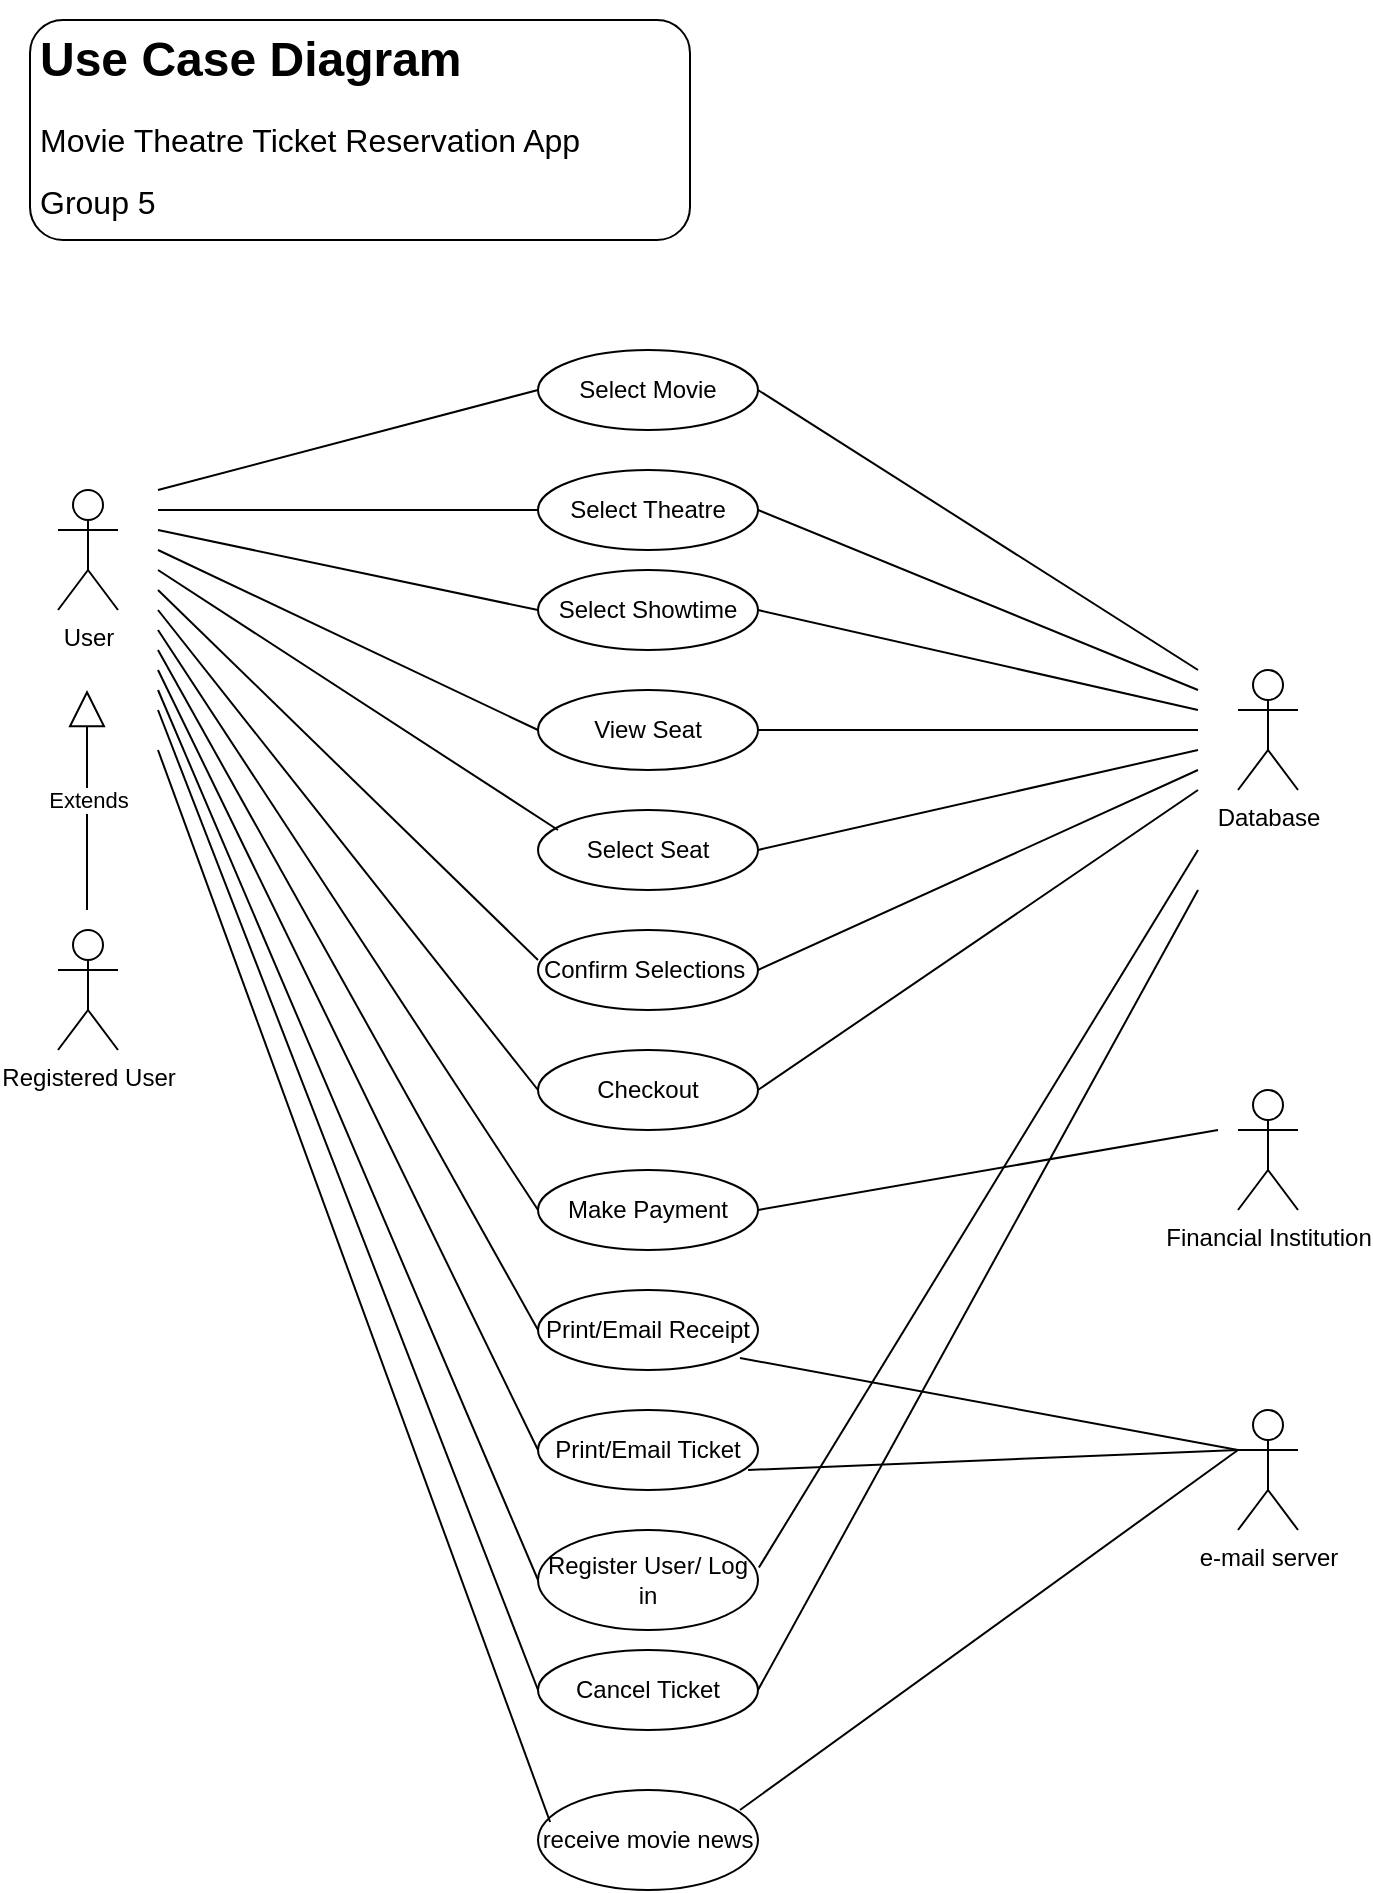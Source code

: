 <mxfile version="20.3.0" type="device" pages="17"><diagram id="jx7dYTFC20dPadllcHZ5" name="Use Case Diagram"><mxGraphModel dx="1198" dy="891" grid="1" gridSize="10" guides="1" tooltips="1" connect="1" arrows="1" fold="1" page="1" pageScale="1" pageWidth="850" pageHeight="1100" math="0" shadow="0"><root><mxCell id="0"/><mxCell id="1" parent="0"/><mxCell id="jGpAjMgKzd3AJbb4DQ0f-1" value="Select Movie" style="ellipse;whiteSpace=wrap;html=1;" parent="1" vertex="1"><mxGeometry x="349" y="185" width="110" height="40" as="geometry"/></mxCell><mxCell id="jGpAjMgKzd3AJbb4DQ0f-2" value="User" style="shape=umlActor;verticalLabelPosition=bottom;verticalAlign=top;html=1;outlineConnect=0;" parent="1" vertex="1"><mxGeometry x="109" y="255" width="30" height="60" as="geometry"/></mxCell><mxCell id="jGpAjMgKzd3AJbb4DQ0f-3" value="Registered User" style="shape=umlActor;verticalLabelPosition=bottom;verticalAlign=top;html=1;outlineConnect=0;" parent="1" vertex="1"><mxGeometry x="109" y="475" width="30" height="60" as="geometry"/></mxCell><mxCell id="jGpAjMgKzd3AJbb4DQ0f-4" value="Select Theatre" style="ellipse;whiteSpace=wrap;html=1;" parent="1" vertex="1"><mxGeometry x="349" y="245" width="110" height="40" as="geometry"/></mxCell><mxCell id="jGpAjMgKzd3AJbb4DQ0f-5" value="Select Showtime" style="ellipse;whiteSpace=wrap;html=1;" parent="1" vertex="1"><mxGeometry x="349" y="295" width="110" height="40" as="geometry"/></mxCell><mxCell id="jGpAjMgKzd3AJbb4DQ0f-6" value="Select Seat" style="ellipse;whiteSpace=wrap;html=1;" parent="1" vertex="1"><mxGeometry x="349" y="415" width="110" height="40" as="geometry"/></mxCell><mxCell id="jGpAjMgKzd3AJbb4DQ0f-7" value="Confirm Selections&amp;nbsp;" style="ellipse;whiteSpace=wrap;html=1;" parent="1" vertex="1"><mxGeometry x="349" y="475" width="110" height="40" as="geometry"/></mxCell><mxCell id="jGpAjMgKzd3AJbb4DQ0f-8" value="Checkout" style="ellipse;whiteSpace=wrap;html=1;" parent="1" vertex="1"><mxGeometry x="349" y="535" width="110" height="40" as="geometry"/></mxCell><mxCell id="jGpAjMgKzd3AJbb4DQ0f-9" value="Make Payment" style="ellipse;whiteSpace=wrap;html=1;" parent="1" vertex="1"><mxGeometry x="349" y="595" width="110" height="40" as="geometry"/></mxCell><mxCell id="jGpAjMgKzd3AJbb4DQ0f-10" value="Cancel Ticket" style="ellipse;whiteSpace=wrap;html=1;" parent="1" vertex="1"><mxGeometry x="349" y="835" width="110" height="40" as="geometry"/></mxCell><mxCell id="jGpAjMgKzd3AJbb4DQ0f-11" value="Register User/ Log in" style="ellipse;whiteSpace=wrap;html=1;" parent="1" vertex="1"><mxGeometry x="349" y="775" width="110" height="50" as="geometry"/></mxCell><mxCell id="jGpAjMgKzd3AJbb4DQ0f-12" value="Database" style="shape=umlActor;verticalLabelPosition=bottom;verticalAlign=top;html=1;outlineConnect=0;" parent="1" vertex="1"><mxGeometry x="699" y="345" width="30" height="60" as="geometry"/></mxCell><mxCell id="jGpAjMgKzd3AJbb4DQ0f-13" value="Financial Institution" style="shape=umlActor;verticalLabelPosition=bottom;verticalAlign=top;html=1;outlineConnect=0;" parent="1" vertex="1"><mxGeometry x="699" y="555" width="30" height="60" as="geometry"/></mxCell><mxCell id="jGpAjMgKzd3AJbb4DQ0f-14" value="Extends" style="endArrow=block;endSize=16;endFill=0;html=1;rounded=0;" parent="1" edge="1"><mxGeometry width="160" relative="1" as="geometry"><mxPoint x="123.5" y="465" as="sourcePoint"/><mxPoint x="123.5" y="355" as="targetPoint"/></mxGeometry></mxCell><mxCell id="jGpAjMgKzd3AJbb4DQ0f-15" value="" style="endArrow=none;html=1;rounded=0;entryX=0;entryY=0.5;entryDx=0;entryDy=0;" parent="1" target="jGpAjMgKzd3AJbb4DQ0f-1" edge="1"><mxGeometry width="50" height="50" relative="1" as="geometry"><mxPoint x="159" y="255" as="sourcePoint"/><mxPoint x="269" y="255" as="targetPoint"/></mxGeometry></mxCell><mxCell id="jGpAjMgKzd3AJbb4DQ0f-16" value="" style="endArrow=none;html=1;rounded=0;entryX=0;entryY=0.5;entryDx=0;entryDy=0;" parent="1" target="jGpAjMgKzd3AJbb4DQ0f-4" edge="1"><mxGeometry width="50" height="50" relative="1" as="geometry"><mxPoint x="159" y="265" as="sourcePoint"/><mxPoint x="379" y="285" as="targetPoint"/></mxGeometry></mxCell><mxCell id="jGpAjMgKzd3AJbb4DQ0f-17" value="" style="endArrow=none;html=1;rounded=0;entryX=0;entryY=0.5;entryDx=0;entryDy=0;" parent="1" target="jGpAjMgKzd3AJbb4DQ0f-35" edge="1"><mxGeometry width="50" height="50" relative="1" as="geometry"><mxPoint x="159" y="285" as="sourcePoint"/><mxPoint x="349" y="365" as="targetPoint"/></mxGeometry></mxCell><mxCell id="jGpAjMgKzd3AJbb4DQ0f-18" value="" style="endArrow=none;html=1;rounded=0;" parent="1" edge="1"><mxGeometry width="50" height="50" relative="1" as="geometry"><mxPoint x="159" y="295" as="sourcePoint"/><mxPoint x="359" y="425" as="targetPoint"/></mxGeometry></mxCell><mxCell id="jGpAjMgKzd3AJbb4DQ0f-19" value="" style="endArrow=none;html=1;rounded=0;entryX=0;entryY=0.5;entryDx=0;entryDy=0;" parent="1" edge="1"><mxGeometry width="50" height="50" relative="1" as="geometry"><mxPoint x="159" y="305" as="sourcePoint"/><mxPoint x="349" y="490" as="targetPoint"/></mxGeometry></mxCell><mxCell id="jGpAjMgKzd3AJbb4DQ0f-20" value="" style="endArrow=none;html=1;rounded=0;" parent="1" edge="1"><mxGeometry width="50" height="50" relative="1" as="geometry"><mxPoint x="159" y="315" as="sourcePoint"/><mxPoint x="349" y="555" as="targetPoint"/></mxGeometry></mxCell><mxCell id="jGpAjMgKzd3AJbb4DQ0f-21" value="" style="endArrow=none;html=1;rounded=0;entryX=0;entryY=0.5;entryDx=0;entryDy=0;" parent="1" edge="1"><mxGeometry width="50" height="50" relative="1" as="geometry"><mxPoint x="159" y="325" as="sourcePoint"/><mxPoint x="349" y="615" as="targetPoint"/></mxGeometry></mxCell><mxCell id="jGpAjMgKzd3AJbb4DQ0f-22" value="" style="endArrow=none;html=1;rounded=0;" parent="1" edge="1"><mxGeometry width="50" height="50" relative="1" as="geometry"><mxPoint x="159" y="355" as="sourcePoint"/><mxPoint x="349" y="800" as="targetPoint"/></mxGeometry></mxCell><mxCell id="jGpAjMgKzd3AJbb4DQ0f-23" value="" style="endArrow=none;html=1;rounded=0;entryX=0;entryY=0.5;entryDx=0;entryDy=0;" parent="1" target="jGpAjMgKzd3AJbb4DQ0f-10" edge="1"><mxGeometry width="50" height="50" relative="1" as="geometry"><mxPoint x="159" y="365" as="sourcePoint"/><mxPoint x="349" y="785" as="targetPoint"/></mxGeometry></mxCell><mxCell id="jGpAjMgKzd3AJbb4DQ0f-24" value="" style="endArrow=none;html=1;rounded=0;exitX=1;exitY=0.5;exitDx=0;exitDy=0;" parent="1" source="jGpAjMgKzd3AJbb4DQ0f-1" edge="1"><mxGeometry width="50" height="50" relative="1" as="geometry"><mxPoint x="459" y="245" as="sourcePoint"/><mxPoint x="679" y="345" as="targetPoint"/></mxGeometry></mxCell><mxCell id="jGpAjMgKzd3AJbb4DQ0f-25" value="" style="endArrow=none;html=1;rounded=0;exitX=1;exitY=0.5;exitDx=0;exitDy=0;" parent="1" source="jGpAjMgKzd3AJbb4DQ0f-4" edge="1"><mxGeometry width="50" height="50" relative="1" as="geometry"><mxPoint x="459" y="305" as="sourcePoint"/><mxPoint x="679" y="355" as="targetPoint"/></mxGeometry></mxCell><mxCell id="jGpAjMgKzd3AJbb4DQ0f-26" value="" style="endArrow=none;html=1;rounded=0;exitX=1;exitY=0.5;exitDx=0;exitDy=0;" parent="1" source="jGpAjMgKzd3AJbb4DQ0f-35" edge="1"><mxGeometry width="50" height="50" relative="1" as="geometry"><mxPoint x="459" y="365" as="sourcePoint"/><mxPoint x="679" y="375" as="targetPoint"/></mxGeometry></mxCell><mxCell id="jGpAjMgKzd3AJbb4DQ0f-27" value="" style="endArrow=none;html=1;rounded=0;" parent="1" edge="1"><mxGeometry width="50" height="50" relative="1" as="geometry"><mxPoint x="459" y="435" as="sourcePoint"/><mxPoint x="679" y="385" as="targetPoint"/></mxGeometry></mxCell><mxCell id="jGpAjMgKzd3AJbb4DQ0f-28" value="" style="endArrow=none;html=1;rounded=0;" parent="1" edge="1"><mxGeometry width="50" height="50" relative="1" as="geometry"><mxPoint x="459" y="555" as="sourcePoint"/><mxPoint x="679" y="405" as="targetPoint"/></mxGeometry></mxCell><mxCell id="jGpAjMgKzd3AJbb4DQ0f-29" value="" style="endArrow=none;html=1;rounded=0;" parent="1" edge="1"><mxGeometry width="50" height="50" relative="1" as="geometry"><mxPoint x="459" y="495" as="sourcePoint"/><mxPoint x="679" y="395" as="targetPoint"/></mxGeometry></mxCell><mxCell id="jGpAjMgKzd3AJbb4DQ0f-30" value="" style="endArrow=none;html=1;rounded=0;" parent="1" edge="1"><mxGeometry width="50" height="50" relative="1" as="geometry"><mxPoint x="459" y="615" as="sourcePoint"/><mxPoint x="689" y="575" as="targetPoint"/></mxGeometry></mxCell><mxCell id="jGpAjMgKzd3AJbb4DQ0f-31" value="" style="endArrow=none;html=1;rounded=0;exitX=1.004;exitY=0.376;exitDx=0;exitDy=0;exitPerimeter=0;" parent="1" source="jGpAjMgKzd3AJbb4DQ0f-11" edge="1"><mxGeometry width="50" height="50" relative="1" as="geometry"><mxPoint x="459" y="685" as="sourcePoint"/><mxPoint x="679" y="435" as="targetPoint"/></mxGeometry></mxCell><mxCell id="jGpAjMgKzd3AJbb4DQ0f-32" value="" style="endArrow=none;html=1;rounded=0;exitX=1;exitY=0.5;exitDx=0;exitDy=0;" parent="1" source="jGpAjMgKzd3AJbb4DQ0f-10" edge="1"><mxGeometry width="50" height="50" relative="1" as="geometry"><mxPoint x="459" y="760" as="sourcePoint"/><mxPoint x="679" y="455" as="targetPoint"/></mxGeometry></mxCell><mxCell id="jGpAjMgKzd3AJbb4DQ0f-33" value="Print/Email Receipt" style="ellipse;whiteSpace=wrap;html=1;" parent="1" vertex="1"><mxGeometry x="349" y="655" width="110" height="40" as="geometry"/></mxCell><mxCell id="jGpAjMgKzd3AJbb4DQ0f-34" value="Print/Email Ticket" style="ellipse;whiteSpace=wrap;html=1;" parent="1" vertex="1"><mxGeometry x="349" y="715" width="110" height="40" as="geometry"/></mxCell><mxCell id="jGpAjMgKzd3AJbb4DQ0f-35" value="View Seat" style="ellipse;whiteSpace=wrap;html=1;" parent="1" vertex="1"><mxGeometry x="349" y="355" width="110" height="40" as="geometry"/></mxCell><mxCell id="jGpAjMgKzd3AJbb4DQ0f-36" value="" style="endArrow=none;html=1;rounded=0;exitX=1;exitY=0.5;exitDx=0;exitDy=0;" parent="1" source="jGpAjMgKzd3AJbb4DQ0f-5" edge="1"><mxGeometry width="50" height="50" relative="1" as="geometry"><mxPoint x="489" y="325" as="sourcePoint"/><mxPoint x="679" y="365" as="targetPoint"/></mxGeometry></mxCell><mxCell id="jGpAjMgKzd3AJbb4DQ0f-37" value="" style="endArrow=none;html=1;rounded=0;entryX=0;entryY=0.5;entryDx=0;entryDy=0;" parent="1" target="jGpAjMgKzd3AJbb4DQ0f-5" edge="1"><mxGeometry width="50" height="50" relative="1" as="geometry"><mxPoint x="159" y="275" as="sourcePoint"/><mxPoint x="459" y="285" as="targetPoint"/></mxGeometry></mxCell><mxCell id="jGpAjMgKzd3AJbb4DQ0f-38" value="" style="endArrow=none;html=1;rounded=0;entryX=0;entryY=0.5;entryDx=0;entryDy=0;" parent="1" target="jGpAjMgKzd3AJbb4DQ0f-34" edge="1"><mxGeometry width="50" height="50" relative="1" as="geometry"><mxPoint x="159" y="345" as="sourcePoint"/><mxPoint x="469" y="555" as="targetPoint"/></mxGeometry></mxCell><mxCell id="jGpAjMgKzd3AJbb4DQ0f-39" value="" style="endArrow=none;html=1;rounded=0;entryX=0;entryY=0.5;entryDx=0;entryDy=0;" parent="1" target="jGpAjMgKzd3AJbb4DQ0f-33" edge="1"><mxGeometry width="50" height="50" relative="1" as="geometry"><mxPoint x="159" y="335" as="sourcePoint"/><mxPoint x="349" y="715" as="targetPoint"/></mxGeometry></mxCell><mxCell id="jGpAjMgKzd3AJbb4DQ0f-43" style="edgeStyle=none;rounded=0;orthogonalLoop=1;jettySize=auto;html=1;exitX=0;exitY=0.333;exitDx=0;exitDy=0;exitPerimeter=0;entryX=0.955;entryY=0.75;entryDx=0;entryDy=0;entryPerimeter=0;endArrow=none;endFill=0;" parent="1" source="jGpAjMgKzd3AJbb4DQ0f-42" target="jGpAjMgKzd3AJbb4DQ0f-34" edge="1"><mxGeometry relative="1" as="geometry"/></mxCell><mxCell id="jGpAjMgKzd3AJbb4DQ0f-44" style="edgeStyle=none;rounded=0;orthogonalLoop=1;jettySize=auto;html=1;exitX=0;exitY=0.333;exitDx=0;exitDy=0;exitPerimeter=0;entryX=0.918;entryY=0.85;entryDx=0;entryDy=0;entryPerimeter=0;endArrow=none;endFill=0;" parent="1" source="jGpAjMgKzd3AJbb4DQ0f-42" target="jGpAjMgKzd3AJbb4DQ0f-33" edge="1"><mxGeometry relative="1" as="geometry"/></mxCell><mxCell id="gSQ4DNDE4qRosNDjJCIr-2" style="edgeStyle=none;rounded=0;orthogonalLoop=1;jettySize=auto;html=1;exitX=0;exitY=0.333;exitDx=0;exitDy=0;exitPerimeter=0;entryX=0.918;entryY=0.2;entryDx=0;entryDy=0;endArrow=none;endFill=0;entryPerimeter=0;" parent="1" source="jGpAjMgKzd3AJbb4DQ0f-42" target="gSQ4DNDE4qRosNDjJCIr-1" edge="1"><mxGeometry relative="1" as="geometry"/></mxCell><mxCell id="jGpAjMgKzd3AJbb4DQ0f-42" value="e-mail server" style="shape=umlActor;verticalLabelPosition=bottom;verticalAlign=top;html=1;" parent="1" vertex="1"><mxGeometry x="699" y="715" width="30" height="60" as="geometry"/></mxCell><mxCell id="gSQ4DNDE4qRosNDjJCIr-1" value="receive movie news" style="ellipse;whiteSpace=wrap;html=1;" parent="1" vertex="1"><mxGeometry x="349" y="905" width="110" height="50" as="geometry"/></mxCell><mxCell id="gSQ4DNDE4qRosNDjJCIr-3" value="" style="endArrow=none;html=1;rounded=0;entryX=0.055;entryY=0.32;entryDx=0;entryDy=0;entryPerimeter=0;" parent="1" target="gSQ4DNDE4qRosNDjJCIr-1" edge="1"><mxGeometry width="50" height="50" relative="1" as="geometry"><mxPoint x="159" y="385" as="sourcePoint"/><mxPoint x="359" y="865" as="targetPoint"/></mxGeometry></mxCell><mxCell id="bsMKeDOcavhuGlPB0Qpy-1" value="&lt;h1&gt;Use Case Diagram&lt;/h1&gt;&lt;p&gt;&lt;font style=&quot;font-size: 16px;&quot;&gt;Movie Theatre Ticket Reservation App&lt;/font&gt;&lt;/p&gt;&lt;p&gt;&lt;font style=&quot;font-size: 16px;&quot;&gt;Group 5&lt;/font&gt;&lt;/p&gt;" style="text;html=1;strokeColor=default;fillColor=none;spacing=5;spacingTop=-20;whiteSpace=wrap;overflow=hidden;rounded=1;perimeterSpacing=3;" parent="1" vertex="1"><mxGeometry x="95" y="20" width="330" height="110" as="geometry"/></mxCell></root></mxGraphModel></diagram><diagram id="f-su9rOEyTBkN-qjjTi0" name="StateTransition_Payment"><mxGraphModel grid="1" page="1" gridSize="10" guides="1" tooltips="1" connect="1" arrows="1" fold="1" pageScale="1" pageWidth="1100" pageHeight="850" math="0" shadow="0"><root><mxCell id="0"/><mxCell id="1" parent="0"/><mxCell id="Np6E7L4IG798byO4hUGF-1" value="" style="ellipse;html=1;shape=startState;fillColor=#000000;strokeColor=#ff0000;" parent="1" vertex="1"><mxGeometry x="60" y="410" width="30" height="30" as="geometry"/></mxCell><mxCell id="Np6E7L4IG798byO4hUGF-2" value="" style="edgeStyle=orthogonalEdgeStyle;html=1;verticalAlign=bottom;endArrow=open;endSize=8;strokeColor=#ff0000;rounded=0;" parent="1" source="Np6E7L4IG798byO4hUGF-1" edge="1"><mxGeometry relative="1" as="geometry"><mxPoint x="190" y="425" as="targetPoint"/></mxGeometry></mxCell><mxCell id="Np6E7L4IG798byO4hUGF-10" value="" style="edgeStyle=orthogonalEdgeStyle;rounded=0;orthogonalLoop=1;jettySize=auto;html=1;entryX=0;entryY=0.5;entryDx=0;entryDy=0;exitX=1;exitY=0.5;exitDx=0;exitDy=0;" parent="1" source="Np6E7L4IG798byO4hUGF-1" target="Np6E7L4IG798byO4hUGF-3" edge="1"><mxGeometry relative="1" as="geometry"><mxPoint x="110" y="440" as="sourcePoint"/></mxGeometry></mxCell><mxCell id="Np6E7L4IG798byO4hUGF-3" value="Payment Initiated" style="html=1;" parent="1" vertex="1"><mxGeometry x="180" y="400" width="110" height="50" as="geometry"/></mxCell><mxCell id="Np6E7L4IG798byO4hUGF-5" value="Payment Details &lt;br&gt;verified&lt;br&gt;" style="html=1;" parent="1" vertex="1"><mxGeometry x="380" y="400" width="120" height="50" as="geometry"/></mxCell><mxCell id="Np6E7L4IG798byO4hUGF-6" value="Charged Credit Card" style="html=1;" parent="1" vertex="1"><mxGeometry x="580" y="400" width="110" height="50" as="geometry"/></mxCell><mxCell id="Np6E7L4IG798byO4hUGF-7" value="Payment completed" style="html=1;" parent="1" vertex="1"><mxGeometry x="780" y="400" width="110" height="50" as="geometry"/></mxCell><mxCell id="Np6E7L4IG798byO4hUGF-8" value="" style="endArrow=classic;html=1;rounded=0;exitX=1;exitY=0.5;exitDx=0;exitDy=0;entryX=0;entryY=0.5;entryDx=0;entryDy=0;" parent="1" source="Np6E7L4IG798byO4hUGF-6" target="Np6E7L4IG798byO4hUGF-7" edge="1"><mxGeometry width="50" height="50" relative="1" as="geometry"><mxPoint x="720" y="460" as="sourcePoint"/><mxPoint x="770" y="410" as="targetPoint"/></mxGeometry></mxCell><mxCell id="Np6E7L4IG798byO4hUGF-4" value="" style="ellipse;html=1;shape=endState;fillColor=#000000;strokeColor=#ff0000;" parent="1" vertex="1"><mxGeometry x="990" y="410" width="30" height="30" as="geometry"/></mxCell><mxCell id="TwxxJxIJZ3EcimnrOQBw-1" value="" style="endArrow=classic;html=1;rounded=0;exitX=1;exitY=0.5;exitDx=0;exitDy=0;entryX=0;entryY=0.5;entryDx=0;entryDy=0;endFill=1;" parent="1" source="Np6E7L4IG798byO4hUGF-7" target="Np6E7L4IG798byO4hUGF-4" edge="1"><mxGeometry width="50" height="50" relative="1" as="geometry"><mxPoint x="890" y="425" as="sourcePoint"/><mxPoint x="960" y="425" as="targetPoint"/></mxGeometry></mxCell><mxCell id="TwxxJxIJZ3EcimnrOQBw-2" value="Incorrect Payment &lt;br&gt;Details" style="html=1;" parent="1" vertex="1"><mxGeometry x="380" y="530" width="120" height="50" as="geometry"/></mxCell><mxCell id="TwxxJxIJZ3EcimnrOQBw-3" value="" style="edgeStyle=orthogonalEdgeStyle;rounded=0;orthogonalLoop=1;jettySize=auto;html=1;entryX=0;entryY=0.5;entryDx=0;entryDy=0;exitX=1;exitY=0.5;exitDx=0;exitDy=0;exitPerimeter=0;" parent="1" source="Np6E7L4IG798byO4hUGF-3" target="Np6E7L4IG798byO4hUGF-5" edge="1"><mxGeometry relative="1" as="geometry"><mxPoint x="300" y="425" as="sourcePoint"/><mxPoint x="390" y="425" as="targetPoint"/></mxGeometry></mxCell><mxCell id="TwxxJxIJZ3EcimnrOQBw-4" value="" style="edgeStyle=orthogonalEdgeStyle;rounded=0;orthogonalLoop=1;jettySize=auto;html=1;entryX=0.5;entryY=0;entryDx=0;entryDy=0;exitX=0.5;exitY=1;exitDx=0;exitDy=0;" parent="1" source="Np6E7L4IG798byO4hUGF-5" target="TwxxJxIJZ3EcimnrOQBw-2" edge="1"><mxGeometry relative="1" as="geometry"><mxPoint x="430" y="490" as="sourcePoint"/><mxPoint x="520" y="490" as="targetPoint"/></mxGeometry></mxCell><mxCell id="TwxxJxIJZ3EcimnrOQBw-5" value="" style="endArrow=classic;html=1;rounded=0;exitX=1;exitY=0.5;exitDx=0;exitDy=0;entryX=0.5;entryY=1;entryDx=0;entryDy=0;" parent="1" source="TwxxJxIJZ3EcimnrOQBw-2" target="Np6E7L4IG798byO4hUGF-4" edge="1"><mxGeometry width="50" height="50" relative="1" as="geometry"><mxPoint x="560" y="580" as="sourcePoint"/><mxPoint x="1010" y="560" as="targetPoint"/><Array as="points"><mxPoint x="1005" y="555"/></Array></mxGeometry></mxCell><mxCell id="TwxxJxIJZ3EcimnrOQBw-6" value="cancel order" style="text;html=1;strokeColor=none;fillColor=none;align=center;verticalAlign=middle;whiteSpace=wrap;rounded=0;" parent="1" vertex="1"><mxGeometry x="680" y="520" width="70" height="30" as="geometry"/></mxCell><mxCell id="TwxxJxIJZ3EcimnrOQBw-7" value="" style="endArrow=classic;html=1;rounded=0;exitX=0;exitY=0.5;exitDx=0;exitDy=0;entryX=0.445;entryY=1.02;entryDx=0;entryDy=0;entryPerimeter=0;" parent="1" source="TwxxJxIJZ3EcimnrOQBw-2" target="Np6E7L4IG798byO4hUGF-3" edge="1"><mxGeometry width="50" height="50" relative="1" as="geometry"><mxPoint x="310" y="655" as="sourcePoint"/><mxPoint x="815" y="540" as="targetPoint"/><Array as="points"><mxPoint x="229" y="555"/></Array></mxGeometry></mxCell><mxCell id="TwxxJxIJZ3EcimnrOQBw-8" value="re-enter payment details" style="text;html=1;strokeColor=none;fillColor=none;align=center;verticalAlign=middle;whiteSpace=wrap;rounded=0;" parent="1" vertex="1"><mxGeometry x="240" y="520" width="140" height="30" as="geometry"/></mxCell><mxCell id="TwxxJxIJZ3EcimnrOQBw-9" value="get details" style="text;html=1;strokeColor=none;fillColor=none;align=center;verticalAlign=middle;whiteSpace=wrap;rounded=0;" parent="1" vertex="1"><mxGeometry x="300" y="390" width="60" height="30" as="geometry"/></mxCell><mxCell id="TwxxJxIJZ3EcimnrOQBw-10" value="" style="endArrow=classic;html=1;rounded=0;exitX=1;exitY=0.5;exitDx=0;exitDy=0;entryX=0;entryY=0.5;entryDx=0;entryDy=0;" parent="1" source="Np6E7L4IG798byO4hUGF-5" target="Np6E7L4IG798byO4hUGF-6" edge="1"><mxGeometry width="50" height="50" relative="1" as="geometry"><mxPoint x="490" y="425" as="sourcePoint"/><mxPoint x="580" y="425" as="targetPoint"/></mxGeometry></mxCell><mxCell id="TwxxJxIJZ3EcimnrOQBw-11" value="details verified" style="text;html=1;strokeColor=none;fillColor=none;align=center;verticalAlign=middle;whiteSpace=wrap;rounded=0;" parent="1" vertex="1"><mxGeometry x="510" y="390" width="60" height="30" as="geometry"/></mxCell><mxCell id="TwxxJxIJZ3EcimnrOQBw-12" value="Credit Card rejected" style="html=1;" parent="1" vertex="1"><mxGeometry x="580" y="290" width="110" height="50" as="geometry"/></mxCell><mxCell id="TwxxJxIJZ3EcimnrOQBw-13" value="" style="endArrow=classic;html=1;rounded=0;exitX=1;exitY=0.5;exitDx=0;exitDy=0;entryX=0.5;entryY=0;entryDx=0;entryDy=0;" parent="1" source="TwxxJxIJZ3EcimnrOQBw-12" target="Np6E7L4IG798byO4hUGF-4" edge="1"><mxGeometry width="50" height="50" relative="1" as="geometry"><mxPoint x="600" y="340" as="sourcePoint"/><mxPoint x="1105" y="225" as="targetPoint"/><Array as="points"><mxPoint x="1005" y="315"/></Array></mxGeometry></mxCell><mxCell id="TwxxJxIJZ3EcimnrOQBw-14" value="transaction cancelled" style="text;html=1;strokeColor=none;fillColor=none;align=center;verticalAlign=middle;whiteSpace=wrap;rounded=0;" parent="1" vertex="1"><mxGeometry x="805" y="280" width="60" height="30" as="geometry"/></mxCell><mxCell id="TwxxJxIJZ3EcimnrOQBw-15" value="" style="endArrow=classic;html=1;rounded=0;exitX=0;exitY=0.5;exitDx=0;exitDy=0;entryX=0.5;entryY=0;entryDx=0;entryDy=0;" parent="1" source="TwxxJxIJZ3EcimnrOQBw-12" target="Np6E7L4IG798byO4hUGF-1" edge="1"><mxGeometry width="50" height="50" relative="1" as="geometry"><mxPoint x="140" y="245" as="sourcePoint"/><mxPoint x="455" y="340" as="targetPoint"/><Array as="points"><mxPoint x="75" y="315"/></Array></mxGeometry></mxCell><mxCell id="TwxxJxIJZ3EcimnrOQBw-16" value="restart transaction" style="text;html=1;strokeColor=none;fillColor=none;align=center;verticalAlign=middle;whiteSpace=wrap;rounded=0;" parent="1" vertex="1"><mxGeometry x="300" y="280" width="60" height="30" as="geometry"/></mxCell><mxCell id="TwxxJxIJZ3EcimnrOQBw-17" value="" style="endArrow=classic;html=1;rounded=0;exitX=0.5;exitY=0;exitDx=0;exitDy=0;entryX=0.5;entryY=1;entryDx=0;entryDy=0;" parent="1" source="Np6E7L4IG798byO4hUGF-6" target="TwxxJxIJZ3EcimnrOQBw-12" edge="1"><mxGeometry width="50" height="50" relative="1" as="geometry"><mxPoint x="640" y="370" as="sourcePoint"/><mxPoint x="730" y="370" as="targetPoint"/></mxGeometry></mxCell><mxCell id="TwxxJxIJZ3EcimnrOQBw-18" value="card accepted" style="text;html=1;strokeColor=none;fillColor=none;align=center;verticalAlign=middle;whiteSpace=wrap;rounded=0;" parent="1" vertex="1"><mxGeometry x="700" y="390" width="60" height="30" as="geometry"/></mxCell><mxCell id="ALyiDg6JsIModTVI7i4b-1" value="&lt;h1&gt;State Transition Diagram&lt;/h1&gt;&lt;p&gt;&lt;span style=&quot;font-size: 15px;&quot;&gt;Payment&lt;/span&gt;&lt;/p&gt;&lt;p&gt;Steve Andersen&lt;/p&gt;" style="text;html=1;strokeColor=default;fillColor=none;spacing=5;spacingTop=-20;whiteSpace=wrap;overflow=hidden;rounded=1;perimeterSpacing=3;" parent="1" vertex="1"><mxGeometry x="70" y="90" width="330" height="110" as="geometry"/></mxCell></root></mxGraphModel></diagram><diagram id="uunCyDMc0qEuwS8FSYVR" name="SystemInteraction_Login"><mxGraphModel dx="1182" dy="873" grid="1" gridSize="10" guides="1" tooltips="1" connect="1" arrows="1" fold="1" page="1" pageScale="1" pageWidth="1100" pageHeight="850" math="0" shadow="0"><root><mxCell id="0"/><mxCell id="1" parent="0"/><mxCell id="w_vgwiacgFbVlcfQRhHX-1" value="login page" style="shape=umlLifeline;perimeter=lifelinePerimeter;whiteSpace=wrap;html=1;container=1;collapsible=0;recursiveResize=0;outlineConnect=0;" parent="1" vertex="1"><mxGeometry x="366" y="275" width="105" height="300" as="geometry"/></mxCell><mxCell id="w_vgwiacgFbVlcfQRhHX-3" value="" style="html=1;points=[];perimeter=orthogonalPerimeter;" parent="w_vgwiacgFbVlcfQRhHX-1" vertex="1"><mxGeometry x="45" y="85" width="10" height="125" as="geometry"/></mxCell><mxCell id="w_vgwiacgFbVlcfQRhHX-12" value="enter username and pswd" style="html=1;verticalAlign=bottom;endArrow=block;rounded=0;entryX=-0.2;entryY=0.224;entryDx=0;entryDy=0;entryPerimeter=0;" parent="w_vgwiacgFbVlcfQRhHX-1" target="w_vgwiacgFbVlcfQRhHX-5" edge="1"><mxGeometry width="80" relative="1" as="geometry"><mxPoint x="60" y="114" as="sourcePoint"/><mxPoint x="250" y="116" as="targetPoint"/></mxGeometry></mxCell><mxCell id="w_vgwiacgFbVlcfQRhHX-19" value="5" style="text;html=1;strokeColor=none;fillColor=none;align=center;verticalAlign=middle;whiteSpace=wrap;rounded=0;" parent="w_vgwiacgFbVlcfQRhHX-1" vertex="1"><mxGeometry x="61" y="142" width="25" height="20" as="geometry"/></mxCell><mxCell id="w_vgwiacgFbVlcfQRhHX-15" value="1" style="text;html=1;strokeColor=none;fillColor=none;align=center;verticalAlign=middle;whiteSpace=wrap;rounded=0;" parent="w_vgwiacgFbVlcfQRhHX-1" vertex="1"><mxGeometry x="13" y="76" width="25" height="20" as="geometry"/></mxCell><mxCell id="w_vgwiacgFbVlcfQRhHX-2" value="Registered User" style="shape=umlLifeline;participant=umlActor;perimeter=lifelinePerimeter;whiteSpace=wrap;html=1;container=1;collapsible=0;recursiveResize=0;verticalAlign=top;spacingTop=36;outlineConnect=0;" parent="1" vertex="1"><mxGeometry x="170" y="270" width="20" height="300" as="geometry"/></mxCell><mxCell id="w_vgwiacgFbVlcfQRhHX-4" value="loginController" style="shape=umlLifeline;perimeter=lifelinePerimeter;whiteSpace=wrap;html=1;container=1;collapsible=0;recursiveResize=0;outlineConnect=0;" parent="1" vertex="1"><mxGeometry x="575" y="275" width="100" height="300" as="geometry"/></mxCell><mxCell id="w_vgwiacgFbVlcfQRhHX-5" value="" style="html=1;points=[];perimeter=orthogonalPerimeter;" parent="w_vgwiacgFbVlcfQRhHX-4" vertex="1"><mxGeometry x="45" y="85" width="10" height="125" as="geometry"/></mxCell><mxCell id="w_vgwiacgFbVlcfQRhHX-16" value="2" style="text;html=1;strokeColor=none;fillColor=none;align=center;verticalAlign=middle;whiteSpace=wrap;rounded=0;" parent="w_vgwiacgFbVlcfQRhHX-4" vertex="1"><mxGeometry x="19" y="92" width="25" height="20" as="geometry"/></mxCell><mxCell id="w_vgwiacgFbVlcfQRhHX-6" value="database" style="shape=umlLifeline;perimeter=lifelinePerimeter;whiteSpace=wrap;html=1;container=1;collapsible=0;recursiveResize=0;outlineConnect=0;" parent="1" vertex="1"><mxGeometry x="773" y="275" width="105" height="300" as="geometry"/></mxCell><mxCell id="w_vgwiacgFbVlcfQRhHX-7" value="" style="html=1;points=[];perimeter=orthogonalPerimeter;" parent="w_vgwiacgFbVlcfQRhHX-6" vertex="1"><mxGeometry x="45" y="85" width="10" height="125" as="geometry"/></mxCell><mxCell id="w_vgwiacgFbVlcfQRhHX-10" value="authentication of user" style="edgeStyle=orthogonalEdgeStyle;html=1;align=left;spacingLeft=2;endArrow=block;rounded=0;entryX=1;entryY=0;" parent="w_vgwiacgFbVlcfQRhHX-6" edge="1"><mxGeometry relative="1" as="geometry"><mxPoint x="56" y="117" as="sourcePoint"/><Array as="points"><mxPoint x="86" y="117"/></Array><mxPoint x="61" y="137" as="targetPoint"/></mxGeometry></mxCell><mxCell id="w_vgwiacgFbVlcfQRhHX-17" value="3" style="text;html=1;strokeColor=none;fillColor=none;align=center;verticalAlign=middle;whiteSpace=wrap;rounded=0;" parent="w_vgwiacgFbVlcfQRhHX-6" vertex="1"><mxGeometry x="10" y="105" width="25" height="20" as="geometry"/></mxCell><mxCell id="w_vgwiacgFbVlcfQRhHX-18" value="4" style="text;html=1;strokeColor=none;fillColor=none;align=center;verticalAlign=middle;whiteSpace=wrap;rounded=0;" parent="w_vgwiacgFbVlcfQRhHX-6" vertex="1"><mxGeometry x="80" y="130" width="25" height="20" as="geometry"/></mxCell><mxCell id="w_vgwiacgFbVlcfQRhHX-8" value="enter username and pswd" style="html=1;verticalAlign=bottom;endArrow=block;rounded=0;entryX=1;entryY=1;entryDx=0;entryDy=0;" parent="1" target="w_vgwiacgFbVlcfQRhHX-15" edge="1"><mxGeometry width="80" relative="1" as="geometry"><mxPoint x="185" y="372" as="sourcePoint"/><mxPoint x="424.5" y="372" as="targetPoint"/></mxGeometry></mxCell><mxCell id="w_vgwiacgFbVlcfQRhHX-11" value="query database" style="html=1;verticalAlign=bottom;endArrow=block;rounded=0;" parent="1" edge="1"><mxGeometry width="80" relative="1" as="geometry"><mxPoint x="633" y="401" as="sourcePoint"/><mxPoint x="812.5" y="401" as="targetPoint"/></mxGeometry></mxCell><mxCell id="w_vgwiacgFbVlcfQRhHX-13" value="display registered user features" style="html=1;verticalAlign=bottom;endArrow=block;rounded=0;" parent="1" edge="1"><mxGeometry width="80" relative="1" as="geometry"><mxPoint x="410" y="469" as="sourcePoint"/><mxPoint x="179.5" y="469" as="targetPoint"/></mxGeometry></mxCell><mxCell id="w_vgwiacgFbVlcfQRhHX-14" value="validated user login information" style="html=1;verticalAlign=bottom;endArrow=block;rounded=0;" parent="1" edge="1"><mxGeometry x="0.46" width="80" relative="1" as="geometry"><mxPoint x="812" y="440" as="sourcePoint"/><mxPoint x="420" y="440" as="targetPoint"/><mxPoint as="offset"/></mxGeometry></mxCell><mxCell id="w_vgwiacgFbVlcfQRhHX-20" value="6" style="text;html=1;strokeColor=none;fillColor=none;align=center;verticalAlign=middle;whiteSpace=wrap;rounded=0;" parent="1" vertex="1"><mxGeometry x="190" y="450" width="25" height="20" as="geometry"/></mxCell><mxCell id="OvS5spYuMwu3KxO7vx4y-1" value="&lt;h1&gt;System Interaction Diagram&lt;/h1&gt;&lt;p&gt;&lt;font style=&quot;font-size: 15px;&quot;&gt;Registered User Login&lt;/font&gt;&lt;/p&gt;&lt;p&gt;Steve Andersen&lt;/p&gt;" style="text;html=1;strokeColor=default;fillColor=none;spacing=5;spacingTop=-20;whiteSpace=wrap;overflow=hidden;rounded=1;perimeterSpacing=3;" parent="1" vertex="1"><mxGeometry x="170" y="30" width="330" height="110" as="geometry"/></mxCell></root></mxGraphModel></diagram><diagram id="5NujroSgQV1vh0KiVy3w" name="StateTransition_ticket"><mxGraphModel dx="1182" dy="873" grid="1" gridSize="10" guides="1" tooltips="1" connect="1" arrows="1" fold="1" page="1" pageScale="1" pageWidth="1400" pageHeight="850" math="0" shadow="0"><root><mxCell id="0"/><mxCell id="1" parent="0"/><mxCell id="LzFDTa-ozqUcz-WiK00G-1" value="" style="ellipse;whiteSpace=wrap;html=1;aspect=fixed;fillColor=#000000;strokeColor=none;" parent="1" vertex="1"><mxGeometry x="160" y="190" width="50" height="50" as="geometry"/></mxCell><mxCell id="LzFDTa-ozqUcz-WiK00G-2" style="edgeStyle=none;html=1;entryX=0.5;entryY=0;entryDx=0;entryDy=0;fontSize=16;fontColor=#FFFFFF;strokeColor=#000000;fillColor=#000000;" parent="1" source="LzFDTa-ozqUcz-WiK00G-3" target="LzFDTa-ozqUcz-WiK00G-17" edge="1"><mxGeometry relative="1" as="geometry"/></mxCell><mxCell id="LzFDTa-ozqUcz-WiK00G-3" value="" style="rounded=1;whiteSpace=wrap;html=1;fillColor=#eeeeee;strokeColor=#36393d;" parent="1" vertex="1"><mxGeometry x="125" y="330" width="120" height="90" as="geometry"/></mxCell><mxCell id="LzFDTa-ozqUcz-WiK00G-4" value="" style="endArrow=classic;html=1;entryX=0.5;entryY=0;entryDx=0;entryDy=0;exitX=0.5;exitY=1;exitDx=0;exitDy=0;strokeColor=#000000;" parent="1" source="LzFDTa-ozqUcz-WiK00G-1" target="LzFDTa-ozqUcz-WiK00G-3" edge="1"><mxGeometry width="50" height="50" relative="1" as="geometry"><mxPoint x="400" y="420" as="sourcePoint"/><mxPoint x="450" y="370" as="targetPoint"/></mxGeometry></mxCell><mxCell id="LzFDTa-ozqUcz-WiK00G-5" value="" style="endArrow=none;html=1;fillColor=#000000;exitX=1;exitY=0.5;exitDx=0;exitDy=0;strokeColor=#000000;" parent="1" source="LzFDTa-ozqUcz-WiK00G-3" edge="1"><mxGeometry width="50" height="50" relative="1" as="geometry"><mxPoint x="400" y="420" as="sourcePoint"/><mxPoint x="120" y="375" as="targetPoint"/></mxGeometry></mxCell><mxCell id="LzFDTa-ozqUcz-WiK00G-6" value="&lt;font color=&quot;#000000&quot; style=&quot;font-size: 16px&quot;&gt;created&lt;/font&gt;" style="text;html=1;align=center;verticalAlign=middle;resizable=0;points=[];autosize=1;" parent="1" vertex="1"><mxGeometry x="150" y="340" width="70" height="20" as="geometry"/></mxCell><mxCell id="LzFDTa-ozqUcz-WiK00G-7" value="user select theater, &lt;br&gt;showtime &amp;amp; a seat" style="text;html=1;align=center;verticalAlign=middle;resizable=0;points=[];autosize=1;strokeColor=none;fillColor=none;fontSize=16;fontColor=#000000;" parent="1" vertex="1"><mxGeometry x="40" y="250" width="150" height="40" as="geometry"/></mxCell><mxCell id="LzFDTa-ozqUcz-WiK00G-8" value="" style="rounded=1;whiteSpace=wrap;html=1;fillColor=#eeeeee;strokeColor=#36393d;" parent="1" vertex="1"><mxGeometry x="430" y="340" width="120" height="90" as="geometry"/></mxCell><mxCell id="LzFDTa-ozqUcz-WiK00G-9" value="" style="endArrow=none;html=1;fillColor=#000000;exitX=1;exitY=0.5;exitDx=0;exitDy=0;strokeColor=#000000;" parent="1" source="LzFDTa-ozqUcz-WiK00G-8" edge="1"><mxGeometry width="50" height="50" relative="1" as="geometry"><mxPoint x="705" y="430" as="sourcePoint"/><mxPoint x="425" y="385" as="targetPoint"/></mxGeometry></mxCell><mxCell id="LzFDTa-ozqUcz-WiK00G-10" value="&lt;font color=&quot;#000000&quot; style=&quot;font-size: 16px&quot;&gt;canceled&lt;/font&gt;" style="text;html=1;align=center;verticalAlign=middle;resizable=0;points=[];autosize=1;" parent="1" vertex="1"><mxGeometry x="445" y="345" width="90" height="30" as="geometry"/></mxCell><mxCell id="LzFDTa-ozqUcz-WiK00G-11" value="" style="ellipse;whiteSpace=wrap;html=1;aspect=fixed;fillColor=#000000;strokeColor=none;" parent="1" vertex="1"><mxGeometry x="475" y="495" width="30" height="30" as="geometry"/></mxCell><mxCell id="LzFDTa-ozqUcz-WiK00G-12" value="" style="ellipse;whiteSpace=wrap;html=1;aspect=fixed;fontSize=16;fontColor=#FFFFFF;strokeColor=#000000;fillColor=none;" parent="1" vertex="1"><mxGeometry x="470" y="490" width="40" height="40" as="geometry"/></mxCell><mxCell id="LzFDTa-ozqUcz-WiK00G-13" value="" style="endArrow=classic;html=1;entryX=0.5;entryY=0;entryDx=0;entryDy=0;exitX=0.5;exitY=1;exitDx=0;exitDy=0;strokeColor=#000000;" parent="1" source="LzFDTa-ozqUcz-WiK00G-8" target="LzFDTa-ozqUcz-WiK00G-12" edge="1"><mxGeometry width="50" height="50" relative="1" as="geometry"><mxPoint x="195" y="250" as="sourcePoint"/><mxPoint x="195" y="340" as="targetPoint"/></mxGeometry></mxCell><mxCell id="LzFDTa-ozqUcz-WiK00G-14" value="" style="endArrow=classic;html=1;entryX=-0.006;entryY=0.596;entryDx=0;entryDy=0;exitX=1.004;exitY=0.697;exitDx=0;exitDy=0;strokeColor=#000000;exitPerimeter=0;entryPerimeter=0;" parent="1" source="LzFDTa-ozqUcz-WiK00G-3" target="LzFDTa-ozqUcz-WiK00G-8" edge="1"><mxGeometry width="50" height="50" relative="1" as="geometry"><mxPoint x="500" y="440" as="sourcePoint"/><mxPoint x="500" y="500" as="targetPoint"/></mxGeometry></mxCell><mxCell id="LzFDTa-ozqUcz-WiK00G-15" value="&lt;font color=&quot;#000000&quot;&gt;seat or showtime &lt;br&gt;not&amp;nbsp;&lt;span style=&quot;font-family: &amp;#34;helvetica&amp;#34;&quot;&gt;available&lt;/span&gt;&lt;/font&gt;" style="text;html=1;align=center;verticalAlign=middle;resizable=0;points=[];autosize=1;strokeColor=none;fillColor=none;fontSize=16;fontColor=#FFFFFF;" parent="1" vertex="1"><mxGeometry x="260" y="350" width="140" height="40" as="geometry"/></mxCell><mxCell id="LzFDTa-ozqUcz-WiK00G-16" style="edgeStyle=none;html=1;fontSize=16;fontColor=#000000;strokeColor=#000000;fillColor=#000000;" parent="1" source="LzFDTa-ozqUcz-WiK00G-17" edge="1"><mxGeometry relative="1" as="geometry"><mxPoint x="370" y="735" as="targetPoint"/></mxGeometry></mxCell><mxCell id="LzFDTa-ozqUcz-WiK00G-17" value="" style="rounded=1;whiteSpace=wrap;html=1;fillColor=#eeeeee;strokeColor=#36393d;" parent="1" vertex="1"><mxGeometry x="125" y="690" width="120" height="90" as="geometry"/></mxCell><mxCell id="LzFDTa-ozqUcz-WiK00G-18" value="" style="endArrow=none;html=1;fillColor=#000000;exitX=1;exitY=0.5;exitDx=0;exitDy=0;strokeColor=#000000;" parent="1" source="LzFDTa-ozqUcz-WiK00G-17" edge="1"><mxGeometry width="50" height="50" relative="1" as="geometry"><mxPoint x="400" y="780" as="sourcePoint"/><mxPoint x="120" y="735" as="targetPoint"/></mxGeometry></mxCell><mxCell id="LzFDTa-ozqUcz-WiK00G-19" value="&lt;font color=&quot;#000000&quot; style=&quot;font-size: 16px&quot;&gt;accepted&lt;/font&gt;" style="text;html=1;align=center;verticalAlign=middle;resizable=0;points=[];autosize=1;" parent="1" vertex="1"><mxGeometry x="145" y="700" width="80" height="20" as="geometry"/></mxCell><mxCell id="LzFDTa-ozqUcz-WiK00G-20" style="edgeStyle=none;html=1;entryX=0.417;entryY=1;entryDx=0;entryDy=0;entryPerimeter=0;fontSize=16;fontColor=#000000;strokeColor=#000000;fillColor=#000000;" parent="1" source="LzFDTa-ozqUcz-WiK00G-21" target="LzFDTa-ozqUcz-WiK00G-28" edge="1"><mxGeometry relative="1" as="geometry"/></mxCell><mxCell id="LzFDTa-ozqUcz-WiK00G-21" value="" style="rounded=1;whiteSpace=wrap;html=1;fillColor=#eeeeee;strokeColor=#36393d;" parent="1" vertex="1"><mxGeometry x="375" y="700" width="220" height="130" as="geometry"/></mxCell><mxCell id="LzFDTa-ozqUcz-WiK00G-22" value="" style="endArrow=none;html=1;fillColor=#000000;exitX=1.005;exitY=0.362;exitDx=0;exitDy=0;strokeColor=#000000;exitPerimeter=0;" parent="1" source="LzFDTa-ozqUcz-WiK00G-21" edge="1"><mxGeometry width="50" height="50" relative="1" as="geometry"><mxPoint x="650" y="790" as="sourcePoint"/><mxPoint x="370" y="745" as="targetPoint"/></mxGeometry></mxCell><mxCell id="LzFDTa-ozqUcz-WiK00G-23" value="&lt;font color=&quot;#000000&quot; style=&quot;font-size: 16px&quot;&gt;paid&lt;/font&gt;" style="text;html=1;align=center;verticalAlign=middle;resizable=0;points=[];autosize=1;" parent="1" vertex="1"><mxGeometry x="455" y="715" width="50" height="20" as="geometry"/></mxCell><mxCell id="LzFDTa-ozqUcz-WiK00G-24" value="&lt;font color=&quot;#000000&quot;&gt;select payment method&lt;/font&gt;" style="text;html=1;align=center;verticalAlign=middle;resizable=0;points=[];autosize=1;strokeColor=none;fillColor=none;fontSize=16;fontColor=#FFFFFF;" parent="1" vertex="1"><mxGeometry x="375" y="755" width="180" height="20" as="geometry"/></mxCell><mxCell id="LzFDTa-ozqUcz-WiK00G-25" value="make payment" style="text;html=1;align=center;verticalAlign=middle;resizable=0;points=[];autosize=1;strokeColor=none;fillColor=none;fontSize=16;fontColor=#000000;" parent="1" vertex="1"><mxGeometry x="375" y="780" width="120" height="20" as="geometry"/></mxCell><mxCell id="LzFDTa-ozqUcz-WiK00G-26" value="exit/print reciept" style="text;html=1;align=center;verticalAlign=middle;resizable=0;points=[];autosize=1;strokeColor=none;fillColor=none;fontSize=16;fontColor=#000000;" parent="1" vertex="1"><mxGeometry x="375" y="804" width="130" height="20" as="geometry"/></mxCell><mxCell id="LzFDTa-ozqUcz-WiK00G-27" style="edgeStyle=none;html=1;fontSize=16;fontColor=#000000;strokeColor=#000000;fillColor=#000000;" parent="1" source="LzFDTa-ozqUcz-WiK00G-28" target="LzFDTa-ozqUcz-WiK00G-12" edge="1"><mxGeometry relative="1" as="geometry"/></mxCell><mxCell id="LzFDTa-ozqUcz-WiK00G-28" value="" style="rounded=1;whiteSpace=wrap;html=1;fillColor=#eeeeee;strokeColor=#36393d;" parent="1" vertex="1"><mxGeometry x="435" y="560" width="120" height="90" as="geometry"/></mxCell><mxCell id="LzFDTa-ozqUcz-WiK00G-29" value="" style="endArrow=none;html=1;fillColor=#000000;exitX=1;exitY=0.5;exitDx=0;exitDy=0;strokeColor=#000000;" parent="1" source="LzFDTa-ozqUcz-WiK00G-28" edge="1"><mxGeometry width="50" height="50" relative="1" as="geometry"><mxPoint x="710" y="650" as="sourcePoint"/><mxPoint x="430" y="605" as="targetPoint"/></mxGeometry></mxCell><mxCell id="LzFDTa-ozqUcz-WiK00G-30" value="&lt;font color=&quot;#000000&quot; style=&quot;font-size: 16px&quot;&gt;confirmed&lt;/font&gt;" style="text;html=1;align=center;verticalAlign=middle;resizable=0;points=[];autosize=1;" parent="1" vertex="1"><mxGeometry x="450" y="570" width="90" height="20" as="geometry"/></mxCell><mxCell id="LzFDTa-ozqUcz-WiK00G-31" value="ticket sent over email" style="text;html=1;align=center;verticalAlign=middle;resizable=0;points=[];autosize=1;strokeColor=none;fillColor=none;fontSize=16;fontColor=#000000;" parent="1" vertex="1"><mxGeometry x="490" y="660" width="170" height="20" as="geometry"/></mxCell><mxCell id="LzFDTa-ozqUcz-WiK00G-32" value="user pays" style="text;html=1;align=center;verticalAlign=middle;resizable=0;points=[];autosize=1;strokeColor=none;fillColor=none;fontSize=16;fontColor=#000000;" parent="1" vertex="1"><mxGeometry x="260" y="710" width="80" height="20" as="geometry"/></mxCell><mxCell id="LzFDTa-ozqUcz-WiK00G-33" value="&lt;span style=&quot;color: rgb(0 , 0 , 0) ; font-size: 16px ; font-family: &amp;#34;helvetica&amp;#34;&quot;&gt;seat &amp;amp; showtime&lt;/span&gt;&lt;br style=&quot;color: rgb(0 , 0 , 0) ; font-size: 16px ; font-family: &amp;#34;helvetica&amp;#34;&quot;&gt;&lt;span style=&quot;color: rgb(0 , 0 , 0) ; font-size: 16px ; font-family: &amp;#34;helvetica&amp;#34;&quot;&gt;available&lt;/span&gt;" style="text;html=1;align=center;verticalAlign=middle;resizable=0;points=[];autosize=1;strokeColor=none;fillColor=none;" parent="1" vertex="1"><mxGeometry x="60" y="520" width="130" height="40" as="geometry"/></mxCell><mxCell id="LzFDTa-ozqUcz-WiK00G-34" value="&lt;h1&gt;Ticket Object State Transition Diagram&lt;/h1&gt;&lt;div&gt;Movie Theatre Ticket Reservation App - Group 5&lt;/div&gt;&lt;div&gt;&lt;br&gt;&lt;/div&gt;&lt;div&gt;Moh Alhajjaj&lt;/div&gt;" style="text;html=1;strokeColor=default;fillColor=none;spacing=5;spacingTop=-20;whiteSpace=wrap;overflow=hidden;rounded=1;" parent="1" vertex="1"><mxGeometry x="50" y="20" width="470" height="120" as="geometry"/></mxCell></root></mxGraphModel></diagram><diagram id="itIsWZKyUiuwhsZWysNs" name="StateTransition_SelectMovie"><mxGraphModel dx="1198" dy="1991" grid="1" gridSize="10" guides="1" tooltips="1" connect="1" arrows="1" fold="1" page="1" pageScale="1" pageWidth="850" pageHeight="1100" math="0" shadow="0"><root><mxCell id="0"/><mxCell id="1" parent="0"/><mxCell id="fKcNOC-3hIY4HaJwMo_i-1" value="" style="ellipse;html=1;shape=startState;fillColor=#000000;strokeColor=#ff0000;" vertex="1" parent="1"><mxGeometry x="80" y="160" width="30" height="30" as="geometry"/></mxCell><mxCell id="fKcNOC-3hIY4HaJwMo_i-2" value="" style="edgeStyle=orthogonalEdgeStyle;html=1;verticalAlign=bottom;endArrow=open;endSize=8;strokeColor=#ff0000;rounded=0;" edge="1" parent="1" source="fKcNOC-3hIY4HaJwMo_i-1"><mxGeometry relative="1" as="geometry"><mxPoint x="95" y="250" as="targetPoint"/></mxGeometry></mxCell><mxCell id="fKcNOC-3hIY4HaJwMo_i-3" style="edgeStyle=orthogonalEdgeStyle;rounded=0;orthogonalLoop=1;jettySize=auto;html=1;exitX=1;exitY=0.5;exitDx=0;exitDy=0;entryX=0;entryY=0.5;entryDx=0;entryDy=0;" edge="1" parent="1" source="fKcNOC-3hIY4HaJwMo_i-4" target="fKcNOC-3hIY4HaJwMo_i-7"><mxGeometry relative="1" as="geometry"/></mxCell><mxCell id="fKcNOC-3hIY4HaJwMo_i-4" value="Movies explored" style="html=1;strokeColor=#000000;" vertex="1" parent="1"><mxGeometry x="40" y="250" width="110" height="50" as="geometry"/></mxCell><mxCell id="fKcNOC-3hIY4HaJwMo_i-5" value="User visits websites" style="text;html=1;align=center;verticalAlign=middle;resizable=0;points=[];autosize=1;strokeColor=none;fillColor=none;" vertex="1" parent="1"><mxGeometry x="100" y="190" width="130" height="30" as="geometry"/></mxCell><mxCell id="fKcNOC-3hIY4HaJwMo_i-6" style="edgeStyle=orthogonalEdgeStyle;rounded=0;orthogonalLoop=1;jettySize=auto;html=1;" edge="1" parent="1" source="fKcNOC-3hIY4HaJwMo_i-7" target="fKcNOC-3hIY4HaJwMo_i-10"><mxGeometry relative="1" as="geometry"/></mxCell><mxCell id="fKcNOC-3hIY4HaJwMo_i-7" value="Movie selected" style="html=1;strokeColor=#000000;" vertex="1" parent="1"><mxGeometry x="290" y="250" width="110" height="50" as="geometry"/></mxCell><mxCell id="fKcNOC-3hIY4HaJwMo_i-8" value="chooses a movie" style="text;html=1;align=center;verticalAlign=middle;resizable=0;points=[];autosize=1;strokeColor=none;fillColor=none;" vertex="1" parent="1"><mxGeometry x="155" y="245" width="110" height="30" as="geometry"/></mxCell><mxCell id="fKcNOC-3hIY4HaJwMo_i-9" style="edgeStyle=orthogonalEdgeStyle;rounded=0;orthogonalLoop=1;jettySize=auto;html=1;exitX=1;exitY=0.5;exitDx=0;exitDy=0;entryX=0;entryY=0.5;entryDx=0;entryDy=0;" edge="1" parent="1" source="fKcNOC-3hIY4HaJwMo_i-10" target="fKcNOC-3hIY4HaJwMo_i-13"><mxGeometry relative="1" as="geometry"/></mxCell><mxCell id="fKcNOC-3hIY4HaJwMo_i-10" value="Theatre selected" style="html=1;strokeColor=#000000;" vertex="1" parent="1"><mxGeometry x="510" y="250" width="110" height="50" as="geometry"/></mxCell><mxCell id="fKcNOC-3hIY4HaJwMo_i-11" value="chooses theatre" style="text;html=1;align=center;verticalAlign=middle;resizable=0;points=[];autosize=1;strokeColor=none;fillColor=none;" vertex="1" parent="1"><mxGeometry x="395" y="250" width="110" height="30" as="geometry"/></mxCell><mxCell id="fKcNOC-3hIY4HaJwMo_i-12" style="edgeStyle=orthogonalEdgeStyle;rounded=0;orthogonalLoop=1;jettySize=auto;html=1;exitX=0.5;exitY=1;exitDx=0;exitDy=0;" edge="1" parent="1" source="fKcNOC-3hIY4HaJwMo_i-13" target="fKcNOC-3hIY4HaJwMo_i-16"><mxGeometry relative="1" as="geometry"/></mxCell><mxCell id="fKcNOC-3hIY4HaJwMo_i-13" value="Showtime selected" style="html=1;strokeColor=#000000;" vertex="1" parent="1"><mxGeometry x="730" y="250" width="110" height="50" as="geometry"/></mxCell><mxCell id="fKcNOC-3hIY4HaJwMo_i-14" value="picks a showtime" style="text;html=1;align=center;verticalAlign=middle;resizable=0;points=[];autosize=1;strokeColor=none;fillColor=none;" vertex="1" parent="1"><mxGeometry x="620" y="245" width="110" height="30" as="geometry"/></mxCell><mxCell id="fKcNOC-3hIY4HaJwMo_i-15" style="edgeStyle=orthogonalEdgeStyle;rounded=0;orthogonalLoop=1;jettySize=auto;html=1;exitX=0.5;exitY=1;exitDx=0;exitDy=0;entryX=0.5;entryY=0;entryDx=0;entryDy=0;" edge="1" parent="1" source="fKcNOC-3hIY4HaJwMo_i-16"><mxGeometry relative="1" as="geometry"><mxPoint x="785" y="550" as="targetPoint"/></mxGeometry></mxCell><mxCell id="fKcNOC-3hIY4HaJwMo_i-16" value="Seat selected" style="html=1;strokeColor=#000000;" vertex="1" parent="1"><mxGeometry x="730" y="400" width="110" height="50" as="geometry"/></mxCell><mxCell id="fKcNOC-3hIY4HaJwMo_i-17" value="views/picks a seat" style="text;html=1;align=center;verticalAlign=middle;resizable=0;points=[];autosize=1;strokeColor=none;fillColor=none;" vertex="1" parent="1"><mxGeometry x="775" y="325" width="120" height="30" as="geometry"/></mxCell><mxCell id="fKcNOC-3hIY4HaJwMo_i-18" style="edgeStyle=orthogonalEdgeStyle;rounded=0;orthogonalLoop=1;jettySize=auto;html=1;exitX=1;exitY=0.5;exitDx=0;exitDy=0;entryX=0.5;entryY=0;entryDx=0;entryDy=0;" edge="1" parent="1" source="fKcNOC-3hIY4HaJwMo_i-21" target="fKcNOC-3hIY4HaJwMo_i-28"><mxGeometry relative="1" as="geometry"/></mxCell><mxCell id="fKcNOC-3hIY4HaJwMo_i-19" value="Payment is successful" style="edgeLabel;html=1;align=center;verticalAlign=middle;resizable=0;points=[];" vertex="1" connectable="0" parent="fKcNOC-3hIY4HaJwMo_i-18"><mxGeometry x="0.136" y="9" relative="1" as="geometry"><mxPoint x="51" as="offset"/></mxGeometry></mxCell><mxCell id="fKcNOC-3hIY4HaJwMo_i-20" style="edgeStyle=orthogonalEdgeStyle;rounded=0;orthogonalLoop=1;jettySize=auto;html=1;exitX=0.5;exitY=1;exitDx=0;exitDy=0;" edge="1" parent="1" source="fKcNOC-3hIY4HaJwMo_i-21"><mxGeometry relative="1" as="geometry"><mxPoint x="710" y="840" as="targetPoint"/><Array as="points"><mxPoint x="785" y="840"/></Array></mxGeometry></mxCell><mxCell id="fKcNOC-3hIY4HaJwMo_i-21" value="Payment made" style="html=1;strokeColor=#000000;" vertex="1" parent="1"><mxGeometry x="730" y="550" width="110" height="50" as="geometry"/></mxCell><mxCell id="fKcNOC-3hIY4HaJwMo_i-22" value="confirms selections and proceeds to payment" style="text;html=1;align=center;verticalAlign=middle;resizable=0;points=[];autosize=1;strokeColor=none;fillColor=none;" vertex="1" parent="1"><mxGeometry x="783" y="480" width="260" height="30" as="geometry"/></mxCell><mxCell id="fKcNOC-3hIY4HaJwMo_i-23" value="Tickets/receipt emailed" style="html=1;strokeColor=#000000;" vertex="1" parent="1"><mxGeometry x="270" y="660" width="140" height="50" as="geometry"/></mxCell><mxCell id="fKcNOC-3hIY4HaJwMo_i-24" value="email receipt" style="text;html=1;align=center;verticalAlign=middle;resizable=0;points=[];autosize=1;strokeColor=none;fillColor=none;" vertex="1" parent="1"><mxGeometry x="508" y="656" width="90" height="30" as="geometry"/></mxCell><mxCell id="fKcNOC-3hIY4HaJwMo_i-25" style="edgeStyle=orthogonalEdgeStyle;rounded=0;orthogonalLoop=1;jettySize=auto;html=1;exitX=0.5;exitY=0;exitDx=0;exitDy=0;entryX=1;entryY=0.5;entryDx=0;entryDy=0;" edge="1" parent="1" source="fKcNOC-3hIY4HaJwMo_i-26" target="fKcNOC-3hIY4HaJwMo_i-23"><mxGeometry relative="1" as="geometry"/></mxCell><mxCell id="fKcNOC-3hIY4HaJwMo_i-26" value="Receipt Generated" style="html=1;strokeColor=#000000;" vertex="1" parent="1"><mxGeometry x="600" y="790" width="110" height="60" as="geometry"/></mxCell><mxCell id="fKcNOC-3hIY4HaJwMo_i-27" style="edgeStyle=orthogonalEdgeStyle;rounded=0;orthogonalLoop=1;jettySize=auto;html=1;exitX=0.5;exitY=1;exitDx=0;exitDy=0;entryX=0.407;entryY=1.048;entryDx=0;entryDy=0;entryPerimeter=0;" edge="1" parent="1" source="fKcNOC-3hIY4HaJwMo_i-28" target="fKcNOC-3hIY4HaJwMo_i-23"><mxGeometry relative="1" as="geometry"><mxPoint x="350" y="850" as="targetPoint"/><Array as="points"><mxPoint x="915" y="980"/><mxPoint x="345" y="980"/></Array></mxGeometry></mxCell><mxCell id="fKcNOC-3hIY4HaJwMo_i-28" value="Ticket Generated" style="html=1;strokeColor=#000000;" vertex="1" parent="1"><mxGeometry x="870" y="870" width="100" height="50" as="geometry"/></mxCell><mxCell id="fKcNOC-3hIY4HaJwMo_i-29" value="email ticket" style="text;html=1;align=center;verticalAlign=middle;resizable=0;points=[];autosize=1;strokeColor=none;fillColor=none;" vertex="1" parent="1"><mxGeometry x="660" y="950" width="80" height="30" as="geometry"/></mxCell><mxCell id="fKcNOC-3hIY4HaJwMo_i-30" value="&lt;h1&gt;State Transition Diagram&lt;/h1&gt;&lt;div&gt;&lt;h1 style=&quot;&quot;&gt;for Use Case - Select Movies&lt;/h1&gt;&lt;/div&gt;&lt;div&gt;&lt;h1&gt;&lt;br&gt;&lt;/h1&gt;&lt;/div&gt;" style="text;html=1;strokeColor=none;fillColor=none;spacing=5;spacingTop=-21;whiteSpace=wrap;overflow=hidden;rounded=0;align=center;" vertex="1" parent="1"><mxGeometry x="43" y="10" width="350" height="90" as="geometry"/></mxCell><mxCell id="fKcNOC-3hIY4HaJwMo_i-31" value="Payment is successful" style="text;html=1;align=center;verticalAlign=middle;resizable=0;points=[];autosize=1;strokeColor=none;fillColor=none;" vertex="1" parent="1"><mxGeometry x="650" y="600" width="140" height="30" as="geometry"/></mxCell><mxCell id="fKcNOC-3hIY4HaJwMo_i-32" style="edgeStyle=orthogonalEdgeStyle;rounded=0;orthogonalLoop=1;jettySize=auto;html=1;exitX=0;exitY=0.5;exitDx=0;exitDy=0;entryX=0.5;entryY=1;entryDx=0;entryDy=0;" edge="1" parent="1" target="fKcNOC-3hIY4HaJwMo_i-33"><mxGeometry relative="1" as="geometry"><mxPoint x="273" y="687" as="sourcePoint"/></mxGeometry></mxCell><mxCell id="fKcNOC-3hIY4HaJwMo_i-33" value="" style="ellipse;html=1;shape=endState;fillColor=#000000;strokeColor=#ff0000;" vertex="1" parent="1"><mxGeometry x="203" y="562" width="30" height="30" as="geometry"/></mxCell><mxCell id="fKcNOC-3hIY4HaJwMo_i-34" value="&lt;br&gt;Created by: Chinwe Ajieh" style="text;whiteSpace=wrap;html=1;fontSize=15;fontStyle=1" vertex="1" parent="1"><mxGeometry x="1103" y="1020" width="200" height="60" as="geometry"/></mxCell></root></mxGraphModel></diagram><diagram id="oj5EUlKh2OwROfbNP3tA" name="PackageDiagram"><mxGraphModel dx="1198" dy="891" grid="1" gridSize="10" guides="1" tooltips="1" connect="1" arrows="1" fold="1" page="1" pageScale="1" pageWidth="1100" pageHeight="1700" math="0" shadow="0"><root><mxCell id="0"/><mxCell id="1" parent="0"/><mxCell id="Z1VnB2FnMSDJfJXSUdnB-1" value="Controller" style="shape=folder;fontStyle=1;spacingTop=10;tabWidth=40;tabHeight=14;tabPosition=left;html=1;" parent="1" vertex="1"><mxGeometry x="460" y="260" width="250" height="140" as="geometry"/></mxCell><mxCell id="Z1VnB2FnMSDJfJXSUdnB-2" value="Data" style="shape=folder;fontStyle=1;spacingTop=10;tabWidth=40;tabHeight=14;tabPosition=left;html=1;" parent="1" vertex="1"><mxGeometry x="290" y="520" width="240" height="140" as="geometry"/></mxCell><mxCell id="Z1VnB2FnMSDJfJXSUdnB-3" value="Model" style="shape=folder;fontStyle=1;spacingTop=10;tabWidth=40;tabHeight=14;tabPosition=left;html=1;" parent="1" vertex="1"><mxGeometry x="640" y="520" width="240" height="140" as="geometry"/></mxCell><mxCell id="Z1VnB2FnMSDJfJXSUdnB-4" value="Use" style="endArrow=open;endSize=12;dashed=1;html=1;rounded=0;exitX=0.25;exitY=1;exitDx=0;exitDy=0;exitPerimeter=0;entryX=0.72;entryY=0.1;entryDx=0;entryDy=0;entryPerimeter=0;" parent="1" source="Z1VnB2FnMSDJfJXSUdnB-1" target="Z1VnB2FnMSDJfJXSUdnB-2" edge="1"><mxGeometry width="160" relative="1" as="geometry"><mxPoint x="440" y="370" as="sourcePoint"/><mxPoint x="600" y="370" as="targetPoint"/></mxGeometry></mxCell><mxCell id="Z1VnB2FnMSDJfJXSUdnB-5" value="Use" style="endArrow=open;endSize=12;dashed=1;html=1;rounded=0;exitX=0.795;exitY=1.027;exitDx=0;exitDy=0;exitPerimeter=0;entryX=0.5;entryY=0.091;entryDx=0;entryDy=0;entryPerimeter=0;" parent="1" source="Z1VnB2FnMSDJfJXSUdnB-1" target="Z1VnB2FnMSDJfJXSUdnB-3" edge="1"><mxGeometry width="160" relative="1" as="geometry"><mxPoint x="606" y="390" as="sourcePoint"/><mxPoint x="460" y="501" as="targetPoint"/></mxGeometry></mxCell><mxCell id="W7mq4B9DR9gi1VruwRMW-1" value="securingWeb" style="shape=folder;fontStyle=1;spacingTop=10;tabWidth=40;tabHeight=14;tabPosition=left;html=1;" parent="1" vertex="1"><mxGeometry x="100" y="260" width="240" height="140" as="geometry"/></mxCell><mxCell id="W7mq4B9DR9gi1VruwRMW-8" value="service" style="shape=folder;fontStyle=1;spacingTop=10;tabWidth=40;tabHeight=14;tabPosition=left;html=1;" parent="1" vertex="1"><mxGeometry x="830" y="260" width="240" height="140" as="geometry"/></mxCell><mxCell id="W7mq4B9DR9gi1VruwRMW-9" value="Use" style="endArrow=open;endSize=12;dashed=1;html=1;rounded=0;exitX=0;exitY=0;exitDx=0;exitDy=77;exitPerimeter=0;entryX=0;entryY=0;entryDx=240;entryDy=77;entryPerimeter=0;" parent="1" source="Z1VnB2FnMSDJfJXSUdnB-1" target="W7mq4B9DR9gi1VruwRMW-1" edge="1"><mxGeometry width="160" relative="1" as="geometry"><mxPoint x="429.7" y="350" as="sourcePoint"/><mxPoint x="380.0" y="484" as="targetPoint"/></mxGeometry></mxCell><mxCell id="W7mq4B9DR9gi1VruwRMW-10" value="Use" style="endArrow=open;endSize=12;dashed=1;html=1;rounded=0;exitX=1;exitY=0.607;exitDx=0;exitDy=0;exitPerimeter=0;entryX=0.008;entryY=0.607;entryDx=0;entryDy=0;entryPerimeter=0;" parent="1" source="Z1VnB2FnMSDJfJXSUdnB-1" target="W7mq4B9DR9gi1VruwRMW-8" edge="1"><mxGeometry width="160" relative="1" as="geometry"><mxPoint x="750" y="350" as="sourcePoint"/><mxPoint x="630" y="350" as="targetPoint"/></mxGeometry></mxCell><mxCell id="U47sTUF30efT_axLpp5e-1" value="&lt;h1&gt;Package Diagram&lt;/h1&gt;&lt;p&gt;Movie Ticket Reservation App&lt;/p&gt;&lt;p&gt;Group 5&lt;/p&gt;&lt;p&gt;Prepared by: Steve Andersen&lt;/p&gt;" style="text;html=1;strokeColor=default;fillColor=none;spacing=5;spacingTop=-20;whiteSpace=wrap;overflow=hidden;rounded=1;" parent="1" vertex="1"><mxGeometry x="100" y="70" width="280" height="120" as="geometry"/></mxCell></root></mxGraphModel></diagram><diagram name="PackageDiagram2" id="w0MVA8brnM513MpwKsrK"><mxGraphModel dx="1198" dy="891" grid="1" gridSize="10" guides="1" tooltips="1" connect="1" arrows="1" fold="1" page="1" pageScale="1" pageWidth="850" pageHeight="1100" math="0" shadow="0"><root><mxCell id="wUU6pd-TMsUPdqajfUJF-0"/><mxCell id="wUU6pd-TMsUPdqajfUJF-1" parent="wUU6pd-TMsUPdqajfUJF-0"/><mxCell id="wUU6pd-TMsUPdqajfUJF-2" value="Controller" style="shape=folder;fontStyle=1;spacingTop=10;tabWidth=40;tabHeight=14;tabPosition=left;html=1;" parent="wUU6pd-TMsUPdqajfUJF-1" vertex="1"><mxGeometry x="240" y="240" width="250" height="140" as="geometry"/></mxCell><mxCell id="wUU6pd-TMsUPdqajfUJF-3" value="View" style="shape=folder;fontStyle=1;spacingTop=10;tabWidth=40;tabHeight=14;tabPosition=left;html=1;" parent="wUU6pd-TMsUPdqajfUJF-1" vertex="1"><mxGeometry x="70" y="500" width="240" height="140" as="geometry"/></mxCell><mxCell id="wUU6pd-TMsUPdqajfUJF-4" value="Model" style="shape=folder;fontStyle=1;spacingTop=10;tabWidth=40;tabHeight=14;tabPosition=left;html=1;" parent="wUU6pd-TMsUPdqajfUJF-1" vertex="1"><mxGeometry x="420" y="500" width="240" height="140" as="geometry"/></mxCell><mxCell id="wUU6pd-TMsUPdqajfUJF-6" value="Use" style="endArrow=open;endSize=12;dashed=1;html=1;rounded=0;exitX=0.795;exitY=1.027;exitDx=0;exitDy=0;exitPerimeter=0;entryX=0.5;entryY=0.091;entryDx=0;entryDy=0;entryPerimeter=0;" parent="wUU6pd-TMsUPdqajfUJF-1" source="wUU6pd-TMsUPdqajfUJF-2" target="wUU6pd-TMsUPdqajfUJF-4" edge="1"><mxGeometry width="160" relative="1" as="geometry"><mxPoint x="386" y="370" as="sourcePoint"/><mxPoint x="240" y="481" as="targetPoint"/></mxGeometry></mxCell><mxCell id="wUU6pd-TMsUPdqajfUJF-11" value="&lt;h1&gt;Package Diagram&lt;/h1&gt;&lt;p&gt;Movie Ticket Reservation App&lt;/p&gt;&lt;p&gt;Group 5&lt;/p&gt;&lt;p&gt;Prepared by: Steve Andersen&lt;/p&gt;" style="text;html=1;strokeColor=default;fillColor=none;spacing=5;spacingTop=-20;whiteSpace=wrap;overflow=hidden;rounded=1;" parent="wUU6pd-TMsUPdqajfUJF-1" vertex="1"><mxGeometry x="100" y="70" width="280" height="120" as="geometry"/></mxCell><mxCell id="3I7IeHh1rsDX2HKKksJb-0" value="service" style="shape=folder;fontStyle=1;spacingTop=10;tabWidth=40;tabHeight=14;tabPosition=left;html=1;" vertex="1" parent="wUU6pd-TMsUPdqajfUJF-1"><mxGeometry x="570" y="240" width="240" height="140" as="geometry"/></mxCell><mxCell id="-UYO_nibBhs61OlhLJQw-0" value="Use" style="endArrow=open;endSize=12;dashed=1;html=1;rounded=0;exitX=0;exitY=0;exitDx=250;exitDy=77;exitPerimeter=0;entryX=0;entryY=0;entryDx=0;entryDy=77;entryPerimeter=0;" edge="1" parent="wUU6pd-TMsUPdqajfUJF-1" source="wUU6pd-TMsUPdqajfUJF-2" target="3I7IeHh1rsDX2HKKksJb-0"><mxGeometry width="160" relative="1" as="geometry"><mxPoint x="490" y="310" as="sourcePoint"/><mxPoint x="611.92" y="310" as="targetPoint"/></mxGeometry></mxCell><mxCell id="IMeFfy_SrRRrLPvG4PBu-0" value="" style="endArrow=classic;startArrow=classic;html=1;rounded=0;exitX=0.792;exitY=0.071;exitDx=0;exitDy=0;exitPerimeter=0;entryX=0.308;entryY=1;entryDx=0;entryDy=0;entryPerimeter=0;" edge="1" parent="wUU6pd-TMsUPdqajfUJF-1" source="wUU6pd-TMsUPdqajfUJF-3" target="wUU6pd-TMsUPdqajfUJF-2"><mxGeometry width="50" height="50" relative="1" as="geometry"><mxPoint x="440" y="480" as="sourcePoint"/><mxPoint x="490" y="430" as="targetPoint"/></mxGeometry></mxCell></root></mxGraphModel></diagram><diagram id="L20lfwky2JYo3TwbkkOV" name="DeploymentDiagram"><mxGraphModel dx="1198" dy="891" grid="1" gridSize="10" guides="1" tooltips="1" connect="1" arrows="1" fold="1" page="1" pageScale="1" pageWidth="1100" pageHeight="1700" math="0" shadow="0"><root><mxCell id="0"/><mxCell id="1" parent="0"/><mxCell id="nAkKLQuUIiJ3l-PmF0-s-1" value="Movie Theatre&lt;br&gt;Local Server" style="verticalAlign=top;align=left;spacingTop=8;spacingLeft=2;spacingRight=12;shape=cube;size=10;direction=south;fontStyle=4;html=1;" parent="1" vertex="1"><mxGeometry x="440" y="160" width="210" height="160" as="geometry"/></mxCell><mxCell id="nAkKLQuUIiJ3l-PmF0-s-2" value="e-mail server" style="verticalAlign=top;align=left;spacingTop=8;spacingLeft=2;spacingRight=12;shape=cube;size=10;direction=south;fontStyle=4;html=1;" parent="1" vertex="1"><mxGeometry x="110" y="160" width="210" height="160" as="geometry"/></mxCell><mxCell id="nAkKLQuUIiJ3l-PmF0-s-3" value="Database server" style="verticalAlign=top;align=left;spacingTop=8;spacingLeft=2;spacingRight=12;shape=cube;size=10;direction=south;fontStyle=4;html=1;" parent="1" vertex="1"><mxGeometry x="250" y="430" width="210" height="160" as="geometry"/></mxCell><mxCell id="nAkKLQuUIiJ3l-PmF0-s-4" value="Client" style="verticalAlign=top;align=left;spacingTop=8;spacingLeft=2;spacingRight=12;shape=cube;size=10;direction=south;fontStyle=4;html=1;" parent="1" vertex="1"><mxGeometry x="660" y="430" width="210" height="160" as="geometry"/></mxCell><mxCell id="nAkKLQuUIiJ3l-PmF0-s-5" value="Billing" style="verticalAlign=top;align=left;spacingTop=8;spacingLeft=2;spacingRight=12;shape=cube;size=10;direction=south;fontStyle=4;html=1;" parent="1" vertex="1"><mxGeometry x="760" y="160" width="210" height="160" as="geometry"/></mxCell><mxCell id="nAkKLQuUIiJ3l-PmF0-s-8" value="&amp;lt;&amp;lt;internet&amp;gt;&amp;gt;" style="html=1;verticalAlign=bottom;labelBackgroundColor=none;endArrow=none;endFill=0;rounded=0;exitX=1.006;exitY=0.876;exitDx=0;exitDy=0;exitPerimeter=0;entryX=0;entryY=0.381;entryDx=0;entryDy=0;entryPerimeter=0;" parent="1" source="nAkKLQuUIiJ3l-PmF0-s-1" target="nAkKLQuUIiJ3l-PmF0-s-3" edge="1"><mxGeometry x="-0.173" y="38" width="160" relative="1" as="geometry"><mxPoint x="360" y="470" as="sourcePoint"/><mxPoint x="520" y="470" as="targetPoint"/><mxPoint as="offset"/></mxGeometry></mxCell><mxCell id="nAkKLQuUIiJ3l-PmF0-s-9" value="&amp;lt;&amp;lt;local network&amp;gt;&amp;gt;" style="html=1;verticalAlign=bottom;labelBackgroundColor=none;endArrow=none;endFill=0;rounded=0;exitX=1.013;exitY=0.205;exitDx=0;exitDy=0;exitPerimeter=0;entryX=-0.012;entryY=0.819;entryDx=0;entryDy=0;entryPerimeter=0;" parent="1" source="nAkKLQuUIiJ3l-PmF0-s-1" target="nAkKLQuUIiJ3l-PmF0-s-4" edge="1"><mxGeometry x="0.488" y="15" width="160" relative="1" as="geometry"><mxPoint x="596.05" y="340.0" as="sourcePoint"/><mxPoint x="450" y="459.04" as="targetPoint"/><mxPoint as="offset"/></mxGeometry></mxCell><mxCell id="nAkKLQuUIiJ3l-PmF0-s-10" value="&amp;lt;&amp;lt;local network&amp;gt;&amp;gt;" style="html=1;verticalAlign=bottom;labelBackgroundColor=none;endArrow=none;endFill=0;rounded=0;exitX=0;exitY=0;exitDx=75;exitDy=0;exitPerimeter=0;entryX=0.475;entryY=1.014;entryDx=0;entryDy=0;entryPerimeter=0;" parent="1" source="nAkKLQuUIiJ3l-PmF0-s-1" target="nAkKLQuUIiJ3l-PmF0-s-5" edge="1"><mxGeometry x="0.029" y="6" width="160" relative="1" as="geometry"><mxPoint x="630" y="280.0" as="sourcePoint"/><mxPoint x="741.06" y="386.0" as="targetPoint"/><mxPoint as="offset"/></mxGeometry></mxCell><mxCell id="nAkKLQuUIiJ3l-PmF0-s-11" value="&amp;lt;&amp;lt;internet&amp;gt;&amp;gt;" style="html=1;verticalAlign=bottom;labelBackgroundColor=none;endArrow=none;endFill=0;rounded=0;exitX=0;exitY=0;exitDx=85;exitDy=210;exitPerimeter=0;entryX=0.531;entryY=-0.01;entryDx=0;entryDy=0;entryPerimeter=0;" parent="1" source="nAkKLQuUIiJ3l-PmF0-s-1" target="nAkKLQuUIiJ3l-PmF0-s-2" edge="1"><mxGeometry x="0.021" y="25" width="160" relative="1" as="geometry"><mxPoint x="476.05" y="210.0" as="sourcePoint"/><mxPoint x="330" y="329.04" as="targetPoint"/><mxPoint as="offset"/></mxGeometry></mxCell><mxCell id="nAkKLQuUIiJ3l-PmF0-s-12" value="&lt;h1&gt;Deployment Diagram&lt;/h1&gt;&lt;p&gt;Movie Ticket Reservation App&lt;/p&gt;&lt;p&gt;Group 5&lt;/p&gt;&lt;p&gt;Prepared by: Steve Andersen&lt;/p&gt;" style="text;html=1;strokeColor=default;fillColor=none;spacing=5;spacingTop=-20;whiteSpace=wrap;overflow=hidden;rounded=1;" parent="1" vertex="1"><mxGeometry x="110" y="10" width="280" height="120" as="geometry"/></mxCell></root></mxGraphModel></diagram><diagram id="64uoRWa8ocScpqBwdvVV" name="ModelClassDiagram"><mxGraphModel dx="1198" dy="1691" grid="1" gridSize="10" guides="1" tooltips="1" connect="1" arrows="1" fold="1" page="0" pageScale="1" pageWidth="1100" pageHeight="1700" math="0" shadow="0"><root><mxCell id="0"/><mxCell id="1" parent="0"/><mxCell id="fOJCSv8-UZOfhSuit3Le-1" value="&lt;&lt;entity&gt;&gt;&#10;Showtime" style="swimlane;fontStyle=1;align=center;verticalAlign=top;childLayout=stackLayout;horizontal=1;startSize=40;horizontalStack=0;resizeParent=1;resizeParentMax=0;resizeLast=0;collapsible=1;marginBottom=0;" parent="1" vertex="1"><mxGeometry x="1300" y="660" width="160" height="50" as="geometry"/></mxCell><mxCell id="fOJCSv8-UZOfhSuit3Le-2" value="" style="line;strokeWidth=1;fillColor=none;align=left;verticalAlign=middle;spacingTop=-1;spacingLeft=3;spacingRight=3;rotatable=0;labelPosition=right;points=[];portConstraint=eastwest;" parent="fOJCSv8-UZOfhSuit3Le-1" vertex="1"><mxGeometry y="40" width="160" height="10" as="geometry"/></mxCell><mxCell id="fOJCSv8-UZOfhSuit3Le-3" value="&lt;&lt;entity&gt;&gt;&#10;Card" style="swimlane;fontStyle=1;align=center;verticalAlign=top;childLayout=stackLayout;horizontal=1;startSize=40;horizontalStack=0;resizeParent=1;resizeParentMax=0;resizeLast=0;collapsible=1;marginBottom=0;" parent="1" vertex="1"><mxGeometry x="580" y="420" width="160" height="50" as="geometry"/></mxCell><mxCell id="fOJCSv8-UZOfhSuit3Le-4" value="" style="line;strokeWidth=1;fillColor=none;align=left;verticalAlign=middle;spacingTop=-1;spacingLeft=3;spacingRight=3;rotatable=0;labelPosition=right;points=[];portConstraint=eastwest;" parent="fOJCSv8-UZOfhSuit3Le-3" vertex="1"><mxGeometry y="40" width="160" height="10" as="geometry"/></mxCell><mxCell id="fOJCSv8-UZOfhSuit3Le-5" value="&lt;&lt;entity&gt;&gt;&#10;Theatre" style="swimlane;fontStyle=1;align=center;verticalAlign=top;childLayout=stackLayout;horizontal=1;startSize=40;horizontalStack=0;resizeParent=1;resizeParentMax=0;resizeLast=0;collapsible=1;marginBottom=0;" parent="1" vertex="1"><mxGeometry x="1170" y="830" width="160" height="50" as="geometry"/></mxCell><mxCell id="fOJCSv8-UZOfhSuit3Le-6" value="" style="line;strokeWidth=1;fillColor=none;align=left;verticalAlign=middle;spacingTop=-1;spacingLeft=3;spacingRight=3;rotatable=0;labelPosition=right;points=[];portConstraint=eastwest;" parent="fOJCSv8-UZOfhSuit3Le-5" vertex="1"><mxGeometry y="40" width="160" height="10" as="geometry"/></mxCell><mxCell id="fOJCSv8-UZOfhSuit3Le-7" value="&lt;&lt;entity&gt;&gt;&#10;Seat" style="swimlane;fontStyle=1;align=center;verticalAlign=top;childLayout=stackLayout;horizontal=1;startSize=40;horizontalStack=0;resizeParent=1;resizeParentMax=0;resizeLast=0;collapsible=1;marginBottom=0;" parent="1" vertex="1"><mxGeometry x="170" y="890" width="160" height="50" as="geometry"/></mxCell><mxCell id="fOJCSv8-UZOfhSuit3Le-8" value="" style="line;strokeWidth=1;fillColor=none;align=left;verticalAlign=middle;spacingTop=-1;spacingLeft=3;spacingRight=3;rotatable=0;labelPosition=right;points=[];portConstraint=eastwest;" parent="fOJCSv8-UZOfhSuit3Le-7" vertex="1"><mxGeometry y="40" width="160" height="10" as="geometry"/></mxCell><mxCell id="fOJCSv8-UZOfhSuit3Le-9" value="&lt;&lt;entity&gt;&gt;&#10;Offer" style="swimlane;fontStyle=1;align=center;verticalAlign=top;childLayout=stackLayout;horizontal=1;startSize=40;horizontalStack=0;resizeParent=1;resizeParentMax=0;resizeLast=0;collapsible=1;marginBottom=0;" parent="1" vertex="1"><mxGeometry x="1040" y="380" width="160" height="50" as="geometry"/></mxCell><mxCell id="fOJCSv8-UZOfhSuit3Le-10" value="" style="line;strokeWidth=1;fillColor=none;align=left;verticalAlign=middle;spacingTop=-1;spacingLeft=3;spacingRight=3;rotatable=0;labelPosition=right;points=[];portConstraint=eastwest;" parent="fOJCSv8-UZOfhSuit3Le-9" vertex="1"><mxGeometry y="40" width="160" height="10" as="geometry"/></mxCell><mxCell id="fOJCSv8-UZOfhSuit3Le-11" value="&lt;&lt;entity&gt;&gt;&#10;Receipt" style="swimlane;fontStyle=1;align=center;verticalAlign=top;childLayout=stackLayout;horizontal=1;startSize=40;horizontalStack=0;resizeParent=1;resizeParentMax=0;resizeLast=0;collapsible=1;marginBottom=0;" parent="1" vertex="1"><mxGeometry x="520" y="960" width="160" height="50" as="geometry"/></mxCell><mxCell id="fOJCSv8-UZOfhSuit3Le-12" value="" style="line;strokeWidth=1;fillColor=none;align=left;verticalAlign=middle;spacingTop=-1;spacingLeft=3;spacingRight=3;rotatable=0;labelPosition=right;points=[];portConstraint=eastwest;" parent="fOJCSv8-UZOfhSuit3Le-11" vertex="1"><mxGeometry y="40" width="160" height="10" as="geometry"/></mxCell><mxCell id="fOJCSv8-UZOfhSuit3Le-13" value="&lt;&lt;entity&gt;&gt;&#10;Ticket" style="swimlane;fontStyle=1;align=center;verticalAlign=top;childLayout=stackLayout;horizontal=1;startSize=40;horizontalStack=0;resizeParent=1;resizeParentMax=0;resizeLast=0;collapsible=1;marginBottom=0;" parent="1" vertex="1"><mxGeometry x="850" y="960" width="160" height="50" as="geometry"/></mxCell><mxCell id="fOJCSv8-UZOfhSuit3Le-14" value="" style="line;strokeWidth=1;fillColor=none;align=left;verticalAlign=middle;spacingTop=-1;spacingLeft=3;spacingRight=3;rotatable=0;labelPosition=right;points=[];portConstraint=eastwest;" parent="fOJCSv8-UZOfhSuit3Le-13" vertex="1"><mxGeometry y="40" width="160" height="10" as="geometry"/></mxCell><mxCell id="fOJCSv8-UZOfhSuit3Le-15" value="&lt;&lt;entity&gt;&gt;&#10;Selection" style="swimlane;fontStyle=1;align=center;verticalAlign=top;childLayout=stackLayout;horizontal=1;startSize=40;horizontalStack=0;resizeParent=1;resizeParentMax=0;resizeLast=0;collapsible=1;marginBottom=0;" parent="1" vertex="1"><mxGeometry x="620" y="750" width="160" height="50" as="geometry"/></mxCell><mxCell id="fOJCSv8-UZOfhSuit3Le-16" value="" style="line;strokeWidth=1;fillColor=none;align=left;verticalAlign=middle;spacingTop=-1;spacingLeft=3;spacingRight=3;rotatable=0;labelPosition=right;points=[];portConstraint=eastwest;" parent="fOJCSv8-UZOfhSuit3Le-15" vertex="1"><mxGeometry y="40" width="160" height="10" as="geometry"/></mxCell><mxCell id="fOJCSv8-UZOfhSuit3Le-17" value="&lt;&lt;entity&gt;&gt;&#10;News" style="swimlane;fontStyle=1;align=center;verticalAlign=top;childLayout=stackLayout;horizontal=1;startSize=40;horizontalStack=0;resizeParent=1;resizeParentMax=0;resizeLast=0;collapsible=1;marginBottom=0;" parent="1" vertex="1"><mxGeometry x="40" y="270" width="160" height="50" as="geometry"/></mxCell><mxCell id="fOJCSv8-UZOfhSuit3Le-18" value="" style="line;strokeWidth=1;fillColor=none;align=left;verticalAlign=middle;spacingTop=-1;spacingLeft=3;spacingRight=3;rotatable=0;labelPosition=right;points=[];portConstraint=eastwest;" parent="fOJCSv8-UZOfhSuit3Le-17" vertex="1"><mxGeometry y="40" width="160" height="10" as="geometry"/></mxCell><mxCell id="fOJCSv8-UZOfhSuit3Le-19" value="&lt;&lt;wrapper&gt;&gt;&#10;Response" style="swimlane;fontStyle=1;align=center;verticalAlign=top;childLayout=stackLayout;horizontal=1;startSize=40;horizontalStack=0;resizeParent=1;resizeParentMax=0;resizeLast=0;collapsible=1;marginBottom=0;" parent="1" vertex="1"><mxGeometry x="1150" y="250" width="160" height="50" as="geometry"/></mxCell><mxCell id="fOJCSv8-UZOfhSuit3Le-20" value="" style="line;strokeWidth=1;fillColor=none;align=left;verticalAlign=middle;spacingTop=-1;spacingLeft=3;spacingRight=3;rotatable=0;labelPosition=right;points=[];portConstraint=eastwest;" parent="fOJCSv8-UZOfhSuit3Le-19" vertex="1"><mxGeometry y="40" width="160" height="10" as="geometry"/></mxCell><mxCell id="fOJCSv8-UZOfhSuit3Le-21" value="&lt;&lt;entity&gt;&gt;&#10;Movie" style="swimlane;fontStyle=1;align=center;verticalAlign=top;childLayout=stackLayout;horizontal=1;startSize=40;horizontalStack=0;resizeParent=1;resizeParentMax=0;resizeLast=0;collapsible=1;marginBottom=0;" parent="1" vertex="1"><mxGeometry x="820" y="570" width="160" height="50" as="geometry"/></mxCell><mxCell id="fOJCSv8-UZOfhSuit3Le-22" value="" style="line;strokeWidth=1;fillColor=none;align=left;verticalAlign=middle;spacingTop=-1;spacingLeft=3;spacingRight=3;rotatable=0;labelPosition=right;points=[];portConstraint=eastwest;" parent="fOJCSv8-UZOfhSuit3Le-21" vertex="1"><mxGeometry y="40" width="160" height="10" as="geometry"/></mxCell><mxCell id="fOJCSv8-UZOfhSuit3Le-23" value="&lt;&lt;entity&gt;&gt;&#10;User" style="swimlane;fontStyle=1;align=center;verticalAlign=top;childLayout=stackLayout;horizontal=1;startSize=40;horizontalStack=0;resizeParent=1;resizeParentMax=0;resizeLast=0;collapsible=1;marginBottom=0;" parent="1" vertex="1"><mxGeometry x="380" y="570" width="160" height="50" as="geometry"/></mxCell><mxCell id="fOJCSv8-UZOfhSuit3Le-24" value="" style="line;strokeWidth=1;fillColor=none;align=left;verticalAlign=middle;spacingTop=-1;spacingLeft=3;spacingRight=3;rotatable=0;labelPosition=right;points=[];portConstraint=eastwest;" parent="fOJCSv8-UZOfhSuit3Le-23" vertex="1"><mxGeometry y="40" width="160" height="10" as="geometry"/></mxCell><mxCell id="fOJCSv8-UZOfhSuit3Le-25" value="&lt;&lt;entity&gt;&gt;&#10;Role" style="swimlane;fontStyle=1;align=center;verticalAlign=top;childLayout=stackLayout;horizontal=1;startSize=40;horizontalStack=0;resizeParent=1;resizeParentMax=0;resizeLast=0;collapsible=1;marginBottom=0;" parent="1" vertex="1"><mxGeometry x="180" y="420" width="160" height="50" as="geometry"/></mxCell><mxCell id="fOJCSv8-UZOfhSuit3Le-26" value="" style="line;strokeWidth=1;fillColor=none;align=left;verticalAlign=middle;spacingTop=-1;spacingLeft=3;spacingRight=3;rotatable=0;labelPosition=right;points=[];portConstraint=eastwest;" parent="fOJCSv8-UZOfhSuit3Le-25" vertex="1"><mxGeometry y="40" width="160" height="10" as="geometry"/></mxCell><mxCell id="fOJCSv8-UZOfhSuit3Le-27" value="" style="endArrow=diamondThin;endFill=1;endSize=24;html=1;rounded=0;entryX=0;entryY=0.25;entryDx=0;entryDy=0;exitX=0.5;exitY=1;exitDx=0;exitDy=0;" parent="1" source="fOJCSv8-UZOfhSuit3Le-23" target="fOJCSv8-UZOfhSuit3Le-15" edge="1"><mxGeometry width="160" relative="1" as="geometry"><mxPoint x="538" y="671" as="sourcePoint"/><mxPoint x="618" y="681" as="targetPoint"/><Array as="points"><mxPoint x="460" y="760"/><mxPoint x="570" y="760"/></Array></mxGeometry></mxCell><mxCell id="fOJCSv8-UZOfhSuit3Le-28" value="" style="endArrow=diamondThin;endFill=1;endSize=24;html=1;rounded=0;entryX=0;entryY=0.75;entryDx=0;entryDy=0;exitX=0.626;exitY=-0.008;exitDx=0;exitDy=0;exitPerimeter=0;" parent="1" source="fOJCSv8-UZOfhSuit3Le-7" target="fOJCSv8-UZOfhSuit3Le-15" edge="1"><mxGeometry width="160" relative="1" as="geometry"><mxPoint x="358" y="787" as="sourcePoint"/><mxPoint x="568" y="791" as="targetPoint"/><Array as="points"><mxPoint x="270" y="790"/></Array></mxGeometry></mxCell><mxCell id="fOJCSv8-UZOfhSuit3Le-29" value="" style="endArrow=diamondThin;endFill=1;endSize=24;html=1;rounded=0;exitX=0.416;exitY=0;exitDx=0;exitDy=0;exitPerimeter=0;entryX=0.25;entryY=1;entryDx=0;entryDy=0;" parent="1" source="fOJCSv8-UZOfhSuit3Le-13" target="fOJCSv8-UZOfhSuit3Le-15" edge="1"><mxGeometry width="160" relative="1" as="geometry"><mxPoint x="628" y="821" as="sourcePoint"/><mxPoint x="788" y="821" as="targetPoint"/><Array as="points"><mxPoint x="920" y="890"/><mxPoint x="740" y="890"/><mxPoint x="660" y="890"/></Array></mxGeometry></mxCell><mxCell id="fOJCSv8-UZOfhSuit3Le-30" value="" style="endArrow=diamondThin;endFill=1;endSize=24;html=1;rounded=0;exitX=0;exitY=0.5;exitDx=0;exitDy=0;" parent="1" source="fOJCSv8-UZOfhSuit3Le-1" edge="1"><mxGeometry width="160" relative="1" as="geometry"><mxPoint x="1108" y="641" as="sourcePoint"/><mxPoint x="778" y="771" as="targetPoint"/><Array as="points"><mxPoint x="1110" y="690"/><mxPoint x="1110" y="770"/></Array></mxGeometry></mxCell><mxCell id="fOJCSv8-UZOfhSuit3Le-31" value="" style="endArrow=diamondThin;endFill=1;endSize=24;html=1;rounded=0;entryX=0.75;entryY=0;entryDx=0;entryDy=0;exitX=0.438;exitY=1.25;exitDx=0;exitDy=0;exitPerimeter=0;" parent="1" source="fOJCSv8-UZOfhSuit3Le-22" target="fOJCSv8-UZOfhSuit3Le-15" edge="1"><mxGeometry width="160" relative="1" as="geometry"><mxPoint x="888" y="631" as="sourcePoint"/><mxPoint x="868" y="671" as="targetPoint"/><Array as="points"><mxPoint x="890" y="680"/><mxPoint x="740" y="680"/></Array></mxGeometry></mxCell><mxCell id="fOJCSv8-UZOfhSuit3Le-32" value="" style="endArrow=diamondThin;endFill=1;endSize=24;html=1;rounded=0;exitX=0;exitY=0.5;exitDx=0;exitDy=0;entryX=0.814;entryY=1.25;entryDx=0;entryDy=0;entryPerimeter=0;" parent="1" source="fOJCSv8-UZOfhSuit3Le-5" target="fOJCSv8-UZOfhSuit3Le-16" edge="1"><mxGeometry width="160" relative="1" as="geometry"><mxPoint x="728" y="811" as="sourcePoint"/><mxPoint x="768" y="811" as="targetPoint"/><Array as="points"><mxPoint x="750" y="860"/></Array></mxGeometry></mxCell><mxCell id="fOJCSv8-UZOfhSuit3Le-33" value="" style="endArrow=diamondThin;endFill=1;endSize=24;html=1;rounded=0;entryX=0.299;entryY=-0.058;entryDx=0;entryDy=0;entryPerimeter=0;exitX=0.539;exitY=1;exitDx=0;exitDy=0;exitPerimeter=0;" parent="1" source="fOJCSv8-UZOfhSuit3Le-4" target="fOJCSv8-UZOfhSuit3Le-15" edge="1"><mxGeometry width="160" relative="1" as="geometry"><mxPoint x="618" y="651" as="sourcePoint"/><mxPoint x="778" y="651" as="targetPoint"/></mxGeometry></mxCell><mxCell id="fOJCSv8-UZOfhSuit3Le-34" value="" style="endArrow=none;html=1;edgeStyle=orthogonalEdgeStyle;rounded=0;entryX=1;entryY=0.5;entryDx=0;entryDy=0;" parent="1" source="fOJCSv8-UZOfhSuit3Le-2" target="fOJCSv8-UZOfhSuit3Le-5" edge="1"><mxGeometry relative="1" as="geometry"><mxPoint x="1368" y="691" as="sourcePoint"/><mxPoint x="1338" y="861" as="targetPoint"/><Array as="points"><mxPoint x="1380" y="860"/></Array></mxGeometry></mxCell><mxCell id="fOJCSv8-UZOfhSuit3Le-35" value="" style="endArrow=diamondThin;endFill=0;endSize=24;html=1;rounded=0;entryX=1;entryY=0.5;entryDx=0;entryDy=0;exitX=1;exitY=0.5;exitDx=0;exitDy=0;" parent="1" source="fOJCSv8-UZOfhSuit3Le-1" target="fOJCSv8-UZOfhSuit3Le-13" edge="1"><mxGeometry width="160" relative="1" as="geometry"><mxPoint x="1458" y="641" as="sourcePoint"/><mxPoint x="1808" y="761" as="targetPoint"/><Array as="points"><mxPoint x="1530" y="690"/><mxPoint x="1530" y="980"/></Array></mxGeometry></mxCell><mxCell id="fOJCSv8-UZOfhSuit3Le-36" value="" style="endArrow=diamondThin;endFill=0;endSize=24;html=1;rounded=0;entryX=0.5;entryY=0;entryDx=0;entryDy=0;exitX=1;exitY=0.5;exitDx=0;exitDy=0;" parent="1" source="fOJCSv8-UZOfhSuit3Le-21" target="fOJCSv8-UZOfhSuit3Le-1" edge="1"><mxGeometry width="160" relative="1" as="geometry"><mxPoint x="948" y="531" as="sourcePoint"/><mxPoint x="1528" y="591" as="targetPoint"/><Array as="points"><mxPoint x="1380" y="600"/></Array></mxGeometry></mxCell><mxCell id="fOJCSv8-UZOfhSuit3Le-37" value="" style="endArrow=diamondThin;endFill=0;endSize=24;html=1;rounded=0;entryX=0.5;entryY=1;entryDx=0;entryDy=0;exitX=0.5;exitY=0;exitDx=0;exitDy=0;" parent="1" source="fOJCSv8-UZOfhSuit3Le-21" target="fOJCSv8-UZOfhSuit3Le-9" edge="1"><mxGeometry width="160" relative="1" as="geometry"><mxPoint x="898" y="501" as="sourcePoint"/><mxPoint x="1298" y="481" as="targetPoint"/><Array as="points"><mxPoint x="900" y="500"/><mxPoint x="1120" y="500"/></Array></mxGeometry></mxCell><mxCell id="fOJCSv8-UZOfhSuit3Le-38" value="" style="endArrow=none;html=1;edgeStyle=orthogonalEdgeStyle;rounded=0;" parent="1" edge="1"><mxGeometry relative="1" as="geometry"><mxPoint x="678" y="981" as="sourcePoint"/><mxPoint x="848" y="981" as="targetPoint"/></mxGeometry></mxCell><mxCell id="fOJCSv8-UZOfhSuit3Le-39" value="" style="shape=mxgraph.arrows2.wedgeArrow;html=1;bendable=0;startWidth=5;fillColor=default;defaultFillColor=invert;defaultGradientColor=invert;rounded=0;" parent="1" edge="1"><mxGeometry width="100" height="100" relative="1" as="geometry"><mxPoint x="756" y="971" as="sourcePoint"/><mxPoint x="768" y="971" as="targetPoint"/></mxGeometry></mxCell><mxCell id="fOJCSv8-UZOfhSuit3Le-40" value="" style="endArrow=none;html=1;edgeStyle=orthogonalEdgeStyle;rounded=0;entryX=0;entryY=0.5;entryDx=0;entryDy=0;exitX=0.5;exitY=1;exitDx=0;exitDy=0;" parent="1" source="fOJCSv8-UZOfhSuit3Le-25" target="fOJCSv8-UZOfhSuit3Le-23" edge="1"><mxGeometry relative="1" as="geometry"><mxPoint x="258" y="511" as="sourcePoint"/><mxPoint x="288" y="581" as="targetPoint"/><Array as="points"><mxPoint x="260" y="600"/></Array></mxGeometry></mxCell><mxCell id="fOJCSv8-UZOfhSuit3Le-41" value="" style="shape=mxgraph.arrows2.wedgeArrow;html=1;bendable=0;startWidth=5;fillColor=default;defaultFillColor=invert;defaultGradientColor=invert;rounded=0;" parent="1" edge="1"><mxGeometry width="100" height="100" relative="1" as="geometry"><mxPoint x="308" y="581" as="sourcePoint"/><mxPoint x="298" y="581" as="targetPoint"/></mxGeometry></mxCell><mxCell id="fOJCSv8-UZOfhSuit3Le-42" value="" style="endArrow=none;html=1;edgeStyle=orthogonalEdgeStyle;rounded=0;entryX=0.5;entryY=0;entryDx=0;entryDy=0;exitX=0;exitY=0.5;exitDx=0;exitDy=0;" parent="1" source="fOJCSv8-UZOfhSuit3Le-3" target="fOJCSv8-UZOfhSuit3Le-23" edge="1"><mxGeometry relative="1" as="geometry"><mxPoint x="418" y="481" as="sourcePoint"/><mxPoint x="538" y="607" as="targetPoint"/><Array as="points"><mxPoint x="460" y="450"/></Array></mxGeometry></mxCell><mxCell id="fOJCSv8-UZOfhSuit3Le-43" value="" style="shape=mxgraph.arrows2.wedgeArrow;html=1;bendable=0;startWidth=5;fillColor=default;defaultFillColor=invert;defaultGradientColor=invert;rounded=0;" parent="1" edge="1"><mxGeometry width="100" height="100" relative="1" as="geometry"><mxPoint x="470" y="527" as="sourcePoint"/><mxPoint x="468" y="511" as="targetPoint"/></mxGeometry></mxCell><mxCell id="fOJCSv8-UZOfhSuit3Le-44" value="1" style="text;html=1;align=center;verticalAlign=middle;resizable=0;points=[];autosize=1;strokeColor=none;fillColor=none;" parent="1" vertex="1"><mxGeometry x="570" y="780" width="30" height="30" as="geometry"/></mxCell><mxCell id="fOJCSv8-UZOfhSuit3Le-45" value="1...*" style="text;html=1;align=center;verticalAlign=middle;resizable=0;points=[];autosize=1;strokeColor=none;fillColor=none;" parent="1" vertex="1"><mxGeometry x="260" y="860" width="40" height="30" as="geometry"/></mxCell><mxCell id="fOJCSv8-UZOfhSuit3Le-46" value="1" style="text;html=1;align=center;verticalAlign=middle;resizable=0;points=[];autosize=1;strokeColor=none;fillColor=none;" parent="1" vertex="1"><mxGeometry x="570" y="730" width="30" height="30" as="geometry"/></mxCell><mxCell id="fOJCSv8-UZOfhSuit3Le-47" value="1" style="text;html=1;align=center;verticalAlign=middle;resizable=0;points=[];autosize=1;strokeColor=none;fillColor=none;" parent="1" vertex="1"><mxGeometry x="450" y="620" width="30" height="30" as="geometry"/></mxCell><mxCell id="fOJCSv8-UZOfhSuit3Le-48" value="1...*" style="text;html=1;align=center;verticalAlign=middle;resizable=0;points=[];autosize=1;strokeColor=none;fillColor=none;" parent="1" vertex="1"><mxGeometry x="910" y="940" width="40" height="30" as="geometry"/></mxCell><mxCell id="fOJCSv8-UZOfhSuit3Le-49" value="1...*" style="text;html=1;align=center;verticalAlign=middle;resizable=0;points=[];autosize=1;strokeColor=none;fillColor=none;" parent="1" vertex="1"><mxGeometry x="1120" y="830" width="40" height="30" as="geometry"/></mxCell><mxCell id="fOJCSv8-UZOfhSuit3Le-50" value="1...*" style="text;html=1;align=center;verticalAlign=middle;resizable=0;points=[];autosize=1;strokeColor=none;fillColor=none;" parent="1" vertex="1"><mxGeometry x="1260" y="660" width="40" height="30" as="geometry"/></mxCell><mxCell id="fOJCSv8-UZOfhSuit3Le-51" value="1" style="text;html=1;align=center;verticalAlign=middle;resizable=0;points=[];autosize=1;strokeColor=none;fillColor=none;" parent="1" vertex="1"><mxGeometry x="700" y="730" width="30" height="30" as="geometry"/></mxCell><mxCell id="fOJCSv8-UZOfhSuit3Le-52" value="1" style="text;html=1;align=center;verticalAlign=middle;resizable=0;points=[];autosize=1;strokeColor=none;fillColor=none;" parent="1" vertex="1"><mxGeometry x="870" y="620" width="30" height="30" as="geometry"/></mxCell><mxCell id="fOJCSv8-UZOfhSuit3Le-53" value="1" style="text;html=1;align=center;verticalAlign=middle;resizable=0;points=[];autosize=1;strokeColor=none;fillColor=none;" parent="1" vertex="1"><mxGeometry x="790" y="740" width="30" height="30" as="geometry"/></mxCell><mxCell id="fOJCSv8-UZOfhSuit3Le-54" value="1" style="text;html=1;align=center;verticalAlign=middle;resizable=0;points=[];autosize=1;strokeColor=none;fillColor=none;" parent="1" vertex="1"><mxGeometry x="750" y="820" width="30" height="30" as="geometry"/></mxCell><mxCell id="fOJCSv8-UZOfhSuit3Le-55" value="1" style="text;html=1;align=center;verticalAlign=middle;resizable=0;points=[];autosize=1;strokeColor=none;fillColor=none;" parent="1" vertex="1"><mxGeometry x="650" y="820" width="30" height="30" as="geometry"/></mxCell><mxCell id="fOJCSv8-UZOfhSuit3Le-56" value="1" style="text;html=1;align=center;verticalAlign=middle;resizable=0;points=[];autosize=1;strokeColor=none;fillColor=none;" parent="1" vertex="1"><mxGeometry x="630" y="720" width="30" height="30" as="geometry"/></mxCell><mxCell id="fOJCSv8-UZOfhSuit3Le-57" value="1" style="text;html=1;align=center;verticalAlign=middle;resizable=0;points=[];autosize=1;strokeColor=none;fillColor=none;" parent="1" vertex="1"><mxGeometry x="640" y="480" width="30" height="30" as="geometry"/></mxCell><mxCell id="fOJCSv8-UZOfhSuit3Le-58" value="1...*" style="text;html=1;align=center;verticalAlign=middle;resizable=0;points=[];autosize=1;strokeColor=none;fillColor=none;" parent="1" vertex="1"><mxGeometry x="810" y="960" width="40" height="30" as="geometry"/></mxCell><mxCell id="fOJCSv8-UZOfhSuit3Le-59" value="1" style="text;html=1;align=center;verticalAlign=middle;resizable=0;points=[];autosize=1;strokeColor=none;fillColor=none;" parent="1" vertex="1"><mxGeometry x="670" y="960" width="30" height="30" as="geometry"/></mxCell><mxCell id="fOJCSv8-UZOfhSuit3Le-60" value="1" style="text;html=1;align=center;verticalAlign=middle;resizable=0;points=[];autosize=1;strokeColor=none;fillColor=none;" parent="1" vertex="1"><mxGeometry x="1030" y="960" width="30" height="30" as="geometry"/></mxCell><mxCell id="fOJCSv8-UZOfhSuit3Le-61" value="1" style="text;html=1;align=center;verticalAlign=middle;resizable=0;points=[];autosize=1;strokeColor=none;fillColor=none;" parent="1" vertex="1"><mxGeometry x="1450" y="680" width="30" height="30" as="geometry"/></mxCell><mxCell id="fOJCSv8-UZOfhSuit3Le-62" value="1...*" style="text;html=1;align=center;verticalAlign=middle;resizable=0;points=[];autosize=1;strokeColor=none;fillColor=none;" parent="1" vertex="1"><mxGeometry x="1320" y="830" width="40" height="30" as="geometry"/></mxCell><mxCell id="fOJCSv8-UZOfhSuit3Le-63" value="*" style="text;html=1;align=center;verticalAlign=middle;resizable=0;points=[];autosize=1;strokeColor=none;fillColor=none;" parent="1" vertex="1"><mxGeometry x="1350" y="710" width="30" height="30" as="geometry"/></mxCell><mxCell id="fOJCSv8-UZOfhSuit3Le-64" value="1...*" style="text;html=1;align=center;verticalAlign=middle;resizable=0;points=[];autosize=1;strokeColor=none;fillColor=none;" parent="1" vertex="1"><mxGeometry x="980" y="570" width="40" height="30" as="geometry"/></mxCell><mxCell id="fOJCSv8-UZOfhSuit3Le-65" value="*" style="text;html=1;align=center;verticalAlign=middle;resizable=0;points=[];autosize=1;strokeColor=none;fillColor=none;" parent="1" vertex="1"><mxGeometry x="1380" y="640" width="30" height="30" as="geometry"/></mxCell><mxCell id="fOJCSv8-UZOfhSuit3Le-66" value="1...*" style="text;html=1;align=center;verticalAlign=middle;resizable=0;points=[];autosize=1;strokeColor=none;fillColor=none;" parent="1" vertex="1"><mxGeometry x="1080" y="430" width="40" height="30" as="geometry"/></mxCell><mxCell id="fOJCSv8-UZOfhSuit3Le-67" value="1." style="text;html=1;align=center;verticalAlign=middle;resizable=0;points=[];autosize=1;strokeColor=none;fillColor=none;" parent="1" vertex="1"><mxGeometry x="880" y="540" width="30" height="30" as="geometry"/></mxCell><mxCell id="fOJCSv8-UZOfhSuit3Le-68" value="1" style="text;html=1;align=center;verticalAlign=middle;resizable=0;points=[];autosize=1;strokeColor=none;fillColor=none;" parent="1" vertex="1"><mxGeometry x="430" y="550" width="30" height="30" as="geometry"/></mxCell><mxCell id="fOJCSv8-UZOfhSuit3Le-69" value="1" style="text;html=1;align=center;verticalAlign=middle;resizable=0;points=[];autosize=1;strokeColor=none;fillColor=none;" parent="1" vertex="1"><mxGeometry x="550" y="420" width="30" height="30" as="geometry"/></mxCell><mxCell id="fOJCSv8-UZOfhSuit3Le-70" value="1" style="text;html=1;align=center;verticalAlign=middle;resizable=0;points=[];autosize=1;strokeColor=none;fillColor=none;" parent="1" vertex="1"><mxGeometry x="350" y="590" width="30" height="30" as="geometry"/></mxCell><mxCell id="fOJCSv8-UZOfhSuit3Le-71" value="1...*" style="text;html=1;align=center;verticalAlign=middle;resizable=0;points=[];autosize=1;strokeColor=none;fillColor=none;" parent="1" vertex="1"><mxGeometry x="220" y="470" width="40" height="30" as="geometry"/></mxCell><mxCell id="fOJCSv8-UZOfhSuit3Le-72" value="&lt;&lt;entity&gt;&gt;&#10;Registered User" style="swimlane;fontStyle=1;align=center;verticalAlign=top;childLayout=stackLayout;horizontal=1;startSize=40;horizontalStack=0;resizeParent=1;resizeParentMax=0;resizeLast=0;collapsible=1;marginBottom=0;" parent="1" vertex="1"><mxGeometry x="260" y="680" width="160" height="50" as="geometry"/></mxCell><mxCell id="fOJCSv8-UZOfhSuit3Le-73" value="" style="line;strokeWidth=1;fillColor=none;align=left;verticalAlign=middle;spacingTop=-1;spacingLeft=3;spacingRight=3;rotatable=0;labelPosition=right;points=[];portConstraint=eastwest;" parent="fOJCSv8-UZOfhSuit3Le-72" vertex="1"><mxGeometry y="40" width="160" height="10" as="geometry"/></mxCell><mxCell id="fOJCSv8-UZOfhSuit3Le-74" value="&amp;lt;&amp;lt;extend&amp;gt;&amp;gt;" style="html=1;verticalAlign=bottom;labelBackgroundColor=none;endArrow=open;endFill=0;dashed=1;rounded=0;exitX=0.831;exitY=0.021;exitDx=0;exitDy=0;exitPerimeter=0;" parent="1" source="fOJCSv8-UZOfhSuit3Le-72" edge="1"><mxGeometry width="160" relative="1" as="geometry"><mxPoint x="440" y="670" as="sourcePoint"/><mxPoint x="395" y="620" as="targetPoint"/></mxGeometry></mxCell><mxCell id="fOJCSv8-UZOfhSuit3Le-75" value="&lt;h1&gt;&lt;span style=&quot;text-align: center;&quot;&gt;Model Class Diagram without Attributes and Behaviour&lt;/span&gt;&lt;br&gt;&lt;/h1&gt;&lt;p&gt;Movie Ticket Reservation App&lt;/p&gt;&lt;p&gt;Group 5&lt;/p&gt;&lt;p&gt;Prepared by: Chinwe Ajieh&lt;/p&gt;" style="text;html=1;strokeColor=default;fillColor=none;spacing=5;spacingTop=-20;whiteSpace=wrap;overflow=hidden;rounded=1;" parent="1" vertex="1"><mxGeometry x="110" y="-410" width="620" height="150" as="geometry"/></mxCell><mxCell id="fOJCSv8-UZOfhSuit3Le-76" value="&lt;&lt;control&gt;&gt;&#10;RegisterController" style="swimlane;fontStyle=1;align=center;verticalAlign=top;childLayout=stackLayout;horizontal=1;startSize=40;horizontalStack=0;resizeParent=1;resizeParentMax=0;resizeLast=0;collapsible=1;marginBottom=0;" parent="1" vertex="1"><mxGeometry x="1720" y="250" width="160" height="50" as="geometry"/></mxCell><mxCell id="fOJCSv8-UZOfhSuit3Le-77" value="" style="line;strokeWidth=1;fillColor=none;align=left;verticalAlign=middle;spacingTop=-1;spacingLeft=3;spacingRight=3;rotatable=0;labelPosition=right;points=[];portConstraint=eastwest;" parent="fOJCSv8-UZOfhSuit3Le-76" vertex="1"><mxGeometry y="40" width="160" height="10" as="geometry"/></mxCell><mxCell id="fOJCSv8-UZOfhSuit3Le-78" value="&lt;&lt;control&gt;&gt;&#10;MyOffersController" style="swimlane;fontStyle=1;align=center;verticalAlign=top;childLayout=stackLayout;horizontal=1;startSize=40;horizontalStack=0;resizeParent=1;resizeParentMax=0;resizeLast=0;collapsible=1;marginBottom=0;" parent="1" vertex="1"><mxGeometry x="1720" y="360" width="160" height="50" as="geometry"/></mxCell><mxCell id="fOJCSv8-UZOfhSuit3Le-79" value="" style="line;strokeWidth=1;fillColor=none;align=left;verticalAlign=middle;spacingTop=-1;spacingLeft=3;spacingRight=3;rotatable=0;labelPosition=right;points=[];portConstraint=eastwest;" parent="fOJCSv8-UZOfhSuit3Le-78" vertex="1"><mxGeometry y="40" width="160" height="10" as="geometry"/></mxCell><mxCell id="fOJCSv8-UZOfhSuit3Le-80" value="" style="endArrow=none;html=1;edgeStyle=orthogonalEdgeStyle;rounded=0;exitX=0.5;exitY=1;exitDx=0;exitDy=0;entryX=0;entryY=0.5;entryDx=0;entryDy=0;" parent="1" source="fOJCSv8-UZOfhSuit3Le-17" target="fOJCSv8-UZOfhSuit3Le-72" edge="1"><mxGeometry relative="1" as="geometry"><mxPoint x="90" y="350" as="sourcePoint"/><mxPoint x="210" y="490" as="targetPoint"/><Array as="points"><mxPoint x="120" y="700"/></Array></mxGeometry></mxCell><mxCell id="fOJCSv8-UZOfhSuit3Le-81" value="1" style="text;html=1;align=center;verticalAlign=middle;resizable=0;points=[];autosize=1;strokeColor=none;fillColor=none;" parent="1" vertex="1"><mxGeometry x="230" y="680" width="30" height="30" as="geometry"/></mxCell><mxCell id="fOJCSv8-UZOfhSuit3Le-82" value="*" style="text;html=1;align=center;verticalAlign=middle;resizable=0;points=[];autosize=1;strokeColor=none;fillColor=none;" parent="1" vertex="1"><mxGeometry x="120" y="320" width="30" height="30" as="geometry"/></mxCell><mxCell id="fOJCSv8-UZOfhSuit3Le-83" value="&lt;&lt;control&gt;&gt;&#10;SelectionController" style="swimlane;fontStyle=1;align=center;verticalAlign=top;childLayout=stackLayout;horizontal=1;startSize=40;horizontalStack=0;resizeParent=1;resizeParentMax=0;resizeLast=0;collapsible=1;marginBottom=0;" parent="1" vertex="1"><mxGeometry x="1720" y="480" width="160" height="50" as="geometry"/></mxCell><mxCell id="fOJCSv8-UZOfhSuit3Le-84" value="" style="line;strokeWidth=1;fillColor=none;align=left;verticalAlign=middle;spacingTop=-1;spacingLeft=3;spacingRight=3;rotatable=0;labelPosition=right;points=[];portConstraint=eastwest;" parent="fOJCSv8-UZOfhSuit3Le-83" vertex="1"><mxGeometry y="40" width="160" height="10" as="geometry"/></mxCell><mxCell id="fOJCSv8-UZOfhSuit3Le-85" value="&lt;&lt;control&gt;&gt;&#10;AdminController" style="swimlane;fontStyle=1;align=center;verticalAlign=top;childLayout=stackLayout;horizontal=1;startSize=40;horizontalStack=0;resizeParent=1;resizeParentMax=0;resizeLast=0;collapsible=1;marginBottom=0;" parent="1" vertex="1"><mxGeometry x="1720" y="590" width="160" height="50" as="geometry"/></mxCell><mxCell id="fOJCSv8-UZOfhSuit3Le-86" value="" style="line;strokeWidth=1;fillColor=none;align=left;verticalAlign=middle;spacingTop=-1;spacingLeft=3;spacingRight=3;rotatable=0;labelPosition=right;points=[];portConstraint=eastwest;" parent="fOJCSv8-UZOfhSuit3Le-85" vertex="1"><mxGeometry y="40" width="160" height="10" as="geometry"/></mxCell><mxCell id="fOJCSv8-UZOfhSuit3Le-87" value="&lt;&lt;control&gt;&gt;&#10;CheckoutController" style="swimlane;fontStyle=1;align=center;verticalAlign=top;childLayout=stackLayout;horizontal=1;startSize=40;horizontalStack=0;resizeParent=1;resizeParentMax=0;resizeLast=0;collapsible=1;marginBottom=0;" parent="1" vertex="1"><mxGeometry x="1720" y="720" width="160" height="50" as="geometry"/></mxCell><mxCell id="fOJCSv8-UZOfhSuit3Le-88" value="" style="line;strokeWidth=1;fillColor=none;align=left;verticalAlign=middle;spacingTop=-1;spacingLeft=3;spacingRight=3;rotatable=0;labelPosition=right;points=[];portConstraint=eastwest;" parent="fOJCSv8-UZOfhSuit3Le-87" vertex="1"><mxGeometry y="40" width="160" height="10" as="geometry"/></mxCell><mxCell id="fOJCSv8-UZOfhSuit3Le-89" value="T" style="text;html=1;align=center;verticalAlign=middle;resizable=0;points=[];autosize=1;strokeColor=none;fillColor=none;" parent="1" vertex="1"><mxGeometry x="1280" y="240" width="30" height="30" as="geometry"/></mxCell><mxCell id="fOJCSv8-UZOfhSuit3Le-90" value="&lt;&lt;control&gt;&gt;&#10;LoginController" style="swimlane;fontStyle=1;align=center;verticalAlign=top;childLayout=stackLayout;horizontal=1;startSize=40;horizontalStack=0;resizeParent=1;resizeParentMax=0;resizeLast=0;collapsible=1;marginBottom=0;" parent="1" vertex="1"><mxGeometry x="1720" y="820" width="160" height="50" as="geometry"/></mxCell><mxCell id="fOJCSv8-UZOfhSuit3Le-91" value="" style="line;strokeWidth=1;fillColor=none;align=left;verticalAlign=middle;spacingTop=-1;spacingLeft=3;spacingRight=3;rotatable=0;labelPosition=right;points=[];portConstraint=eastwest;" parent="fOJCSv8-UZOfhSuit3Le-90" vertex="1"><mxGeometry y="40" width="160" height="10" as="geometry"/></mxCell><mxCell id="fOJCSv8-UZOfhSuit3Le-92" value="&lt;&lt;control&gt;&gt;&#10;MyTicketsController" style="swimlane;fontStyle=1;align=center;verticalAlign=top;childLayout=stackLayout;horizontal=1;startSize=40;horizontalStack=0;resizeParent=1;resizeParentMax=0;resizeLast=0;collapsible=1;marginBottom=0;" parent="1" vertex="1"><mxGeometry x="1720" y="940" width="160" height="50" as="geometry"/></mxCell><mxCell id="fOJCSv8-UZOfhSuit3Le-93" value="" style="line;strokeWidth=1;fillColor=none;align=left;verticalAlign=middle;spacingTop=-1;spacingLeft=3;spacingRight=3;rotatable=0;labelPosition=right;points=[];portConstraint=eastwest;" parent="fOJCSv8-UZOfhSuit3Le-92" vertex="1"><mxGeometry y="40" width="160" height="10" as="geometry"/></mxCell><mxCell id="fOJCSv8-UZOfhSuit3Le-94" value="&lt;&lt;control&gt;&gt;&#10;PaymentController" style="swimlane;fontStyle=1;align=center;verticalAlign=top;childLayout=stackLayout;horizontal=1;startSize=40;horizontalStack=0;resizeParent=1;resizeParentMax=0;resizeLast=0;collapsible=1;marginBottom=0;" parent="1" vertex="1"><mxGeometry x="1720" y="1040" width="160" height="50" as="geometry"/></mxCell><mxCell id="fOJCSv8-UZOfhSuit3Le-95" value="" style="line;strokeWidth=1;fillColor=none;align=left;verticalAlign=middle;spacingTop=-1;spacingLeft=3;spacingRight=3;rotatable=0;labelPosition=right;points=[];portConstraint=eastwest;" parent="fOJCSv8-UZOfhSuit3Le-94" vertex="1"><mxGeometry y="40" width="160" height="10" as="geometry"/></mxCell><mxCell id="fOJCSv8-UZOfhSuit3Le-96" value="&lt;&lt;control&gt;&gt;&#10;MyNewsController" style="swimlane;fontStyle=1;align=center;verticalAlign=top;childLayout=stackLayout;horizontal=1;startSize=40;horizontalStack=0;resizeParent=1;resizeParentMax=0;resizeLast=0;collapsible=1;marginBottom=0;" parent="1" vertex="1"><mxGeometry x="1720" y="140" width="160" height="50" as="geometry"/></mxCell><mxCell id="fOJCSv8-UZOfhSuit3Le-97" value="" style="line;strokeWidth=1;fillColor=none;align=left;verticalAlign=middle;spacingTop=-1;spacingLeft=3;spacingRight=3;rotatable=0;labelPosition=right;points=[];portConstraint=eastwest;" parent="fOJCSv8-UZOfhSuit3Le-96" vertex="1"><mxGeometry y="40" width="160" height="10" as="geometry"/></mxCell><mxCell id="fOJCSv8-UZOfhSuit3Le-98" value="&lt;&lt;control&gt;&gt;&#10;HomeController" style="swimlane;fontStyle=1;align=center;verticalAlign=top;childLayout=stackLayout;horizontal=1;startSize=40;horizontalStack=0;resizeParent=1;resizeParentMax=0;resizeLast=0;collapsible=1;marginBottom=0;" parent="1" vertex="1"><mxGeometry x="1720" y="40" width="160" height="50" as="geometry"/></mxCell><mxCell id="fOJCSv8-UZOfhSuit3Le-99" value="" style="line;strokeWidth=1;fillColor=none;align=left;verticalAlign=middle;spacingTop=-1;spacingLeft=3;spacingRight=3;rotatable=0;labelPosition=right;points=[];portConstraint=eastwest;" parent="fOJCSv8-UZOfhSuit3Le-98" vertex="1"><mxGeometry y="40" width="160" height="10" as="geometry"/></mxCell><mxCell id="fOJCSv8-UZOfhSuit3Le-100" value="" style="shape=mxgraph.arrows2.wedgeArrow;html=1;bendable=0;startWidth=5;fillColor=default;defaultFillColor=invert;defaultGradientColor=invert;rounded=0;" parent="1" edge="1"><mxGeometry width="100" height="100" relative="1" as="geometry"><mxPoint x="130" y="690" as="sourcePoint"/><mxPoint x="120" y="690" as="targetPoint"/></mxGeometry></mxCell><mxCell id="fOJCSv8-UZOfhSuit3Le-101" value="&lt;&lt;interface&gt;&gt;&#10;IDataStore" style="swimlane;fontStyle=1;align=center;verticalAlign=top;childLayout=stackLayout;horizontal=1;startSize=40;horizontalStack=0;resizeParent=1;resizeParentMax=0;resizeLast=0;collapsible=1;marginBottom=0;" parent="1" vertex="1"><mxGeometry x="570" y="-140" width="160" height="50" as="geometry"/></mxCell><mxCell id="fOJCSv8-UZOfhSuit3Le-102" value="" style="line;strokeWidth=1;fillColor=none;align=left;verticalAlign=middle;spacingTop=-1;spacingLeft=3;spacingRight=3;rotatable=0;labelPosition=right;points=[];portConstraint=eastwest;" parent="fOJCSv8-UZOfhSuit3Le-101" vertex="1"><mxGeometry y="40" width="160" height="10" as="geometry"/></mxCell><mxCell id="fOJCSv8-UZOfhSuit3Le-103" value="&lt;&lt;control&gt;&gt;&#10;DataStore" style="swimlane;fontStyle=1;align=center;verticalAlign=top;childLayout=stackLayout;horizontal=1;startSize=40;horizontalStack=0;resizeParent=1;resizeParentMax=0;resizeLast=0;collapsible=1;marginBottom=0;" parent="1" vertex="1"><mxGeometry x="570" y="20" width="160" height="50" as="geometry"/></mxCell><mxCell id="fOJCSv8-UZOfhSuit3Le-104" value="" style="line;strokeWidth=1;fillColor=none;align=left;verticalAlign=middle;spacingTop=-1;spacingLeft=3;spacingRight=3;rotatable=0;labelPosition=right;points=[];portConstraint=eastwest;" parent="fOJCSv8-UZOfhSuit3Le-103" vertex="1"><mxGeometry y="40" width="160" height="10" as="geometry"/></mxCell><mxCell id="fOJCSv8-UZOfhSuit3Le-105" value="" style="endArrow=block;dashed=1;endFill=0;endSize=12;html=1;rounded=0;exitX=0.5;exitY=0;exitDx=0;exitDy=0;entryX=0.5;entryY=1;entryDx=0;entryDy=0;" parent="1" source="fOJCSv8-UZOfhSuit3Le-103" target="fOJCSv8-UZOfhSuit3Le-101" edge="1"><mxGeometry width="160" relative="1" as="geometry"><mxPoint x="388" y="-21" as="sourcePoint"/><mxPoint x="660" y="-91" as="targetPoint"/></mxGeometry></mxCell><mxCell id="fOJCSv8-UZOfhSuit3Le-106" value="" style="endArrow=none;html=1;edgeStyle=orthogonalEdgeStyle;rounded=0;" parent="1" edge="1"><mxGeometry relative="1" as="geometry"><mxPoint x="1580" y="238" as="sourcePoint"/><mxPoint x="1580" y="238" as="targetPoint"/><Array as="points"><mxPoint x="20" y="240"/><mxPoint x="20" y="1090"/><mxPoint x="1580" y="1090"/></Array></mxGeometry></mxCell><mxCell id="fOJCSv8-UZOfhSuit3Le-107" value="" style="endArrow=none;html=1;edgeStyle=orthogonalEdgeStyle;rounded=0;" parent="1" edge="1"><mxGeometry relative="1" as="geometry"><mxPoint x="400" y="240" as="sourcePoint"/><mxPoint x="20" y="250" as="targetPoint"/><Array as="points"><mxPoint x="400" y="160"/><mxPoint x="20" y="160"/></Array></mxGeometry></mxCell><mxCell id="fOJCSv8-UZOfhSuit3Le-108" value="&lt;b&gt;&lt;font style=&quot;font-size: 22px;&quot;&gt;MODEL&lt;/font&gt;&lt;/b&gt;" style="text;html=1;align=center;verticalAlign=middle;resizable=0;points=[];autosize=1;strokeColor=none;fillColor=none;" parent="1" vertex="1"><mxGeometry x="160" y="190" width="100" height="40" as="geometry"/></mxCell><mxCell id="fOJCSv8-UZOfhSuit3Le-109" value="Use" style="endArrow=open;endSize=12;dashed=1;html=1;rounded=0;fontSize=10;exitX=0.5;exitY=1;exitDx=0;exitDy=0;entryX=-0.082;entryY=0.707;entryDx=0;entryDy=0;entryPerimeter=0;" parent="1" source="fOJCSv8-UZOfhSuit3Le-103" edge="1"><mxGeometry width="160" relative="1" as="geometry"><mxPoint x="380" y="20" as="sourcePoint"/><mxPoint x="398.22" y="177.21" as="targetPoint"/></mxGeometry></mxCell><mxCell id="fOJCSv8-UZOfhSuit3Le-110" value="" style="endArrow=none;html=1;edgeStyle=orthogonalEdgeStyle;rounded=0;" parent="1" edge="1"><mxGeometry relative="1" as="geometry"><mxPoint x="1680" y="1132" as="sourcePoint"/><mxPoint x="1680" y="1131.6" as="targetPoint"/><Array as="points"><mxPoint x="1920" y="80"/><mxPoint x="1920"/><mxPoint x="1680"/><mxPoint x="1680" y="90"/></Array></mxGeometry></mxCell><mxCell id="fOJCSv8-UZOfhSuit3Le-111" value="" style="endArrow=none;html=1;edgeStyle=orthogonalEdgeStyle;rounded=0;" parent="1" edge="1"><mxGeometry relative="1" as="geometry"><mxPoint x="1800" as="sourcePoint"/><mxPoint x="1680" as="targetPoint"/><Array as="points"><mxPoint x="1810"/><mxPoint x="1810" y="-50"/><mxPoint x="1680" y="-50"/></Array></mxGeometry></mxCell><mxCell id="fOJCSv8-UZOfhSuit3Le-112" value="&lt;font style=&quot;font-size: 14px;&quot;&gt;CONTROLLER&lt;/font&gt;" style="text;html=1;align=center;verticalAlign=middle;resizable=0;points=[];autosize=1;strokeColor=none;fillColor=none;fontSize=10;" parent="1" vertex="1"><mxGeometry x="1680" y="-30" width="120" height="30" as="geometry"/></mxCell><mxCell id="fOJCSv8-UZOfhSuit3Le-113" value="" style="endArrow=open;endFill=1;endSize=12;html=1;rounded=0;fontSize=14;entryX=1;entryY=0.5;entryDx=0;entryDy=0;" parent="1" target="fOJCSv8-UZOfhSuit3Le-101" edge="1"><mxGeometry width="160" relative="1" as="geometry"><mxPoint x="1740" y="-50" as="sourcePoint"/><mxPoint x="1270" y="30" as="targetPoint"/><Array as="points"><mxPoint x="1740" y="-120"/></Array></mxGeometry></mxCell><mxCell id="fOJCSv8-UZOfhSuit3Le-114" value="1" style="text;html=1;align=center;verticalAlign=middle;resizable=0;points=[];autosize=1;strokeColor=none;fillColor=none;fontSize=10;" parent="1" vertex="1"><mxGeometry x="740" y="-150" width="30" height="30" as="geometry"/></mxCell><mxCell id="fOJCSv8-UZOfhSuit3Le-115" value="1&amp;nbsp;" style="text;html=1;align=center;verticalAlign=middle;resizable=0;points=[];autosize=1;strokeColor=none;fillColor=none;fontSize=10;" parent="1" vertex="1"><mxGeometry x="1750" y="-80" width="30" height="30" as="geometry"/></mxCell><mxCell id="fOJCSv8-UZOfhSuit3Le-116" value="1" style="text;html=1;align=center;verticalAlign=middle;resizable=0;points=[];autosize=1;strokeColor=none;fillColor=none;fontSize=10;" parent="1" vertex="1"><mxGeometry x="590" y="70" width="30" height="30" as="geometry"/></mxCell><mxCell id="fOJCSv8-UZOfhSuit3Le-117" value="Use" style="endArrow=open;endSize=12;dashed=1;html=1;rounded=0;fontSize=10;exitX=0.012;exitY=-0.067;exitDx=0;exitDy=0;exitPerimeter=0;" parent="1" source="fOJCSv8-UZOfhSuit3Le-112" edge="1"><mxGeometry width="160" relative="1" as="geometry"><mxPoint x="720" y="200" as="sourcePoint"/><mxPoint x="400" y="220" as="targetPoint"/></mxGeometry></mxCell><mxCell id="fOJCSv8-UZOfhSuit3Le-118" value="1....*" style="text;html=1;align=center;verticalAlign=middle;resizable=0;points=[];autosize=1;strokeColor=none;fillColor=none;fontSize=10;" parent="1" vertex="1"><mxGeometry x="400" y="130" width="40" height="30" as="geometry"/></mxCell><mxCell id="fOJCSv8-UZOfhSuit3Le-119" value="1" style="text;html=1;align=center;verticalAlign=middle;resizable=0;points=[];autosize=1;strokeColor=none;fillColor=none;fontSize=10;" parent="1" vertex="1"><mxGeometry x="1640" y="-60" width="30" height="30" as="geometry"/></mxCell><mxCell id="fOJCSv8-UZOfhSuit3Le-120" value="1...*" style="text;html=1;align=center;verticalAlign=middle;resizable=0;points=[];autosize=1;strokeColor=none;fillColor=none;fontSize=10;" parent="1" vertex="1"><mxGeometry x="400" y="190" width="40" height="30" as="geometry"/></mxCell></root></mxGraphModel></diagram><diagram name="ModelClassDiagram2" id="hz1aPTmrtzgF8RwFYP3w"><mxGraphModel dx="1198" dy="4891" grid="1" gridSize="10" guides="1" tooltips="1" connect="1" arrows="1" fold="1" page="1" pageScale="1" pageWidth="3000" pageHeight="2000" math="0" shadow="0"><root><mxCell id="urdaj6oRrsSDXwWJWfBX-0"/><mxCell id="urdaj6oRrsSDXwWJWfBX-1" parent="urdaj6oRrsSDXwWJWfBX-0"/><mxCell id="a3IbnuyifXttn1xcgTnX-0" value="&lt;&lt;entity&gt;&gt;&#10;Showtime" style="swimlane;fontStyle=1;align=center;verticalAlign=top;childLayout=stackLayout;horizontal=1;startSize=40;horizontalStack=0;resizeParent=1;resizeParentMax=0;resizeLast=0;collapsible=1;marginBottom=0;" parent="urdaj6oRrsSDXwWJWfBX-1" vertex="1"><mxGeometry x="1318" y="-2979" width="160" height="48" as="geometry"/></mxCell><mxCell id="a3IbnuyifXttn1xcgTnX-1" value="" style="line;strokeWidth=1;fillColor=none;align=left;verticalAlign=middle;spacingTop=-1;spacingLeft=3;spacingRight=3;rotatable=0;labelPosition=right;points=[];portConstraint=eastwest;" parent="a3IbnuyifXttn1xcgTnX-0" vertex="1"><mxGeometry y="40" width="160" height="8" as="geometry"/></mxCell><mxCell id="a3IbnuyifXttn1xcgTnX-2" value="&lt;&lt;entity&gt;&gt;&#10;Card" style="swimlane;fontStyle=1;align=center;verticalAlign=top;childLayout=stackLayout;horizontal=1;startSize=40;horizontalStack=0;resizeParent=1;resizeParentMax=0;resizeLast=0;collapsible=1;marginBottom=0;" parent="urdaj6oRrsSDXwWJWfBX-1" vertex="1"><mxGeometry x="598" y="-3219" width="160" height="48" as="geometry"/></mxCell><mxCell id="a3IbnuyifXttn1xcgTnX-3" value="" style="line;strokeWidth=1;fillColor=none;align=left;verticalAlign=middle;spacingTop=-1;spacingLeft=3;spacingRight=3;rotatable=0;labelPosition=right;points=[];portConstraint=eastwest;" parent="a3IbnuyifXttn1xcgTnX-2" vertex="1"><mxGeometry y="40" width="160" height="8" as="geometry"/></mxCell><mxCell id="a3IbnuyifXttn1xcgTnX-4" value="&lt;&lt;entity&gt;&gt;&#10;Theatre" style="swimlane;fontStyle=1;align=center;verticalAlign=top;childLayout=stackLayout;horizontal=1;startSize=40;horizontalStack=0;resizeParent=1;resizeParentMax=0;resizeLast=0;collapsible=1;marginBottom=0;" parent="urdaj6oRrsSDXwWJWfBX-1" vertex="1"><mxGeometry x="1188" y="-2809" width="160" height="48" as="geometry"/></mxCell><mxCell id="a3IbnuyifXttn1xcgTnX-5" value="" style="line;strokeWidth=1;fillColor=none;align=left;verticalAlign=middle;spacingTop=-1;spacingLeft=3;spacingRight=3;rotatable=0;labelPosition=right;points=[];portConstraint=eastwest;" parent="a3IbnuyifXttn1xcgTnX-4" vertex="1"><mxGeometry y="40" width="160" height="8" as="geometry"/></mxCell><mxCell id="a3IbnuyifXttn1xcgTnX-6" value="&lt;&lt;entity&gt;&gt;&#10;Seat" style="swimlane;fontStyle=1;align=center;verticalAlign=top;childLayout=stackLayout;horizontal=1;startSize=40;horizontalStack=0;resizeParent=1;resizeParentMax=0;resizeLast=0;collapsible=1;marginBottom=0;" parent="urdaj6oRrsSDXwWJWfBX-1" vertex="1"><mxGeometry x="188" y="-2749" width="160" height="48" as="geometry"/></mxCell><mxCell id="a3IbnuyifXttn1xcgTnX-7" value="" style="line;strokeWidth=1;fillColor=none;align=left;verticalAlign=middle;spacingTop=-1;spacingLeft=3;spacingRight=3;rotatable=0;labelPosition=right;points=[];portConstraint=eastwest;" parent="a3IbnuyifXttn1xcgTnX-6" vertex="1"><mxGeometry y="40" width="160" height="8" as="geometry"/></mxCell><mxCell id="a3IbnuyifXttn1xcgTnX-8" value="&lt;&lt;entity&gt;&gt;&#10;Offer" style="swimlane;fontStyle=1;align=center;verticalAlign=top;childLayout=stackLayout;horizontal=1;startSize=40;horizontalStack=0;resizeParent=1;resizeParentMax=0;resizeLast=0;collapsible=1;marginBottom=0;" parent="urdaj6oRrsSDXwWJWfBX-1" vertex="1"><mxGeometry x="1058" y="-3259" width="160" height="48" as="geometry"/></mxCell><mxCell id="a3IbnuyifXttn1xcgTnX-9" value="" style="line;strokeWidth=1;fillColor=none;align=left;verticalAlign=middle;spacingTop=-1;spacingLeft=3;spacingRight=3;rotatable=0;labelPosition=right;points=[];portConstraint=eastwest;" parent="a3IbnuyifXttn1xcgTnX-8" vertex="1"><mxGeometry y="40" width="160" height="8" as="geometry"/></mxCell><mxCell id="a3IbnuyifXttn1xcgTnX-10" value="&lt;&lt;entity&gt;&gt;&#10;Receipt" style="swimlane;fontStyle=1;align=center;verticalAlign=top;childLayout=stackLayout;horizontal=1;startSize=40;horizontalStack=0;resizeParent=1;resizeParentMax=0;resizeLast=0;collapsible=1;marginBottom=0;" parent="urdaj6oRrsSDXwWJWfBX-1" vertex="1"><mxGeometry x="538" y="-2679" width="160" height="48" as="geometry"/></mxCell><mxCell id="a3IbnuyifXttn1xcgTnX-11" value="" style="line;strokeWidth=1;fillColor=none;align=left;verticalAlign=middle;spacingTop=-1;spacingLeft=3;spacingRight=3;rotatable=0;labelPosition=right;points=[];portConstraint=eastwest;" parent="a3IbnuyifXttn1xcgTnX-10" vertex="1"><mxGeometry y="40" width="160" height="8" as="geometry"/></mxCell><mxCell id="a3IbnuyifXttn1xcgTnX-12" value="&lt;&lt;entity&gt;&gt;&#10;Ticket" style="swimlane;fontStyle=1;align=center;verticalAlign=top;childLayout=stackLayout;horizontal=1;startSize=40;horizontalStack=0;resizeParent=1;resizeParentMax=0;resizeLast=0;collapsible=1;marginBottom=0;" parent="urdaj6oRrsSDXwWJWfBX-1" vertex="1"><mxGeometry x="868" y="-2679" width="160" height="48" as="geometry"/></mxCell><mxCell id="a3IbnuyifXttn1xcgTnX-13" value="" style="line;strokeWidth=1;fillColor=none;align=left;verticalAlign=middle;spacingTop=-1;spacingLeft=3;spacingRight=3;rotatable=0;labelPosition=right;points=[];portConstraint=eastwest;" parent="a3IbnuyifXttn1xcgTnX-12" vertex="1"><mxGeometry y="40" width="160" height="8" as="geometry"/></mxCell><mxCell id="a3IbnuyifXttn1xcgTnX-14" value="&lt;&lt;entity&gt;&gt;&#10;Selection" style="swimlane;fontStyle=1;align=center;verticalAlign=top;childLayout=stackLayout;horizontal=1;startSize=40;horizontalStack=0;resizeParent=1;resizeParentMax=0;resizeLast=0;collapsible=1;marginBottom=0;" parent="urdaj6oRrsSDXwWJWfBX-1" vertex="1"><mxGeometry x="638" y="-2889" width="160" height="48" as="geometry"/></mxCell><mxCell id="a3IbnuyifXttn1xcgTnX-15" value="" style="line;strokeWidth=1;fillColor=none;align=left;verticalAlign=middle;spacingTop=-1;spacingLeft=3;spacingRight=3;rotatable=0;labelPosition=right;points=[];portConstraint=eastwest;" parent="a3IbnuyifXttn1xcgTnX-14" vertex="1"><mxGeometry y="40" width="160" height="8" as="geometry"/></mxCell><mxCell id="a3IbnuyifXttn1xcgTnX-16" value="&lt;&lt;entity&gt;&gt;&#10;News" style="swimlane;fontStyle=1;align=center;verticalAlign=top;childLayout=stackLayout;horizontal=1;startSize=40;horizontalStack=0;resizeParent=1;resizeParentMax=0;resizeLast=0;collapsible=1;marginBottom=0;" parent="urdaj6oRrsSDXwWJWfBX-1" vertex="1"><mxGeometry x="60" y="-3370" width="160" height="48" as="geometry"/></mxCell><mxCell id="a3IbnuyifXttn1xcgTnX-17" value="" style="line;strokeWidth=1;fillColor=none;align=left;verticalAlign=middle;spacingTop=-1;spacingLeft=3;spacingRight=3;rotatable=0;labelPosition=right;points=[];portConstraint=eastwest;" parent="a3IbnuyifXttn1xcgTnX-16" vertex="1"><mxGeometry y="40" width="160" height="8" as="geometry"/></mxCell><mxCell id="a3IbnuyifXttn1xcgTnX-18" value="&lt;&lt;wrapper&gt;&gt;&#10;Response" style="swimlane;fontStyle=1;align=center;verticalAlign=top;childLayout=stackLayout;horizontal=1;startSize=40;horizontalStack=0;resizeParent=1;resizeParentMax=0;resizeLast=0;collapsible=1;marginBottom=0;" parent="urdaj6oRrsSDXwWJWfBX-1" vertex="1"><mxGeometry x="1168" y="-3389" width="160" height="48" as="geometry"/></mxCell><mxCell id="a3IbnuyifXttn1xcgTnX-19" value="" style="line;strokeWidth=1;fillColor=none;align=left;verticalAlign=middle;spacingTop=-1;spacingLeft=3;spacingRight=3;rotatable=0;labelPosition=right;points=[];portConstraint=eastwest;" parent="a3IbnuyifXttn1xcgTnX-18" vertex="1"><mxGeometry y="40" width="160" height="8" as="geometry"/></mxCell><mxCell id="a3IbnuyifXttn1xcgTnX-20" value="&lt;&lt;entity&gt;&gt;&#10;Movie" style="swimlane;fontStyle=1;align=center;verticalAlign=top;childLayout=stackLayout;horizontal=1;startSize=40;horizontalStack=0;resizeParent=1;resizeParentMax=0;resizeLast=0;collapsible=1;marginBottom=0;" parent="urdaj6oRrsSDXwWJWfBX-1" vertex="1"><mxGeometry x="838" y="-3069" width="160" height="48" as="geometry"/></mxCell><mxCell id="a3IbnuyifXttn1xcgTnX-21" value="" style="line;strokeWidth=1;fillColor=none;align=left;verticalAlign=middle;spacingTop=-1;spacingLeft=3;spacingRight=3;rotatable=0;labelPosition=right;points=[];portConstraint=eastwest;" parent="a3IbnuyifXttn1xcgTnX-20" vertex="1"><mxGeometry y="40" width="160" height="8" as="geometry"/></mxCell><mxCell id="a3IbnuyifXttn1xcgTnX-22" value="&lt;&lt;entity&gt;&gt;&#10;User" style="swimlane;fontStyle=1;align=center;verticalAlign=top;childLayout=stackLayout;horizontal=1;startSize=40;horizontalStack=0;resizeParent=1;resizeParentMax=0;resizeLast=0;collapsible=1;marginBottom=0;" parent="urdaj6oRrsSDXwWJWfBX-1" vertex="1"><mxGeometry x="398" y="-3069" width="160" height="48" as="geometry"/></mxCell><mxCell id="a3IbnuyifXttn1xcgTnX-23" value="" style="line;strokeWidth=1;fillColor=none;align=left;verticalAlign=middle;spacingTop=-1;spacingLeft=3;spacingRight=3;rotatable=0;labelPosition=right;points=[];portConstraint=eastwest;" parent="a3IbnuyifXttn1xcgTnX-22" vertex="1"><mxGeometry y="40" width="160" height="8" as="geometry"/></mxCell><mxCell id="a3IbnuyifXttn1xcgTnX-24" value="&lt;&lt;entity&gt;&gt;&#10;Role" style="swimlane;fontStyle=1;align=center;verticalAlign=top;childLayout=stackLayout;horizontal=1;startSize=40;horizontalStack=0;resizeParent=1;resizeParentMax=0;resizeLast=0;collapsible=1;marginBottom=0;" parent="urdaj6oRrsSDXwWJWfBX-1" vertex="1"><mxGeometry x="198" y="-3219" width="160" height="48" as="geometry"/></mxCell><mxCell id="a3IbnuyifXttn1xcgTnX-25" value="" style="line;strokeWidth=1;fillColor=none;align=left;verticalAlign=middle;spacingTop=-1;spacingLeft=3;spacingRight=3;rotatable=0;labelPosition=right;points=[];portConstraint=eastwest;" parent="a3IbnuyifXttn1xcgTnX-24" vertex="1"><mxGeometry y="40" width="160" height="8" as="geometry"/></mxCell><mxCell id="a3IbnuyifXttn1xcgTnX-26" value="" style="endArrow=diamondThin;endFill=1;endSize=24;html=1;rounded=0;entryX=0;entryY=0.25;entryDx=0;entryDy=0;exitX=0.5;exitY=1;exitDx=0;exitDy=0;" parent="urdaj6oRrsSDXwWJWfBX-1" source="a3IbnuyifXttn1xcgTnX-22" target="a3IbnuyifXttn1xcgTnX-14" edge="1"><mxGeometry width="160" relative="1" as="geometry"><mxPoint x="558" y="-2969" as="sourcePoint"/><mxPoint x="638" y="-2959" as="targetPoint"/><Array as="points"><mxPoint x="478" y="-2879"/><mxPoint x="586" y="-2879"/></Array></mxGeometry></mxCell><mxCell id="a3IbnuyifXttn1xcgTnX-27" value="" style="endArrow=diamondThin;endFill=1;endSize=24;html=1;rounded=0;entryX=0;entryY=0.75;entryDx=0;entryDy=0;exitX=0.626;exitY=-0.008;exitDx=0;exitDy=0;exitPerimeter=0;" parent="urdaj6oRrsSDXwWJWfBX-1" source="a3IbnuyifXttn1xcgTnX-6" target="a3IbnuyifXttn1xcgTnX-14" edge="1"><mxGeometry width="160" relative="1" as="geometry"><mxPoint x="378" y="-2853" as="sourcePoint"/><mxPoint x="588" y="-2849" as="targetPoint"/><Array as="points"><mxPoint x="288" y="-2849"/></Array></mxGeometry></mxCell><mxCell id="a3IbnuyifXttn1xcgTnX-28" value="" style="endArrow=diamondThin;endFill=1;endSize=24;html=1;rounded=0;exitX=0.416;exitY=0;exitDx=0;exitDy=0;exitPerimeter=0;entryX=0.25;entryY=1;entryDx=0;entryDy=0;" parent="urdaj6oRrsSDXwWJWfBX-1" source="a3IbnuyifXttn1xcgTnX-12" target="a3IbnuyifXttn1xcgTnX-14" edge="1"><mxGeometry width="160" relative="1" as="geometry"><mxPoint x="648" y="-2819" as="sourcePoint"/><mxPoint x="808" y="-2819" as="targetPoint"/><Array as="points"><mxPoint x="935" y="-2749"/><mxPoint x="758" y="-2749"/><mxPoint x="678" y="-2749"/></Array></mxGeometry></mxCell><mxCell id="a3IbnuyifXttn1xcgTnX-29" value="" style="endArrow=diamondThin;endFill=1;endSize=24;html=1;rounded=0;exitX=0;exitY=0.5;exitDx=0;exitDy=0;" parent="urdaj6oRrsSDXwWJWfBX-1" source="a3IbnuyifXttn1xcgTnX-0" edge="1"><mxGeometry width="160" relative="1" as="geometry"><mxPoint x="1128" y="-2999" as="sourcePoint"/><mxPoint x="798" y="-2869" as="targetPoint"/><Array as="points"><mxPoint x="1128" y="-2955"/><mxPoint x="1128" y="-2869"/></Array></mxGeometry></mxCell><mxCell id="a3IbnuyifXttn1xcgTnX-30" value="" style="endArrow=diamondThin;endFill=1;endSize=24;html=1;rounded=0;entryX=0.75;entryY=0;entryDx=0;entryDy=0;exitX=0.438;exitY=1.25;exitDx=0;exitDy=0;exitPerimeter=0;" parent="urdaj6oRrsSDXwWJWfBX-1" source="a3IbnuyifXttn1xcgTnX-21" target="a3IbnuyifXttn1xcgTnX-14" edge="1"><mxGeometry width="160" relative="1" as="geometry"><mxPoint x="908" y="-3009" as="sourcePoint"/><mxPoint x="888" y="-2969" as="targetPoint"/><Array as="points"><mxPoint x="908" y="-2959"/><mxPoint x="758" y="-2959"/></Array></mxGeometry></mxCell><mxCell id="a3IbnuyifXttn1xcgTnX-31" value="" style="endArrow=diamondThin;endFill=1;endSize=24;html=1;rounded=0;exitX=0;exitY=0.5;exitDx=0;exitDy=0;entryX=0.814;entryY=1.25;entryDx=0;entryDy=0;entryPerimeter=0;" parent="urdaj6oRrsSDXwWJWfBX-1" source="a3IbnuyifXttn1xcgTnX-4" target="a3IbnuyifXttn1xcgTnX-15" edge="1"><mxGeometry width="160" relative="1" as="geometry"><mxPoint x="748" y="-2829" as="sourcePoint"/><mxPoint x="788" y="-2829" as="targetPoint"/><Array as="points"><mxPoint x="768" y="-2785"/></Array></mxGeometry></mxCell><mxCell id="a3IbnuyifXttn1xcgTnX-32" value="" style="endArrow=diamondThin;endFill=1;endSize=24;html=1;rounded=0;entryX=0.299;entryY=-0.058;entryDx=0;entryDy=0;entryPerimeter=0;exitX=0.539;exitY=1;exitDx=0;exitDy=0;exitPerimeter=0;" parent="urdaj6oRrsSDXwWJWfBX-1" source="a3IbnuyifXttn1xcgTnX-3" target="a3IbnuyifXttn1xcgTnX-14" edge="1"><mxGeometry width="160" relative="1" as="geometry"><mxPoint x="638" y="-2989" as="sourcePoint"/><mxPoint x="798" y="-2989" as="targetPoint"/></mxGeometry></mxCell><mxCell id="a3IbnuyifXttn1xcgTnX-33" value="" style="endArrow=none;html=1;edgeStyle=orthogonalEdgeStyle;rounded=0;entryX=1;entryY=0.5;entryDx=0;entryDy=0;" parent="urdaj6oRrsSDXwWJWfBX-1" source="a3IbnuyifXttn1xcgTnX-1" target="a3IbnuyifXttn1xcgTnX-4" edge="1"><mxGeometry relative="1" as="geometry"><mxPoint x="1388" y="-2949" as="sourcePoint"/><mxPoint x="1358" y="-2779" as="targetPoint"/><Array as="points"><mxPoint x="1398" y="-2785"/></Array></mxGeometry></mxCell><mxCell id="a3IbnuyifXttn1xcgTnX-34" value="" style="endArrow=diamondThin;endFill=0;endSize=24;html=1;rounded=0;entryX=1;entryY=0.5;entryDx=0;entryDy=0;exitX=1;exitY=0.5;exitDx=0;exitDy=0;" parent="urdaj6oRrsSDXwWJWfBX-1" source="a3IbnuyifXttn1xcgTnX-0" target="a3IbnuyifXttn1xcgTnX-12" edge="1"><mxGeometry width="160" relative="1" as="geometry"><mxPoint x="1478" y="-2999" as="sourcePoint"/><mxPoint x="1828" y="-2879" as="targetPoint"/><Array as="points"><mxPoint x="1548" y="-2955"/><mxPoint x="1548" y="-2659"/></Array></mxGeometry></mxCell><mxCell id="a3IbnuyifXttn1xcgTnX-35" value="" style="endArrow=diamondThin;endFill=0;endSize=24;html=1;rounded=0;entryX=0.5;entryY=0;entryDx=0;entryDy=0;exitX=1;exitY=0.5;exitDx=0;exitDy=0;" parent="urdaj6oRrsSDXwWJWfBX-1" source="a3IbnuyifXttn1xcgTnX-20" target="a3IbnuyifXttn1xcgTnX-0" edge="1"><mxGeometry width="160" relative="1" as="geometry"><mxPoint x="968" y="-3109" as="sourcePoint"/><mxPoint x="1548" y="-3049" as="targetPoint"/><Array as="points"><mxPoint x="1398" y="-3045"/></Array></mxGeometry></mxCell><mxCell id="a3IbnuyifXttn1xcgTnX-36" value="" style="endArrow=diamondThin;endFill=0;endSize=24;html=1;rounded=0;entryX=0.5;entryY=1;entryDx=0;entryDy=0;exitX=0.5;exitY=0;exitDx=0;exitDy=0;" parent="urdaj6oRrsSDXwWJWfBX-1" source="a3IbnuyifXttn1xcgTnX-20" target="a3IbnuyifXttn1xcgTnX-8" edge="1"><mxGeometry width="160" relative="1" as="geometry"><mxPoint x="918" y="-3139" as="sourcePoint"/><mxPoint x="1318" y="-3159" as="targetPoint"/><Array as="points"><mxPoint x="918" y="-3139"/><mxPoint x="1138" y="-3139"/></Array></mxGeometry></mxCell><mxCell id="a3IbnuyifXttn1xcgTnX-37" value="" style="endArrow=none;html=1;edgeStyle=orthogonalEdgeStyle;rounded=0;" parent="urdaj6oRrsSDXwWJWfBX-1" edge="1"><mxGeometry relative="1" as="geometry"><mxPoint x="698" y="-2659" as="sourcePoint"/><mxPoint x="868" y="-2659" as="targetPoint"/></mxGeometry></mxCell><mxCell id="a3IbnuyifXttn1xcgTnX-38" value="" style="shape=mxgraph.arrows2.wedgeArrow;html=1;bendable=0;startWidth=5;fillColor=default;defaultFillColor=invert;defaultGradientColor=invert;rounded=0;" parent="urdaj6oRrsSDXwWJWfBX-1" edge="1"><mxGeometry width="100" height="100" relative="1" as="geometry"><mxPoint x="776" y="-2669" as="sourcePoint"/><mxPoint x="788" y="-2669" as="targetPoint"/></mxGeometry></mxCell><mxCell id="a3IbnuyifXttn1xcgTnX-39" value="" style="endArrow=none;html=1;edgeStyle=orthogonalEdgeStyle;rounded=0;entryX=0;entryY=0.5;entryDx=0;entryDy=0;exitX=0.5;exitY=1;exitDx=0;exitDy=0;" parent="urdaj6oRrsSDXwWJWfBX-1" source="a3IbnuyifXttn1xcgTnX-24" target="a3IbnuyifXttn1xcgTnX-22" edge="1"><mxGeometry relative="1" as="geometry"><mxPoint x="278" y="-3129" as="sourcePoint"/><mxPoint x="308" y="-3059" as="targetPoint"/><Array as="points"><mxPoint x="278" y="-3045"/></Array></mxGeometry></mxCell><mxCell id="a3IbnuyifXttn1xcgTnX-40" value="" style="shape=mxgraph.arrows2.wedgeArrow;html=1;bendable=0;startWidth=5;fillColor=default;defaultFillColor=invert;defaultGradientColor=invert;rounded=0;" parent="urdaj6oRrsSDXwWJWfBX-1" edge="1"><mxGeometry width="100" height="100" relative="1" as="geometry"><mxPoint x="328" y="-3059" as="sourcePoint"/><mxPoint x="318" y="-3059" as="targetPoint"/></mxGeometry></mxCell><mxCell id="a3IbnuyifXttn1xcgTnX-41" value="" style="endArrow=none;html=1;edgeStyle=orthogonalEdgeStyle;rounded=0;entryX=0.5;entryY=0;entryDx=0;entryDy=0;exitX=0;exitY=0.5;exitDx=0;exitDy=0;" parent="urdaj6oRrsSDXwWJWfBX-1" source="a3IbnuyifXttn1xcgTnX-2" target="a3IbnuyifXttn1xcgTnX-22" edge="1"><mxGeometry relative="1" as="geometry"><mxPoint x="438" y="-3159" as="sourcePoint"/><mxPoint x="558" y="-3033" as="targetPoint"/><Array as="points"><mxPoint x="478" y="-3195"/></Array></mxGeometry></mxCell><mxCell id="a3IbnuyifXttn1xcgTnX-42" value="" style="shape=mxgraph.arrows2.wedgeArrow;html=1;bendable=0;startWidth=5;fillColor=default;defaultFillColor=invert;defaultGradientColor=invert;rounded=0;" parent="urdaj6oRrsSDXwWJWfBX-1" edge="1"><mxGeometry width="100" height="100" relative="1" as="geometry"><mxPoint x="490" y="-3113" as="sourcePoint"/><mxPoint x="488" y="-3129" as="targetPoint"/></mxGeometry></mxCell><mxCell id="a3IbnuyifXttn1xcgTnX-43" value="1" style="text;html=1;align=center;verticalAlign=middle;resizable=0;points=[];autosize=1;strokeColor=none;fillColor=none;" parent="urdaj6oRrsSDXwWJWfBX-1" vertex="1"><mxGeometry x="588" y="-2859" width="30" height="30" as="geometry"/></mxCell><mxCell id="a3IbnuyifXttn1xcgTnX-44" value="1...*" style="text;html=1;align=center;verticalAlign=middle;resizable=0;points=[];autosize=1;strokeColor=none;fillColor=none;" parent="urdaj6oRrsSDXwWJWfBX-1" vertex="1"><mxGeometry x="282" y="-2779" width="40" height="30" as="geometry"/></mxCell><mxCell id="a3IbnuyifXttn1xcgTnX-45" value="1" style="text;html=1;align=center;verticalAlign=middle;resizable=0;points=[];autosize=1;strokeColor=none;fillColor=none;" parent="urdaj6oRrsSDXwWJWfBX-1" vertex="1"><mxGeometry x="588" y="-2909" width="30" height="30" as="geometry"/></mxCell><mxCell id="a3IbnuyifXttn1xcgTnX-46" value="1" style="text;html=1;align=center;verticalAlign=middle;resizable=0;points=[];autosize=1;strokeColor=none;fillColor=none;" parent="urdaj6oRrsSDXwWJWfBX-1" vertex="1"><mxGeometry x="473" y="-3024" width="30" height="30" as="geometry"/></mxCell><mxCell id="a3IbnuyifXttn1xcgTnX-47" value="1...*" style="text;html=1;align=center;verticalAlign=middle;resizable=0;points=[];autosize=1;strokeColor=none;fillColor=none;" parent="urdaj6oRrsSDXwWJWfBX-1" vertex="1"><mxGeometry x="928" y="-2705" width="40" height="30" as="geometry"/></mxCell><mxCell id="a3IbnuyifXttn1xcgTnX-48" value="1...*" style="text;html=1;align=center;verticalAlign=middle;resizable=0;points=[];autosize=1;strokeColor=none;fillColor=none;" parent="urdaj6oRrsSDXwWJWfBX-1" vertex="1"><mxGeometry x="1138" y="-2809" width="40" height="30" as="geometry"/></mxCell><mxCell id="a3IbnuyifXttn1xcgTnX-49" value="1...*" style="text;html=1;align=center;verticalAlign=middle;resizable=0;points=[];autosize=1;strokeColor=none;fillColor=none;" parent="urdaj6oRrsSDXwWJWfBX-1" vertex="1"><mxGeometry x="1275" y="-2982" width="40" height="30" as="geometry"/></mxCell><mxCell id="a3IbnuyifXttn1xcgTnX-50" value="1" style="text;html=1;align=center;verticalAlign=middle;resizable=0;points=[];autosize=1;strokeColor=none;fillColor=none;" parent="urdaj6oRrsSDXwWJWfBX-1" vertex="1"><mxGeometry x="723" y="-2915" width="30" height="30" as="geometry"/></mxCell><mxCell id="a3IbnuyifXttn1xcgTnX-51" value="1" style="text;html=1;align=center;verticalAlign=middle;resizable=0;points=[];autosize=1;strokeColor=none;fillColor=none;" parent="urdaj6oRrsSDXwWJWfBX-1" vertex="1"><mxGeometry x="887" y="-3021" width="30" height="30" as="geometry"/></mxCell><mxCell id="a3IbnuyifXttn1xcgTnX-52" value="1" style="text;html=1;align=center;verticalAlign=middle;resizable=0;points=[];autosize=1;strokeColor=none;fillColor=none;" parent="urdaj6oRrsSDXwWJWfBX-1" vertex="1"><mxGeometry x="814" y="-2899" width="30" height="30" as="geometry"/></mxCell><mxCell id="a3IbnuyifXttn1xcgTnX-53" value="1" style="text;html=1;align=center;verticalAlign=middle;resizable=0;points=[];autosize=1;strokeColor=none;fillColor=none;" parent="urdaj6oRrsSDXwWJWfBX-1" vertex="1"><mxGeometry x="768" y="-2821" width="30" height="30" as="geometry"/></mxCell><mxCell id="a3IbnuyifXttn1xcgTnX-54" value="1" style="text;html=1;align=center;verticalAlign=middle;resizable=0;points=[];autosize=1;strokeColor=none;fillColor=none;" parent="urdaj6oRrsSDXwWJWfBX-1" vertex="1"><mxGeometry x="673" y="-2825" width="30" height="30" as="geometry"/></mxCell><mxCell id="a3IbnuyifXttn1xcgTnX-55" value="1" style="text;html=1;align=center;verticalAlign=middle;resizable=0;points=[];autosize=1;strokeColor=none;fillColor=none;" parent="urdaj6oRrsSDXwWJWfBX-1" vertex="1"><mxGeometry x="651" y="-2919" width="30" height="30" as="geometry"/></mxCell><mxCell id="a3IbnuyifXttn1xcgTnX-56" value="1" style="text;html=1;align=center;verticalAlign=middle;resizable=0;points=[];autosize=1;strokeColor=none;fillColor=none;" parent="urdaj6oRrsSDXwWJWfBX-1" vertex="1"><mxGeometry x="658" y="-3164" width="30" height="30" as="geometry"/></mxCell><mxCell id="a3IbnuyifXttn1xcgTnX-57" value="1...*" style="text;html=1;align=center;verticalAlign=middle;resizable=0;points=[];autosize=1;strokeColor=none;fillColor=none;" parent="urdaj6oRrsSDXwWJWfBX-1" vertex="1"><mxGeometry x="830" y="-2683" width="40" height="30" as="geometry"/></mxCell><mxCell id="a3IbnuyifXttn1xcgTnX-58" value="1" style="text;html=1;align=center;verticalAlign=middle;resizable=0;points=[];autosize=1;strokeColor=none;fillColor=none;" parent="urdaj6oRrsSDXwWJWfBX-1" vertex="1"><mxGeometry x="693" y="-2683" width="30" height="30" as="geometry"/></mxCell><mxCell id="a3IbnuyifXttn1xcgTnX-59" value="1" style="text;html=1;align=center;verticalAlign=middle;resizable=0;points=[];autosize=1;strokeColor=none;fillColor=none;" parent="urdaj6oRrsSDXwWJWfBX-1" vertex="1"><mxGeometry x="1047" y="-2679" width="30" height="30" as="geometry"/></mxCell><mxCell id="a3IbnuyifXttn1xcgTnX-60" value="1" style="text;html=1;align=center;verticalAlign=middle;resizable=0;points=[];autosize=1;strokeColor=none;fillColor=none;" parent="urdaj6oRrsSDXwWJWfBX-1" vertex="1"><mxGeometry x="1473" y="-2961" width="30" height="30" as="geometry"/></mxCell><mxCell id="a3IbnuyifXttn1xcgTnX-61" value="1...*" style="text;html=1;align=center;verticalAlign=middle;resizable=0;points=[];autosize=1;strokeColor=none;fillColor=none;" parent="urdaj6oRrsSDXwWJWfBX-1" vertex="1"><mxGeometry x="1344" y="-2809" width="40" height="30" as="geometry"/></mxCell><mxCell id="a3IbnuyifXttn1xcgTnX-62" value="*" style="text;html=1;align=center;verticalAlign=middle;resizable=0;points=[];autosize=1;strokeColor=none;fillColor=none;" parent="urdaj6oRrsSDXwWJWfBX-1" vertex="1"><mxGeometry x="1374" y="-2935" width="30" height="30" as="geometry"/></mxCell><mxCell id="a3IbnuyifXttn1xcgTnX-63" value="1...*" style="text;html=1;align=center;verticalAlign=middle;resizable=0;points=[];autosize=1;strokeColor=none;fillColor=none;" parent="urdaj6oRrsSDXwWJWfBX-1" vertex="1"><mxGeometry x="995" y="-3069" width="40" height="30" as="geometry"/></mxCell><mxCell id="a3IbnuyifXttn1xcgTnX-64" value="*" style="text;html=1;align=center;verticalAlign=middle;resizable=0;points=[];autosize=1;strokeColor=none;fillColor=none;" parent="urdaj6oRrsSDXwWJWfBX-1" vertex="1"><mxGeometry x="1397" y="-3004" width="30" height="30" as="geometry"/></mxCell><mxCell id="a3IbnuyifXttn1xcgTnX-65" value="1...*" style="text;html=1;align=center;verticalAlign=middle;resizable=0;points=[];autosize=1;strokeColor=none;fillColor=none;" parent="urdaj6oRrsSDXwWJWfBX-1" vertex="1"><mxGeometry x="1098" y="-3211" width="40" height="30" as="geometry"/></mxCell><mxCell id="a3IbnuyifXttn1xcgTnX-66" value="1." style="text;html=1;align=center;verticalAlign=middle;resizable=0;points=[];autosize=1;strokeColor=none;fillColor=none;" parent="urdaj6oRrsSDXwWJWfBX-1" vertex="1"><mxGeometry x="895" y="-3098" width="30" height="30" as="geometry"/></mxCell><mxCell id="a3IbnuyifXttn1xcgTnX-67" value="1" style="text;html=1;align=center;verticalAlign=middle;resizable=0;points=[];autosize=1;strokeColor=none;fillColor=none;" parent="urdaj6oRrsSDXwWJWfBX-1" vertex="1"><mxGeometry x="454" y="-3092" width="30" height="30" as="geometry"/></mxCell><mxCell id="a3IbnuyifXttn1xcgTnX-68" value="1" style="text;html=1;align=center;verticalAlign=middle;resizable=0;points=[];autosize=1;strokeColor=none;fillColor=none;" parent="urdaj6oRrsSDXwWJWfBX-1" vertex="1"><mxGeometry x="571" y="-3222" width="30" height="30" as="geometry"/></mxCell><mxCell id="a3IbnuyifXttn1xcgTnX-69" value="1" style="text;html=1;align=center;verticalAlign=middle;resizable=0;points=[];autosize=1;strokeColor=none;fillColor=none;" parent="urdaj6oRrsSDXwWJWfBX-1" vertex="1"><mxGeometry x="369" y="-3048" width="30" height="30" as="geometry"/></mxCell><mxCell id="a3IbnuyifXttn1xcgTnX-70" value="1...*" style="text;html=1;align=center;verticalAlign=middle;resizable=0;points=[];autosize=1;strokeColor=none;fillColor=none;" parent="urdaj6oRrsSDXwWJWfBX-1" vertex="1"><mxGeometry x="243" y="-3174" width="40" height="30" as="geometry"/></mxCell><mxCell id="a3IbnuyifXttn1xcgTnX-71" value="&lt;&lt;entity&gt;&gt;&#10;Registered User" style="swimlane;fontStyle=1;align=center;verticalAlign=top;childLayout=stackLayout;horizontal=1;startSize=40;horizontalStack=0;resizeParent=1;resizeParentMax=0;resizeLast=0;collapsible=1;marginBottom=0;" parent="urdaj6oRrsSDXwWJWfBX-1" vertex="1"><mxGeometry x="282" y="-2961" width="160" height="48" as="geometry"/></mxCell><mxCell id="a3IbnuyifXttn1xcgTnX-72" value="" style="line;strokeWidth=1;fillColor=none;align=left;verticalAlign=middle;spacingTop=-1;spacingLeft=3;spacingRight=3;rotatable=0;labelPosition=right;points=[];portConstraint=eastwest;" parent="a3IbnuyifXttn1xcgTnX-71" vertex="1"><mxGeometry y="40" width="160" height="8" as="geometry"/></mxCell><mxCell id="a3IbnuyifXttn1xcgTnX-73" value="&amp;lt;&amp;lt;extend&amp;gt;&amp;gt;" style="html=1;verticalAlign=bottom;labelBackgroundColor=none;endArrow=open;endFill=0;dashed=1;rounded=0;exitX=0.831;exitY=0.021;exitDx=0;exitDy=0;exitPerimeter=0;" parent="urdaj6oRrsSDXwWJWfBX-1" source="a3IbnuyifXttn1xcgTnX-71" edge="1"><mxGeometry width="160" relative="1" as="geometry"><mxPoint x="460" y="-2970" as="sourcePoint"/><mxPoint x="415" y="-3020" as="targetPoint"/></mxGeometry></mxCell><mxCell id="a3IbnuyifXttn1xcgTnX-74" value="&lt;h1&gt;&lt;span style=&quot;text-align: center;&quot;&gt;Model Class Diagram without Attributes and Behaviour&lt;/span&gt;&lt;br&gt;&lt;/h1&gt;&lt;p&gt;Movie Ticket Reservation App&lt;/p&gt;&lt;p&gt;Group 5&lt;/p&gt;&lt;p&gt;Prepared by: Chinwe Ajieh&lt;/p&gt;" style="text;html=1;strokeColor=default;fillColor=none;spacing=5;spacingTop=-20;whiteSpace=wrap;overflow=hidden;rounded=1;" parent="urdaj6oRrsSDXwWJWfBX-1" vertex="1"><mxGeometry x="50.5" y="-3960" width="623" height="150" as="geometry"/></mxCell><mxCell id="a3IbnuyifXttn1xcgTnX-75" value="&lt;&lt;control&gt;&gt;&#10;RegisterController" style="swimlane;fontStyle=1;align=center;verticalAlign=top;childLayout=stackLayout;horizontal=1;startSize=40;horizontalStack=0;resizeParent=1;resizeParentMax=0;resizeLast=0;collapsible=1;marginBottom=0;" parent="urdaj6oRrsSDXwWJWfBX-1" vertex="1"><mxGeometry x="1740" y="-3389" width="160" height="48" as="geometry"/></mxCell><mxCell id="a3IbnuyifXttn1xcgTnX-76" value="" style="line;strokeWidth=1;fillColor=none;align=left;verticalAlign=middle;spacingTop=-1;spacingLeft=3;spacingRight=3;rotatable=0;labelPosition=right;points=[];portConstraint=eastwest;" parent="a3IbnuyifXttn1xcgTnX-75" vertex="1"><mxGeometry y="40" width="160" height="8" as="geometry"/></mxCell><mxCell id="a3IbnuyifXttn1xcgTnX-77" value="&lt;&lt;control&gt;&gt;&#10;MyOffersController" style="swimlane;fontStyle=1;align=center;verticalAlign=top;childLayout=stackLayout;horizontal=1;startSize=40;horizontalStack=0;resizeParent=1;resizeParentMax=0;resizeLast=0;collapsible=1;marginBottom=0;" parent="urdaj6oRrsSDXwWJWfBX-1" vertex="1"><mxGeometry x="1740" y="-3280" width="160" height="48" as="geometry"/></mxCell><mxCell id="a3IbnuyifXttn1xcgTnX-78" value="" style="line;strokeWidth=1;fillColor=none;align=left;verticalAlign=middle;spacingTop=-1;spacingLeft=3;spacingRight=3;rotatable=0;labelPosition=right;points=[];portConstraint=eastwest;" parent="a3IbnuyifXttn1xcgTnX-77" vertex="1"><mxGeometry y="40" width="160" height="8" as="geometry"/></mxCell><mxCell id="a3IbnuyifXttn1xcgTnX-79" value="" style="endArrow=none;html=1;edgeStyle=orthogonalEdgeStyle;rounded=0;exitX=0.5;exitY=1;exitDx=0;exitDy=0;entryX=0;entryY=0.5;entryDx=0;entryDy=0;" parent="urdaj6oRrsSDXwWJWfBX-1" source="a3IbnuyifXttn1xcgTnX-16" target="a3IbnuyifXttn1xcgTnX-71" edge="1"><mxGeometry relative="1" as="geometry"><mxPoint x="110" y="-3290" as="sourcePoint"/><mxPoint x="230" y="-3150" as="targetPoint"/><Array as="points"><mxPoint x="140" y="-2937"/></Array></mxGeometry></mxCell><mxCell id="a3IbnuyifXttn1xcgTnX-80" value="1" style="text;html=1;align=center;verticalAlign=middle;resizable=0;points=[];autosize=1;strokeColor=none;fillColor=none;" parent="urdaj6oRrsSDXwWJWfBX-1" vertex="1"><mxGeometry x="248" y="-2961" width="30" height="30" as="geometry"/></mxCell><mxCell id="a3IbnuyifXttn1xcgTnX-81" value="*" style="text;html=1;align=center;verticalAlign=middle;resizable=0;points=[];autosize=1;strokeColor=none;fillColor=none;" parent="urdaj6oRrsSDXwWJWfBX-1" vertex="1"><mxGeometry x="136" y="-3325" width="30" height="30" as="geometry"/></mxCell><mxCell id="a3IbnuyifXttn1xcgTnX-82" value="&lt;&lt;control&gt;&gt;&#10;SelectionController" style="swimlane;fontStyle=1;align=center;verticalAlign=top;childLayout=stackLayout;horizontal=1;startSize=40;horizontalStack=0;resizeParent=1;resizeParentMax=0;resizeLast=0;collapsible=1;marginBottom=0;" parent="urdaj6oRrsSDXwWJWfBX-1" vertex="1"><mxGeometry x="1740" y="-3160" width="160" height="48" as="geometry"/></mxCell><mxCell id="a3IbnuyifXttn1xcgTnX-83" value="" style="line;strokeWidth=1;fillColor=none;align=left;verticalAlign=middle;spacingTop=-1;spacingLeft=3;spacingRight=3;rotatable=0;labelPosition=right;points=[];portConstraint=eastwest;" parent="a3IbnuyifXttn1xcgTnX-82" vertex="1"><mxGeometry y="40" width="160" height="8" as="geometry"/></mxCell><mxCell id="a3IbnuyifXttn1xcgTnX-84" value="&lt;&lt;control&gt;&gt;&#10;AdminController" style="swimlane;fontStyle=1;align=center;verticalAlign=top;childLayout=stackLayout;horizontal=1;startSize=40;horizontalStack=0;resizeParent=1;resizeParentMax=0;resizeLast=0;collapsible=1;marginBottom=0;" parent="urdaj6oRrsSDXwWJWfBX-1" vertex="1"><mxGeometry x="1740" y="-3048" width="160" height="48" as="geometry"/></mxCell><mxCell id="a3IbnuyifXttn1xcgTnX-85" value="" style="line;strokeWidth=1;fillColor=none;align=left;verticalAlign=middle;spacingTop=-1;spacingLeft=3;spacingRight=3;rotatable=0;labelPosition=right;points=[];portConstraint=eastwest;" parent="a3IbnuyifXttn1xcgTnX-84" vertex="1"><mxGeometry y="40" width="160" height="8" as="geometry"/></mxCell><mxCell id="a3IbnuyifXttn1xcgTnX-86" value="&lt;&lt;control&gt;&gt;&#10;CheckoutController" style="swimlane;fontStyle=1;align=center;verticalAlign=top;childLayout=stackLayout;horizontal=1;startSize=40;horizontalStack=0;resizeParent=1;resizeParentMax=0;resizeLast=0;collapsible=1;marginBottom=0;" parent="urdaj6oRrsSDXwWJWfBX-1" vertex="1"><mxGeometry x="1740" y="-2924" width="160" height="48" as="geometry"/></mxCell><mxCell id="a3IbnuyifXttn1xcgTnX-87" value="" style="line;strokeWidth=1;fillColor=none;align=left;verticalAlign=middle;spacingTop=-1;spacingLeft=3;spacingRight=3;rotatable=0;labelPosition=right;points=[];portConstraint=eastwest;" parent="a3IbnuyifXttn1xcgTnX-86" vertex="1"><mxGeometry y="40" width="160" height="8" as="geometry"/></mxCell><mxCell id="a3IbnuyifXttn1xcgTnX-88" value="T" style="text;html=1;align=center;verticalAlign=middle;resizable=0;points=[];autosize=1;strokeColor=none;fillColor=none;" parent="urdaj6oRrsSDXwWJWfBX-1" vertex="1"><mxGeometry x="1301" y="-3404" width="30" height="30" as="geometry"/></mxCell><mxCell id="a3IbnuyifXttn1xcgTnX-89" value="&lt;&lt;control&gt;&gt;&#10;LoginController" style="swimlane;fontStyle=1;align=center;verticalAlign=top;childLayout=stackLayout;horizontal=1;startSize=40;horizontalStack=0;resizeParent=1;resizeParentMax=0;resizeLast=0;collapsible=1;marginBottom=0;" parent="urdaj6oRrsSDXwWJWfBX-1" vertex="1"><mxGeometry x="1740" y="-2818" width="160" height="48" as="geometry"/></mxCell><mxCell id="a3IbnuyifXttn1xcgTnX-90" value="" style="line;strokeWidth=1;fillColor=none;align=left;verticalAlign=middle;spacingTop=-1;spacingLeft=3;spacingRight=3;rotatable=0;labelPosition=right;points=[];portConstraint=eastwest;" parent="a3IbnuyifXttn1xcgTnX-89" vertex="1"><mxGeometry y="40" width="160" height="8" as="geometry"/></mxCell><mxCell id="a3IbnuyifXttn1xcgTnX-91" value="&lt;&lt;control&gt;&gt;&#10;MyTicketsController" style="swimlane;fontStyle=1;align=center;verticalAlign=top;childLayout=stackLayout;horizontal=1;startSize=40;horizontalStack=0;resizeParent=1;resizeParentMax=0;resizeLast=0;collapsible=1;marginBottom=0;" parent="urdaj6oRrsSDXwWJWfBX-1" vertex="1"><mxGeometry x="1740" y="-2705" width="160" height="48" as="geometry"/></mxCell><mxCell id="a3IbnuyifXttn1xcgTnX-92" value="" style="line;strokeWidth=1;fillColor=none;align=left;verticalAlign=middle;spacingTop=-1;spacingLeft=3;spacingRight=3;rotatable=0;labelPosition=right;points=[];portConstraint=eastwest;" parent="a3IbnuyifXttn1xcgTnX-91" vertex="1"><mxGeometry y="40" width="160" height="8" as="geometry"/></mxCell><mxCell id="a3IbnuyifXttn1xcgTnX-93" value="&lt;&lt;control&gt;&gt;&#10;PaymentController" style="swimlane;fontStyle=1;align=center;verticalAlign=top;childLayout=stackLayout;horizontal=1;startSize=40;horizontalStack=0;resizeParent=1;resizeParentMax=0;resizeLast=0;collapsible=1;marginBottom=0;" parent="urdaj6oRrsSDXwWJWfBX-1" vertex="1"><mxGeometry x="1740" y="-2600" width="160" height="48" as="geometry"/></mxCell><mxCell id="a3IbnuyifXttn1xcgTnX-94" value="" style="line;strokeWidth=1;fillColor=none;align=left;verticalAlign=middle;spacingTop=-1;spacingLeft=3;spacingRight=3;rotatable=0;labelPosition=right;points=[];portConstraint=eastwest;" parent="a3IbnuyifXttn1xcgTnX-93" vertex="1"><mxGeometry y="40" width="160" height="8" as="geometry"/></mxCell><mxCell id="a3IbnuyifXttn1xcgTnX-95" value="&lt;&lt;control&gt;&gt;&#10;MyNewsController" style="swimlane;fontStyle=1;align=center;verticalAlign=top;childLayout=stackLayout;horizontal=1;startSize=40;horizontalStack=0;resizeParent=1;resizeParentMax=0;resizeLast=0;collapsible=1;marginBottom=0;" parent="urdaj6oRrsSDXwWJWfBX-1" vertex="1"><mxGeometry x="1740" y="-3500" width="160" height="48" as="geometry"/></mxCell><mxCell id="a3IbnuyifXttn1xcgTnX-96" value="" style="line;strokeWidth=1;fillColor=none;align=left;verticalAlign=middle;spacingTop=-1;spacingLeft=3;spacingRight=3;rotatable=0;labelPosition=right;points=[];portConstraint=eastwest;" parent="a3IbnuyifXttn1xcgTnX-95" vertex="1"><mxGeometry y="40" width="160" height="8" as="geometry"/></mxCell><mxCell id="a3IbnuyifXttn1xcgTnX-97" value="&lt;&lt;control&gt;&gt;&#10;HomeController" style="swimlane;fontStyle=1;align=center;verticalAlign=top;childLayout=stackLayout;horizontal=1;startSize=40;horizontalStack=0;resizeParent=1;resizeParentMax=0;resizeLast=0;collapsible=1;marginBottom=0;" parent="urdaj6oRrsSDXwWJWfBX-1" vertex="1"><mxGeometry x="1740" y="-3600" width="160" height="48" as="geometry"/></mxCell><mxCell id="a3IbnuyifXttn1xcgTnX-98" value="" style="line;strokeWidth=1;fillColor=none;align=left;verticalAlign=middle;spacingTop=-1;spacingLeft=3;spacingRight=3;rotatable=0;labelPosition=right;points=[];portConstraint=eastwest;" parent="a3IbnuyifXttn1xcgTnX-97" vertex="1"><mxGeometry y="40" width="160" height="8" as="geometry"/></mxCell><mxCell id="a3IbnuyifXttn1xcgTnX-99" value="" style="shape=mxgraph.arrows2.wedgeArrow;html=1;bendable=0;startWidth=5;fillColor=default;defaultFillColor=invert;defaultGradientColor=invert;rounded=0;" parent="urdaj6oRrsSDXwWJWfBX-1" edge="1"><mxGeometry width="100" height="100" relative="1" as="geometry"><mxPoint x="150" y="-2950" as="sourcePoint"/><mxPoint x="140" y="-2950" as="targetPoint"/></mxGeometry></mxCell><mxCell id="a3IbnuyifXttn1xcgTnX-100" value="&lt;&lt;interface&gt;&gt;&#10;IDataStore" style="swimlane;fontStyle=1;align=center;verticalAlign=top;childLayout=stackLayout;horizontal=1;startSize=40;horizontalStack=0;resizeParent=1;resizeParentMax=0;resizeLast=0;collapsible=1;marginBottom=0;" parent="urdaj6oRrsSDXwWJWfBX-1" vertex="1"><mxGeometry x="593" y="-3781" width="160" height="48" as="geometry"/></mxCell><mxCell id="a3IbnuyifXttn1xcgTnX-101" value="" style="line;strokeWidth=1;fillColor=none;align=left;verticalAlign=middle;spacingTop=-1;spacingLeft=3;spacingRight=3;rotatable=0;labelPosition=right;points=[];portConstraint=eastwest;" parent="a3IbnuyifXttn1xcgTnX-100" vertex="1"><mxGeometry y="40" width="160" height="8" as="geometry"/></mxCell><mxCell id="a3IbnuyifXttn1xcgTnX-102" value="&lt;&lt;control&gt;&gt;&#10;DataStore" style="swimlane;fontStyle=1;align=center;verticalAlign=top;childLayout=stackLayout;horizontal=1;startSize=40;horizontalStack=0;resizeParent=1;resizeParentMax=0;resizeLast=0;collapsible=1;marginBottom=0;" parent="urdaj6oRrsSDXwWJWfBX-1" vertex="1"><mxGeometry x="593" y="-3621" width="160" height="48" as="geometry"/></mxCell><mxCell id="a3IbnuyifXttn1xcgTnX-103" value="" style="line;strokeWidth=1;fillColor=none;align=left;verticalAlign=middle;spacingTop=-1;spacingLeft=3;spacingRight=3;rotatable=0;labelPosition=right;points=[];portConstraint=eastwest;" parent="a3IbnuyifXttn1xcgTnX-102" vertex="1"><mxGeometry y="40" width="160" height="8" as="geometry"/></mxCell><mxCell id="a3IbnuyifXttn1xcgTnX-104" value="" style="endArrow=block;dashed=1;endFill=0;endSize=12;html=1;rounded=0;exitX=0.5;exitY=0;exitDx=0;exitDy=0;entryX=0.5;entryY=1;entryDx=0;entryDy=0;" parent="urdaj6oRrsSDXwWJWfBX-1" source="a3IbnuyifXttn1xcgTnX-102" target="a3IbnuyifXttn1xcgTnX-100" edge="1"><mxGeometry width="160" relative="1" as="geometry"><mxPoint x="408" y="-3661" as="sourcePoint"/><mxPoint x="680" y="-3731" as="targetPoint"/></mxGeometry></mxCell><mxCell id="a3IbnuyifXttn1xcgTnX-105" value="" style="endArrow=none;html=1;edgeStyle=orthogonalEdgeStyle;rounded=0;" parent="urdaj6oRrsSDXwWJWfBX-1" edge="1"><mxGeometry relative="1" as="geometry"><mxPoint x="1600" y="-3402" as="sourcePoint"/><mxPoint x="1600" y="-3402" as="targetPoint"/><Array as="points"><mxPoint x="40" y="-3402"/><mxPoint x="40" y="-2552"/><mxPoint x="1600" y="-2552"/></Array></mxGeometry></mxCell><mxCell id="a3IbnuyifXttn1xcgTnX-106" value="" style="endArrow=none;html=1;edgeStyle=orthogonalEdgeStyle;rounded=0;" parent="urdaj6oRrsSDXwWJWfBX-1" edge="1"><mxGeometry relative="1" as="geometry"><mxPoint x="420" y="-3400" as="sourcePoint"/><mxPoint x="40" y="-3390" as="targetPoint"/><Array as="points"><mxPoint x="420" y="-3480"/><mxPoint x="40" y="-3480"/></Array></mxGeometry></mxCell><mxCell id="a3IbnuyifXttn1xcgTnX-107" value="&lt;b&gt;&lt;font style=&quot;font-size: 22px;&quot;&gt;MODEL&lt;/font&gt;&lt;/b&gt;" style="text;html=1;align=center;verticalAlign=middle;resizable=0;points=[];autosize=1;strokeColor=none;fillColor=none;" parent="urdaj6oRrsSDXwWJWfBX-1" vertex="1"><mxGeometry x="178" y="-3452" width="100" height="40" as="geometry"/></mxCell><mxCell id="a3IbnuyifXttn1xcgTnX-108" value="Use" style="endArrow=open;endSize=12;dashed=1;html=1;rounded=0;fontSize=10;exitX=0.5;exitY=1;exitDx=0;exitDy=0;entryX=-0.082;entryY=0.707;entryDx=0;entryDy=0;entryPerimeter=0;" parent="urdaj6oRrsSDXwWJWfBX-1" source="a3IbnuyifXttn1xcgTnX-102" edge="1"><mxGeometry width="160" relative="1" as="geometry"><mxPoint x="400" y="-3620" as="sourcePoint"/><mxPoint x="418.22" y="-3462.79" as="targetPoint"/></mxGeometry></mxCell><mxCell id="a3IbnuyifXttn1xcgTnX-109" value="" style="endArrow=none;html=1;edgeStyle=orthogonalEdgeStyle;rounded=0;" parent="urdaj6oRrsSDXwWJWfBX-1" edge="1"><mxGeometry relative="1" as="geometry"><mxPoint x="1700" y="-2508" as="sourcePoint"/><mxPoint x="1700" y="-2508.4" as="targetPoint"/><Array as="points"><mxPoint x="1940" y="-3560"/><mxPoint x="1940" y="-3640"/><mxPoint x="1700" y="-3640"/><mxPoint x="1700" y="-3550"/></Array></mxGeometry></mxCell><mxCell id="a3IbnuyifXttn1xcgTnX-110" value="" style="endArrow=none;html=1;edgeStyle=orthogonalEdgeStyle;rounded=0;" parent="urdaj6oRrsSDXwWJWfBX-1" edge="1"><mxGeometry relative="1" as="geometry"><mxPoint x="1820" y="-3640" as="sourcePoint"/><mxPoint x="1700" y="-3640" as="targetPoint"/><Array as="points"><mxPoint x="1830" y="-3640"/><mxPoint x="1830" y="-3690"/><mxPoint x="1700" y="-3690"/></Array></mxGeometry></mxCell><mxCell id="a3IbnuyifXttn1xcgTnX-111" value="&lt;font style=&quot;font-size: 14px;&quot;&gt;CONTROLLER&lt;/font&gt;" style="text;html=1;align=center;verticalAlign=middle;resizable=0;points=[];autosize=1;strokeColor=none;fillColor=none;fontSize=10;" parent="urdaj6oRrsSDXwWJWfBX-1" vertex="1"><mxGeometry x="1700" y="-3670" width="120" height="30" as="geometry"/></mxCell><mxCell id="a3IbnuyifXttn1xcgTnX-112" value="" style="endArrow=open;endFill=1;endSize=12;html=1;rounded=0;fontSize=14;entryX=1;entryY=0.5;entryDx=0;entryDy=0;" parent="urdaj6oRrsSDXwWJWfBX-1" target="a3IbnuyifXttn1xcgTnX-100" edge="1"><mxGeometry width="160" relative="1" as="geometry"><mxPoint x="1760" y="-3690" as="sourcePoint"/><mxPoint x="1290" y="-3610" as="targetPoint"/><Array as="points"><mxPoint x="1760" y="-3760"/></Array></mxGeometry></mxCell><mxCell id="a3IbnuyifXttn1xcgTnX-113" value="1" style="text;html=1;align=center;verticalAlign=middle;resizable=0;points=[];autosize=1;strokeColor=none;fillColor=none;fontSize=10;" parent="urdaj6oRrsSDXwWJWfBX-1" vertex="1"><mxGeometry x="755" y="-3795" width="30" height="30" as="geometry"/></mxCell><mxCell id="a3IbnuyifXttn1xcgTnX-114" value="1&amp;nbsp;" style="text;html=1;align=center;verticalAlign=middle;resizable=0;points=[];autosize=1;strokeColor=none;fillColor=none;fontSize=10;" parent="urdaj6oRrsSDXwWJWfBX-1" vertex="1"><mxGeometry x="1765" y="-3725" width="30" height="30" as="geometry"/></mxCell><mxCell id="a3IbnuyifXttn1xcgTnX-115" value="1" style="text;html=1;align=center;verticalAlign=middle;resizable=0;points=[];autosize=1;strokeColor=none;fillColor=none;fontSize=10;" parent="urdaj6oRrsSDXwWJWfBX-1" vertex="1"><mxGeometry x="605" y="-3575" width="30" height="30" as="geometry"/></mxCell><mxCell id="a3IbnuyifXttn1xcgTnX-116" value="Use" style="endArrow=open;endSize=12;dashed=1;html=1;rounded=0;fontSize=10;exitX=0.012;exitY=-0.067;exitDx=0;exitDy=0;exitPerimeter=0;" parent="urdaj6oRrsSDXwWJWfBX-1" source="a3IbnuyifXttn1xcgTnX-111" edge="1"><mxGeometry width="160" relative="1" as="geometry"><mxPoint x="740" y="-3440" as="sourcePoint"/><mxPoint x="420" y="-3420" as="targetPoint"/></mxGeometry></mxCell><mxCell id="a3IbnuyifXttn1xcgTnX-117" value="1....*" style="text;html=1;align=center;verticalAlign=middle;resizable=0;points=[];autosize=1;strokeColor=none;fillColor=none;fontSize=10;" parent="urdaj6oRrsSDXwWJWfBX-1" vertex="1"><mxGeometry x="420" y="-3512" width="40" height="30" as="geometry"/></mxCell><mxCell id="a3IbnuyifXttn1xcgTnX-118" value="1" style="text;html=1;align=center;verticalAlign=middle;resizable=0;points=[];autosize=1;strokeColor=none;fillColor=none;fontSize=10;" parent="urdaj6oRrsSDXwWJWfBX-1" vertex="1"><mxGeometry x="1660" y="-3700" width="30" height="30" as="geometry"/></mxCell><mxCell id="a3IbnuyifXttn1xcgTnX-119" value="1...*" style="text;html=1;align=center;verticalAlign=middle;resizable=0;points=[];autosize=1;strokeColor=none;fillColor=none;fontSize=10;" parent="urdaj6oRrsSDXwWJWfBX-1" vertex="1"><mxGeometry x="420" y="-3455" width="40" height="30" as="geometry"/></mxCell><mxCell id="a3IbnuyifXttn1xcgTnX-120" value="&lt;&lt;boundary&gt;&gt;&#10;adduser.html" style="swimlane;fontStyle=1;align=center;verticalAlign=top;childLayout=stackLayout;horizontal=1;startSize=40;horizontalStack=0;resizeParent=1;resizeParentMax=0;resizeLast=0;collapsible=1;marginBottom=0;" parent="urdaj6oRrsSDXwWJWfBX-1" vertex="1"><mxGeometry x="2126" y="-3394" width="160" height="48" as="geometry"/></mxCell><mxCell id="a3IbnuyifXttn1xcgTnX-121" value="" style="line;strokeWidth=1;fillColor=none;align=left;verticalAlign=middle;spacingTop=-1;spacingLeft=3;spacingRight=3;rotatable=0;labelPosition=right;points=[];portConstraint=eastwest;" parent="a3IbnuyifXttn1xcgTnX-120" vertex="1"><mxGeometry y="40" width="160" height="8" as="geometry"/></mxCell><mxCell id="a3IbnuyifXttn1xcgTnX-122" value="&lt;&lt;boundary&gt;&gt;&#10;admin.html" style="swimlane;fontStyle=1;align=center;verticalAlign=top;childLayout=stackLayout;horizontal=1;startSize=40;horizontalStack=0;resizeParent=1;resizeParentMax=0;resizeLast=0;collapsible=1;marginBottom=0;" parent="urdaj6oRrsSDXwWJWfBX-1" vertex="1"><mxGeometry x="2126" y="-3285" width="160" height="48" as="geometry"/></mxCell><mxCell id="a3IbnuyifXttn1xcgTnX-123" value="" style="line;strokeWidth=1;fillColor=none;align=left;verticalAlign=middle;spacingTop=-1;spacingLeft=3;spacingRight=3;rotatable=0;labelPosition=right;points=[];portConstraint=eastwest;" parent="a3IbnuyifXttn1xcgTnX-122" vertex="1"><mxGeometry y="40" width="160" height="8" as="geometry"/></mxCell><mxCell id="a3IbnuyifXttn1xcgTnX-124" value="&lt;&lt;boundary&gt;&gt;&#10;adminmovies.html" style="swimlane;fontStyle=1;align=center;verticalAlign=top;childLayout=stackLayout;horizontal=1;startSize=40;horizontalStack=0;resizeParent=1;resizeParentMax=0;resizeLast=0;collapsible=1;marginBottom=0;" parent="urdaj6oRrsSDXwWJWfBX-1" vertex="1"><mxGeometry x="2126" y="-3165" width="160" height="48" as="geometry"/></mxCell><mxCell id="a3IbnuyifXttn1xcgTnX-125" value="" style="line;strokeWidth=1;fillColor=none;align=left;verticalAlign=middle;spacingTop=-1;spacingLeft=3;spacingRight=3;rotatable=0;labelPosition=right;points=[];portConstraint=eastwest;" parent="a3IbnuyifXttn1xcgTnX-124" vertex="1"><mxGeometry y="40" width="160" height="8" as="geometry"/></mxCell><mxCell id="a3IbnuyifXttn1xcgTnX-126" value="&lt;&lt;boundary&gt;&gt;&#10;cancel.html" style="swimlane;fontStyle=1;align=center;verticalAlign=top;childLayout=stackLayout;horizontal=1;startSize=40;horizontalStack=0;resizeParent=1;resizeParentMax=0;resizeLast=0;collapsible=1;marginBottom=0;" parent="urdaj6oRrsSDXwWJWfBX-1" vertex="1"><mxGeometry x="2126" y="-3053" width="160" height="48" as="geometry"/></mxCell><mxCell id="a3IbnuyifXttn1xcgTnX-127" value="" style="line;strokeWidth=1;fillColor=none;align=left;verticalAlign=middle;spacingTop=-1;spacingLeft=3;spacingRight=3;rotatable=0;labelPosition=right;points=[];portConstraint=eastwest;" parent="a3IbnuyifXttn1xcgTnX-126" vertex="1"><mxGeometry y="40" width="160" height="8" as="geometry"/></mxCell><mxCell id="a3IbnuyifXttn1xcgTnX-128" value="&lt;&lt;boundary&gt;&gt;&#10;cancelconfirm.html" style="swimlane;fontStyle=1;align=center;verticalAlign=top;childLayout=stackLayout;horizontal=1;startSize=40;horizontalStack=0;resizeParent=1;resizeParentMax=0;resizeLast=0;collapsible=1;marginBottom=0;" parent="urdaj6oRrsSDXwWJWfBX-1" vertex="1"><mxGeometry x="2126" y="-2929" width="160" height="48" as="geometry"/></mxCell><mxCell id="a3IbnuyifXttn1xcgTnX-129" value="" style="line;strokeWidth=1;fillColor=none;align=left;verticalAlign=middle;spacingTop=-1;spacingLeft=3;spacingRight=3;rotatable=0;labelPosition=right;points=[];portConstraint=eastwest;" parent="a3IbnuyifXttn1xcgTnX-128" vertex="1"><mxGeometry y="40" width="160" height="8" as="geometry"/></mxCell><mxCell id="a3IbnuyifXttn1xcgTnX-130" value="&lt;&lt;boundary&gt;&gt;&#10;changepayment.html" style="swimlane;fontStyle=1;align=center;verticalAlign=top;childLayout=stackLayout;horizontal=1;startSize=40;horizontalStack=0;resizeParent=1;resizeParentMax=0;resizeLast=0;collapsible=1;marginBottom=0;" parent="urdaj6oRrsSDXwWJWfBX-1" vertex="1"><mxGeometry x="2126" y="-2823" width="160" height="48" as="geometry"/></mxCell><mxCell id="a3IbnuyifXttn1xcgTnX-131" value="" style="line;strokeWidth=1;fillColor=none;align=left;verticalAlign=middle;spacingTop=-1;spacingLeft=3;spacingRight=3;rotatable=0;labelPosition=right;points=[];portConstraint=eastwest;" parent="a3IbnuyifXttn1xcgTnX-130" vertex="1"><mxGeometry y="40" width="160" height="8" as="geometry"/></mxCell><mxCell id="a3IbnuyifXttn1xcgTnX-132" value="&lt;&lt;boundary&gt;&gt;&#10;checkout.html" style="swimlane;fontStyle=1;align=center;verticalAlign=top;childLayout=stackLayout;horizontal=1;startSize=40;horizontalStack=0;resizeParent=1;resizeParentMax=0;resizeLast=0;collapsible=1;marginBottom=0;" parent="urdaj6oRrsSDXwWJWfBX-1" vertex="1"><mxGeometry x="2126" y="-2710" width="160" height="48" as="geometry"/></mxCell><mxCell id="a3IbnuyifXttn1xcgTnX-133" value="" style="line;strokeWidth=1;fillColor=none;align=left;verticalAlign=middle;spacingTop=-1;spacingLeft=3;spacingRight=3;rotatable=0;labelPosition=right;points=[];portConstraint=eastwest;" parent="a3IbnuyifXttn1xcgTnX-132" vertex="1"><mxGeometry y="40" width="160" height="8" as="geometry"/></mxCell><mxCell id="a3IbnuyifXttn1xcgTnX-134" value="&lt;&lt;boundary&gt;&gt;&#10;confirmation.html" style="swimlane;fontStyle=1;align=center;verticalAlign=top;childLayout=stackLayout;horizontal=1;startSize=40;horizontalStack=0;resizeParent=1;resizeParentMax=0;resizeLast=0;collapsible=1;marginBottom=0;" parent="urdaj6oRrsSDXwWJWfBX-1" vertex="1"><mxGeometry x="2126" y="-2605" width="160" height="48" as="geometry"/></mxCell><mxCell id="a3IbnuyifXttn1xcgTnX-135" value="" style="line;strokeWidth=1;fillColor=none;align=left;verticalAlign=middle;spacingTop=-1;spacingLeft=3;spacingRight=3;rotatable=0;labelPosition=right;points=[];portConstraint=eastwest;" parent="a3IbnuyifXttn1xcgTnX-134" vertex="1"><mxGeometry y="40" width="160" height="8" as="geometry"/></mxCell><mxCell id="a3IbnuyifXttn1xcgTnX-136" value="&lt;&lt;boundary&gt;&gt;&#10;addmovie.html" style="swimlane;fontStyle=1;align=center;verticalAlign=top;childLayout=stackLayout;horizontal=1;startSize=40;horizontalStack=0;resizeParent=1;resizeParentMax=0;resizeLast=0;collapsible=1;marginBottom=0;" parent="urdaj6oRrsSDXwWJWfBX-1" vertex="1"><mxGeometry x="2126" y="-3505" width="160" height="48" as="geometry"/></mxCell><mxCell id="a3IbnuyifXttn1xcgTnX-137" value="" style="line;strokeWidth=1;fillColor=none;align=left;verticalAlign=middle;spacingTop=-1;spacingLeft=3;spacingRight=3;rotatable=0;labelPosition=right;points=[];portConstraint=eastwest;" parent="a3IbnuyifXttn1xcgTnX-136" vertex="1"><mxGeometry y="40" width="160" height="8" as="geometry"/></mxCell><mxCell id="a3IbnuyifXttn1xcgTnX-138" value="&lt;&lt;boundary&gt;&gt;&#10;about.html" style="swimlane;fontStyle=1;align=center;verticalAlign=top;childLayout=stackLayout;horizontal=1;startSize=40;horizontalStack=0;resizeParent=1;resizeParentMax=0;resizeLast=0;collapsible=1;marginBottom=0;" parent="urdaj6oRrsSDXwWJWfBX-1" vertex="1"><mxGeometry x="2126" y="-3605" width="160" height="48" as="geometry"/></mxCell><mxCell id="a3IbnuyifXttn1xcgTnX-139" value="" style="line;strokeWidth=1;fillColor=none;align=left;verticalAlign=middle;spacingTop=-1;spacingLeft=3;spacingRight=3;rotatable=0;labelPosition=right;points=[];portConstraint=eastwest;" parent="a3IbnuyifXttn1xcgTnX-138" vertex="1"><mxGeometry y="40" width="160" height="8" as="geometry"/></mxCell><mxCell id="a3IbnuyifXttn1xcgTnX-140" value="" style="endArrow=none;html=1;edgeStyle=orthogonalEdgeStyle;rounded=0;" parent="urdaj6oRrsSDXwWJWfBX-1" edge="1"><mxGeometry relative="1" as="geometry"><mxPoint x="2086" y="-2513" as="sourcePoint"/><mxPoint x="2086" y="-2513.4" as="targetPoint"/><Array as="points"><mxPoint x="2806" y="-2513"/><mxPoint x="2806" y="-3645"/><mxPoint x="2086" y="-3645"/></Array></mxGeometry></mxCell><mxCell id="a3IbnuyifXttn1xcgTnX-141" value="" style="endArrow=none;html=1;edgeStyle=orthogonalEdgeStyle;rounded=0;" parent="urdaj6oRrsSDXwWJWfBX-1" edge="1"><mxGeometry relative="1" as="geometry"><mxPoint x="2206" y="-3645" as="sourcePoint"/><mxPoint x="2086" y="-3645" as="targetPoint"/><Array as="points"><mxPoint x="2216" y="-3645"/><mxPoint x="2216" y="-3695"/><mxPoint x="2086" y="-3695"/></Array></mxGeometry></mxCell><mxCell id="a3IbnuyifXttn1xcgTnX-142" value="&lt;span style=&quot;font-size: 14px;&quot;&gt;VIEW&lt;/span&gt;" style="text;html=1;align=center;verticalAlign=middle;resizable=0;points=[];autosize=1;strokeColor=none;fillColor=none;fontSize=10;" parent="urdaj6oRrsSDXwWJWfBX-1" vertex="1"><mxGeometry x="2116" y="-3675" width="60" height="30" as="geometry"/></mxCell><mxCell id="a3IbnuyifXttn1xcgTnX-143" value="&lt;&lt;boundary&gt;&gt;&#10;error.html" style="swimlane;fontStyle=1;align=center;verticalAlign=top;childLayout=stackLayout;horizontal=1;startSize=40;horizontalStack=0;resizeParent=1;resizeParentMax=0;resizeLast=0;collapsible=1;marginBottom=0;" parent="urdaj6oRrsSDXwWJWfBX-1" vertex="1"><mxGeometry x="2366" y="-3394" width="160" height="48" as="geometry"/></mxCell><mxCell id="a3IbnuyifXttn1xcgTnX-144" value="" style="line;strokeWidth=1;fillColor=none;align=left;verticalAlign=middle;spacingTop=-1;spacingLeft=3;spacingRight=3;rotatable=0;labelPosition=right;points=[];portConstraint=eastwest;" parent="a3IbnuyifXttn1xcgTnX-143" vertex="1"><mxGeometry y="40" width="160" height="8" as="geometry"/></mxCell><mxCell id="a3IbnuyifXttn1xcgTnX-145" value="&lt;&lt;boundary&gt;&gt;&#10;footer.html" style="swimlane;fontStyle=1;align=center;verticalAlign=top;childLayout=stackLayout;horizontal=1;startSize=40;horizontalStack=0;resizeParent=1;resizeParentMax=0;resizeLast=0;collapsible=1;marginBottom=0;" parent="urdaj6oRrsSDXwWJWfBX-1" vertex="1"><mxGeometry x="2366" y="-3285" width="160" height="48" as="geometry"/></mxCell><mxCell id="a3IbnuyifXttn1xcgTnX-146" value="" style="line;strokeWidth=1;fillColor=none;align=left;verticalAlign=middle;spacingTop=-1;spacingLeft=3;spacingRight=3;rotatable=0;labelPosition=right;points=[];portConstraint=eastwest;" parent="a3IbnuyifXttn1xcgTnX-145" vertex="1"><mxGeometry y="40" width="160" height="8" as="geometry"/></mxCell><mxCell id="a3IbnuyifXttn1xcgTnX-147" value="&lt;&lt;boundary&gt;&gt;&#10;head.html" style="swimlane;fontStyle=1;align=center;verticalAlign=top;childLayout=stackLayout;horizontal=1;startSize=40;horizontalStack=0;resizeParent=1;resizeParentMax=0;resizeLast=0;collapsible=1;marginBottom=0;" parent="urdaj6oRrsSDXwWJWfBX-1" vertex="1"><mxGeometry x="2366" y="-3165" width="160" height="48" as="geometry"/></mxCell><mxCell id="a3IbnuyifXttn1xcgTnX-148" value="" style="line;strokeWidth=1;fillColor=none;align=left;verticalAlign=middle;spacingTop=-1;spacingLeft=3;spacingRight=3;rotatable=0;labelPosition=right;points=[];portConstraint=eastwest;" parent="a3IbnuyifXttn1xcgTnX-147" vertex="1"><mxGeometry y="40" width="160" height="8" as="geometry"/></mxCell><mxCell id="a3IbnuyifXttn1xcgTnX-149" value="&lt;&lt;boundary&gt;&gt;&#10;home.html" style="swimlane;fontStyle=1;align=center;verticalAlign=top;childLayout=stackLayout;horizontal=1;startSize=40;horizontalStack=0;resizeParent=1;resizeParentMax=0;resizeLast=0;collapsible=1;marginBottom=0;" parent="urdaj6oRrsSDXwWJWfBX-1" vertex="1"><mxGeometry x="2366" y="-3053" width="160" height="48" as="geometry"/></mxCell><mxCell id="a3IbnuyifXttn1xcgTnX-150" value="" style="line;strokeWidth=1;fillColor=none;align=left;verticalAlign=middle;spacingTop=-1;spacingLeft=3;spacingRight=3;rotatable=0;labelPosition=right;points=[];portConstraint=eastwest;" parent="a3IbnuyifXttn1xcgTnX-149" vertex="1"><mxGeometry y="40" width="160" height="8" as="geometry"/></mxCell><mxCell id="a3IbnuyifXttn1xcgTnX-151" value="&lt;&lt;boundary&gt;&gt;&#10;login.html" style="swimlane;fontStyle=1;align=center;verticalAlign=top;childLayout=stackLayout;horizontal=1;startSize=40;horizontalStack=0;resizeParent=1;resizeParentMax=0;resizeLast=0;collapsible=1;marginBottom=0;" parent="urdaj6oRrsSDXwWJWfBX-1" vertex="1"><mxGeometry x="2366" y="-2929" width="160" height="48" as="geometry"/></mxCell><mxCell id="a3IbnuyifXttn1xcgTnX-152" value="" style="line;strokeWidth=1;fillColor=none;align=left;verticalAlign=middle;spacingTop=-1;spacingLeft=3;spacingRight=3;rotatable=0;labelPosition=right;points=[];portConstraint=eastwest;" parent="a3IbnuyifXttn1xcgTnX-151" vertex="1"><mxGeometry y="40" width="160" height="8" as="geometry"/></mxCell><mxCell id="a3IbnuyifXttn1xcgTnX-153" value="&lt;&lt;boundary&gt;&gt;&#10;mynews.html" style="swimlane;fontStyle=1;align=center;verticalAlign=top;childLayout=stackLayout;horizontal=1;startSize=40;horizontalStack=0;resizeParent=1;resizeParentMax=0;resizeLast=0;collapsible=1;marginBottom=0;" parent="urdaj6oRrsSDXwWJWfBX-1" vertex="1"><mxGeometry x="2366" y="-2823" width="160" height="48" as="geometry"/></mxCell><mxCell id="a3IbnuyifXttn1xcgTnX-154" value="" style="line;strokeWidth=1;fillColor=none;align=left;verticalAlign=middle;spacingTop=-1;spacingLeft=3;spacingRight=3;rotatable=0;labelPosition=right;points=[];portConstraint=eastwest;" parent="a3IbnuyifXttn1xcgTnX-153" vertex="1"><mxGeometry y="40" width="160" height="8" as="geometry"/></mxCell><mxCell id="a3IbnuyifXttn1xcgTnX-155" value="&lt;&lt;boundary&gt;&gt;&#10;myoffers.html" style="swimlane;fontStyle=1;align=center;verticalAlign=top;childLayout=stackLayout;horizontal=1;startSize=40;horizontalStack=0;resizeParent=1;resizeParentMax=0;resizeLast=0;collapsible=1;marginBottom=0;" parent="urdaj6oRrsSDXwWJWfBX-1" vertex="1"><mxGeometry x="2366" y="-2710" width="160" height="48" as="geometry"/></mxCell><mxCell id="a3IbnuyifXttn1xcgTnX-156" value="" style="line;strokeWidth=1;fillColor=none;align=left;verticalAlign=middle;spacingTop=-1;spacingLeft=3;spacingRight=3;rotatable=0;labelPosition=right;points=[];portConstraint=eastwest;" parent="a3IbnuyifXttn1xcgTnX-155" vertex="1"><mxGeometry y="40" width="160" height="8" as="geometry"/></mxCell><mxCell id="a3IbnuyifXttn1xcgTnX-157" value="&lt;&lt;boundary&gt;&gt;&#10;mytickets.html" style="swimlane;fontStyle=1;align=center;verticalAlign=top;childLayout=stackLayout;horizontal=1;startSize=40;horizontalStack=0;resizeParent=1;resizeParentMax=0;resizeLast=0;collapsible=1;marginBottom=0;" parent="urdaj6oRrsSDXwWJWfBX-1" vertex="1"><mxGeometry x="2366" y="-2605" width="160" height="48" as="geometry"/></mxCell><mxCell id="a3IbnuyifXttn1xcgTnX-158" value="" style="line;strokeWidth=1;fillColor=none;align=left;verticalAlign=middle;spacingTop=-1;spacingLeft=3;spacingRight=3;rotatable=0;labelPosition=right;points=[];portConstraint=eastwest;" parent="a3IbnuyifXttn1xcgTnX-157" vertex="1"><mxGeometry y="40" width="160" height="8" as="geometry"/></mxCell><mxCell id="a3IbnuyifXttn1xcgTnX-159" value="&lt;&lt;boundary&gt;&gt;&#10;edituser.html" style="swimlane;fontStyle=1;align=center;verticalAlign=top;childLayout=stackLayout;horizontal=1;startSize=40;horizontalStack=0;resizeParent=1;resizeParentMax=0;resizeLast=0;collapsible=1;marginBottom=0;" parent="urdaj6oRrsSDXwWJWfBX-1" vertex="1"><mxGeometry x="2366" y="-3505" width="160" height="48" as="geometry"/></mxCell><mxCell id="a3IbnuyifXttn1xcgTnX-160" value="" style="line;strokeWidth=1;fillColor=none;align=left;verticalAlign=middle;spacingTop=-1;spacingLeft=3;spacingRight=3;rotatable=0;labelPosition=right;points=[];portConstraint=eastwest;" parent="a3IbnuyifXttn1xcgTnX-159" vertex="1"><mxGeometry y="40" width="160" height="8" as="geometry"/></mxCell><mxCell id="a3IbnuyifXttn1xcgTnX-161" value="&lt;&lt;boundary&gt;&gt;&#10;contact.html" style="swimlane;fontStyle=1;align=center;verticalAlign=top;childLayout=stackLayout;horizontal=1;startSize=40;horizontalStack=0;resizeParent=1;resizeParentMax=0;resizeLast=0;collapsible=1;marginBottom=0;" parent="urdaj6oRrsSDXwWJWfBX-1" vertex="1"><mxGeometry x="2366" y="-3605" width="160" height="48" as="geometry"/></mxCell><mxCell id="a3IbnuyifXttn1xcgTnX-162" value="" style="line;strokeWidth=1;fillColor=none;align=left;verticalAlign=middle;spacingTop=-1;spacingLeft=3;spacingRight=3;rotatable=0;labelPosition=right;points=[];portConstraint=eastwest;" parent="a3IbnuyifXttn1xcgTnX-161" vertex="1"><mxGeometry y="40" width="160" height="8" as="geometry"/></mxCell><mxCell id="a3IbnuyifXttn1xcgTnX-163" value="&lt;&lt;boundary&gt;&gt;&#10;register.html" style="swimlane;fontStyle=1;align=center;verticalAlign=top;childLayout=stackLayout;horizontal=1;startSize=40;horizontalStack=0;resizeParent=1;resizeParentMax=0;resizeLast=0;collapsible=1;marginBottom=0;" parent="urdaj6oRrsSDXwWJWfBX-1" vertex="1"><mxGeometry x="2606" y="-3394" width="160" height="48" as="geometry"/></mxCell><mxCell id="a3IbnuyifXttn1xcgTnX-164" value="" style="line;strokeWidth=1;fillColor=none;align=left;verticalAlign=middle;spacingTop=-1;spacingLeft=3;spacingRight=3;rotatable=0;labelPosition=right;points=[];portConstraint=eastwest;" parent="a3IbnuyifXttn1xcgTnX-163" vertex="1"><mxGeometry y="40" width="160" height="8" as="geometry"/></mxCell><mxCell id="a3IbnuyifXttn1xcgTnX-165" value="&lt;&lt;boundary&gt;&gt;&#10;registration_payment.html" style="swimlane;fontStyle=1;align=center;verticalAlign=top;childLayout=stackLayout;horizontal=1;startSize=40;horizontalStack=0;resizeParent=1;resizeParentMax=0;resizeLast=0;collapsible=1;marginBottom=0;" parent="urdaj6oRrsSDXwWJWfBX-1" vertex="1"><mxGeometry x="2606" y="-3285" width="160" height="48" as="geometry"/></mxCell><mxCell id="a3IbnuyifXttn1xcgTnX-166" value="" style="line;strokeWidth=1;fillColor=none;align=left;verticalAlign=middle;spacingTop=-1;spacingLeft=3;spacingRight=3;rotatable=0;labelPosition=right;points=[];portConstraint=eastwest;" parent="a3IbnuyifXttn1xcgTnX-165" vertex="1"><mxGeometry y="40" width="160" height="8" as="geometry"/></mxCell><mxCell id="a3IbnuyifXttn1xcgTnX-167" value="&lt;&lt;boundary&gt;&gt;&#10;select.html" style="swimlane;fontStyle=1;align=center;verticalAlign=top;childLayout=stackLayout;horizontal=1;startSize=40;horizontalStack=0;resizeParent=1;resizeParentMax=0;resizeLast=0;collapsible=1;marginBottom=0;" parent="urdaj6oRrsSDXwWJWfBX-1" vertex="1"><mxGeometry x="2606" y="-3165" width="160" height="48" as="geometry"/></mxCell><mxCell id="a3IbnuyifXttn1xcgTnX-168" value="" style="line;strokeWidth=1;fillColor=none;align=left;verticalAlign=middle;spacingTop=-1;spacingLeft=3;spacingRight=3;rotatable=0;labelPosition=right;points=[];portConstraint=eastwest;" parent="a3IbnuyifXttn1xcgTnX-167" vertex="1"><mxGeometry y="40" width="160" height="8" as="geometry"/></mxCell><mxCell id="a3IbnuyifXttn1xcgTnX-169" value="&lt;&lt;boundary&gt;&gt;&#10;upcoming.html" style="swimlane;fontStyle=1;align=center;verticalAlign=top;childLayout=stackLayout;horizontal=1;startSize=40;horizontalStack=0;resizeParent=1;resizeParentMax=0;resizeLast=0;collapsible=1;marginBottom=0;" parent="urdaj6oRrsSDXwWJWfBX-1" vertex="1"><mxGeometry x="2606" y="-3053" width="160" height="48" as="geometry"/></mxCell><mxCell id="a3IbnuyifXttn1xcgTnX-170" value="" style="line;strokeWidth=1;fillColor=none;align=left;verticalAlign=middle;spacingTop=-1;spacingLeft=3;spacingRight=3;rotatable=0;labelPosition=right;points=[];portConstraint=eastwest;" parent="a3IbnuyifXttn1xcgTnX-169" vertex="1"><mxGeometry y="40" width="160" height="8" as="geometry"/></mxCell><mxCell id="a3IbnuyifXttn1xcgTnX-171" value="&lt;&lt;boundary&gt;&gt;&#10;userinfo.html" style="swimlane;fontStyle=1;align=center;verticalAlign=top;childLayout=stackLayout;horizontal=1;startSize=40;horizontalStack=0;resizeParent=1;resizeParentMax=0;resizeLast=0;collapsible=1;marginBottom=0;" parent="urdaj6oRrsSDXwWJWfBX-1" vertex="1"><mxGeometry x="2606" y="-2929" width="160" height="48" as="geometry"/></mxCell><mxCell id="a3IbnuyifXttn1xcgTnX-172" value="" style="line;strokeWidth=1;fillColor=none;align=left;verticalAlign=middle;spacingTop=-1;spacingLeft=3;spacingRight=3;rotatable=0;labelPosition=right;points=[];portConstraint=eastwest;" parent="a3IbnuyifXttn1xcgTnX-171" vertex="1"><mxGeometry y="40" width="160" height="8" as="geometry"/></mxCell><mxCell id="a3IbnuyifXttn1xcgTnX-173" value="&lt;&lt;boundary&gt;&gt;&#10;navbar.html" style="swimlane;fontStyle=1;align=center;verticalAlign=top;childLayout=stackLayout;horizontal=1;startSize=40;horizontalStack=0;resizeParent=1;resizeParentMax=0;resizeLast=0;collapsible=1;marginBottom=0;" parent="urdaj6oRrsSDXwWJWfBX-1" vertex="1"><mxGeometry x="2606" y="-3505" width="160" height="48" as="geometry"/></mxCell><mxCell id="a3IbnuyifXttn1xcgTnX-174" value="" style="line;strokeWidth=1;fillColor=none;align=left;verticalAlign=middle;spacingTop=-1;spacingLeft=3;spacingRight=3;rotatable=0;labelPosition=right;points=[];portConstraint=eastwest;" parent="a3IbnuyifXttn1xcgTnX-173" vertex="1"><mxGeometry y="40" width="160" height="8" as="geometry"/></mxCell><mxCell id="a3IbnuyifXttn1xcgTnX-175" value="&lt;&lt;boundary&gt;&gt;&#10;myticketsguest.html" style="swimlane;fontStyle=1;align=center;verticalAlign=top;childLayout=stackLayout;horizontal=1;startSize=40;horizontalStack=0;resizeParent=1;resizeParentMax=0;resizeLast=0;collapsible=1;marginBottom=0;" parent="urdaj6oRrsSDXwWJWfBX-1" vertex="1"><mxGeometry x="2606" y="-3605" width="160" height="48" as="geometry"/></mxCell><mxCell id="a3IbnuyifXttn1xcgTnX-176" value="" style="line;strokeWidth=1;fillColor=none;align=left;verticalAlign=middle;spacingTop=-1;spacingLeft=3;spacingRight=3;rotatable=0;labelPosition=right;points=[];portConstraint=eastwest;" parent="a3IbnuyifXttn1xcgTnX-175" vertex="1"><mxGeometry y="40" width="160" height="8" as="geometry"/></mxCell><mxCell id="cA47yygXyuf_984c-yX0-0" value="" style="endArrow=classic;startArrow=classic;html=1;rounded=0;" edge="1" parent="urdaj6oRrsSDXwWJWfBX-1"><mxGeometry width="50" height="50" relative="1" as="geometry"><mxPoint x="1830" y="-3670" as="sourcePoint"/><mxPoint x="2090" y="-3670" as="targetPoint"/></mxGeometry></mxCell></root></mxGraphModel></diagram><diagram id="bvlkVtgF8PtxzKYqEp_0" name="ModelClass_withAttributes"><mxGraphModel dx="1198" dy="891" grid="1" gridSize="10" guides="1" tooltips="1" connect="1" arrows="1" fold="1" page="1" pageScale="1" pageWidth="1700" pageHeight="1100" math="0" shadow="0"><root><mxCell id="0"/><mxCell id="1" parent="0"/><mxCell id="qaAUJwwhotsWtLmyGNRl-1" value="&lt;&lt;entity&gt;&gt;&#10;Selection" style="swimlane;fontStyle=1;align=center;verticalAlign=top;childLayout=stackLayout;horizontal=1;startSize=40;horizontalStack=0;resizeParent=1;resizeParentMax=0;resizeLast=0;collapsible=1;marginBottom=0;" parent="1" vertex="1"><mxGeometry x="477" y="324" width="220" height="220" as="geometry"/></mxCell><mxCell id="qaAUJwwhotsWtLmyGNRl-2" value="-user: User &#10;-selectedTheater: Theater &#10;-selectedMovie: Movie &#10;-selectedShowtime: Showtime &#10;-selectedSeatsString: String[] &#10;-selectedTickets: ArrayList&lt;Ticket&gt;&#10;-card: Card &#10;+theaters: ArrayList&lt;Theatre&gt;&#10;+showtimes: ArrayList&lt;Showtime&gt;&#10;+seats: ArrayList&lt;Seat&gt;&#10;-totalPrice: double " style="text;strokeColor=none;fillColor=none;align=left;verticalAlign=top;spacingLeft=4;spacingRight=4;overflow=hidden;rotatable=0;points=[[0,0.5],[1,0.5]];portConstraint=eastwest;" parent="qaAUJwwhotsWtLmyGNRl-1" vertex="1"><mxGeometry y="40" width="220" height="170" as="geometry"/></mxCell><mxCell id="qaAUJwwhotsWtLmyGNRl-3" value="" style="line;strokeWidth=1;fillColor=none;align=left;verticalAlign=middle;spacingTop=-1;spacingLeft=3;spacingRight=3;rotatable=0;labelPosition=right;points=[];portConstraint=eastwest;" parent="qaAUJwwhotsWtLmyGNRl-1" vertex="1"><mxGeometry y="210" width="220" height="10" as="geometry"/></mxCell><mxCell id="qaAUJwwhotsWtLmyGNRl-4" value="&lt;&lt;entity&gt;&gt;&#10;Movie" style="swimlane;fontStyle=1;align=center;verticalAlign=top;childLayout=stackLayout;horizontal=1;startSize=40;horizontalStack=0;resizeParent=1;resizeParentMax=0;resizeLast=0;collapsible=1;marginBottom=0;" parent="1" vertex="1"><mxGeometry x="733" y="325" width="160" height="198" as="geometry"/></mxCell><mxCell id="qaAUJwwhotsWtLmyGNRl-5" value="-id: int&#10;-title: String &#10;-description: String &#10;-genre: String &#10;-rating: String &#10;-releaseDate: String &#10;-duration: String &#10;-trailer: String &#10;-poster: String &#10;-status: String " style="text;strokeColor=none;fillColor=none;align=left;verticalAlign=top;spacingLeft=4;spacingRight=4;overflow=hidden;rotatable=0;points=[[0,0.5],[1,0.5]];portConstraint=eastwest;" parent="qaAUJwwhotsWtLmyGNRl-4" vertex="1"><mxGeometry y="40" width="160" height="150" as="geometry"/></mxCell><mxCell id="qaAUJwwhotsWtLmyGNRl-6" value="" style="line;strokeWidth=1;fillColor=none;align=left;verticalAlign=middle;spacingTop=-1;spacingLeft=3;spacingRight=3;rotatable=0;labelPosition=right;points=[];portConstraint=eastwest;" parent="qaAUJwwhotsWtLmyGNRl-4" vertex="1"><mxGeometry y="190" width="160" height="8" as="geometry"/></mxCell><mxCell id="qaAUJwwhotsWtLmyGNRl-7" value="&lt;&lt;entity&gt;&gt;&#10;Showtime" style="swimlane;fontStyle=1;align=center;verticalAlign=top;childLayout=stackLayout;horizontal=1;startSize=40;horizontalStack=0;resizeParent=1;resizeParentMax=0;resizeLast=0;collapsible=1;marginBottom=0;" parent="1" vertex="1"><mxGeometry x="1130" y="324" width="160" height="150" as="geometry"/></mxCell><mxCell id="qaAUJwwhotsWtLmyGNRl-8" value="-id: int &#10;-date: String &#10;-time: String &#10;-theater: Theater &#10;-movie: Movie &#10;~selectedSeats: String[] " style="text;strokeColor=none;fillColor=none;align=left;verticalAlign=top;spacingLeft=4;spacingRight=4;overflow=hidden;rotatable=0;points=[[0,0.5],[1,0.5]];portConstraint=eastwest;" parent="qaAUJwwhotsWtLmyGNRl-7" vertex="1"><mxGeometry y="40" width="160" height="100" as="geometry"/></mxCell><mxCell id="qaAUJwwhotsWtLmyGNRl-9" value="" style="line;strokeWidth=1;fillColor=none;align=left;verticalAlign=middle;spacingTop=-1;spacingLeft=3;spacingRight=3;rotatable=0;labelPosition=right;points=[];portConstraint=eastwest;" parent="qaAUJwwhotsWtLmyGNRl-7" vertex="1"><mxGeometry y="140" width="160" height="10" as="geometry"/></mxCell><mxCell id="qaAUJwwhotsWtLmyGNRl-10" value="&lt;&lt;entity&gt;&gt;&#10;Theatre" style="swimlane;fontStyle=1;align=center;verticalAlign=top;childLayout=stackLayout;horizontal=1;startSize=40;horizontalStack=0;resizeParent=1;resizeParentMax=0;resizeLast=0;collapsible=1;marginBottom=0;" parent="1" vertex="1"><mxGeometry x="926" y="325" width="160" height="198" as="geometry"/></mxCell><mxCell id="qaAUJwwhotsWtLmyGNRl-11" value="-id: int&#10;-name: String &#10;-address: String &#10;-city: String &#10;-province: String &#10;-postalCode: String &#10;-phone: String &#10;-email: String &#10;-website: String &#10;~showTimes: ArrayList " style="text;strokeColor=none;fillColor=none;align=left;verticalAlign=top;spacingLeft=4;spacingRight=4;overflow=hidden;rotatable=0;points=[[0,0.5],[1,0.5]];portConstraint=eastwest;" parent="qaAUJwwhotsWtLmyGNRl-10" vertex="1"><mxGeometry y="40" width="160" height="150" as="geometry"/></mxCell><mxCell id="qaAUJwwhotsWtLmyGNRl-12" value="" style="line;strokeWidth=1;fillColor=none;align=left;verticalAlign=middle;spacingTop=-1;spacingLeft=3;spacingRight=3;rotatable=0;labelPosition=right;points=[];portConstraint=eastwest;" parent="qaAUJwwhotsWtLmyGNRl-10" vertex="1"><mxGeometry y="190" width="160" height="8" as="geometry"/></mxCell><mxCell id="qaAUJwwhotsWtLmyGNRl-13" value="&lt;&lt;entity&gt;&gt;&#10;User" style="swimlane;fontStyle=1;align=center;verticalAlign=top;childLayout=stackLayout;horizontal=1;startSize=40;horizontalStack=0;resizeParent=1;resizeParentMax=0;resizeLast=0;collapsible=1;marginBottom=0;" parent="1" vertex="1"><mxGeometry x="77" y="325" width="160" height="280" as="geometry"/></mxCell><mxCell id="qaAUJwwhotsWtLmyGNRl-14" value="-id: int &#10;-firstName: String &#10;-lastName: String &#10;-email: String &#10;-address: String &#10;-city: String &#10;-province: String &#10;-postalCode: String &#10;-phone: String &#10;-password: String &#10;-defaultCard: Card &#10;-roles: HashSet&lt;Role&gt; &#10;-rolStrings: String[]" style="text;strokeColor=none;fillColor=none;align=left;verticalAlign=top;spacingLeft=4;spacingRight=4;overflow=hidden;rotatable=0;points=[[0,0.5],[1,0.5]];portConstraint=eastwest;" parent="qaAUJwwhotsWtLmyGNRl-13" vertex="1"><mxGeometry y="40" width="160" height="194" as="geometry"/></mxCell><mxCell id="qaAUJwwhotsWtLmyGNRl-15" value="" style="line;strokeWidth=1;fillColor=none;align=left;verticalAlign=middle;spacingTop=-1;spacingLeft=3;spacingRight=3;rotatable=0;labelPosition=right;points=[];portConstraint=eastwest;" parent="qaAUJwwhotsWtLmyGNRl-13" vertex="1"><mxGeometry y="234" width="160" height="8" as="geometry"/></mxCell><mxCell id="qaAUJwwhotsWtLmyGNRl-16" value="+isEnabled(): boolean &#10;+getAuthorities(): Collection &#10;" style="text;strokeColor=none;fillColor=none;align=left;verticalAlign=top;spacingLeft=4;spacingRight=4;overflow=hidden;rotatable=0;points=[[0,0.5],[1,0.5]];portConstraint=eastwest;" parent="qaAUJwwhotsWtLmyGNRl-13" vertex="1"><mxGeometry y="242" width="160" height="38" as="geometry"/></mxCell><mxCell id="qaAUJwwhotsWtLmyGNRl-17" value="&lt;&lt;entity&gt;&gt;&#10;Role" style="swimlane;fontStyle=1;align=center;verticalAlign=top;childLayout=stackLayout;horizontal=1;startSize=40;horizontalStack=0;resizeParent=1;resizeParentMax=0;resizeLast=0;collapsible=1;marginBottom=0;" parent="1" vertex="1"><mxGeometry x="277" y="325" width="160" height="88" as="geometry"/></mxCell><mxCell id="qaAUJwwhotsWtLmyGNRl-18" value="-id: Integer&#10;-name: String " style="text;strokeColor=none;fillColor=none;align=left;verticalAlign=top;spacingLeft=4;spacingRight=4;overflow=hidden;rotatable=0;points=[[0,0.5],[1,0.5]];portConstraint=eastwest;" parent="qaAUJwwhotsWtLmyGNRl-17" vertex="1"><mxGeometry y="40" width="160" height="40" as="geometry"/></mxCell><mxCell id="qaAUJwwhotsWtLmyGNRl-19" value="" style="line;strokeWidth=1;fillColor=none;align=left;verticalAlign=middle;spacingTop=-1;spacingLeft=3;spacingRight=3;rotatable=0;labelPosition=right;points=[];portConstraint=eastwest;" parent="qaAUJwwhotsWtLmyGNRl-17" vertex="1"><mxGeometry y="80" width="160" height="8" as="geometry"/></mxCell><mxCell id="qaAUJwwhotsWtLmyGNRl-20" value="&lt;&lt;entity&gt;&gt;&#10;Seat" style="swimlane;fontStyle=1;align=center;verticalAlign=top;childLayout=stackLayout;horizontal=1;startSize=41;horizontalStack=0;resizeParent=1;resizeParentMax=0;resizeLast=0;collapsible=1;marginBottom=0;" parent="1" vertex="1"><mxGeometry x="1320" y="320" width="160" height="138" as="geometry"/></mxCell><mxCell id="qaAUJwwhotsWtLmyGNRl-21" value="-id: int |&#10;-theaterId: int &#10;-row_number: int &#10;-seat_number: int &#10;-status: String &#10;-price: Double " style="text;strokeColor=none;fillColor=none;align=left;verticalAlign=top;spacingLeft=4;spacingRight=4;overflow=hidden;rotatable=0;points=[[0,0.5],[1,0.5]];portConstraint=eastwest;" parent="qaAUJwwhotsWtLmyGNRl-20" vertex="1"><mxGeometry y="41" width="160" height="89" as="geometry"/></mxCell><mxCell id="qaAUJwwhotsWtLmyGNRl-22" value="" style="line;strokeWidth=1;fillColor=none;align=left;verticalAlign=middle;spacingTop=-1;spacingLeft=3;spacingRight=3;rotatable=0;labelPosition=right;points=[];portConstraint=eastwest;" parent="qaAUJwwhotsWtLmyGNRl-20" vertex="1"><mxGeometry y="130" width="160" height="8" as="geometry"/></mxCell><mxCell id="qaAUJwwhotsWtLmyGNRl-23" value="&lt;&lt;entity&gt;&gt;&#10;Card" style="swimlane;fontStyle=1;align=center;verticalAlign=top;childLayout=stackLayout;horizontal=1;startSize=40;horizontalStack=0;resizeParent=1;resizeParentMax=0;resizeLast=0;collapsible=1;marginBottom=0;" parent="1" vertex="1"><mxGeometry x="77" y="685" width="160" height="146" as="geometry"/></mxCell><mxCell id="qaAUJwwhotsWtLmyGNRl-24" value="-id: int &#10;-userId: int &#10;-cardNumber: String &#10;-cardHolderName: String &#10;-expiryDate: String &#10;-cvv: String " style="text;strokeColor=none;fillColor=none;align=left;verticalAlign=top;spacingLeft=4;spacingRight=4;overflow=hidden;rotatable=0;points=[[0,0.5],[1,0.5]];portConstraint=eastwest;" parent="qaAUJwwhotsWtLmyGNRl-23" vertex="1"><mxGeometry y="40" width="160" height="98" as="geometry"/></mxCell><mxCell id="qaAUJwwhotsWtLmyGNRl-25" value="" style="line;strokeWidth=1;fillColor=none;align=left;verticalAlign=middle;spacingTop=-1;spacingLeft=3;spacingRight=3;rotatable=0;labelPosition=right;points=[];portConstraint=eastwest;" parent="qaAUJwwhotsWtLmyGNRl-23" vertex="1"><mxGeometry y="138" width="160" height="8" as="geometry"/></mxCell><mxCell id="qaAUJwwhotsWtLmyGNRl-26" value="&lt;&lt;entity&gt;&gt;&#10;News" style="swimlane;fontStyle=1;align=center;verticalAlign=top;childLayout=stackLayout;horizontal=1;startSize=40;horizontalStack=0;resizeParent=1;resizeParentMax=0;resizeLast=0;collapsible=1;marginBottom=0;" parent="1" vertex="1"><mxGeometry x="878" y="685" width="160" height="98" as="geometry"/></mxCell><mxCell id="qaAUJwwhotsWtLmyGNRl-27" value="-image: String &#10;-title: String &#10;-theNews: String " style="text;strokeColor=none;fillColor=none;align=left;verticalAlign=top;spacingLeft=4;spacingRight=4;overflow=hidden;rotatable=0;points=[[0,0.5],[1,0.5]];portConstraint=eastwest;" parent="qaAUJwwhotsWtLmyGNRl-26" vertex="1"><mxGeometry y="40" width="160" height="50" as="geometry"/></mxCell><mxCell id="qaAUJwwhotsWtLmyGNRl-28" value="" style="line;strokeWidth=1;fillColor=none;align=left;verticalAlign=middle;spacingTop=-1;spacingLeft=3;spacingRight=3;rotatable=0;labelPosition=right;points=[];portConstraint=eastwest;" parent="qaAUJwwhotsWtLmyGNRl-26" vertex="1"><mxGeometry y="90" width="160" height="8" as="geometry"/></mxCell><mxCell id="qaAUJwwhotsWtLmyGNRl-29" value="&lt;&lt;entity&gt;&gt;&#10;Receipt" style="swimlane;fontStyle=1;align=center;verticalAlign=top;childLayout=stackLayout;horizontal=1;startSize=40;horizontalStack=0;resizeParent=1;resizeParentMax=0;resizeLast=0;collapsible=1;marginBottom=0;" parent="1" vertex="1"><mxGeometry x="294" y="685" width="160" height="194" as="geometry"/></mxCell><mxCell id="qaAUJwwhotsWtLmyGNRl-30" value="-id: int &#10;-date: String &#10;-time: String &#10;-movieName: String &#10;-theatreName: String &#10;-userEmail: String &#10;-price: double &#10;~tickets: ArrayList " style="text;strokeColor=none;fillColor=none;align=left;verticalAlign=top;spacingLeft=4;spacingRight=4;overflow=hidden;rotatable=0;points=[[0,0.5],[1,0.5]];portConstraint=eastwest;" parent="qaAUJwwhotsWtLmyGNRl-29" vertex="1"><mxGeometry y="40" width="160" height="120" as="geometry"/></mxCell><mxCell id="qaAUJwwhotsWtLmyGNRl-31" value="" style="line;strokeWidth=1;fillColor=none;align=left;verticalAlign=middle;spacingTop=-1;spacingLeft=3;spacingRight=3;rotatable=0;labelPosition=right;points=[];portConstraint=eastwest;" parent="qaAUJwwhotsWtLmyGNRl-29" vertex="1"><mxGeometry y="160" width="160" height="8" as="geometry"/></mxCell><mxCell id="qaAUJwwhotsWtLmyGNRl-32" value="+ method(type): type" style="text;strokeColor=none;fillColor=none;align=left;verticalAlign=top;spacingLeft=4;spacingRight=4;overflow=hidden;rotatable=0;points=[[0,0.5],[1,0.5]];portConstraint=eastwest;" parent="qaAUJwwhotsWtLmyGNRl-29" vertex="1"><mxGeometry y="168" width="160" height="26" as="geometry"/></mxCell><mxCell id="qaAUJwwhotsWtLmyGNRl-33" value="&lt;&lt;entity&gt;&gt;&#10;Ticket" style="swimlane;fontStyle=1;align=center;verticalAlign=top;childLayout=stackLayout;horizontal=1;startSize=40;horizontalStack=0;resizeParent=1;resizeParentMax=0;resizeLast=0;collapsible=1;marginBottom=0;" parent="1" vertex="1"><mxGeometry x="482" y="683" width="160" height="148" as="geometry"/></mxCell><mxCell id="qaAUJwwhotsWtLmyGNRl-34" value="-id: int &#10;-userId: int &#10;-showtime: Showtime &#10;-seat: Seat &#10;-price: Double &#10;-status: String " style="text;strokeColor=none;fillColor=none;align=left;verticalAlign=top;spacingLeft=4;spacingRight=4;overflow=hidden;rotatable=0;points=[[0,0.5],[1,0.5]];portConstraint=eastwest;" parent="qaAUJwwhotsWtLmyGNRl-33" vertex="1"><mxGeometry y="40" width="160" height="100" as="geometry"/></mxCell><mxCell id="qaAUJwwhotsWtLmyGNRl-35" value="" style="line;strokeWidth=1;fillColor=none;align=left;verticalAlign=middle;spacingTop=-1;spacingLeft=3;spacingRight=3;rotatable=0;labelPosition=right;points=[];portConstraint=eastwest;" parent="qaAUJwwhotsWtLmyGNRl-33" vertex="1"><mxGeometry y="140" width="160" height="8" as="geometry"/></mxCell><mxCell id="qaAUJwwhotsWtLmyGNRl-36" value="&lt;&lt;entity&gt;&gt;&#10;Offer" style="swimlane;fontStyle=1;align=center;verticalAlign=top;childLayout=stackLayout;horizontal=1;startSize=40;horizontalStack=0;resizeParent=1;resizeParentMax=0;resizeLast=0;collapsible=1;marginBottom=0;" parent="1" vertex="1"><mxGeometry x="1090" y="685" width="160" height="138" as="geometry"/></mxCell><mxCell id="qaAUJwwhotsWtLmyGNRl-37" value="-id: int &#10;-userId: int &#10;-price: Double &#10;-offer: String &#10;-quantity: int &#10;-movie: Movie " style="text;strokeColor=none;fillColor=none;align=left;verticalAlign=top;spacingLeft=4;spacingRight=4;overflow=hidden;rotatable=0;points=[[0,0.5],[1,0.5]];portConstraint=eastwest;" parent="qaAUJwwhotsWtLmyGNRl-36" vertex="1"><mxGeometry y="40" width="160" height="90" as="geometry"/></mxCell><mxCell id="qaAUJwwhotsWtLmyGNRl-38" value="" style="line;strokeWidth=1;fillColor=none;align=left;verticalAlign=middle;spacingTop=-1;spacingLeft=3;spacingRight=3;rotatable=0;labelPosition=right;points=[];portConstraint=eastwest;" parent="qaAUJwwhotsWtLmyGNRl-36" vertex="1"><mxGeometry y="130" width="160" height="8" as="geometry"/></mxCell><mxCell id="qaAUJwwhotsWtLmyGNRl-39" value="&lt;&lt;wrapper&gt;&gt;&#10;Response" style="swimlane;fontStyle=1;align=center;verticalAlign=top;childLayout=stackLayout;horizontal=1;startSize=40;horizontalStack=0;resizeParent=1;resizeParentMax=0;resizeLast=0;collapsible=1;marginBottom=0;" parent="1" vertex="1"><mxGeometry x="675" y="685" width="160" height="98" as="geometry"/></mxCell><mxCell id="qaAUJwwhotsWtLmyGNRl-40" value="-data: T&#10;-message: String&#10;-success: boolean " style="text;strokeColor=none;fillColor=none;align=left;verticalAlign=top;spacingLeft=4;spacingRight=4;overflow=hidden;rotatable=0;points=[[0,0.5],[1,0.5]];portConstraint=eastwest;" parent="qaAUJwwhotsWtLmyGNRl-39" vertex="1"><mxGeometry y="40" width="160" height="50" as="geometry"/></mxCell><mxCell id="qaAUJwwhotsWtLmyGNRl-41" value="" style="line;strokeWidth=1;fillColor=none;align=left;verticalAlign=middle;spacingTop=-1;spacingLeft=3;spacingRight=3;rotatable=0;labelPosition=right;points=[];portConstraint=eastwest;" parent="qaAUJwwhotsWtLmyGNRl-39" vertex="1"><mxGeometry y="90" width="160" height="8" as="geometry"/></mxCell><mxCell id="qaAUJwwhotsWtLmyGNRl-42" value="&lt;h1&gt;&lt;span style=&quot;text-align: center;&quot;&gt;Model Class Diagram without Relationships, and&lt;/span&gt;&lt;br style=&quot;text-align: center;&quot;&gt;&lt;span style=&quot;text-align: center;&quot;&gt;with Attributes and Behaviour&lt;/span&gt;&lt;br&gt;&lt;/h1&gt;&lt;p&gt;Movie Ticket Reservation App&lt;/p&gt;&lt;p&gt;Group 5&lt;/p&gt;&lt;p&gt;Prepared by: Chinwe Ajieh&lt;/p&gt;" style="text;html=1;strokeColor=default;fillColor=none;spacing=5;spacingTop=-20;whiteSpace=wrap;overflow=hidden;rounded=1;" parent="1" vertex="1"><mxGeometry x="77" y="120" width="643" height="150" as="geometry"/></mxCell></root></mxGraphModel></diagram><diagram name="Copy of ModelClass_withAttributes" id="DeaTFwAAfLcu35qaBs7n"><mxGraphModel dx="1198" dy="891" grid="1" gridSize="10" guides="1" tooltips="1" connect="1" arrows="1" fold="1" page="1" pageScale="1" pageWidth="1700" pageHeight="1100" math="0" shadow="0"><root><mxCell id="tNnj2pQ5wrjCciLYKnkx-0"/><mxCell id="tNnj2pQ5wrjCciLYKnkx-1" parent="tNnj2pQ5wrjCciLYKnkx-0"/><mxCell id="D_gtIX3VFuLlrPENR7Vj-0" value="&lt;&lt;entity&gt;&gt;&#10;Selection" style="swimlane;fontStyle=1;align=center;verticalAlign=top;childLayout=stackLayout;horizontal=1;startSize=40;horizontalStack=0;resizeParent=1;resizeParentMax=0;resizeLast=0;collapsible=1;marginBottom=0;" parent="tNnj2pQ5wrjCciLYKnkx-1" vertex="1"><mxGeometry x="477" y="244" width="220" height="220" as="geometry"/></mxCell><mxCell id="D_gtIX3VFuLlrPENR7Vj-1" value="-user: User &#10;-selectedTheater: Theater &#10;-selectedMovie: Movie &#10;-selectedShowtime: Showtime &#10;-selectedSeatsString: String[] &#10;-selectedTickets: ArrayList&lt;Ticket&gt;&#10;-card: Card &#10;+theaters: ArrayList&lt;Theatre&gt;&#10;+showtimes: ArrayList&lt;Showtime&gt;&#10;+seats: ArrayList&lt;Seat&gt;&#10;-totalPrice: double " style="text;strokeColor=none;fillColor=none;align=left;verticalAlign=top;spacingLeft=4;spacingRight=4;overflow=hidden;rotatable=0;points=[[0,0.5],[1,0.5]];portConstraint=eastwest;" parent="D_gtIX3VFuLlrPENR7Vj-0" vertex="1"><mxGeometry y="40" width="220" height="170" as="geometry"/></mxCell><mxCell id="D_gtIX3VFuLlrPENR7Vj-2" value="" style="line;strokeWidth=1;fillColor=none;align=left;verticalAlign=middle;spacingTop=-1;spacingLeft=3;spacingRight=3;rotatable=0;labelPosition=right;points=[];portConstraint=eastwest;" parent="D_gtIX3VFuLlrPENR7Vj-0" vertex="1"><mxGeometry y="210" width="220" height="10" as="geometry"/></mxCell><mxCell id="D_gtIX3VFuLlrPENR7Vj-3" value="&lt;&lt;entity&gt;&gt;&#10;Movie" style="swimlane;fontStyle=1;align=center;verticalAlign=top;childLayout=stackLayout;horizontal=1;startSize=40;horizontalStack=0;resizeParent=1;resizeParentMax=0;resizeLast=0;collapsible=1;marginBottom=0;" parent="tNnj2pQ5wrjCciLYKnkx-1" vertex="1"><mxGeometry x="777" y="245" width="160" height="198" as="geometry"/></mxCell><mxCell id="D_gtIX3VFuLlrPENR7Vj-4" value="-id: int&#10;-title: String &#10;-description: String &#10;-genre: String &#10;-rating: String &#10;-releaseDate: String &#10;-duration: String &#10;-trailer: String &#10;-poster: String &#10;-status: String " style="text;strokeColor=none;fillColor=none;align=left;verticalAlign=top;spacingLeft=4;spacingRight=4;overflow=hidden;rotatable=0;points=[[0,0.5],[1,0.5]];portConstraint=eastwest;" parent="D_gtIX3VFuLlrPENR7Vj-3" vertex="1"><mxGeometry y="40" width="160" height="150" as="geometry"/></mxCell><mxCell id="D_gtIX3VFuLlrPENR7Vj-5" value="" style="line;strokeWidth=1;fillColor=none;align=left;verticalAlign=middle;spacingTop=-1;spacingLeft=3;spacingRight=3;rotatable=0;labelPosition=right;points=[];portConstraint=eastwest;" parent="D_gtIX3VFuLlrPENR7Vj-3" vertex="1"><mxGeometry y="190" width="160" height="8" as="geometry"/></mxCell><mxCell id="D_gtIX3VFuLlrPENR7Vj-6" value="&lt;&lt;entity&gt;&gt;&#10;Showtime" style="swimlane;fontStyle=1;align=center;verticalAlign=top;childLayout=stackLayout;horizontal=1;startSize=40;horizontalStack=0;resizeParent=1;resizeParentMax=0;resizeLast=0;collapsible=1;marginBottom=0;" parent="tNnj2pQ5wrjCciLYKnkx-1" vertex="1"><mxGeometry x="1220" y="244" width="160" height="150" as="geometry"/></mxCell><mxCell id="D_gtIX3VFuLlrPENR7Vj-7" value="-id: int &#10;-date: String &#10;-time: String &#10;-theater: Theater &#10;-movie: Movie &#10;~selectedSeats: String[] " style="text;strokeColor=none;fillColor=none;align=left;verticalAlign=top;spacingLeft=4;spacingRight=4;overflow=hidden;rotatable=0;points=[[0,0.5],[1,0.5]];portConstraint=eastwest;" parent="D_gtIX3VFuLlrPENR7Vj-6" vertex="1"><mxGeometry y="40" width="160" height="100" as="geometry"/></mxCell><mxCell id="D_gtIX3VFuLlrPENR7Vj-8" value="" style="line;strokeWidth=1;fillColor=none;align=left;verticalAlign=middle;spacingTop=-1;spacingLeft=3;spacingRight=3;rotatable=0;labelPosition=right;points=[];portConstraint=eastwest;" parent="D_gtIX3VFuLlrPENR7Vj-6" vertex="1"><mxGeometry y="140" width="160" height="10" as="geometry"/></mxCell><mxCell id="D_gtIX3VFuLlrPENR7Vj-9" value="&lt;&lt;entity&gt;&gt;&#10;Theatre" style="swimlane;fontStyle=1;align=center;verticalAlign=top;childLayout=stackLayout;horizontal=1;startSize=40;horizontalStack=0;resizeParent=1;resizeParentMax=0;resizeLast=0;collapsible=1;marginBottom=0;" parent="tNnj2pQ5wrjCciLYKnkx-1" vertex="1"><mxGeometry x="1002" y="245" width="160" height="198" as="geometry"/></mxCell><mxCell id="D_gtIX3VFuLlrPENR7Vj-10" value="-id: int&#10;-name: String &#10;-address: String &#10;-city: String &#10;-province: String &#10;-postalCode: String &#10;-phone: String &#10;-email: String &#10;-website: String &#10;~showTimes: ArrayList " style="text;strokeColor=none;fillColor=none;align=left;verticalAlign=top;spacingLeft=4;spacingRight=4;overflow=hidden;rotatable=0;points=[[0,0.5],[1,0.5]];portConstraint=eastwest;" parent="D_gtIX3VFuLlrPENR7Vj-9" vertex="1"><mxGeometry y="40" width="160" height="150" as="geometry"/></mxCell><mxCell id="D_gtIX3VFuLlrPENR7Vj-11" value="" style="line;strokeWidth=1;fillColor=none;align=left;verticalAlign=middle;spacingTop=-1;spacingLeft=3;spacingRight=3;rotatable=0;labelPosition=right;points=[];portConstraint=eastwest;" parent="D_gtIX3VFuLlrPENR7Vj-9" vertex="1"><mxGeometry y="190" width="160" height="8" as="geometry"/></mxCell><mxCell id="D_gtIX3VFuLlrPENR7Vj-12" value="&lt;&lt;entity&gt;&gt;&#10;User" style="swimlane;fontStyle=1;align=center;verticalAlign=top;childLayout=stackLayout;horizontal=1;startSize=40;horizontalStack=0;resizeParent=1;resizeParentMax=0;resizeLast=0;collapsible=1;marginBottom=0;" parent="tNnj2pQ5wrjCciLYKnkx-1" vertex="1"><mxGeometry x="77" y="245" width="160" height="280" as="geometry"/></mxCell><mxCell id="D_gtIX3VFuLlrPENR7Vj-13" value="-id: int &#10;-firstName: String &#10;-lastName: String &#10;-email: String &#10;-address: String &#10;-city: String &#10;-province: String &#10;-postalCode: String &#10;-phone: String &#10;-password: String &#10;-defaultCard: Card &#10;-roles: HashSet&lt;Role&gt; &#10;-rolStrings: String[]" style="text;strokeColor=none;fillColor=none;align=left;verticalAlign=top;spacingLeft=4;spacingRight=4;overflow=hidden;rotatable=0;points=[[0,0.5],[1,0.5]];portConstraint=eastwest;" parent="D_gtIX3VFuLlrPENR7Vj-12" vertex="1"><mxGeometry y="40" width="160" height="194" as="geometry"/></mxCell><mxCell id="D_gtIX3VFuLlrPENR7Vj-14" value="" style="line;strokeWidth=1;fillColor=none;align=left;verticalAlign=middle;spacingTop=-1;spacingLeft=3;spacingRight=3;rotatable=0;labelPosition=right;points=[];portConstraint=eastwest;" parent="D_gtIX3VFuLlrPENR7Vj-12" vertex="1"><mxGeometry y="234" width="160" height="8" as="geometry"/></mxCell><mxCell id="D_gtIX3VFuLlrPENR7Vj-15" value="+isEnabled(): boolean &#10;+getAuthorities(): Collection &#10;" style="text;strokeColor=none;fillColor=none;align=left;verticalAlign=top;spacingLeft=4;spacingRight=4;overflow=hidden;rotatable=0;points=[[0,0.5],[1,0.5]];portConstraint=eastwest;" parent="D_gtIX3VFuLlrPENR7Vj-12" vertex="1"><mxGeometry y="242" width="160" height="38" as="geometry"/></mxCell><mxCell id="D_gtIX3VFuLlrPENR7Vj-16" value="&lt;&lt;entity&gt;&gt;&#10;Role" style="swimlane;fontStyle=1;align=center;verticalAlign=top;childLayout=stackLayout;horizontal=1;startSize=40;horizontalStack=0;resizeParent=1;resizeParentMax=0;resizeLast=0;collapsible=1;marginBottom=0;" parent="tNnj2pQ5wrjCciLYKnkx-1" vertex="1"><mxGeometry x="277" y="245" width="160" height="88" as="geometry"/></mxCell><mxCell id="D_gtIX3VFuLlrPENR7Vj-17" value="-id: Integer&#10;-name: String " style="text;strokeColor=none;fillColor=none;align=left;verticalAlign=top;spacingLeft=4;spacingRight=4;overflow=hidden;rotatable=0;points=[[0,0.5],[1,0.5]];portConstraint=eastwest;" parent="D_gtIX3VFuLlrPENR7Vj-16" vertex="1"><mxGeometry y="40" width="160" height="40" as="geometry"/></mxCell><mxCell id="D_gtIX3VFuLlrPENR7Vj-18" value="" style="line;strokeWidth=1;fillColor=none;align=left;verticalAlign=middle;spacingTop=-1;spacingLeft=3;spacingRight=3;rotatable=0;labelPosition=right;points=[];portConstraint=eastwest;" parent="D_gtIX3VFuLlrPENR7Vj-16" vertex="1"><mxGeometry y="80" width="160" height="8" as="geometry"/></mxCell><mxCell id="D_gtIX3VFuLlrPENR7Vj-19" value="&lt;&lt;entity&gt;&gt;&#10;Seat" style="swimlane;fontStyle=1;align=center;verticalAlign=top;childLayout=stackLayout;horizontal=1;startSize=41;horizontalStack=0;resizeParent=1;resizeParentMax=0;resizeLast=0;collapsible=1;marginBottom=0;" parent="tNnj2pQ5wrjCciLYKnkx-1" vertex="1"><mxGeometry x="1430" y="245" width="160" height="138" as="geometry"/></mxCell><mxCell id="D_gtIX3VFuLlrPENR7Vj-20" value="-id: int |&#10;-theaterId: int &#10;-row_number: int &#10;-seat_number: int &#10;-status: String &#10;-price: Double " style="text;strokeColor=none;fillColor=none;align=left;verticalAlign=top;spacingLeft=4;spacingRight=4;overflow=hidden;rotatable=0;points=[[0,0.5],[1,0.5]];portConstraint=eastwest;" parent="D_gtIX3VFuLlrPENR7Vj-19" vertex="1"><mxGeometry y="41" width="160" height="89" as="geometry"/></mxCell><mxCell id="D_gtIX3VFuLlrPENR7Vj-21" value="" style="line;strokeWidth=1;fillColor=none;align=left;verticalAlign=middle;spacingTop=-1;spacingLeft=3;spacingRight=3;rotatable=0;labelPosition=right;points=[];portConstraint=eastwest;" parent="D_gtIX3VFuLlrPENR7Vj-19" vertex="1"><mxGeometry y="130" width="160" height="8" as="geometry"/></mxCell><mxCell id="D_gtIX3VFuLlrPENR7Vj-22" value="&lt;&lt;entity&gt;&gt;&#10;Card" style="swimlane;fontStyle=1;align=center;verticalAlign=top;childLayout=stackLayout;horizontal=1;startSize=40;horizontalStack=0;resizeParent=1;resizeParentMax=0;resizeLast=0;collapsible=1;marginBottom=0;" parent="tNnj2pQ5wrjCciLYKnkx-1" vertex="1"><mxGeometry x="77" y="605" width="160" height="146" as="geometry"/></mxCell><mxCell id="D_gtIX3VFuLlrPENR7Vj-23" value="-id: int &#10;-userId: int &#10;-cardNumber: String &#10;-cardHolderName: String &#10;-expiryDate: String &#10;-cvv: String " style="text;strokeColor=none;fillColor=none;align=left;verticalAlign=top;spacingLeft=4;spacingRight=4;overflow=hidden;rotatable=0;points=[[0,0.5],[1,0.5]];portConstraint=eastwest;" parent="D_gtIX3VFuLlrPENR7Vj-22" vertex="1"><mxGeometry y="40" width="160" height="98" as="geometry"/></mxCell><mxCell id="D_gtIX3VFuLlrPENR7Vj-24" value="" style="line;strokeWidth=1;fillColor=none;align=left;verticalAlign=middle;spacingTop=-1;spacingLeft=3;spacingRight=3;rotatable=0;labelPosition=right;points=[];portConstraint=eastwest;" parent="D_gtIX3VFuLlrPENR7Vj-22" vertex="1"><mxGeometry y="138" width="160" height="8" as="geometry"/></mxCell><mxCell id="D_gtIX3VFuLlrPENR7Vj-25" value="&lt;&lt;entity&gt;&gt;&#10;News" style="swimlane;fontStyle=1;align=center;verticalAlign=top;childLayout=stackLayout;horizontal=1;startSize=40;horizontalStack=0;resizeParent=1;resizeParentMax=0;resizeLast=0;collapsible=1;marginBottom=0;" parent="tNnj2pQ5wrjCciLYKnkx-1" vertex="1"><mxGeometry x="882" y="600" width="160" height="98" as="geometry"/></mxCell><mxCell id="D_gtIX3VFuLlrPENR7Vj-26" value="-image: String &#10;-title: String &#10;-theNews: String " style="text;strokeColor=none;fillColor=none;align=left;verticalAlign=top;spacingLeft=4;spacingRight=4;overflow=hidden;rotatable=0;points=[[0,0.5],[1,0.5]];portConstraint=eastwest;" parent="D_gtIX3VFuLlrPENR7Vj-25" vertex="1"><mxGeometry y="40" width="160" height="50" as="geometry"/></mxCell><mxCell id="D_gtIX3VFuLlrPENR7Vj-27" value="" style="line;strokeWidth=1;fillColor=none;align=left;verticalAlign=middle;spacingTop=-1;spacingLeft=3;spacingRight=3;rotatable=0;labelPosition=right;points=[];portConstraint=eastwest;" parent="D_gtIX3VFuLlrPENR7Vj-25" vertex="1"><mxGeometry y="90" width="160" height="8" as="geometry"/></mxCell><mxCell id="D_gtIX3VFuLlrPENR7Vj-28" value="&lt;&lt;entity&gt;&gt;&#10;Receipt" style="swimlane;fontStyle=1;align=center;verticalAlign=top;childLayout=stackLayout;horizontal=1;startSize=40;horizontalStack=0;resizeParent=1;resizeParentMax=0;resizeLast=0;collapsible=1;marginBottom=0;" parent="tNnj2pQ5wrjCciLYKnkx-1" vertex="1"><mxGeometry x="280" y="605" width="160" height="194" as="geometry"/></mxCell><mxCell id="D_gtIX3VFuLlrPENR7Vj-29" value="-id: int &#10;-date: String &#10;-time: String &#10;-movieName: String &#10;-theatreName: String &#10;-userEmail: String &#10;-price: double &#10;~tickets: ArrayList " style="text;strokeColor=none;fillColor=none;align=left;verticalAlign=top;spacingLeft=4;spacingRight=4;overflow=hidden;rotatable=0;points=[[0,0.5],[1,0.5]];portConstraint=eastwest;" parent="D_gtIX3VFuLlrPENR7Vj-28" vertex="1"><mxGeometry y="40" width="160" height="120" as="geometry"/></mxCell><mxCell id="D_gtIX3VFuLlrPENR7Vj-30" value="" style="line;strokeWidth=1;fillColor=none;align=left;verticalAlign=middle;spacingTop=-1;spacingLeft=3;spacingRight=3;rotatable=0;labelPosition=right;points=[];portConstraint=eastwest;" parent="D_gtIX3VFuLlrPENR7Vj-28" vertex="1"><mxGeometry y="160" width="160" height="8" as="geometry"/></mxCell><mxCell id="D_gtIX3VFuLlrPENR7Vj-31" value="+ method(type): type" style="text;strokeColor=none;fillColor=none;align=left;verticalAlign=top;spacingLeft=4;spacingRight=4;overflow=hidden;rotatable=0;points=[[0,0.5],[1,0.5]];portConstraint=eastwest;" parent="D_gtIX3VFuLlrPENR7Vj-28" vertex="1"><mxGeometry y="168" width="160" height="26" as="geometry"/></mxCell><mxCell id="D_gtIX3VFuLlrPENR7Vj-32" value="&lt;&lt;entity&gt;&gt;&#10;Ticket" style="swimlane;fontStyle=1;align=center;verticalAlign=top;childLayout=stackLayout;horizontal=1;startSize=40;horizontalStack=0;resizeParent=1;resizeParentMax=0;resizeLast=0;collapsible=1;marginBottom=0;" parent="tNnj2pQ5wrjCciLYKnkx-1" vertex="1"><mxGeometry x="480" y="603" width="160" height="148" as="geometry"/></mxCell><mxCell id="D_gtIX3VFuLlrPENR7Vj-33" value="-id: int &#10;-userId: int &#10;-showtime: Showtime &#10;-seat: Seat &#10;-price: Double &#10;-status: String " style="text;strokeColor=none;fillColor=none;align=left;verticalAlign=top;spacingLeft=4;spacingRight=4;overflow=hidden;rotatable=0;points=[[0,0.5],[1,0.5]];portConstraint=eastwest;" parent="D_gtIX3VFuLlrPENR7Vj-32" vertex="1"><mxGeometry y="40" width="160" height="100" as="geometry"/></mxCell><mxCell id="D_gtIX3VFuLlrPENR7Vj-34" value="" style="line;strokeWidth=1;fillColor=none;align=left;verticalAlign=middle;spacingTop=-1;spacingLeft=3;spacingRight=3;rotatable=0;labelPosition=right;points=[];portConstraint=eastwest;" parent="D_gtIX3VFuLlrPENR7Vj-32" vertex="1"><mxGeometry y="140" width="160" height="8" as="geometry"/></mxCell><mxCell id="D_gtIX3VFuLlrPENR7Vj-35" value="&lt;&lt;entity&gt;&gt;&#10;Offer" style="swimlane;fontStyle=1;align=center;verticalAlign=top;childLayout=stackLayout;horizontal=1;startSize=40;horizontalStack=0;resizeParent=1;resizeParentMax=0;resizeLast=0;collapsible=1;marginBottom=0;" parent="tNnj2pQ5wrjCciLYKnkx-1" vertex="1"><mxGeometry x="1090" y="600" width="160" height="138" as="geometry"/></mxCell><mxCell id="D_gtIX3VFuLlrPENR7Vj-36" value="-id: int &#10;-userId: int &#10;-price: Double &#10;-offer: String &#10;-quantity: int &#10;-movie: Movie " style="text;strokeColor=none;fillColor=none;align=left;verticalAlign=top;spacingLeft=4;spacingRight=4;overflow=hidden;rotatable=0;points=[[0,0.5],[1,0.5]];portConstraint=eastwest;" parent="D_gtIX3VFuLlrPENR7Vj-35" vertex="1"><mxGeometry y="40" width="160" height="90" as="geometry"/></mxCell><mxCell id="D_gtIX3VFuLlrPENR7Vj-37" value="" style="line;strokeWidth=1;fillColor=none;align=left;verticalAlign=middle;spacingTop=-1;spacingLeft=3;spacingRight=3;rotatable=0;labelPosition=right;points=[];portConstraint=eastwest;" parent="D_gtIX3VFuLlrPENR7Vj-35" vertex="1"><mxGeometry y="130" width="160" height="8" as="geometry"/></mxCell><mxCell id="D_gtIX3VFuLlrPENR7Vj-38" value="&lt;&lt;wrapper&gt;&gt;&#10;Response" style="swimlane;fontStyle=1;align=center;verticalAlign=top;childLayout=stackLayout;horizontal=1;startSize=40;horizontalStack=0;resizeParent=1;resizeParentMax=0;resizeLast=0;collapsible=1;marginBottom=0;" parent="tNnj2pQ5wrjCciLYKnkx-1" vertex="1"><mxGeometry x="680" y="600" width="160" height="98" as="geometry"/></mxCell><mxCell id="D_gtIX3VFuLlrPENR7Vj-39" value="-data: T&#10;-message: String&#10;-success: boolean " style="text;strokeColor=none;fillColor=none;align=left;verticalAlign=top;spacingLeft=4;spacingRight=4;overflow=hidden;rotatable=0;points=[[0,0.5],[1,0.5]];portConstraint=eastwest;" parent="D_gtIX3VFuLlrPENR7Vj-38" vertex="1"><mxGeometry y="40" width="160" height="50" as="geometry"/></mxCell><mxCell id="D_gtIX3VFuLlrPENR7Vj-40" value="" style="line;strokeWidth=1;fillColor=none;align=left;verticalAlign=middle;spacingTop=-1;spacingLeft=3;spacingRight=3;rotatable=0;labelPosition=right;points=[];portConstraint=eastwest;" parent="D_gtIX3VFuLlrPENR7Vj-38" vertex="1"><mxGeometry y="90" width="160" height="8" as="geometry"/></mxCell><mxCell id="D_gtIX3VFuLlrPENR7Vj-41" value="&lt;h1&gt;&lt;span style=&quot;text-align: center;&quot;&gt;Model Class Diagram without Relationships, and&lt;/span&gt;&lt;br style=&quot;text-align: center;&quot;&gt;&lt;span style=&quot;text-align: center;&quot;&gt;with Attributes and Behaviour&lt;/span&gt;&lt;br&gt;&lt;/h1&gt;&lt;p&gt;Movie Ticket Reservation App&lt;/p&gt;&lt;p&gt;Group 5&lt;/p&gt;&lt;p&gt;Prepared by: Chinwe Ajieh&lt;/p&gt;" style="text;html=1;strokeColor=default;fillColor=none;spacing=5;spacingTop=-20;whiteSpace=wrap;overflow=hidden;rounded=1;" parent="tNnj2pQ5wrjCciLYKnkx-1" vertex="1"><mxGeometry x="77" y="40" width="643" height="150" as="geometry"/></mxCell><mxCell id="D_gtIX3VFuLlrPENR7Vj-42" value="&lt;h1&gt;&lt;span style=&quot;text-align: center;&quot;&gt;Controller Class Diagram without Relationships, and&lt;/span&gt;&lt;br style=&quot;text-align: center;&quot;&gt;&lt;span style=&quot;text-align: center;&quot;&gt;with Attributes and Behaviour&lt;/span&gt;&lt;/h1&gt;" style="text;html=1;strokeColor=default;fillColor=none;spacing=5;spacingTop=-20;whiteSpace=wrap;overflow=hidden;rounded=1;" parent="tNnj2pQ5wrjCciLYKnkx-1" vertex="1"><mxGeometry x="77" y="1140" width="643" height="70" as="geometry"/></mxCell><mxCell id="D_gtIX3VFuLlrPENR7Vj-43" value="&lt;&lt;control&gt;&gt;&#10;HomeController" style="swimlane;fontStyle=1;align=center;verticalAlign=top;childLayout=stackLayout;horizontal=1;startSize=40;horizontalStack=0;resizeParent=1;resizeParentMax=0;resizeLast=0;collapsible=1;marginBottom=0;" parent="tNnj2pQ5wrjCciLYKnkx-1" vertex="1"><mxGeometry x="80" y="1270" width="250" height="152" as="geometry"/></mxCell><mxCell id="D_gtIX3VFuLlrPENR7Vj-44" value="~dataStore: IDataStore " style="text;strokeColor=none;fillColor=none;align=left;verticalAlign=top;spacingLeft=4;spacingRight=4;overflow=hidden;rotatable=0;points=[[0,0.5],[1,0.5]];portConstraint=eastwest;" parent="D_gtIX3VFuLlrPENR7Vj-43" vertex="1"><mxGeometry y="40" width="250" height="20" as="geometry"/></mxCell><mxCell id="D_gtIX3VFuLlrPENR7Vj-45" value="" style="line;strokeWidth=1;fillColor=none;align=left;verticalAlign=middle;spacingTop=-1;spacingLeft=3;spacingRight=3;rotatable=0;labelPosition=right;points=[];portConstraint=eastwest;" parent="D_gtIX3VFuLlrPENR7Vj-43" vertex="1"><mxGeometry y="60" width="250" height="30" as="geometry"/></mxCell><mxCell id="D_gtIX3VFuLlrPENR7Vj-46" value="+home(model: Model): String &#10;+home2(model: Model): String &#10;+upcoming(model: Model): String &#10;+search(query: String, model: Model): String" style="text;strokeColor=none;fillColor=none;align=left;verticalAlign=top;spacingLeft=4;spacingRight=4;overflow=hidden;rotatable=0;points=[[0,0.5],[1,0.5]];portConstraint=eastwest;" parent="D_gtIX3VFuLlrPENR7Vj-43" vertex="1"><mxGeometry y="90" width="250" height="62" as="geometry"/></mxCell><mxCell id="D_gtIX3VFuLlrPENR7Vj-47" value="&lt;&lt;control&gt;&gt;&#10;MyNewsController" style="swimlane;fontStyle=1;align=center;verticalAlign=top;childLayout=stackLayout;horizontal=1;startSize=40;horizontalStack=0;resizeParent=1;resizeParentMax=0;resizeLast=0;collapsible=1;marginBottom=0;fontSize=12;" parent="tNnj2pQ5wrjCciLYKnkx-1" vertex="1"><mxGeometry x="437" y="1270" width="223" height="100" as="geometry"/></mxCell><mxCell id="D_gtIX3VFuLlrPENR7Vj-48" value="~dataStore: IDataStore " style="text;strokeColor=none;fillColor=none;align=left;verticalAlign=top;spacingLeft=4;spacingRight=4;overflow=hidden;rotatable=0;points=[[0,0.5],[1,0.5]];portConstraint=eastwest;fontSize=12;" parent="D_gtIX3VFuLlrPENR7Vj-47" vertex="1"><mxGeometry y="40" width="223" height="26" as="geometry"/></mxCell><mxCell id="D_gtIX3VFuLlrPENR7Vj-49" value="" style="line;strokeWidth=1;fillColor=none;align=left;verticalAlign=middle;spacingTop=-1;spacingLeft=3;spacingRight=3;rotatable=0;labelPosition=right;points=[];portConstraint=eastwest;fontSize=12;" parent="D_gtIX3VFuLlrPENR7Vj-47" vertex="1"><mxGeometry y="66" width="223" height="8" as="geometry"/></mxCell><mxCell id="D_gtIX3VFuLlrPENR7Vj-50" value="+myNewsPage(model: Model): String" style="text;strokeColor=none;fillColor=none;align=left;verticalAlign=top;spacingLeft=4;spacingRight=4;overflow=hidden;rotatable=0;points=[[0,0.5],[1,0.5]];portConstraint=eastwest;fontSize=12;" parent="D_gtIX3VFuLlrPENR7Vj-47" vertex="1"><mxGeometry y="74" width="223" height="26" as="geometry"/></mxCell><mxCell id="D_gtIX3VFuLlrPENR7Vj-51" value="&lt;&lt;control&gt;&gt;&#10;RegisterController" style="swimlane;fontStyle=1;align=center;verticalAlign=top;childLayout=stackLayout;horizontal=1;startSize=40;horizontalStack=0;resizeParent=1;resizeParentMax=0;resizeLast=0;collapsible=1;marginBottom=0;fontSize=12;" parent="tNnj2pQ5wrjCciLYKnkx-1" vertex="1"><mxGeometry x="710" y="1270" width="450" height="150" as="geometry"/></mxCell><mxCell id="D_gtIX3VFuLlrPENR7Vj-52" value="~dataStore: IDataStore " style="text;strokeColor=none;fillColor=none;align=left;verticalAlign=top;spacingLeft=4;spacingRight=4;overflow=hidden;rotatable=0;points=[[0,0.5],[1,0.5]];portConstraint=eastwest;fontSize=12;" parent="D_gtIX3VFuLlrPENR7Vj-51" vertex="1"><mxGeometry y="40" width="450" height="26" as="geometry"/></mxCell><mxCell id="D_gtIX3VFuLlrPENR7Vj-53" value="" style="line;strokeWidth=1;fillColor=none;align=left;verticalAlign=middle;spacingTop=-1;spacingLeft=3;spacingRight=3;rotatable=0;labelPosition=right;points=[];portConstraint=eastwest;fontSize=12;" parent="D_gtIX3VFuLlrPENR7Vj-51" vertex="1"><mxGeometry y="66" width="450" height="8" as="geometry"/></mxCell><mxCell id="D_gtIX3VFuLlrPENR7Vj-54" value="+registerPage(model: Model): String &#10;+paymentPage(user: User, session: HttpSession, model: Model): String &#10;+registerUser(myuser: User, session: HttpSession, model: Model): String &#10;+saverUser(model: Model, session: HttpSession, myselection: Selection): String" style="text;strokeColor=none;fillColor=none;align=left;verticalAlign=top;spacingLeft=4;spacingRight=4;overflow=hidden;rotatable=0;points=[[0,0.5],[1,0.5]];portConstraint=eastwest;fontSize=12;" parent="D_gtIX3VFuLlrPENR7Vj-51" vertex="1"><mxGeometry y="74" width="450" height="76" as="geometry"/></mxCell><mxCell id="D_gtIX3VFuLlrPENR7Vj-55" value="&lt;&lt;control&gt;&gt;&#10;MyOffersController" style="swimlane;fontStyle=1;align=center;verticalAlign=top;childLayout=stackLayout;horizontal=1;startSize=40;horizontalStack=0;resizeParent=1;resizeParentMax=0;resizeLast=0;collapsible=1;marginBottom=0;fontSize=12;" parent="tNnj2pQ5wrjCciLYKnkx-1" vertex="1"><mxGeometry x="1202" y="1270" width="450" height="100" as="geometry"/></mxCell><mxCell id="D_gtIX3VFuLlrPENR7Vj-56" value="~dataStore: IDataStore " style="text;strokeColor=none;fillColor=none;align=left;verticalAlign=top;spacingLeft=4;spacingRight=4;overflow=hidden;rotatable=0;points=[[0,0.5],[1,0.5]];portConstraint=eastwest;fontSize=12;" parent="D_gtIX3VFuLlrPENR7Vj-55" vertex="1"><mxGeometry y="40" width="450" height="26" as="geometry"/></mxCell><mxCell id="D_gtIX3VFuLlrPENR7Vj-57" value="" style="line;strokeWidth=1;fillColor=none;align=left;verticalAlign=middle;spacingTop=-1;spacingLeft=3;spacingRight=3;rotatable=0;labelPosition=right;points=[];portConstraint=eastwest;fontSize=12;" parent="D_gtIX3VFuLlrPENR7Vj-55" vertex="1"><mxGeometry y="66" width="450" height="8" as="geometry"/></mxCell><mxCell id="D_gtIX3VFuLlrPENR7Vj-58" value="+myOffersPage(model: Model): String" style="text;strokeColor=none;fillColor=none;align=left;verticalAlign=top;spacingLeft=4;spacingRight=4;overflow=hidden;rotatable=0;points=[[0,0.5],[1,0.5]];portConstraint=eastwest;fontSize=12;" parent="D_gtIX3VFuLlrPENR7Vj-55" vertex="1"><mxGeometry y="74" width="450" height="26" as="geometry"/></mxCell><mxCell id="D_gtIX3VFuLlrPENR7Vj-59" value="&lt;&lt;control&gt;&gt;&#10;SelectionController" style="swimlane;fontStyle=1;align=center;verticalAlign=top;childLayout=stackLayout;horizontal=1;startSize=40;horizontalStack=0;resizeParent=1;resizeParentMax=0;resizeLast=0;collapsible=1;marginBottom=0;" parent="tNnj2pQ5wrjCciLYKnkx-1" vertex="1"><mxGeometry x="80" y="1530" width="510" height="132" as="geometry"/></mxCell><mxCell id="D_gtIX3VFuLlrPENR7Vj-60" value="~dataStore: IDataStore " style="text;strokeColor=none;fillColor=none;align=left;verticalAlign=top;spacingLeft=4;spacingRight=4;overflow=hidden;rotatable=0;points=[[0,0.5],[1,0.5]];portConstraint=eastwest;" parent="D_gtIX3VFuLlrPENR7Vj-59" vertex="1"><mxGeometry y="40" width="510" height="20" as="geometry"/></mxCell><mxCell id="D_gtIX3VFuLlrPENR7Vj-61" value="" style="line;strokeWidth=1;fillColor=none;align=left;verticalAlign=middle;spacingTop=-1;spacingLeft=3;spacingRight=3;rotatable=0;labelPosition=right;points=[];portConstraint=eastwest;" parent="D_gtIX3VFuLlrPENR7Vj-59" vertex="1"><mxGeometry y="60" width="510" height="30" as="geometry"/></mxCell><mxCell id="D_gtIX3VFuLlrPENR7Vj-62" value="+buyTickets(session: HttpSession, model: Model, movieId: int, mySelection: Selection): String&#10;+userInfo(session: HttpSession, model: Model, myselection: Selection): String " style="text;strokeColor=none;fillColor=none;align=left;verticalAlign=top;spacingLeft=4;spacingRight=4;overflow=hidden;rotatable=0;points=[[0,0.5],[1,0.5]];portConstraint=eastwest;" parent="D_gtIX3VFuLlrPENR7Vj-59" vertex="1"><mxGeometry y="90" width="510" height="42" as="geometry"/></mxCell><mxCell id="D_gtIX3VFuLlrPENR7Vj-63" value="&lt;&lt;control&gt;&gt;&#10;AdminController" style="swimlane;fontStyle=1;align=center;verticalAlign=top;childLayout=stackLayout;horizontal=1;startSize=40;horizontalStack=0;resizeParent=1;resizeParentMax=0;resizeLast=0;collapsible=1;marginBottom=0;" parent="tNnj2pQ5wrjCciLYKnkx-1" vertex="1"><mxGeometry x="650" y="1530" width="268" height="260" as="geometry"/></mxCell><mxCell id="D_gtIX3VFuLlrPENR7Vj-64" value="~dataStore: IDataStore " style="text;strokeColor=none;fillColor=none;align=left;verticalAlign=top;spacingLeft=4;spacingRight=4;overflow=hidden;rotatable=0;points=[[0,0.5],[1,0.5]];portConstraint=eastwest;" parent="D_gtIX3VFuLlrPENR7Vj-63" vertex="1"><mxGeometry y="40" width="268" height="20" as="geometry"/></mxCell><mxCell id="D_gtIX3VFuLlrPENR7Vj-65" value="" style="line;strokeWidth=1;fillColor=none;align=left;verticalAlign=middle;spacingTop=-1;spacingLeft=3;spacingRight=3;rotatable=0;labelPosition=right;points=[];portConstraint=eastwest;" parent="D_gtIX3VFuLlrPENR7Vj-63" vertex="1"><mxGeometry y="60" width="268" height="30" as="geometry"/></mxCell><mxCell id="D_gtIX3VFuLlrPENR7Vj-66" value="+adminPage(model: Model): String &#10;+addUser(model: Model): String &#10;+addUser(user: User, model: Model): String &#10;+editUser(id: int, model: Model): String &#10;+editUser(user: User, model: Model): String &#10;+showAllMovies(model: Model): String &#10;+addMovie(model: Model): String &#10;+addMovie(movie: Movie, model: Model): String&#10;+deleteMovie(model: Model, id: int): String &#10;+deleteUser(model: Model, id: int): String &#10;+editRoles(model: Model, user: User): String" style="text;strokeColor=none;fillColor=none;align=left;verticalAlign=top;spacingLeft=4;spacingRight=4;overflow=hidden;rotatable=0;points=[[0,0.5],[1,0.5]];portConstraint=eastwest;" parent="D_gtIX3VFuLlrPENR7Vj-63" vertex="1"><mxGeometry y="90" width="268" height="170" as="geometry"/></mxCell><mxCell id="D_gtIX3VFuLlrPENR7Vj-67" value="&lt;&lt;control&gt;&gt;&#10;CheckoutController" style="swimlane;fontStyle=1;align=center;verticalAlign=top;childLayout=stackLayout;horizontal=1;startSize=40;horizontalStack=0;resizeParent=1;resizeParentMax=0;resizeLast=0;collapsible=1;marginBottom=0;fontSize=12;" parent="tNnj2pQ5wrjCciLYKnkx-1" vertex="1"><mxGeometry x="950" y="1530" width="360" height="130" as="geometry"/></mxCell><mxCell id="D_gtIX3VFuLlrPENR7Vj-68" value="~dataStore: IDataStore &#10;~emailService: EmailService " style="text;strokeColor=none;fillColor=none;align=left;verticalAlign=top;spacingLeft=4;spacingRight=4;overflow=hidden;rotatable=0;points=[[0,0.5],[1,0.5]];portConstraint=eastwest;fontSize=12;" parent="D_gtIX3VFuLlrPENR7Vj-67" vertex="1"><mxGeometry y="40" width="360" height="40" as="geometry"/></mxCell><mxCell id="D_gtIX3VFuLlrPENR7Vj-69" value="" style="line;strokeWidth=1;fillColor=none;align=left;verticalAlign=middle;spacingTop=-1;spacingLeft=3;spacingRight=3;rotatable=0;labelPosition=right;points=[];portConstraint=eastwest;fontSize=12;" parent="D_gtIX3VFuLlrPENR7Vj-67" vertex="1"><mxGeometry y="80" width="360" height="8" as="geometry"/></mxCell><mxCell id="D_gtIX3VFuLlrPENR7Vj-70" value="+showCheckoutPage(session: HttpSession, model: Model): String&#10;+checkoutPage(session: HttpSession, model: Model): String" style="text;strokeColor=none;fillColor=none;align=left;verticalAlign=top;spacingLeft=4;spacingRight=4;overflow=hidden;rotatable=0;points=[[0,0.5],[1,0.5]];portConstraint=eastwest;fontSize=12;" parent="D_gtIX3VFuLlrPENR7Vj-67" vertex="1"><mxGeometry y="88" width="360" height="42" as="geometry"/></mxCell><mxCell id="D_gtIX3VFuLlrPENR7Vj-71" value="&lt;&lt;control&gt;&gt;&#10;LoginController" style="swimlane;fontStyle=1;align=center;verticalAlign=top;childLayout=stackLayout;horizontal=1;startSize=40;horizontalStack=0;resizeParent=1;resizeParentMax=0;resizeLast=0;collapsible=1;marginBottom=0;fontSize=12;" parent="tNnj2pQ5wrjCciLYKnkx-1" vertex="1"><mxGeometry x="1330" y="1530" width="360" height="118" as="geometry"/></mxCell><mxCell id="D_gtIX3VFuLlrPENR7Vj-72" value="~dataStore: IDataStore &#10;" style="text;strokeColor=none;fillColor=none;align=left;verticalAlign=top;spacingLeft=4;spacingRight=4;overflow=hidden;rotatable=0;points=[[0,0.5],[1,0.5]];portConstraint=eastwest;fontSize=12;" parent="D_gtIX3VFuLlrPENR7Vj-71" vertex="1"><mxGeometry y="40" width="360" height="20" as="geometry"/></mxCell><mxCell id="D_gtIX3VFuLlrPENR7Vj-73" value="" style="line;strokeWidth=1;fillColor=none;align=left;verticalAlign=middle;spacingTop=-1;spacingLeft=3;spacingRight=3;rotatable=0;labelPosition=right;points=[];portConstraint=eastwest;fontSize=12;" parent="D_gtIX3VFuLlrPENR7Vj-71" vertex="1"><mxGeometry y="60" width="360" height="8" as="geometry"/></mxCell><mxCell id="D_gtIX3VFuLlrPENR7Vj-74" value="+login(request: HttpServletRequest, model: Model): String&#10;+loginError(model: Model): String &#10;+logout(model: Model): String" style="text;strokeColor=none;fillColor=none;align=left;verticalAlign=top;spacingLeft=4;spacingRight=4;overflow=hidden;rotatable=0;points=[[0,0.5],[1,0.5]];portConstraint=eastwest;fontSize=12;" parent="D_gtIX3VFuLlrPENR7Vj-71" vertex="1"><mxGeometry y="68" width="360" height="50" as="geometry"/></mxCell><mxCell id="D_gtIX3VFuLlrPENR7Vj-75" value="&lt;&lt;control&gt;&gt;&#10;MyTicketsController" style="swimlane;fontStyle=1;align=center;verticalAlign=top;childLayout=stackLayout;horizontal=1;startSize=40;horizontalStack=0;resizeParent=1;resizeParentMax=0;resizeLast=0;collapsible=1;marginBottom=0;" parent="tNnj2pQ5wrjCciLYKnkx-1" vertex="1"><mxGeometry x="80" y="1880" width="218" height="120" as="geometry"/></mxCell><mxCell id="D_gtIX3VFuLlrPENR7Vj-76" value="~dataStore: IDataStore " style="text;strokeColor=none;fillColor=none;align=left;verticalAlign=top;spacingLeft=4;spacingRight=4;overflow=hidden;rotatable=0;points=[[0,0.5],[1,0.5]];portConstraint=eastwest;" parent="D_gtIX3VFuLlrPENR7Vj-75" vertex="1"><mxGeometry y="40" width="218" height="20" as="geometry"/></mxCell><mxCell id="D_gtIX3VFuLlrPENR7Vj-77" value="" style="line;strokeWidth=1;fillColor=none;align=left;verticalAlign=middle;spacingTop=-1;spacingLeft=3;spacingRight=3;rotatable=0;labelPosition=right;points=[];portConstraint=eastwest;" parent="D_gtIX3VFuLlrPENR7Vj-75" vertex="1"><mxGeometry y="60" width="218" height="30" as="geometry"/></mxCell><mxCell id="D_gtIX3VFuLlrPENR7Vj-78" value="+myTicketsPage(model: Model): String" style="text;strokeColor=none;fillColor=none;align=left;verticalAlign=top;spacingLeft=4;spacingRight=4;overflow=hidden;rotatable=0;points=[[0,0.5],[1,0.5]];portConstraint=eastwest;" parent="D_gtIX3VFuLlrPENR7Vj-75" vertex="1"><mxGeometry y="90" width="218" height="30" as="geometry"/></mxCell><mxCell id="D_gtIX3VFuLlrPENR7Vj-79" value="&lt;&lt;control&gt;&gt;&#10;PaymentController" style="swimlane;fontStyle=1;align=center;verticalAlign=top;childLayout=stackLayout;horizontal=1;startSize=40;horizontalStack=0;resizeParent=1;resizeParentMax=0;resizeLast=0;collapsible=1;marginBottom=0;" parent="tNnj2pQ5wrjCciLYKnkx-1" vertex="1"><mxGeometry x="430" y="1880" width="450" height="130" as="geometry"/></mxCell><mxCell id="D_gtIX3VFuLlrPENR7Vj-80" value="~dataStore: IDataStore " style="text;strokeColor=none;fillColor=none;align=left;verticalAlign=top;spacingLeft=4;spacingRight=4;overflow=hidden;rotatable=0;points=[[0,0.5],[1,0.5]];portConstraint=eastwest;" parent="D_gtIX3VFuLlrPENR7Vj-79" vertex="1"><mxGeometry y="40" width="450" height="20" as="geometry"/></mxCell><mxCell id="D_gtIX3VFuLlrPENR7Vj-81" value="" style="line;strokeWidth=1;fillColor=none;align=left;verticalAlign=middle;spacingTop=-1;spacingLeft=3;spacingRight=3;rotatable=0;labelPosition=right;points=[];portConstraint=eastwest;" parent="D_gtIX3VFuLlrPENR7Vj-79" vertex="1"><mxGeometry y="60" width="450" height="30" as="geometry"/></mxCell><mxCell id="D_gtIX3VFuLlrPENR7Vj-82" value="+changePayment(model: Model, defaultCard: Card, session: HttpSession): String&#10;+changePaymentPost(model: Model, card: Card, session: HttpSession): String " style="text;strokeColor=none;fillColor=none;align=left;verticalAlign=top;spacingLeft=4;spacingRight=4;overflow=hidden;rotatable=0;points=[[0,0.5],[1,0.5]];portConstraint=eastwest;" parent="D_gtIX3VFuLlrPENR7Vj-79" vertex="1"><mxGeometry y="90" width="450" height="40" as="geometry"/></mxCell><mxCell id="D_gtIX3VFuLlrPENR7Vj-83" value="&lt;h1&gt;&lt;span style=&quot;text-align: center;&quot;&gt;Data Control Class Diagram without Relationships, and&lt;/span&gt;&lt;br style=&quot;text-align: center;&quot;&gt;&lt;span style=&quot;text-align: center;&quot;&gt;with Attributes and Behaviour&lt;/span&gt;&lt;/h1&gt;" style="text;html=1;strokeColor=default;fillColor=none;spacing=5;spacingTop=-20;whiteSpace=wrap;overflow=hidden;rounded=1;" parent="tNnj2pQ5wrjCciLYKnkx-1" vertex="1"><mxGeometry x="77" y="2210" width="643" height="70" as="geometry"/></mxCell><mxCell id="D_gtIX3VFuLlrPENR7Vj-84" value="&lt;&lt;interface&gt;&gt;&#10;IDataStore" style="swimlane;fontStyle=1;align=center;verticalAlign=top;childLayout=stackLayout;horizontal=1;startSize=40;horizontalStack=0;resizeParent=1;resizeParentMax=0;resizeLast=0;collapsible=1;marginBottom=0;" parent="tNnj2pQ5wrjCciLYKnkx-1" vertex="1"><mxGeometry x="77" y="2360" width="620" height="672" as="geometry"/></mxCell><mxCell id="D_gtIX3VFuLlrPENR7Vj-85" value="" style="line;strokeWidth=1;fillColor=none;align=left;verticalAlign=middle;spacingTop=-1;spacingLeft=3;spacingRight=3;rotatable=0;labelPosition=right;points=[];portConstraint=eastwest;" parent="D_gtIX3VFuLlrPENR7Vj-84" vertex="1"><mxGeometry y="40" width="620" height="30" as="geometry"/></mxCell><mxCell id="D_gtIX3VFuLlrPENR7Vj-86" value="-getStatement(): Statement &#10;-getPreparedStatement(query: String): PreparedStatement &#10;-checkSQLInjection(str: String): boolean &#10;+registerUser(user: User): Response &#10;+addUser(user: User): Response &#10;-checkEmailExists(email: String): boolean &#10;+loginUser(email: String, password: String): Response &#10;+logoutUser(user: User): boolean &#10;+getAllMovies(): Response&gt; &#10;+getAllShowingMovies(): Response&gt; &#10;+getUpcomingMovies(): Response&gt; &#10;+getTheatersByMovie(movie: Movie): Response&gt; &#10;+getShowtimesByMovieAndTheater(movie: Movie, theater: Theater): Response&gt; &#10;+getSeatsByShowtime(showtime: Showtime): Response&gt; &#10;+getUserByEmail(email: String): User &#10;-getUserRoles(user: User): Set &#10;+getMovie(movieId: int): Response &#10;+getShowtimes(movieId: int, theaterId: int): Response&gt; &#10;+getAllTheaters(movieId: int): Response&gt; &#10;+getShowtime(showtimeId: int): Response &#10;+getSeats(movieId: int, showtimeId: int): Response&gt; &#10;+getSeat(seatId: int): Response &#10;+addTickets(tickets: ArrayList, userId: int): Response&gt; &#10;+getTicketsByUserEmail(name: String): Response&gt; &#10;+getMoviesNews(): Response&gt; &#10;+getDefaultCard(user: User): Response &#10;+isEmailInUse(email: String): boolean &#10;+checkSeats(selectedShowtimeId: int, selectedSeatsString: String[]): boolean &#10;+ifSeatsExceedsTenPercentage(movieId: int, theaterId: int, showtimeId: int, selectedSeatsString: String[]): boolean&#10;+updateUserPayment(userId: int, card: Card): Response &#10;+searchMovies(query: String): Response&gt; &#10;+processPayment(selection: Selection): Response &#10;+addMovie(movie: Movie): Response &#10;+deleteMovie(id: int): Response &#10;+deleteUser(id: int): Response &#10;+getAllUsers(): Response&gt; &#10;+getDefaultCard(id: int): Response &#10;+editRoles(user: User): Response &#10;+getAllRoles(): ArrayList &#10;+getUser(id: int): Response &#10;+updateUser(user: User): Response &#10;+getOffers(): Response&gt; " style="text;strokeColor=none;fillColor=none;align=left;verticalAlign=top;spacingLeft=4;spacingRight=4;overflow=hidden;rotatable=0;points=[[0,0.5],[1,0.5]];portConstraint=eastwest;" parent="D_gtIX3VFuLlrPENR7Vj-84" vertex="1"><mxGeometry y="70" width="620" height="602" as="geometry"/></mxCell><mxCell id="D_gtIX3VFuLlrPENR7Vj-87" value="&lt;&lt;control&gt;&gt;&#10;DataStore" style="swimlane;fontStyle=1;align=center;verticalAlign=top;childLayout=stackLayout;horizontal=1;startSize=40;horizontalStack=0;resizeParent=1;resizeParentMax=0;resizeLast=0;collapsible=1;marginBottom=0;" parent="tNnj2pQ5wrjCciLYKnkx-1" vertex="1"><mxGeometry x="899" y="2360" width="620" height="692" as="geometry"/></mxCell><mxCell id="D_gtIX3VFuLlrPENR7Vj-88" value="-env: Environment " style="text;strokeColor=none;fillColor=none;align=left;verticalAlign=top;spacingLeft=4;spacingRight=4;overflow=hidden;rotatable=0;points=[[0,0.5],[1,0.5]];portConstraint=eastwest;" parent="D_gtIX3VFuLlrPENR7Vj-87" vertex="1"><mxGeometry y="40" width="620" height="20" as="geometry"/></mxCell><mxCell id="D_gtIX3VFuLlrPENR7Vj-89" value="" style="line;strokeWidth=1;fillColor=none;align=left;verticalAlign=middle;spacingTop=-1;spacingLeft=3;spacingRight=3;rotatable=0;labelPosition=right;points=[];portConstraint=eastwest;" parent="D_gtIX3VFuLlrPENR7Vj-87" vertex="1"><mxGeometry y="60" width="620" height="30" as="geometry"/></mxCell><mxCell id="D_gtIX3VFuLlrPENR7Vj-90" value="-getStatement(): Statement &#10;-getPreparedStatement(query: String): PreparedStatement &#10;-checkSQLInjection(str: String): boolean &#10;+registerUser(user: User): Response &#10;+addUser(user: User): Response &#10;-checkEmailExists(email: String): boolean &#10;+loginUser(email: String, password: String): Response &#10;+logoutUser(user: User): boolean &#10;+getAllMovies(): Response&gt; &#10;+getAllShowingMovies(): Response&gt; &#10;+getUpcomingMovies(): Response&gt; &#10;+getTheatersByMovie(movie: Movie): Response&gt; &#10;+getShowtimesByMovieAndTheater(movie: Movie, theater: Theater): Response&gt; &#10;+getSeatsByShowtime(showtime: Showtime): Response&gt; &#10;+getUserByEmail(email: String): User &#10;-getUserRoles(user: User): Set &#10;+getMovie(movieId: int): Response &#10;+getShowtimes(movieId: int, theaterId: int): Response&gt; &#10;+getAllTheaters(movieId: int): Response&gt; &#10;+getShowtime(showtimeId: int): Response &#10;+getSeats(movieId: int, showtimeId: int): Response&gt; &#10;+getSeat(seatId: int): Response &#10;+addTickets(tickets: ArrayList, userId: int): Response&gt; &#10;+getTicketsByUserEmail(name: String): Response&gt; &#10;+getMoviesNews(): Response&gt; &#10;+getDefaultCard(user: User): Response &#10;+isEmailInUse(email: String): boolean &#10;+checkSeats(selectedShowtimeId: int, selectedSeatsString: String[]): boolean &#10;+ifSeatsExceedsTenPercentage(movieId: int, theaterId: int, showtimeId: int, selectedSeatsString: String[]): boolean&#10;+updateUserPayment(userId: int, card: Card): Response &#10;+searchMovies(query: String): Response&gt; &#10;+processPayment(selection: Selection): Response &#10;+addMovie(movie: Movie): Response &#10;+deleteMovie(id: int): Response &#10;+deleteUser(id: int): Response &#10;+getAllUsers(): Response&gt; &#10;+getDefaultCard(id: int): Response &#10;+editRoles(user: User): Response &#10;+getAllRoles(): ArrayList &#10;+getUser(id: int): Response &#10;+updateUser(user: User): Response &#10;+getOffers(): Response&gt; " style="text;strokeColor=none;fillColor=none;align=left;verticalAlign=top;spacingLeft=4;spacingRight=4;overflow=hidden;rotatable=0;points=[[0,0.5],[1,0.5]];portConstraint=eastwest;" parent="D_gtIX3VFuLlrPENR7Vj-87" vertex="1"><mxGeometry y="90" width="620" height="602" as="geometry"/></mxCell><mxCell id="D_gtIX3VFuLlrPENR7Vj-91" value="&lt;h1&gt;&lt;span style=&quot;text-align: center;&quot;&gt;View Class Diagram without Relationships, and&lt;/span&gt;&lt;br style=&quot;text-align: center;&quot;&gt;&lt;span style=&quot;text-align: center;&quot;&gt;with Attributes and Behaviour&lt;/span&gt;&lt;/h1&gt;" style="text;html=1;strokeColor=default;fillColor=none;spacing=5;spacingTop=-20;whiteSpace=wrap;overflow=hidden;rounded=1;" parent="tNnj2pQ5wrjCciLYKnkx-1" vertex="1"><mxGeometry x="77" y="3318" width="643" height="70" as="geometry"/></mxCell><mxCell id="D_gtIX3VFuLlrPENR7Vj-92" value="&lt;&lt;boundary&gt;&gt;&#10;adduser.html" style="swimlane;fontStyle=1;align=center;verticalAlign=top;childLayout=stackLayout;horizontal=1;startSize=40;horizontalStack=0;resizeParent=1;resizeParentMax=0;resizeLast=0;collapsible=1;marginBottom=0;" parent="tNnj2pQ5wrjCciLYKnkx-1" vertex="1"><mxGeometry x="1280" y="3788" width="160" height="48" as="geometry"/></mxCell><mxCell id="D_gtIX3VFuLlrPENR7Vj-93" value="" style="line;strokeWidth=1;fillColor=none;align=left;verticalAlign=middle;spacingTop=-1;spacingLeft=3;spacingRight=3;rotatable=0;labelPosition=right;points=[];portConstraint=eastwest;" parent="D_gtIX3VFuLlrPENR7Vj-92" vertex="1"><mxGeometry y="40" width="160" height="8" as="geometry"/></mxCell><mxCell id="D_gtIX3VFuLlrPENR7Vj-94" value="&lt;&lt;boundary&gt;&gt;&#10;admin.html" style="swimlane;fontStyle=1;align=center;verticalAlign=top;childLayout=stackLayout;horizontal=1;startSize=40;horizontalStack=0;resizeParent=1;resizeParentMax=0;resizeLast=0;collapsible=1;marginBottom=0;" parent="tNnj2pQ5wrjCciLYKnkx-1" vertex="1"><mxGeometry x="1042" y="3788" width="160" height="48" as="geometry"/></mxCell><mxCell id="D_gtIX3VFuLlrPENR7Vj-95" value="" style="line;strokeWidth=1;fillColor=none;align=left;verticalAlign=middle;spacingTop=-1;spacingLeft=3;spacingRight=3;rotatable=0;labelPosition=right;points=[];portConstraint=eastwest;" parent="D_gtIX3VFuLlrPENR7Vj-94" vertex="1"><mxGeometry y="40" width="160" height="8" as="geometry"/></mxCell><mxCell id="D_gtIX3VFuLlrPENR7Vj-96" value="&lt;&lt;boundary&gt;&gt;&#10;adminmovies.html" style="swimlane;fontStyle=1;align=center;verticalAlign=top;childLayout=stackLayout;horizontal=1;startSize=40;horizontalStack=0;resizeParent=1;resizeParentMax=0;resizeLast=0;collapsible=1;marginBottom=0;" parent="tNnj2pQ5wrjCciLYKnkx-1" vertex="1"><mxGeometry x="800" y="3788" width="160" height="48" as="geometry"/></mxCell><mxCell id="D_gtIX3VFuLlrPENR7Vj-97" value="" style="line;strokeWidth=1;fillColor=none;align=left;verticalAlign=middle;spacingTop=-1;spacingLeft=3;spacingRight=3;rotatable=0;labelPosition=right;points=[];portConstraint=eastwest;" parent="D_gtIX3VFuLlrPENR7Vj-96" vertex="1"><mxGeometry y="40" width="160" height="8" as="geometry"/></mxCell><mxCell id="D_gtIX3VFuLlrPENR7Vj-98" value="&lt;&lt;boundary&gt;&gt;&#10;cancel.html" style="swimlane;fontStyle=1;align=center;verticalAlign=top;childLayout=stackLayout;horizontal=1;startSize=40;horizontalStack=0;resizeParent=1;resizeParentMax=0;resizeLast=0;collapsible=1;marginBottom=0;" parent="tNnj2pQ5wrjCciLYKnkx-1" vertex="1"><mxGeometry x="560" y="3788" width="160" height="48" as="geometry"/></mxCell><mxCell id="D_gtIX3VFuLlrPENR7Vj-99" value="" style="line;strokeWidth=1;fillColor=none;align=left;verticalAlign=middle;spacingTop=-1;spacingLeft=3;spacingRight=3;rotatable=0;labelPosition=right;points=[];portConstraint=eastwest;" parent="D_gtIX3VFuLlrPENR7Vj-98" vertex="1"><mxGeometry y="40" width="160" height="8" as="geometry"/></mxCell><mxCell id="D_gtIX3VFuLlrPENR7Vj-100" value="&lt;&lt;boundary&gt;&gt;&#10;cancelconfirm.html" style="swimlane;fontStyle=1;align=center;verticalAlign=top;childLayout=stackLayout;horizontal=1;startSize=40;horizontalStack=0;resizeParent=1;resizeParentMax=0;resizeLast=0;collapsible=1;marginBottom=0;" parent="tNnj2pQ5wrjCciLYKnkx-1" vertex="1"><mxGeometry x="321.5" y="3788" width="160" height="48" as="geometry"/></mxCell><mxCell id="D_gtIX3VFuLlrPENR7Vj-101" value="" style="line;strokeWidth=1;fillColor=none;align=left;verticalAlign=middle;spacingTop=-1;spacingLeft=3;spacingRight=3;rotatable=0;labelPosition=right;points=[];portConstraint=eastwest;" parent="D_gtIX3VFuLlrPENR7Vj-100" vertex="1"><mxGeometry y="40" width="160" height="8" as="geometry"/></mxCell><mxCell id="D_gtIX3VFuLlrPENR7Vj-102" value="&lt;&lt;boundary&gt;&gt;&#10;changepayment.html" style="swimlane;fontStyle=1;align=center;verticalAlign=top;childLayout=stackLayout;horizontal=1;startSize=40;horizontalStack=0;resizeParent=1;resizeParentMax=0;resizeLast=0;collapsible=1;marginBottom=0;" parent="tNnj2pQ5wrjCciLYKnkx-1" vertex="1"><mxGeometry x="80" y="3788" width="160" height="48" as="geometry"/></mxCell><mxCell id="D_gtIX3VFuLlrPENR7Vj-103" value="" style="line;strokeWidth=1;fillColor=none;align=left;verticalAlign=middle;spacingTop=-1;spacingLeft=3;spacingRight=3;rotatable=0;labelPosition=right;points=[];portConstraint=eastwest;" parent="D_gtIX3VFuLlrPENR7Vj-102" vertex="1"><mxGeometry y="40" width="160" height="8" as="geometry"/></mxCell><mxCell id="D_gtIX3VFuLlrPENR7Vj-104" value="&lt;&lt;boundary&gt;&gt;&#10;checkout.html" style="swimlane;fontStyle=1;align=center;verticalAlign=top;childLayout=stackLayout;horizontal=1;startSize=40;horizontalStack=0;resizeParent=1;resizeParentMax=0;resizeLast=0;collapsible=1;marginBottom=0;" parent="tNnj2pQ5wrjCciLYKnkx-1" vertex="1"><mxGeometry x="1520" y="3668" width="160" height="48" as="geometry"/></mxCell><mxCell id="D_gtIX3VFuLlrPENR7Vj-105" value="" style="line;strokeWidth=1;fillColor=none;align=left;verticalAlign=middle;spacingTop=-1;spacingLeft=3;spacingRight=3;rotatable=0;labelPosition=right;points=[];portConstraint=eastwest;" parent="D_gtIX3VFuLlrPENR7Vj-104" vertex="1"><mxGeometry y="40" width="160" height="8" as="geometry"/></mxCell><mxCell id="D_gtIX3VFuLlrPENR7Vj-106" value="&lt;&lt;boundary&gt;&gt;&#10;confirmation.html" style="swimlane;fontStyle=1;align=center;verticalAlign=top;childLayout=stackLayout;horizontal=1;startSize=40;horizontalStack=0;resizeParent=1;resizeParentMax=0;resizeLast=0;collapsible=1;marginBottom=0;" parent="tNnj2pQ5wrjCciLYKnkx-1" vertex="1"><mxGeometry x="1280" y="3668" width="160" height="48" as="geometry"/></mxCell><mxCell id="D_gtIX3VFuLlrPENR7Vj-107" value="" style="line;strokeWidth=1;fillColor=none;align=left;verticalAlign=middle;spacingTop=-1;spacingLeft=3;spacingRight=3;rotatable=0;labelPosition=right;points=[];portConstraint=eastwest;" parent="D_gtIX3VFuLlrPENR7Vj-106" vertex="1"><mxGeometry y="40" width="160" height="8" as="geometry"/></mxCell><mxCell id="D_gtIX3VFuLlrPENR7Vj-108" value="&lt;&lt;boundary&gt;&gt;&#10;addmovie.html" style="swimlane;fontStyle=1;align=center;verticalAlign=top;childLayout=stackLayout;horizontal=1;startSize=40;horizontalStack=0;resizeParent=1;resizeParentMax=0;resizeLast=0;collapsible=1;marginBottom=0;" parent="tNnj2pQ5wrjCciLYKnkx-1" vertex="1"><mxGeometry x="1042" y="3668" width="160" height="48" as="geometry"/></mxCell><mxCell id="D_gtIX3VFuLlrPENR7Vj-109" value="" style="line;strokeWidth=1;fillColor=none;align=left;verticalAlign=middle;spacingTop=-1;spacingLeft=3;spacingRight=3;rotatable=0;labelPosition=right;points=[];portConstraint=eastwest;" parent="D_gtIX3VFuLlrPENR7Vj-108" vertex="1"><mxGeometry y="40" width="160" height="8" as="geometry"/></mxCell><mxCell id="D_gtIX3VFuLlrPENR7Vj-110" value="&lt;&lt;boundary&gt;&gt;&#10;about.html" style="swimlane;fontStyle=1;align=center;verticalAlign=top;childLayout=stackLayout;horizontal=1;startSize=40;horizontalStack=0;resizeParent=1;resizeParentMax=0;resizeLast=0;collapsible=1;marginBottom=0;" parent="tNnj2pQ5wrjCciLYKnkx-1" vertex="1"><mxGeometry x="80" y="3428" width="160" height="48" as="geometry"/></mxCell><mxCell id="D_gtIX3VFuLlrPENR7Vj-111" value="" style="line;strokeWidth=1;fillColor=none;align=left;verticalAlign=middle;spacingTop=-1;spacingLeft=3;spacingRight=3;rotatable=0;labelPosition=right;points=[];portConstraint=eastwest;" parent="D_gtIX3VFuLlrPENR7Vj-110" vertex="1"><mxGeometry y="40" width="160" height="8" as="geometry"/></mxCell><mxCell id="D_gtIX3VFuLlrPENR7Vj-112" value="&lt;&lt;boundary&gt;&gt;&#10;error.html" style="swimlane;fontStyle=1;align=center;verticalAlign=top;childLayout=stackLayout;horizontal=1;startSize=40;horizontalStack=0;resizeParent=1;resizeParentMax=0;resizeLast=0;collapsible=1;marginBottom=0;" parent="tNnj2pQ5wrjCciLYKnkx-1" vertex="1"><mxGeometry x="800" y="3668" width="160" height="48" as="geometry"/></mxCell><mxCell id="D_gtIX3VFuLlrPENR7Vj-113" value="" style="line;strokeWidth=1;fillColor=none;align=left;verticalAlign=middle;spacingTop=-1;spacingLeft=3;spacingRight=3;rotatable=0;labelPosition=right;points=[];portConstraint=eastwest;" parent="D_gtIX3VFuLlrPENR7Vj-112" vertex="1"><mxGeometry y="40" width="160" height="8" as="geometry"/></mxCell><mxCell id="D_gtIX3VFuLlrPENR7Vj-114" value="&lt;&lt;boundary&gt;&gt;&#10;footer.html" style="swimlane;fontStyle=1;align=center;verticalAlign=top;childLayout=stackLayout;horizontal=1;startSize=40;horizontalStack=0;resizeParent=1;resizeParentMax=0;resizeLast=0;collapsible=1;marginBottom=0;" parent="tNnj2pQ5wrjCciLYKnkx-1" vertex="1"><mxGeometry x="560" y="3668" width="160" height="48" as="geometry"/></mxCell><mxCell id="D_gtIX3VFuLlrPENR7Vj-115" value="" style="line;strokeWidth=1;fillColor=none;align=left;verticalAlign=middle;spacingTop=-1;spacingLeft=3;spacingRight=3;rotatable=0;labelPosition=right;points=[];portConstraint=eastwest;" parent="D_gtIX3VFuLlrPENR7Vj-114" vertex="1"><mxGeometry y="40" width="160" height="8" as="geometry"/></mxCell><mxCell id="D_gtIX3VFuLlrPENR7Vj-116" value="&lt;&lt;boundary&gt;&gt;&#10;head.html" style="swimlane;fontStyle=1;align=center;verticalAlign=top;childLayout=stackLayout;horizontal=1;startSize=40;horizontalStack=0;resizeParent=1;resizeParentMax=0;resizeLast=0;collapsible=1;marginBottom=0;" parent="tNnj2pQ5wrjCciLYKnkx-1" vertex="1"><mxGeometry x="321.5" y="3668" width="160" height="48" as="geometry"/></mxCell><mxCell id="D_gtIX3VFuLlrPENR7Vj-117" value="" style="line;strokeWidth=1;fillColor=none;align=left;verticalAlign=middle;spacingTop=-1;spacingLeft=3;spacingRight=3;rotatable=0;labelPosition=right;points=[];portConstraint=eastwest;" parent="D_gtIX3VFuLlrPENR7Vj-116" vertex="1"><mxGeometry y="40" width="160" height="8" as="geometry"/></mxCell><mxCell id="D_gtIX3VFuLlrPENR7Vj-118" value="&lt;&lt;boundary&gt;&gt;&#10;home.html" style="swimlane;fontStyle=1;align=center;verticalAlign=top;childLayout=stackLayout;horizontal=1;startSize=40;horizontalStack=0;resizeParent=1;resizeParentMax=0;resizeLast=0;collapsible=1;marginBottom=0;" parent="tNnj2pQ5wrjCciLYKnkx-1" vertex="1"><mxGeometry x="80" y="3668" width="160" height="48" as="geometry"/></mxCell><mxCell id="D_gtIX3VFuLlrPENR7Vj-119" value="" style="line;strokeWidth=1;fillColor=none;align=left;verticalAlign=middle;spacingTop=-1;spacingLeft=3;spacingRight=3;rotatable=0;labelPosition=right;points=[];portConstraint=eastwest;" parent="D_gtIX3VFuLlrPENR7Vj-118" vertex="1"><mxGeometry y="40" width="160" height="8" as="geometry"/></mxCell><mxCell id="D_gtIX3VFuLlrPENR7Vj-120" value="&lt;&lt;boundary&gt;&gt;&#10;login.html" style="swimlane;fontStyle=1;align=center;verticalAlign=top;childLayout=stackLayout;horizontal=1;startSize=40;horizontalStack=0;resizeParent=1;resizeParentMax=0;resizeLast=0;collapsible=1;marginBottom=0;" parent="tNnj2pQ5wrjCciLYKnkx-1" vertex="1"><mxGeometry x="1520" y="3548" width="160" height="48" as="geometry"/></mxCell><mxCell id="D_gtIX3VFuLlrPENR7Vj-121" value="" style="line;strokeWidth=1;fillColor=none;align=left;verticalAlign=middle;spacingTop=-1;spacingLeft=3;spacingRight=3;rotatable=0;labelPosition=right;points=[];portConstraint=eastwest;" parent="D_gtIX3VFuLlrPENR7Vj-120" vertex="1"><mxGeometry y="40" width="160" height="8" as="geometry"/></mxCell><mxCell id="D_gtIX3VFuLlrPENR7Vj-122" value="&lt;&lt;boundary&gt;&gt;&#10;mynews.html" style="swimlane;fontStyle=1;align=center;verticalAlign=top;childLayout=stackLayout;horizontal=1;startSize=40;horizontalStack=0;resizeParent=1;resizeParentMax=0;resizeLast=0;collapsible=1;marginBottom=0;" parent="tNnj2pQ5wrjCciLYKnkx-1" vertex="1"><mxGeometry x="1280" y="3548" width="160" height="48" as="geometry"/></mxCell><mxCell id="D_gtIX3VFuLlrPENR7Vj-123" value="" style="line;strokeWidth=1;fillColor=none;align=left;verticalAlign=middle;spacingTop=-1;spacingLeft=3;spacingRight=3;rotatable=0;labelPosition=right;points=[];portConstraint=eastwest;" parent="D_gtIX3VFuLlrPENR7Vj-122" vertex="1"><mxGeometry y="40" width="160" height="8" as="geometry"/></mxCell><mxCell id="D_gtIX3VFuLlrPENR7Vj-124" value="&lt;&lt;boundary&gt;&gt;&#10;myoffers.html" style="swimlane;fontStyle=1;align=center;verticalAlign=top;childLayout=stackLayout;horizontal=1;startSize=40;horizontalStack=0;resizeParent=1;resizeParentMax=0;resizeLast=0;collapsible=1;marginBottom=0;" parent="tNnj2pQ5wrjCciLYKnkx-1" vertex="1"><mxGeometry x="1042" y="3548" width="160" height="48" as="geometry"/></mxCell><mxCell id="D_gtIX3VFuLlrPENR7Vj-125" value="" style="line;strokeWidth=1;fillColor=none;align=left;verticalAlign=middle;spacingTop=-1;spacingLeft=3;spacingRight=3;rotatable=0;labelPosition=right;points=[];portConstraint=eastwest;" parent="D_gtIX3VFuLlrPENR7Vj-124" vertex="1"><mxGeometry y="40" width="160" height="8" as="geometry"/></mxCell><mxCell id="D_gtIX3VFuLlrPENR7Vj-126" value="&lt;&lt;boundary&gt;&gt;&#10;mytickets.html" style="swimlane;fontStyle=1;align=center;verticalAlign=top;childLayout=stackLayout;horizontal=1;startSize=40;horizontalStack=0;resizeParent=1;resizeParentMax=0;resizeLast=0;collapsible=1;marginBottom=0;" parent="tNnj2pQ5wrjCciLYKnkx-1" vertex="1"><mxGeometry x="800" y="3548" width="160" height="48" as="geometry"/></mxCell><mxCell id="D_gtIX3VFuLlrPENR7Vj-127" value="" style="line;strokeWidth=1;fillColor=none;align=left;verticalAlign=middle;spacingTop=-1;spacingLeft=3;spacingRight=3;rotatable=0;labelPosition=right;points=[];portConstraint=eastwest;" parent="D_gtIX3VFuLlrPENR7Vj-126" vertex="1"><mxGeometry y="40" width="160" height="8" as="geometry"/></mxCell><mxCell id="D_gtIX3VFuLlrPENR7Vj-128" value="&lt;&lt;boundary&gt;&gt;&#10;edituser.html" style="swimlane;fontStyle=1;align=center;verticalAlign=top;childLayout=stackLayout;horizontal=1;startSize=40;horizontalStack=0;resizeParent=1;resizeParentMax=0;resizeLast=0;collapsible=1;marginBottom=0;" parent="tNnj2pQ5wrjCciLYKnkx-1" vertex="1"><mxGeometry x="560" y="3548" width="160" height="48" as="geometry"/></mxCell><mxCell id="D_gtIX3VFuLlrPENR7Vj-129" value="" style="line;strokeWidth=1;fillColor=none;align=left;verticalAlign=middle;spacingTop=-1;spacingLeft=3;spacingRight=3;rotatable=0;labelPosition=right;points=[];portConstraint=eastwest;" parent="D_gtIX3VFuLlrPENR7Vj-128" vertex="1"><mxGeometry y="40" width="160" height="8" as="geometry"/></mxCell><mxCell id="D_gtIX3VFuLlrPENR7Vj-130" value="&lt;&lt;boundary&gt;&gt;&#10;contact.html" style="swimlane;fontStyle=1;align=center;verticalAlign=top;childLayout=stackLayout;horizontal=1;startSize=40;horizontalStack=0;resizeParent=1;resizeParentMax=0;resizeLast=0;collapsible=1;marginBottom=0;" parent="tNnj2pQ5wrjCciLYKnkx-1" vertex="1"><mxGeometry x="318.5" y="3428" width="160" height="48" as="geometry"/></mxCell><mxCell id="D_gtIX3VFuLlrPENR7Vj-131" value="" style="line;strokeWidth=1;fillColor=none;align=left;verticalAlign=middle;spacingTop=-1;spacingLeft=3;spacingRight=3;rotatable=0;labelPosition=right;points=[];portConstraint=eastwest;" parent="D_gtIX3VFuLlrPENR7Vj-130" vertex="1"><mxGeometry y="40" width="160" height="8" as="geometry"/></mxCell><mxCell id="D_gtIX3VFuLlrPENR7Vj-132" value="&lt;&lt;boundary&gt;&gt;&#10;register.html" style="swimlane;fontStyle=1;align=center;verticalAlign=top;childLayout=stackLayout;horizontal=1;startSize=40;horizontalStack=0;resizeParent=1;resizeParentMax=0;resizeLast=0;collapsible=1;marginBottom=0;" parent="tNnj2pQ5wrjCciLYKnkx-1" vertex="1"><mxGeometry x="318.5" y="3548" width="160" height="48" as="geometry"/></mxCell><mxCell id="D_gtIX3VFuLlrPENR7Vj-133" value="" style="line;strokeWidth=1;fillColor=none;align=left;verticalAlign=middle;spacingTop=-1;spacingLeft=3;spacingRight=3;rotatable=0;labelPosition=right;points=[];portConstraint=eastwest;" parent="D_gtIX3VFuLlrPENR7Vj-132" vertex="1"><mxGeometry y="40" width="160" height="8" as="geometry"/></mxCell><mxCell id="D_gtIX3VFuLlrPENR7Vj-134" value="&lt;&lt;boundary&gt;&gt;&#10;registration_payment.html" style="swimlane;fontStyle=1;align=center;verticalAlign=top;childLayout=stackLayout;horizontal=1;startSize=40;horizontalStack=0;resizeParent=1;resizeParentMax=0;resizeLast=0;collapsible=1;marginBottom=0;" parent="tNnj2pQ5wrjCciLYKnkx-1" vertex="1"><mxGeometry x="80" y="3548" width="160" height="48" as="geometry"/></mxCell><mxCell id="D_gtIX3VFuLlrPENR7Vj-135" value="" style="line;strokeWidth=1;fillColor=none;align=left;verticalAlign=middle;spacingTop=-1;spacingLeft=3;spacingRight=3;rotatable=0;labelPosition=right;points=[];portConstraint=eastwest;" parent="D_gtIX3VFuLlrPENR7Vj-134" vertex="1"><mxGeometry y="40" width="160" height="8" as="geometry"/></mxCell><mxCell id="D_gtIX3VFuLlrPENR7Vj-136" value="&lt;&lt;boundary&gt;&gt;&#10;select.html" style="swimlane;fontStyle=1;align=center;verticalAlign=top;childLayout=stackLayout;horizontal=1;startSize=40;horizontalStack=0;resizeParent=1;resizeParentMax=0;resizeLast=0;collapsible=1;marginBottom=0;" parent="tNnj2pQ5wrjCciLYKnkx-1" vertex="1"><mxGeometry x="1520" y="3428" width="160" height="48" as="geometry"/></mxCell><mxCell id="D_gtIX3VFuLlrPENR7Vj-137" value="" style="line;strokeWidth=1;fillColor=none;align=left;verticalAlign=middle;spacingTop=-1;spacingLeft=3;spacingRight=3;rotatable=0;labelPosition=right;points=[];portConstraint=eastwest;" parent="D_gtIX3VFuLlrPENR7Vj-136" vertex="1"><mxGeometry y="40" width="160" height="8" as="geometry"/></mxCell><mxCell id="D_gtIX3VFuLlrPENR7Vj-138" value="&lt;&lt;boundary&gt;&gt;&#10;upcoming.html" style="swimlane;fontStyle=1;align=center;verticalAlign=top;childLayout=stackLayout;horizontal=1;startSize=40;horizontalStack=0;resizeParent=1;resizeParentMax=0;resizeLast=0;collapsible=1;marginBottom=0;" parent="tNnj2pQ5wrjCciLYKnkx-1" vertex="1"><mxGeometry x="1280" y="3428" width="160" height="48" as="geometry"/></mxCell><mxCell id="D_gtIX3VFuLlrPENR7Vj-139" value="" style="line;strokeWidth=1;fillColor=none;align=left;verticalAlign=middle;spacingTop=-1;spacingLeft=3;spacingRight=3;rotatable=0;labelPosition=right;points=[];portConstraint=eastwest;" parent="D_gtIX3VFuLlrPENR7Vj-138" vertex="1"><mxGeometry y="40" width="160" height="8" as="geometry"/></mxCell><mxCell id="D_gtIX3VFuLlrPENR7Vj-140" value="&lt;&lt;boundary&gt;&gt;&#10;userinfo.html" style="swimlane;fontStyle=1;align=center;verticalAlign=top;childLayout=stackLayout;horizontal=1;startSize=40;horizontalStack=0;resizeParent=1;resizeParentMax=0;resizeLast=0;collapsible=1;marginBottom=0;" parent="tNnj2pQ5wrjCciLYKnkx-1" vertex="1"><mxGeometry x="1042" y="3428" width="160" height="48" as="geometry"/></mxCell><mxCell id="D_gtIX3VFuLlrPENR7Vj-141" value="" style="line;strokeWidth=1;fillColor=none;align=left;verticalAlign=middle;spacingTop=-1;spacingLeft=3;spacingRight=3;rotatable=0;labelPosition=right;points=[];portConstraint=eastwest;" parent="D_gtIX3VFuLlrPENR7Vj-140" vertex="1"><mxGeometry y="40" width="160" height="8" as="geometry"/></mxCell><mxCell id="D_gtIX3VFuLlrPENR7Vj-142" value="&lt;&lt;boundary&gt;&gt;&#10;navbar.html" style="swimlane;fontStyle=1;align=center;verticalAlign=top;childLayout=stackLayout;horizontal=1;startSize=40;horizontalStack=0;resizeParent=1;resizeParentMax=0;resizeLast=0;collapsible=1;marginBottom=0;" parent="tNnj2pQ5wrjCciLYKnkx-1" vertex="1"><mxGeometry x="800" y="3428" width="160" height="48" as="geometry"/></mxCell><mxCell id="D_gtIX3VFuLlrPENR7Vj-143" value="" style="line;strokeWidth=1;fillColor=none;align=left;verticalAlign=middle;spacingTop=-1;spacingLeft=3;spacingRight=3;rotatable=0;labelPosition=right;points=[];portConstraint=eastwest;" parent="D_gtIX3VFuLlrPENR7Vj-142" vertex="1"><mxGeometry y="40" width="160" height="8" as="geometry"/></mxCell><mxCell id="D_gtIX3VFuLlrPENR7Vj-144" value="&lt;&lt;boundary&gt;&gt;&#10;myticketsguest.html" style="swimlane;fontStyle=1;align=center;verticalAlign=top;childLayout=stackLayout;horizontal=1;startSize=40;horizontalStack=0;resizeParent=1;resizeParentMax=0;resizeLast=0;collapsible=1;marginBottom=0;" parent="tNnj2pQ5wrjCciLYKnkx-1" vertex="1"><mxGeometry x="560" y="3428" width="160" height="48" as="geometry"/></mxCell><mxCell id="D_gtIX3VFuLlrPENR7Vj-145" value="" style="line;strokeWidth=1;fillColor=none;align=left;verticalAlign=middle;spacingTop=-1;spacingLeft=3;spacingRight=3;rotatable=0;labelPosition=right;points=[];portConstraint=eastwest;" parent="D_gtIX3VFuLlrPENR7Vj-144" vertex="1"><mxGeometry y="40" width="160" height="8" as="geometry"/></mxCell></root></mxGraphModel></diagram><diagram id="ycrWhsTJGL22RQCI52Di" name="StateTransition_Cancellation"><mxGraphModel dx="1182" dy="873" grid="1" gridSize="10" guides="1" tooltips="1" connect="1" arrows="1" fold="1" page="1" pageScale="1" pageWidth="1100" pageHeight="1700" math="0" shadow="0"><root><mxCell id="0"/><mxCell id="1" parent="0"/><mxCell id="PaM38xQaYP5TmkKi9dPh-1" style="edgeStyle=orthogonalEdgeStyle;rounded=0;orthogonalLoop=1;jettySize=auto;html=1;exitX=1;exitY=0.5;exitDx=0;exitDy=0;entryX=0;entryY=0.5;entryDx=0;entryDy=0;" edge="1" parent="1" source="PaM38xQaYP5TmkKi9dPh-3" target="PaM38xQaYP5TmkKi9dPh-7"><mxGeometry relative="1" as="geometry"/></mxCell><mxCell id="PaM38xQaYP5TmkKi9dPh-2" style="edgeStyle=orthogonalEdgeStyle;rounded=0;orthogonalLoop=1;jettySize=auto;html=1;exitX=0.5;exitY=1;exitDx=0;exitDy=0;entryX=0.25;entryY=1;entryDx=0;entryDy=0;" edge="1" parent="1" source="PaM38xQaYP5TmkKi9dPh-3" target="PaM38xQaYP5TmkKi9dPh-11"><mxGeometry relative="1" as="geometry"><Array as="points"><mxPoint x="65" y="486"/><mxPoint x="538" y="486"/><mxPoint x="538" y="396"/></Array></mxGeometry></mxCell><mxCell id="PaM38xQaYP5TmkKi9dPh-3" value="" style="ellipse;html=1;shape=startState;fillColor=#000000;strokeColor=#ff0000;" vertex="1" parent="1"><mxGeometry x="50" y="356" width="30" height="30" as="geometry"/></mxCell><mxCell id="PaM38xQaYP5TmkKi9dPh-4" value="" style="ellipse;html=1;shape=endState;fillColor=#000000;strokeColor=#ff0000;" vertex="1" parent="1"><mxGeometry x="750" y="496" width="30" height="30" as="geometry"/></mxCell><mxCell id="PaM38xQaYP5TmkKi9dPh-5" style="edgeStyle=orthogonalEdgeStyle;rounded=0;orthogonalLoop=1;jettySize=auto;html=1;exitX=1;exitY=0.5;exitDx=0;exitDy=0;entryX=0;entryY=0.5;entryDx=0;entryDy=0;" edge="1" parent="1" source="PaM38xQaYP5TmkKi9dPh-7" target="PaM38xQaYP5TmkKi9dPh-11"><mxGeometry relative="1" as="geometry"/></mxCell><mxCell id="PaM38xQaYP5TmkKi9dPh-6" style="edgeStyle=orthogonalEdgeStyle;rounded=0;orthogonalLoop=1;jettySize=auto;html=1;exitX=0.25;exitY=1;exitDx=0;exitDy=0;entryX=0.785;entryY=1.007;entryDx=0;entryDy=0;entryPerimeter=0;" edge="1" parent="1" source="PaM38xQaYP5TmkKi9dPh-7" target="PaM38xQaYP5TmkKi9dPh-7"><mxGeometry relative="1" as="geometry"><mxPoint x="1225" y="586" as="targetPoint"/><Array as="points"><mxPoint x="250" y="396"/><mxPoint x="250" y="426"/><mxPoint x="316" y="426"/></Array></mxGeometry></mxCell><mxCell id="PaM38xQaYP5TmkKi9dPh-7" value="Stored" style="html=1;rounded=1;" vertex="1" parent="1"><mxGeometry x="230" y="346" width="110" height="50" as="geometry"/></mxCell><mxCell id="PaM38xQaYP5TmkKi9dPh-8" value="Guest selects cancel ticket button" style="text;html=1;strokeColor=none;fillColor=none;align=center;verticalAlign=middle;whiteSpace=wrap;rounded=0;" vertex="1" parent="1"><mxGeometry x="90" y="336" width="110" height="30" as="geometry"/></mxCell><mxCell id="PaM38xQaYP5TmkKi9dPh-9" style="edgeStyle=orthogonalEdgeStyle;rounded=0;orthogonalLoop=1;jettySize=auto;html=1;exitX=1;exitY=0.5;exitDx=0;exitDy=0;entryX=0;entryY=0.25;entryDx=0;entryDy=0;" edge="1" parent="1" source="PaM38xQaYP5TmkKi9dPh-11" target="PaM38xQaYP5TmkKi9dPh-17"><mxGeometry relative="1" as="geometry"><mxPoint x="690" y="371" as="targetPoint"/></mxGeometry></mxCell><mxCell id="PaM38xQaYP5TmkKi9dPh-10" style="edgeStyle=orthogonalEdgeStyle;rounded=0;orthogonalLoop=1;jettySize=auto;html=1;exitX=0.75;exitY=1;exitDx=0;exitDy=0;entryX=0;entryY=0.5;entryDx=0;entryDy=0;" edge="1" parent="1" source="PaM38xQaYP5TmkKi9dPh-11" target="PaM38xQaYP5TmkKi9dPh-4"><mxGeometry relative="1" as="geometry"/></mxCell><mxCell id="PaM38xQaYP5TmkKi9dPh-11" value="Displayed" style="html=1;rounded=1;" vertex="1" parent="1"><mxGeometry x="510" y="346" width="110" height="50" as="geometry"/></mxCell><mxCell id="PaM38xQaYP5TmkKi9dPh-12" value="Valid Email Address Entered and tickets available" style="text;html=1;strokeColor=none;fillColor=none;align=center;verticalAlign=middle;whiteSpace=wrap;rounded=0;" vertex="1" parent="1"><mxGeometry x="340" y="341" width="160" height="25" as="geometry"/></mxCell><mxCell id="PaM38xQaYP5TmkKi9dPh-13" value="Email not valid or no tickets purchased" style="text;html=1;strokeColor=none;fillColor=none;align=center;verticalAlign=middle;whiteSpace=wrap;rounded=0;" vertex="1" parent="1"><mxGeometry x="220" y="426" width="130" height="30" as="geometry"/></mxCell><mxCell id="PaM38xQaYP5TmkKi9dPh-14" value="User presses cancel button" style="text;html=1;strokeColor=none;fillColor=none;align=center;verticalAlign=middle;whiteSpace=wrap;rounded=0;" vertex="1" parent="1"><mxGeometry x="660" y="336" width="110" height="40" as="geometry"/></mxCell><mxCell id="PaM38xQaYP5TmkKi9dPh-15" style="edgeStyle=orthogonalEdgeStyle;rounded=0;orthogonalLoop=1;jettySize=auto;html=1;exitX=0.5;exitY=1;exitDx=0;exitDy=0;entryX=1;entryY=0.5;entryDx=0;entryDy=0;" edge="1" parent="1" source="PaM38xQaYP5TmkKi9dPh-17" target="PaM38xQaYP5TmkKi9dPh-4"><mxGeometry relative="1" as="geometry"><mxPoint x="1280" y="381" as="sourcePoint"/><Array as="points"><mxPoint x="880" y="511"/></Array></mxGeometry></mxCell><mxCell id="PaM38xQaYP5TmkKi9dPh-16" value="Cancelled" style="swimlane;childLayout=stackLayout;horizontal=1;startSize=30;horizontalStack=0;rounded=1;fontSize=14;fontStyle=0;strokeWidth=2;resizeParent=0;resizeLast=1;shadow=0;dashed=0;align=center;" vertex="1" parent="1"><mxGeometry x="800" y="314" width="160" height="140" as="geometry"/></mxCell><mxCell id="PaM38xQaYP5TmkKi9dPh-17" value="Send cancellation&#10;email&#10;&#10;Give credit&#10;&#10;Take admin fee from&#10;guest users" style="align=left;strokeColor=none;fillColor=none;spacingLeft=4;fontSize=12;verticalAlign=top;resizable=0;rotatable=0;part=1;rounded=1;" vertex="1" parent="PaM38xQaYP5TmkKi9dPh-16"><mxGeometry y="30" width="160" height="110" as="geometry"/></mxCell><mxCell id="PaM38xQaYP5TmkKi9dPh-21" value="Registered User selects display tickets button" style="text;html=1;strokeColor=none;fillColor=none;align=center;verticalAlign=middle;whiteSpace=wrap;rounded=0;" vertex="1" parent="1"><mxGeometry x="190" y="483" width="260" height="30" as="geometry"/></mxCell><mxCell id="PaM38xQaYP5TmkKi9dPh-22" value="User browses away" style="text;html=1;strokeColor=none;fillColor=none;align=center;verticalAlign=middle;whiteSpace=wrap;rounded=0;" vertex="1" parent="1"><mxGeometry x="610" y="500" width="110" height="40" as="geometry"/></mxCell><mxCell id="BdWGQmKB4cy3v_m0RY81-1" value="&lt;h1&gt;&lt;u style=&quot;font-size: 30px; font-weight: 400; text-align: center;&quot;&gt;State Transition Diagram - Ticket Cancellation&lt;/u&gt;&lt;br&gt;&lt;/h1&gt;&lt;p&gt;Movie Ticket Reservation App&lt;/p&gt;&lt;p&gt;Group 5&lt;/p&gt;&lt;p&gt;Prepared By:&amp;nbsp;&amp;nbsp;&lt;/p&gt;&lt;u style=&quot;font-size: 11px; text-align: center;&quot;&gt;Muhammad Fahad Hussain&lt;br&gt;&lt;/u&gt;&lt;span style=&quot;text-align: center;&quot;&gt;*Please note that the states shown are for the ticket&lt;/span&gt;&lt;u style=&quot;font-size: 11px; text-align: center;&quot;&gt;&lt;br&gt;&lt;/u&gt;&lt;br&gt;&lt;p&gt;&lt;br&gt;&lt;/p&gt;" style="text;html=1;strokeColor=default;fillColor=none;spacing=5;spacingTop=-20;whiteSpace=wrap;overflow=hidden;rounded=1;" vertex="1" parent="1"><mxGeometry x="80" y="60" width="670" height="170" as="geometry"/></mxCell></root></mxGraphModel></diagram><diagram id="8NPRtxgCTw9Ci6WxG09N" name="SystemInteraction_Cancellation"><mxGraphModel dx="1182" dy="873" grid="1" gridSize="10" guides="1" tooltips="1" connect="1" arrows="1" fold="1" page="1" pageScale="1" pageWidth="1400" pageHeight="850" math="0" shadow="0"><root><mxCell id="0"/><mxCell id="1" parent="0"/><mxCell id="kvPmq9uw8TxXGOYlYfqO-3" value="User" style="shape=umlLifeline;perimeter=lifelinePerimeter;whiteSpace=wrap;html=1;container=1;collapsible=0;recursiveResize=0;outlineConnect=0;fontSize=10;" vertex="1" parent="1"><mxGeometry x="165" y="240" width="100" height="340" as="geometry"/></mxCell><mxCell id="kvPmq9uw8TxXGOYlYfqO-4" value="CancellationView" style="shape=umlLifeline;perimeter=lifelinePerimeter;whiteSpace=wrap;html=1;container=1;collapsible=0;recursiveResize=0;outlineConnect=0;fontSize=10;" vertex="1" parent="1"><mxGeometry x="345" y="240" width="100" height="340" as="geometry"/></mxCell><mxCell id="kvPmq9uw8TxXGOYlYfqO-5" value="" style="html=1;points=[];perimeter=orthogonalPerimeter;fontSize=10;" vertex="1" parent="kvPmq9uw8TxXGOYlYfqO-4"><mxGeometry x="45" y="90" width="10" height="30" as="geometry"/></mxCell><mxCell id="kvPmq9uw8TxXGOYlYfqO-6" value="7. Press Cancel Button on Ticket" style="text;html=1;strokeColor=none;fillColor=none;align=center;verticalAlign=middle;whiteSpace=wrap;rounded=0;fontSize=10;" vertex="1" parent="kvPmq9uw8TxXGOYlYfqO-4"><mxGeometry x="-115.1" y="260" width="151.1" height="30" as="geometry"/></mxCell><mxCell id="kvPmq9uw8TxXGOYlYfqO-7" value="CancellationController" style="shape=umlLifeline;perimeter=lifelinePerimeter;whiteSpace=wrap;html=1;container=1;collapsible=0;recursiveResize=0;outlineConnect=0;fontSize=10;" vertex="1" parent="1"><mxGeometry x="520" y="240" width="100" height="340" as="geometry"/></mxCell><mxCell id="kvPmq9uw8TxXGOYlYfqO-8" value="" style="html=1;points=[];perimeter=orthogonalPerimeter;fontSize=10;" vertex="1" parent="kvPmq9uw8TxXGOYlYfqO-7"><mxGeometry x="45" y="100" width="10" height="30" as="geometry"/></mxCell><mxCell id="kvPmq9uw8TxXGOYlYfqO-9" value="" style="html=1;points=[];perimeter=orthogonalPerimeter;fontSize=10;" vertex="1" parent="kvPmq9uw8TxXGOYlYfqO-7"><mxGeometry x="45" y="179" width="10" height="30" as="geometry"/></mxCell><mxCell id="kvPmq9uw8TxXGOYlYfqO-10" value="TicketController" style="shape=umlLifeline;perimeter=lifelinePerimeter;whiteSpace=wrap;html=1;container=1;collapsible=0;recursiveResize=0;outlineConnect=0;fontSize=10;" vertex="1" parent="1"><mxGeometry x="855" y="240" width="110" height="340" as="geometry"/></mxCell><mxCell id="kvPmq9uw8TxXGOYlYfqO-11" value="DataBase" style="shape=umlLifeline;perimeter=lifelinePerimeter;whiteSpace=wrap;html=1;container=1;collapsible=0;recursiveResize=0;outlineConnect=0;fontSize=10;" vertex="1" parent="1"><mxGeometry x="1175" y="240" width="100" height="340" as="geometry"/></mxCell><mxCell id="kvPmq9uw8TxXGOYlYfqO-12" value="" style="html=1;points=[];perimeter=orthogonalPerimeter;fontSize=10;" vertex="1" parent="kvPmq9uw8TxXGOYlYfqO-11"><mxGeometry x="45" y="179" width="10" height="70" as="geometry"/></mxCell><mxCell id="kvPmq9uw8TxXGOYlYfqO-13" value="" style="html=1;points=[];perimeter=orthogonalPerimeter;fontSize=10;" vertex="1" parent="kvPmq9uw8TxXGOYlYfqO-11"><mxGeometry x="45" y="270" width="10" height="30" as="geometry"/></mxCell><mxCell id="kvPmq9uw8TxXGOYlYfqO-14" value="" style="endArrow=classic;html=1;rounded=0;fontSize=10;entryX=0.003;entryY=0.219;entryDx=0;entryDy=0;entryPerimeter=0;" edge="1" parent="1" source="kvPmq9uw8TxXGOYlYfqO-3" target="kvPmq9uw8TxXGOYlYfqO-5"><mxGeometry width="50" height="50" relative="1" as="geometry"><mxPoint x="220.56" y="340.2" as="sourcePoint"/><mxPoint x="685" y="360" as="targetPoint"/></mxGeometry></mxCell><mxCell id="kvPmq9uw8TxXGOYlYfqO-15" value="1. Cancel button clicked" style="text;html=1;strokeColor=none;fillColor=none;align=center;verticalAlign=middle;whiteSpace=wrap;rounded=0;fontSize=10;" vertex="1" parent="1"><mxGeometry x="244" y="313" width="120" height="30" as="geometry"/></mxCell><mxCell id="kvPmq9uw8TxXGOYlYfqO-16" value="" style="endArrow=classic;html=1;rounded=0;fontSize=10;" edge="1" parent="1" source="kvPmq9uw8TxXGOYlYfqO-7"><mxGeometry width="50" height="50" relative="1" as="geometry"><mxPoint x="574.67" y="398" as="sourcePoint"/><mxPoint x="395.337" y="398" as="targetPoint"/></mxGeometry></mxCell><mxCell id="kvPmq9uw8TxXGOYlYfqO-17" value="3. Ask for Email" style="text;html=1;strokeColor=none;fillColor=none;align=center;verticalAlign=middle;whiteSpace=wrap;rounded=0;fontSize=10;" vertex="1" parent="1"><mxGeometry x="424.17" y="375" width="120" height="30" as="geometry"/></mxCell><mxCell id="kvPmq9uw8TxXGOYlYfqO-18" value="5. Request User Ticket Info" style="text;html=1;strokeColor=none;fillColor=none;align=center;verticalAlign=middle;whiteSpace=wrap;rounded=0;fontSize=10;" vertex="1" parent="1"><mxGeometry x="755" y="405" width="125" height="30" as="geometry"/></mxCell><mxCell id="kvPmq9uw8TxXGOYlYfqO-19" value="" style="endArrow=classic;html=1;rounded=0;fontSize=10;exitX=1.068;exitY=0.672;exitDx=0;exitDy=0;exitPerimeter=0;" edge="1" parent="1"><mxGeometry width="50" height="50" relative="1" as="geometry"><mxPoint x="400" y="351.53" as="sourcePoint"/><mxPoint x="565" y="351" as="targetPoint"/></mxGeometry></mxCell><mxCell id="kvPmq9uw8TxXGOYlYfqO-20" value="2. Cancellation Started" style="text;html=1;strokeColor=none;fillColor=none;align=center;verticalAlign=middle;whiteSpace=wrap;rounded=0;fontSize=10;" vertex="1" parent="1"><mxGeometry x="425" y="330" width="120" height="30" as="geometry"/></mxCell><mxCell id="kvPmq9uw8TxXGOYlYfqO-21" value="MyTicketsView" style="shape=umlLifeline;perimeter=lifelinePerimeter;whiteSpace=wrap;html=1;container=1;collapsible=0;recursiveResize=0;outlineConnect=0;fontSize=10;" vertex="1" parent="1"><mxGeometry x="685" y="240" width="100" height="340" as="geometry"/></mxCell><mxCell id="kvPmq9uw8TxXGOYlYfqO-22" value="" style="html=1;points=[];perimeter=orthogonalPerimeter;fontSize=10;" vertex="1" parent="kvPmq9uw8TxXGOYlYfqO-21"><mxGeometry x="45" y="201" width="10" height="39" as="geometry"/></mxCell><mxCell id="kvPmq9uw8TxXGOYlYfqO-23" value="" style="endArrow=classic;html=1;rounded=0;fontSize=10;entryX=0.018;entryY=0.279;entryDx=0;entryDy=0;entryPerimeter=0;" edge="1" parent="1" target="kvPmq9uw8TxXGOYlYfqO-9"><mxGeometry width="50" height="50" relative="1" as="geometry"><mxPoint x="215" y="428.57" as="sourcePoint"/><mxPoint x="389.93" y="428.57" as="targetPoint"/></mxGeometry></mxCell><mxCell id="kvPmq9uw8TxXGOYlYfqO-24" value="4. Input Email" style="text;html=1;strokeColor=none;fillColor=none;align=center;verticalAlign=middle;whiteSpace=wrap;rounded=0;fontSize=10;" vertex="1" parent="1"><mxGeometry x="243.9" y="405" width="120" height="30" as="geometry"/></mxCell><mxCell id="kvPmq9uw8TxXGOYlYfqO-25" value="" style="endArrow=classic;html=1;rounded=0;fontSize=10;entryX=0.007;entryY=0.153;entryDx=0;entryDy=0;entryPerimeter=0;exitX=0.926;exitY=0.327;exitDx=0;exitDy=0;exitPerimeter=0;" edge="1" parent="1" source="kvPmq9uw8TxXGOYlYfqO-9" target="kvPmq9uw8TxXGOYlYfqO-12"><mxGeometry width="50" height="50" relative="1" as="geometry"><mxPoint x="575" y="440" as="sourcePoint"/><mxPoint x="565" y="440" as="targetPoint"/></mxGeometry></mxCell><mxCell id="kvPmq9uw8TxXGOYlYfqO-26" value="" style="endArrow=classic;html=1;rounded=0;fontSize=10;entryX=1.001;entryY=0.63;entryDx=0;entryDy=0;entryPerimeter=0;" edge="1" parent="1" source="kvPmq9uw8TxXGOYlYfqO-12" target="kvPmq9uw8TxXGOYlYfqO-22"><mxGeometry width="50" height="50" relative="1" as="geometry"><mxPoint x="825" y="500" as="sourcePoint"/><mxPoint x="407.917" y="513" as="targetPoint"/></mxGeometry></mxCell><mxCell id="kvPmq9uw8TxXGOYlYfqO-27" value="6. Display User Tickets" style="text;html=1;strokeColor=none;fillColor=none;align=center;verticalAlign=middle;whiteSpace=wrap;rounded=0;fontSize=10;" vertex="1" parent="1"><mxGeometry x="915" y="444" width="125" height="30" as="geometry"/></mxCell><mxCell id="kvPmq9uw8TxXGOYlYfqO-28" value="" style="endArrow=classic;html=1;rounded=0;fontSize=10;" edge="1" parent="1" target="kvPmq9uw8TxXGOYlYfqO-30"><mxGeometry width="50" height="50" relative="1" as="geometry"><mxPoint x="215" y="521.2" as="sourcePoint"/><mxPoint x="1065" y="520" as="targetPoint"/></mxGeometry></mxCell><mxCell id="kvPmq9uw8TxXGOYlYfqO-29" value="CancelConfirmView" style="shape=umlLifeline;perimeter=lifelinePerimeter;whiteSpace=wrap;html=1;container=1;collapsible=0;recursiveResize=0;outlineConnect=0;fontSize=10;" vertex="1" parent="1"><mxGeometry x="1025" y="240" width="100" height="340" as="geometry"/></mxCell><mxCell id="kvPmq9uw8TxXGOYlYfqO-30" value="" style="html=1;points=[];perimeter=orthogonalPerimeter;fontSize=10;" vertex="1" parent="kvPmq9uw8TxXGOYlYfqO-29"><mxGeometry x="45" y="270" width="10" height="30" as="geometry"/></mxCell><mxCell id="kvPmq9uw8TxXGOYlYfqO-31" value="" style="endArrow=classic;html=1;rounded=0;fontSize=10;exitX=1.043;exitY=0.783;exitDx=0;exitDy=0;exitPerimeter=0;entryX=-0.042;entryY=0.795;entryDx=0;entryDy=0;entryPerimeter=0;" edge="1" parent="1" source="kvPmq9uw8TxXGOYlYfqO-30" target="kvPmq9uw8TxXGOYlYfqO-13"><mxGeometry width="50" height="50" relative="1" as="geometry"><mxPoint x="1155" y="530.53" as="sourcePoint"/><mxPoint x="1320" y="530" as="targetPoint"/></mxGeometry></mxCell><mxCell id="kvPmq9uw8TxXGOYlYfqO-32" value="8. Set Ticket to Cancelled" style="text;html=1;strokeColor=none;fillColor=none;align=center;verticalAlign=middle;whiteSpace=wrap;rounded=0;fontSize=10;" vertex="1" parent="1"><mxGeometry x="1085" y="510" width="120" height="30" as="geometry"/></mxCell><mxCell id="wY44dZAk481vhrVvQ3gT-1" value="&lt;h1&gt;&lt;u style=&quot;font-size: 30px; font-weight: 400; text-align: center;&quot;&gt;System Interaction Diagram - Cancellation&lt;/u&gt;&lt;br&gt;&lt;/h1&gt;&lt;p&gt;Movie Ticket Reservation App&lt;/p&gt;&lt;p&gt;Group 5&lt;/p&gt;&lt;p&gt;Prepared By:&amp;nbsp;&amp;nbsp;&lt;/p&gt;&lt;u style=&quot;font-size: 11px; text-align: center;&quot;&gt;Muhammad Fahad Hussain&lt;br&gt;&lt;/u&gt;&lt;u style=&quot;font-size: 11px; text-align: center;&quot;&gt;&lt;br&gt;&lt;/u&gt;&lt;br&gt;&lt;p&gt;&lt;br&gt;&lt;/p&gt;" style="text;html=1;strokeColor=default;fillColor=none;spacing=5;spacingTop=-20;whiteSpace=wrap;overflow=hidden;rounded=1;" vertex="1" parent="1"><mxGeometry x="160" y="10" width="670" height="170" as="geometry"/></mxCell></root></mxGraphModel></diagram><diagram id="wPdnm7VHrPde1PiIzChz" name="SystemInteraction_SelectSeat"><mxGraphModel dx="1422" dy="903" grid="1" gridSize="10" guides="1" tooltips="1" connect="1" arrows="1" fold="1" page="1" pageScale="1" pageWidth="1400" pageHeight="850" math="0" shadow="0"><root><mxCell id="0"/><mxCell id="1" parent="0"/><mxCell id="5wAkofFFGho3ioVK7mAj-3" value="User" style="shape=umlLifeline;perimeter=lifelinePerimeter;whiteSpace=wrap;html=1;container=1;collapsible=0;recursiveResize=0;outlineConnect=0;fontSize=10;" parent="1" vertex="1"><mxGeometry x="150" y="240" width="100" height="350" as="geometry"/></mxCell><mxCell id="5wAkofFFGho3ioVK7mAj-4" value="MainView" style="shape=umlLifeline;perimeter=lifelinePerimeter;whiteSpace=wrap;html=1;container=1;collapsible=0;recursiveResize=0;outlineConnect=0;fontSize=10;" parent="1" vertex="1"><mxGeometry x="330" y="240" width="100" height="350" as="geometry"/></mxCell><mxCell id="5wAkofFFGho3ioVK7mAj-5" value="" style="html=1;points=[];perimeter=orthogonalPerimeter;fontSize=10;" parent="5wAkofFFGho3ioVK7mAj-4" vertex="1"><mxGeometry x="45" y="90" width="10" height="30" as="geometry"/></mxCell><mxCell id="5wAkofFFGho3ioVK7mAj-6" value="MovieView" style="shape=umlLifeline;perimeter=lifelinePerimeter;whiteSpace=wrap;html=1;container=1;collapsible=0;recursiveResize=0;outlineConnect=0;fontSize=10;" parent="1" vertex="1"><mxGeometry x="505" y="240" width="100" height="350" as="geometry"/></mxCell><mxCell id="5wAkofFFGho3ioVK7mAj-7" value="" style="html=1;points=[];perimeter=orthogonalPerimeter;fontSize=10;" parent="5wAkofFFGho3ioVK7mAj-6" vertex="1"><mxGeometry x="44.9" y="107" width="10" height="30" as="geometry"/></mxCell><mxCell id="5wAkofFFGho3ioVK7mAj-8" value="2. Change view&amp;nbsp;" style="text;html=1;strokeColor=none;fillColor=none;align=center;verticalAlign=middle;whiteSpace=wrap;rounded=0;fontSize=10;" parent="5wAkofFFGho3ioVK7mAj-6" vertex="1"><mxGeometry x="-101.1" y="90" width="120" height="30" as="geometry"/></mxCell><mxCell id="5wAkofFFGho3ioVK7mAj-9" value="" style="html=1;points=[];perimeter=orthogonalPerimeter;fontSize=10;" parent="5wAkofFFGho3ioVK7mAj-6" vertex="1"><mxGeometry x="45" y="155" width="10" height="30" as="geometry"/></mxCell><mxCell id="5wAkofFFGho3ioVK7mAj-10" value="" style="html=1;points=[];perimeter=orthogonalPerimeter;fontSize=10;" parent="5wAkofFFGho3ioVK7mAj-6" vertex="1"><mxGeometry x="44.9" y="205" width="10" height="30" as="geometry"/></mxCell><mxCell id="5wAkofFFGho3ioVK7mAj-11" value="" style="endArrow=classic;html=1;rounded=0;fontSize=10;entryX=-0.192;entryY=0.324;entryDx=0;entryDy=0;entryPerimeter=0;" parent="5wAkofFFGho3ioVK7mAj-6" target="5wAkofFFGho3ioVK7mAj-10" edge="1"><mxGeometry width="50" height="50" relative="1" as="geometry"><mxPoint x="-305.103" y="213.57" as="sourcePoint"/><mxPoint x="-130.24" y="213.57" as="targetPoint"/></mxGeometry></mxCell><mxCell id="5wAkofFFGho3ioVK7mAj-12" value="5. Select Showtime" style="text;html=1;strokeColor=none;fillColor=none;align=center;verticalAlign=middle;whiteSpace=wrap;rounded=0;fontSize=10;" parent="5wAkofFFGho3ioVK7mAj-6" vertex="1"><mxGeometry x="-276.27" y="190" width="120" height="30" as="geometry"/></mxCell><mxCell id="5wAkofFFGho3ioVK7mAj-13" value="" style="html=1;points=[];perimeter=orthogonalPerimeter;fontSize=10;" parent="5wAkofFFGho3ioVK7mAj-6" vertex="1"><mxGeometry x="44.9" y="255" width="10" height="30" as="geometry"/></mxCell><mxCell id="5wAkofFFGho3ioVK7mAj-14" value="" style="endArrow=classic;html=1;rounded=0;fontSize=10;entryX=-0.192;entryY=0.324;entryDx=0;entryDy=0;entryPerimeter=0;" parent="5wAkofFFGho3ioVK7mAj-6" target="5wAkofFFGho3ioVK7mAj-13" edge="1"><mxGeometry width="50" height="50" relative="1" as="geometry"><mxPoint x="-305.103" y="263.57" as="sourcePoint"/><mxPoint x="-555.24" y="23.57" as="targetPoint"/></mxGeometry></mxCell><mxCell id="5wAkofFFGho3ioVK7mAj-15" value="6. Select Seats" style="text;html=1;strokeColor=none;fillColor=none;align=center;verticalAlign=middle;whiteSpace=wrap;rounded=0;fontSize=10;" parent="5wAkofFFGho3ioVK7mAj-6" vertex="1"><mxGeometry x="-276.27" y="240" width="120" height="30" as="geometry"/></mxCell><mxCell id="5wAkofFFGho3ioVK7mAj-16" value="TicketController" style="shape=umlLifeline;perimeter=lifelinePerimeter;whiteSpace=wrap;html=1;container=1;collapsible=0;recursiveResize=0;outlineConnect=0;fontSize=10;" parent="1" vertex="1"><mxGeometry x="680" y="240" width="110" height="350" as="geometry"/></mxCell><mxCell id="5wAkofFFGho3ioVK7mAj-17" value="" style="html=1;points=[];perimeter=orthogonalPerimeter;fontSize=10;" parent="5wAkofFFGho3ioVK7mAj-16" vertex="1"><mxGeometry x="50" y="170" width="10" height="30" as="geometry"/></mxCell><mxCell id="5wAkofFFGho3ioVK7mAj-18" value="" style="html=1;points=[];perimeter=orthogonalPerimeter;fontSize=10;" parent="5wAkofFFGho3ioVK7mAj-16" vertex="1"><mxGeometry x="49.9" y="220" width="10" height="30" as="geometry"/></mxCell><mxCell id="5wAkofFFGho3ioVK7mAj-19" value="5. Add Showtime to Ticket" style="text;html=1;strokeColor=none;fillColor=none;align=center;verticalAlign=middle;whiteSpace=wrap;rounded=0;fontSize=10;" parent="5wAkofFFGho3ioVK7mAj-16" vertex="1"><mxGeometry x="-101.05" y="205" width="120" height="30" as="geometry"/></mxCell><mxCell id="5wAkofFFGho3ioVK7mAj-20" value="" style="endArrow=classic;html=1;rounded=0;fontSize=10;entryX=-0.007;entryY=0.305;entryDx=0;entryDy=0;entryPerimeter=0;exitX=0.985;exitY=0.79;exitDx=0;exitDy=0;exitPerimeter=0;" parent="5wAkofFFGho3ioVK7mAj-16" target="5wAkofFFGho3ioVK7mAj-18" edge="1"><mxGeometry width="50" height="50" relative="1" as="geometry"><mxPoint x="-120.1" y="228.7" as="sourcePoint"/><mxPoint x="44.98" y="228.57" as="targetPoint"/></mxGeometry></mxCell><mxCell id="5wAkofFFGho3ioVK7mAj-21" value="" style="html=1;points=[];perimeter=orthogonalPerimeter;fontSize=10;" parent="5wAkofFFGho3ioVK7mAj-16" vertex="1"><mxGeometry x="50" y="269" width="10" height="30" as="geometry"/></mxCell><mxCell id="5wAkofFFGho3ioVK7mAj-22" value="7. Add Seat to Ticket" style="text;html=1;strokeColor=none;fillColor=none;align=center;verticalAlign=middle;whiteSpace=wrap;rounded=0;fontSize=10;" parent="5wAkofFFGho3ioVK7mAj-16" vertex="1"><mxGeometry x="-100.95" y="254" width="120" height="30" as="geometry"/></mxCell><mxCell id="5wAkofFFGho3ioVK7mAj-23" value="" style="endArrow=classic;html=1;rounded=0;fontSize=10;entryX=-0.007;entryY=0.305;entryDx=0;entryDy=0;entryPerimeter=0;exitX=0.985;exitY=0.79;exitDx=0;exitDy=0;exitPerimeter=0;" parent="5wAkofFFGho3ioVK7mAj-16" target="5wAkofFFGho3ioVK7mAj-21" edge="1"><mxGeometry width="50" height="50" relative="1" as="geometry"><mxPoint x="-120.0" y="277.7" as="sourcePoint"/><mxPoint x="-554.92" y="37.57" as="targetPoint"/></mxGeometry></mxCell><mxCell id="5wAkofFFGho3ioVK7mAj-24" value="" style="endArrow=classic;html=1;rounded=0;entryX=1.141;entryY=0.857;entryDx=0;entryDy=0;entryPerimeter=0;" parent="5wAkofFFGho3ioVK7mAj-16" target="5wAkofFFGho3ioVK7mAj-21" edge="1"><mxGeometry width="50" height="50" relative="1" as="geometry"><mxPoint x="60" y="280" as="sourcePoint"/><mxPoint x="110" y="230" as="targetPoint"/><Array as="points"><mxPoint x="80" y="280"/><mxPoint x="80" y="295"/></Array></mxGeometry></mxCell><mxCell id="5wAkofFFGho3ioVK7mAj-25" value="" style="endArrow=classic;html=1;rounded=0;fontSize=10;entryX=0.003;entryY=0.219;entryDx=0;entryDy=0;entryPerimeter=0;" parent="1" source="5wAkofFFGho3ioVK7mAj-3" target="5wAkofFFGho3ioVK7mAj-5" edge="1"><mxGeometry width="50" height="50" relative="1" as="geometry"><mxPoint x="205.56" y="340.2" as="sourcePoint"/><mxPoint x="670" y="360" as="targetPoint"/></mxGeometry></mxCell><mxCell id="5wAkofFFGho3ioVK7mAj-26" value="1. User Selects Movie" style="text;html=1;strokeColor=none;fillColor=none;align=center;verticalAlign=middle;whiteSpace=wrap;rounded=0;fontSize=10;" parent="1" vertex="1"><mxGeometry x="229" y="313" width="120" height="30" as="geometry"/></mxCell><mxCell id="5wAkofFFGho3ioVK7mAj-27" value="" style="endArrow=classic;html=1;rounded=0;fontSize=10;entryX=0.003;entryY=0.219;entryDx=0;entryDy=0;entryPerimeter=0;exitX=0.985;exitY=0.79;exitDx=0;exitDy=0;exitPerimeter=0;" parent="1" source="5wAkofFFGho3ioVK7mAj-5" target="5wAkofFFGho3ioVK7mAj-7" edge="1"><mxGeometry width="50" height="50" relative="1" as="geometry"><mxPoint x="390" y="354" as="sourcePoint"/><mxPoint x="844.9" y="377" as="targetPoint"/></mxGeometry></mxCell><mxCell id="5wAkofFFGho3ioVK7mAj-28" value="" style="endArrow=classic;html=1;rounded=0;fontSize=10;entryX=-0.192;entryY=0.324;entryDx=0;entryDy=0;entryPerimeter=0;" parent="1" target="5wAkofFFGho3ioVK7mAj-9" edge="1"><mxGeometry width="50" height="50" relative="1" as="geometry"><mxPoint x="199.997" y="403.57" as="sourcePoint"/><mxPoint x="374.86" y="403.57" as="targetPoint"/></mxGeometry></mxCell><mxCell id="5wAkofFFGho3ioVK7mAj-29" value="3. Select Theatre" style="text;html=1;strokeColor=none;fillColor=none;align=center;verticalAlign=middle;whiteSpace=wrap;rounded=0;fontSize=10;" parent="1" vertex="1"><mxGeometry x="228.83" y="380" width="120" height="30" as="geometry"/></mxCell><mxCell id="5wAkofFFGho3ioVK7mAj-30" value="4. Add Theatre to Ticket" style="text;html=1;strokeColor=none;fillColor=none;align=center;verticalAlign=middle;whiteSpace=wrap;rounded=0;fontSize=10;" parent="1" vertex="1"><mxGeometry x="579.05" y="395" width="120" height="30" as="geometry"/></mxCell><mxCell id="5wAkofFFGho3ioVK7mAj-31" value="" style="endArrow=classic;html=1;rounded=0;fontSize=10;entryX=-0.007;entryY=0.305;entryDx=0;entryDy=0;entryPerimeter=0;exitX=0.985;exitY=0.79;exitDx=0;exitDy=0;exitPerimeter=0;" parent="1" target="5wAkofFFGho3ioVK7mAj-17" edge="1"><mxGeometry width="50" height="50" relative="1" as="geometry"><mxPoint x="560" y="418.7" as="sourcePoint"/><mxPoint x="725.08" y="418.57" as="targetPoint"/></mxGeometry></mxCell><mxCell id="5wAkofFFGho3ioVK7mAj-32" value="8. Create Ticket for each Seat" style="text;html=1;strokeColor=none;fillColor=none;align=center;verticalAlign=middle;whiteSpace=wrap;rounded=0;fontSize=10;" parent="1" vertex="1"><mxGeometry x="741" y="504" width="120" height="30" as="geometry"/></mxCell><mxCell id="5wAkofFFGho3ioVK7mAj-33" value="CheckOutView" style="shape=umlLifeline;perimeter=lifelinePerimeter;whiteSpace=wrap;html=1;container=1;collapsible=0;recursiveResize=0;outlineConnect=0;fontSize=10;" parent="1" vertex="1"><mxGeometry x="861" y="240" width="110" height="350" as="geometry"/></mxCell><mxCell id="5wAkofFFGho3ioVK7mAj-34" value="" style="html=1;points=[];perimeter=orthogonalPerimeter;fontSize=10;" parent="5wAkofFFGho3ioVK7mAj-33" vertex="1"><mxGeometry x="50" y="310" width="10" height="30" as="geometry"/></mxCell><mxCell id="5wAkofFFGho3ioVK7mAj-35" value="9. Change view" style="text;html=1;strokeColor=none;fillColor=none;align=center;verticalAlign=middle;whiteSpace=wrap;rounded=0;fontSize=10;" parent="1" vertex="1"><mxGeometry x="760" y="548" width="120" height="30" as="geometry"/></mxCell><mxCell id="5wAkofFFGho3ioVK7mAj-36" value="" style="endArrow=classic;html=1;rounded=0;fontSize=10;entryX=0.05;entryY=0.307;entryDx=0;entryDy=0;entryPerimeter=0;exitX=0.985;exitY=0.79;exitDx=0;exitDy=0;exitPerimeter=0;" parent="1" edge="1"><mxGeometry width="50" height="50" relative="1" as="geometry"><mxPoint x="735" y="570.7" as="sourcePoint"/><mxPoint x="911.5" y="571.21" as="targetPoint"/></mxGeometry></mxCell><mxCell id="DH2ZS-ifU281WGOhYNYE-1" value="&lt;h1&gt;&lt;u style=&quot;font-size: 30px; font-weight: 400; text-align: center;&quot;&gt;System Interaction Diagram - Ticket&lt;/u&gt;&lt;br&gt;&lt;/h1&gt;&lt;p&gt;Movie Ticket Reservation App&lt;/p&gt;&lt;p&gt;Group 5&lt;/p&gt;&lt;p&gt;Prepared By:&amp;nbsp;&amp;nbsp;&lt;/p&gt;&lt;u style=&quot;font-size: 11px; text-align: center;&quot;&gt;Muhammad Fahad Hussain&lt;br&gt;&lt;/u&gt;&lt;u style=&quot;font-size: 11px; text-align: center;&quot;&gt;&lt;br&gt;&lt;/u&gt;&lt;br&gt;&lt;p&gt;&lt;br&gt;&lt;/p&gt;" style="text;html=1;strokeColor=default;fillColor=none;spacing=5;spacingTop=-20;whiteSpace=wrap;overflow=hidden;rounded=1;" parent="1" vertex="1"><mxGeometry x="150" y="10" width="670" height="170" as="geometry"/></mxCell></root></mxGraphModel></diagram><diagram id="bjTr6gw7hgy1tmEttp5M" name="SystemInteraction_MakePayment"><mxGraphModel dx="1198" dy="891" grid="1" gridSize="10" guides="1" tooltips="1" connect="1" arrows="1" fold="1" page="1" pageScale="1" pageWidth="850" pageHeight="1100" math="0" shadow="0"><root><mxCell id="0"/><mxCell id="1" parent="0"/><mxCell id="iIFSPrWcfy5a0llGeavV-1" value="Payment" style="shape=umlLifeline;perimeter=lifelinePerimeter;whiteSpace=wrap;html=1;container=1;collapsible=0;recursiveResize=0;outlineConnect=0;" vertex="1" parent="1"><mxGeometry x="414" y="215" width="100" height="300" as="geometry"/></mxCell><mxCell id="iIFSPrWcfy5a0llGeavV-2" value="User" style="shape=umlLifeline;perimeter=lifelinePerimeter;whiteSpace=wrap;html=1;container=1;collapsible=0;recursiveResize=0;outlineConnect=0;" vertex="1" parent="1"><mxGeometry x="224" y="215" width="100" height="300" as="geometry"/></mxCell><mxCell id="iIFSPrWcfy5a0llGeavV-3" value="DataSystem" style="shape=umlLifeline;perimeter=lifelinePerimeter;whiteSpace=wrap;html=1;container=1;collapsible=0;recursiveResize=0;outlineConnect=0;" vertex="1" parent="1"><mxGeometry x="604" y="215" width="100" height="300" as="geometry"/></mxCell><mxCell id="iIFSPrWcfy5a0llGeavV-4" value="" style="html=1;points=[];perimeter=orthogonalPerimeter;" vertex="1" parent="iIFSPrWcfy5a0llGeavV-3"><mxGeometry x="45" y="120" width="10" height="30" as="geometry"/></mxCell><mxCell id="iIFSPrWcfy5a0llGeavV-5" value="" style="endArrow=classic;html=1;rounded=0;" edge="1" parent="iIFSPrWcfy5a0llGeavV-3" target="iIFSPrWcfy5a0llGeavV-6"><mxGeometry width="50" height="50" relative="1" as="geometry"><mxPoint x="55" y="130" as="sourcePoint"/><mxPoint x="105" y="80" as="targetPoint"/></mxGeometry></mxCell><mxCell id="iIFSPrWcfy5a0llGeavV-6" value="PaymentPage" style="shape=umlLifeline;perimeter=lifelinePerimeter;whiteSpace=wrap;html=1;container=1;collapsible=0;recursiveResize=0;outlineConnect=0;" vertex="1" parent="1"><mxGeometry x="804" y="215" width="100" height="300" as="geometry"/></mxCell><mxCell id="iIFSPrWcfy5a0llGeavV-7" value="" style="html=1;points=[];perimeter=orthogonalPerimeter;" vertex="1" parent="iIFSPrWcfy5a0llGeavV-6"><mxGeometry x="45" y="130" width="10" height="30" as="geometry"/></mxCell><mxCell id="iIFSPrWcfy5a0llGeavV-8" value="FinancialInstitution" style="shape=umlLifeline;perimeter=lifelinePerimeter;whiteSpace=wrap;html=1;container=1;collapsible=0;recursiveResize=0;outlineConnect=0;size=40;" vertex="1" parent="1"><mxGeometry x="984" y="215" width="110" height="300" as="geometry"/></mxCell><mxCell id="iIFSPrWcfy5a0llGeavV-9" value="" style="html=1;points=[];perimeter=orthogonalPerimeter;" vertex="1" parent="iIFSPrWcfy5a0llGeavV-8"><mxGeometry x="45" y="140" width="10" height="30" as="geometry"/></mxCell><mxCell id="iIFSPrWcfy5a0llGeavV-10" value="" style="endArrow=classic;html=1;rounded=0;" edge="1" parent="1" source="iIFSPrWcfy5a0llGeavV-2" target="iIFSPrWcfy5a0llGeavV-1"><mxGeometry width="50" height="50" relative="1" as="geometry"><mxPoint x="294" y="355" as="sourcePoint"/><mxPoint x="344" y="305" as="targetPoint"/><Array as="points"><mxPoint x="384" y="325"/></Array></mxGeometry></mxCell><mxCell id="iIFSPrWcfy5a0llGeavV-11" value="1: checkout after movie selection" style="text;html=1;align=center;verticalAlign=middle;resizable=0;points=[];autosize=1;strokeColor=none;fillColor=none;" vertex="1" parent="1"><mxGeometry x="264" y="295" width="200" height="30" as="geometry"/></mxCell><mxCell id="iIFSPrWcfy5a0llGeavV-12" value="" style="html=1;points=[];perimeter=orthogonalPerimeter;" vertex="1" parent="1"><mxGeometry x="459" y="325" width="10" height="30" as="geometry"/></mxCell><mxCell id="iIFSPrWcfy5a0llGeavV-13" value="" style="endArrow=classic;html=1;rounded=0;exitX=0.7;exitY=0.387;exitDx=0;exitDy=0;exitPerimeter=0;" edge="1" parent="1" source="iIFSPrWcfy5a0llGeavV-12" target="iIFSPrWcfy5a0llGeavV-3"><mxGeometry width="50" height="50" relative="1" as="geometry"><mxPoint x="474" y="335" as="sourcePoint"/><mxPoint x="514" y="335" as="targetPoint"/><Array as="points"><mxPoint x="574" y="335"/></Array></mxGeometry></mxCell><mxCell id="iIFSPrWcfy5a0llGeavV-14" value="2: select make payment" style="text;html=1;align=center;verticalAlign=middle;resizable=0;points=[];autosize=1;strokeColor=none;fillColor=none;" vertex="1" parent="1"><mxGeometry x="469" y="305" width="150" height="30" as="geometry"/></mxCell><mxCell id="iIFSPrWcfy5a0llGeavV-15" value="3: enter payment details" style="text;html=1;align=center;verticalAlign=middle;resizable=0;points=[];autosize=1;strokeColor=none;fillColor=none;" vertex="1" parent="1"><mxGeometry x="664" y="320" width="150" height="30" as="geometry"/></mxCell><mxCell id="iIFSPrWcfy5a0llGeavV-16" value="" style="endArrow=classic;html=1;rounded=0;" edge="1" parent="1"><mxGeometry width="50" height="50" relative="1" as="geometry"><mxPoint x="864" y="355" as="sourcePoint"/><mxPoint x="1034" y="355" as="targetPoint"/><Array as="points"><mxPoint x="934" y="355"/><mxPoint x="994" y="355"/></Array></mxGeometry></mxCell><mxCell id="iIFSPrWcfy5a0llGeavV-17" value="4: click pay" style="text;html=1;align=center;verticalAlign=middle;resizable=0;points=[];autosize=1;strokeColor=none;fillColor=none;" vertex="1" parent="1"><mxGeometry x="884" y="320" width="80" height="30" as="geometry"/></mxCell><mxCell id="iIFSPrWcfy5a0llGeavV-18" value="ConfirmationPage" style="shape=umlLifeline;perimeter=lifelinePerimeter;whiteSpace=wrap;html=1;container=1;collapsible=0;recursiveResize=0;outlineConnect=0;" vertex="1" parent="1"><mxGeometry x="1174" y="215" width="100" height="300" as="geometry"/></mxCell><mxCell id="iIFSPrWcfy5a0llGeavV-19" value="" style="html=1;points=[];perimeter=orthogonalPerimeter;" vertex="1" parent="iIFSPrWcfy5a0llGeavV-18"><mxGeometry x="45" y="160" width="15" height="30" as="geometry"/></mxCell><mxCell id="iIFSPrWcfy5a0llGeavV-20" value="" style="endArrow=classic;html=1;rounded=0;exitX=1.1;exitY=0.7;exitDx=0;exitDy=0;exitPerimeter=0;" edge="1" parent="1" source="iIFSPrWcfy5a0llGeavV-9"><mxGeometry width="50" height="50" relative="1" as="geometry"><mxPoint x="1052" y="375" as="sourcePoint"/><mxPoint x="1221.5" y="375" as="targetPoint"/></mxGeometry></mxCell><mxCell id="iIFSPrWcfy5a0llGeavV-21" value="5: Verify payment" style="text;html=1;align=center;verticalAlign=middle;resizable=0;points=[];autosize=1;strokeColor=none;fillColor=none;" vertex="1" parent="1"><mxGeometry x="1054" y="350" width="120" height="30" as="geometry"/></mxCell><mxCell id="iIFSPrWcfy5a0llGeavV-22" value="6: Proceed to print/email receipt/ticket" style="text;html=1;align=center;verticalAlign=middle;resizable=0;points=[];autosize=1;strokeColor=none;fillColor=none;" vertex="1" parent="1"><mxGeometry x="1233" y="364" width="220" height="30" as="geometry"/></mxCell><mxCell id="iIFSPrWcfy5a0llGeavV-23" value="&lt;h1&gt;System Interaction Diagram for Use Case- Make Payment&lt;/h1&gt;" style="text;html=1;strokeColor=none;fillColor=none;spacing=5;spacingTop=-20;whiteSpace=wrap;overflow=hidden;rounded=0;align=center;" vertex="1" parent="1"><mxGeometry x="674" y="20" width="340" height="120" as="geometry"/></mxCell><mxCell id="iIFSPrWcfy5a0llGeavV-24" value="" style="endArrow=classic;html=1;rounded=0;exitX=1.1;exitY=0.7;exitDx=0;exitDy=0;exitPerimeter=0;" edge="1" parent="1"><mxGeometry width="50" height="50" relative="1" as="geometry"><mxPoint x="1233" y="388" as="sourcePoint"/><mxPoint x="1464" y="387" as="targetPoint"/></mxGeometry></mxCell><mxCell id="iIFSPrWcfy5a0llGeavV-25" value="Created by: Chinwe Ajieh" style="text;html=1;align=center;verticalAlign=middle;resizable=0;points=[];autosize=1;strokeColor=none;fillColor=none;fontSize=17;fontStyle=1" vertex="1" parent="1"><mxGeometry x="1232" y="635" width="230" height="30" as="geometry"/></mxCell><mxCell id="iIFSPrWcfy5a0llGeavV-26" value="&amp;lt;&amp;lt;payment successful&amp;gt;&amp;gt;" style="text;html=1;align=center;verticalAlign=middle;resizable=0;points=[];autosize=1;strokeColor=none;fillColor=none;" vertex="1" parent="1"><mxGeometry x="1220" y="340" width="160" height="30" as="geometry"/></mxCell></root></mxGraphModel></diagram><diagram id="BVT8xS9p67C4OSv30s1S" name="ActivityDiagram"><mxGraphModel dx="1198" dy="891" grid="1" gridSize="10" guides="1" tooltips="1" connect="1" arrows="1" fold="1" page="1" pageScale="1" pageWidth="1700" pageHeight="1100" math="0" shadow="0"><root><mxCell id="0"/><mxCell id="1" parent="0"/><mxCell id="GdxO3xoT_8vdjN3HrPYm-1" style="edgeStyle=orthogonalEdgeStyle;rounded=0;orthogonalLoop=1;jettySize=auto;html=1;exitX=1;exitY=0.5;exitDx=0;exitDy=0;entryX=0;entryY=0.5;entryDx=0;entryDy=0;" edge="1" parent="1" source="GdxO3xoT_8vdjN3HrPYm-3" target="GdxO3xoT_8vdjN3HrPYm-66"><mxGeometry relative="1" as="geometry"/></mxCell><mxCell id="GdxO3xoT_8vdjN3HrPYm-2" style="edgeStyle=orthogonalEdgeStyle;rounded=0;orthogonalLoop=1;jettySize=auto;html=1;" edge="1" parent="1" source="GdxO3xoT_8vdjN3HrPYm-3" target="GdxO3xoT_8vdjN3HrPYm-87"><mxGeometry relative="1" as="geometry"/></mxCell><mxCell id="GdxO3xoT_8vdjN3HrPYm-3" value="" style="ellipse;html=1;shape=startState;fillColor=#000000;strokeColor=#ff0000;" vertex="1" parent="1"><mxGeometry x="710" y="370" width="30" height="30" as="geometry"/></mxCell><mxCell id="GdxO3xoT_8vdjN3HrPYm-4" value="" style="edgeStyle=orthogonalEdgeStyle;html=1;verticalAlign=bottom;endArrow=open;endSize=8;strokeColor=#ff0000;rounded=0;" edge="1" parent="1" source="GdxO3xoT_8vdjN3HrPYm-3"><mxGeometry relative="1" as="geometry"><mxPoint x="725" y="460" as="targetPoint"/></mxGeometry></mxCell><mxCell id="GdxO3xoT_8vdjN3HrPYm-5" value="Browse movies" style="html=1;" vertex="1" parent="1"><mxGeometry x="670" y="460" width="110" height="50" as="geometry"/></mxCell><mxCell id="GdxO3xoT_8vdjN3HrPYm-6" value="Visit website" style="text;html=1;align=center;verticalAlign=middle;resizable=0;points=[];autosize=1;strokeColor=none;fillColor=none;" vertex="1" parent="1"><mxGeometry x="730" y="394" width="90" height="30" as="geometry"/></mxCell><mxCell id="GdxO3xoT_8vdjN3HrPYm-7" value="" style="endArrow=classic;html=1;rounded=0;exitX=0.5;exitY=1;exitDx=0;exitDy=0;" edge="1" parent="1" source="GdxO3xoT_8vdjN3HrPYm-5"><mxGeometry width="50" height="50" relative="1" as="geometry"><mxPoint x="675" y="660" as="sourcePoint"/><mxPoint x="725" y="580" as="targetPoint"/></mxGeometry></mxCell><mxCell id="GdxO3xoT_8vdjN3HrPYm-8" style="edgeStyle=orthogonalEdgeStyle;rounded=0;orthogonalLoop=1;jettySize=auto;html=1;exitX=1;exitY=0.5;exitDx=0;exitDy=0;entryX=0;entryY=0.5;entryDx=0;entryDy=0;" edge="1" parent="1" source="GdxO3xoT_8vdjN3HrPYm-11" target="GdxO3xoT_8vdjN3HrPYm-14"><mxGeometry relative="1" as="geometry"/></mxCell><mxCell id="GdxO3xoT_8vdjN3HrPYm-9" style="edgeStyle=orthogonalEdgeStyle;rounded=0;orthogonalLoop=1;jettySize=auto;html=1;exitX=0;exitY=0.5;exitDx=0;exitDy=0;entryX=0;entryY=0.5;entryDx=0;entryDy=0;" edge="1" parent="1" source="GdxO3xoT_8vdjN3HrPYm-11" target="GdxO3xoT_8vdjN3HrPYm-20"><mxGeometry relative="1" as="geometry"><mxPoint x="475" y="830" as="targetPoint"/><Array as="points"><mxPoint x="475" y="620"/><mxPoint x="475" y="825"/></Array></mxGeometry></mxCell><mxCell id="GdxO3xoT_8vdjN3HrPYm-10" style="edgeStyle=orthogonalEdgeStyle;rounded=0;orthogonalLoop=1;jettySize=auto;html=1;entryX=0.5;entryY=0;entryDx=0;entryDy=0;" edge="1" parent="1" source="GdxO3xoT_8vdjN3HrPYm-11" target="GdxO3xoT_8vdjN3HrPYm-20"><mxGeometry relative="1" as="geometry"/></mxCell><mxCell id="GdxO3xoT_8vdjN3HrPYm-11" value="Choose to&lt;br&gt;log in" style="rhombus;whiteSpace=wrap;html=1;" vertex="1" parent="1"><mxGeometry x="685" y="580" width="82.5" height="80" as="geometry"/></mxCell><mxCell id="GdxO3xoT_8vdjN3HrPYm-12" value="Enter registration&lt;br&gt;&amp;nbsp;details" style="html=1;" vertex="1" parent="1"><mxGeometry x="1115" y="595" width="110" height="50" as="geometry"/></mxCell><mxCell id="GdxO3xoT_8vdjN3HrPYm-13" style="edgeStyle=orthogonalEdgeStyle;rounded=0;orthogonalLoop=1;jettySize=auto;html=1;entryX=0;entryY=0.5;entryDx=0;entryDy=0;" edge="1" parent="1" source="GdxO3xoT_8vdjN3HrPYm-14" target="GdxO3xoT_8vdjN3HrPYm-12"><mxGeometry relative="1" as="geometry"/></mxCell><mxCell id="GdxO3xoT_8vdjN3HrPYm-14" value="Register" style="rhombus;whiteSpace=wrap;html=1;" vertex="1" parent="1"><mxGeometry x="925" y="580" width="80" height="80" as="geometry"/></mxCell><mxCell id="GdxO3xoT_8vdjN3HrPYm-15" value="Not a registered user" style="text;html=1;align=center;verticalAlign=middle;resizable=0;points=[];autosize=1;strokeColor=none;fillColor=none;" vertex="1" parent="1"><mxGeometry x="780" y="590" width="140" height="30" as="geometry"/></mxCell><mxCell id="GdxO3xoT_8vdjN3HrPYm-16" value="Registered user logs in" style="text;html=1;align=center;verticalAlign=middle;resizable=0;points=[];autosize=1;strokeColor=none;fillColor=none;" vertex="1" parent="1"><mxGeometry x="580" y="695" width="150" height="30" as="geometry"/></mxCell><mxCell id="GdxO3xoT_8vdjN3HrPYm-17" value="Continue without choosing log in" style="text;html=1;align=center;verticalAlign=middle;resizable=0;points=[];autosize=1;strokeColor=none;fillColor=none;" vertex="1" parent="1"><mxGeometry x="473" y="592" width="200" height="30" as="geometry"/></mxCell><mxCell id="GdxO3xoT_8vdjN3HrPYm-18" value="Continue without registering" style="text;html=1;align=center;verticalAlign=middle;resizable=0;points=[];autosize=1;strokeColor=none;fillColor=none;" vertex="1" parent="1"><mxGeometry x="965" y="690" width="170" height="30" as="geometry"/></mxCell><mxCell id="GdxO3xoT_8vdjN3HrPYm-19" value="" style="edgeStyle=orthogonalEdgeStyle;rounded=0;orthogonalLoop=1;jettySize=auto;html=1;" edge="1" parent="1" source="GdxO3xoT_8vdjN3HrPYm-20" target="GdxO3xoT_8vdjN3HrPYm-23"><mxGeometry relative="1" as="geometry"/></mxCell><mxCell id="GdxO3xoT_8vdjN3HrPYm-20" value="Select movie" style="html=1;" vertex="1" parent="1"><mxGeometry x="671.25" y="800" width="110" height="50" as="geometry"/></mxCell><mxCell id="GdxO3xoT_8vdjN3HrPYm-21" value="" style="endArrow=classic;html=1;rounded=0;exitX=0.5;exitY=1;exitDx=0;exitDy=0;entryX=1;entryY=0.5;entryDx=0;entryDy=0;" edge="1" parent="1" source="GdxO3xoT_8vdjN3HrPYm-14" target="GdxO3xoT_8vdjN3HrPYm-20"><mxGeometry width="50" height="50" relative="1" as="geometry"><mxPoint x="935" y="770" as="sourcePoint"/><mxPoint x="945" y="830" as="targetPoint"/><Array as="points"><mxPoint x="965" y="825"/></Array></mxGeometry></mxCell><mxCell id="GdxO3xoT_8vdjN3HrPYm-22" style="edgeStyle=orthogonalEdgeStyle;rounded=0;orthogonalLoop=1;jettySize=auto;html=1;" edge="1" parent="1"><mxGeometry relative="1" as="geometry"><mxPoint x="726" y="993" as="targetPoint"/><mxPoint x="726" y="888" as="sourcePoint"/></mxGeometry></mxCell><mxCell id="GdxO3xoT_8vdjN3HrPYm-23" value="Select theatre" style="html=1;" vertex="1" parent="1"><mxGeometry x="671" y="895" width="110" height="50" as="geometry"/></mxCell><mxCell id="GdxO3xoT_8vdjN3HrPYm-24" style="edgeStyle=orthogonalEdgeStyle;rounded=0;orthogonalLoop=1;jettySize=auto;html=1;" edge="1" parent="1"><mxGeometry relative="1" as="geometry"><mxPoint x="725" y="1093" as="targetPoint"/><mxPoint x="725" y="1005" as="sourcePoint"/></mxGeometry></mxCell><mxCell id="GdxO3xoT_8vdjN3HrPYm-25" value="Select showtime" style="html=1;" vertex="1" parent="1"><mxGeometry x="670" y="994" width="110" height="50" as="geometry"/></mxCell><mxCell id="GdxO3xoT_8vdjN3HrPYm-26" style="edgeStyle=orthogonalEdgeStyle;rounded=0;orthogonalLoop=1;jettySize=auto;html=1;exitX=0.5;exitY=1;exitDx=0;exitDy=0;entryX=0.5;entryY=0;entryDx=0;entryDy=0;" edge="1" parent="1" source="GdxO3xoT_8vdjN3HrPYm-27" target="GdxO3xoT_8vdjN3HrPYm-28"><mxGeometry relative="1" as="geometry"/></mxCell><mxCell id="GdxO3xoT_8vdjN3HrPYm-27" value="Select movie" style="html=1;" vertex="1" parent="1"><mxGeometry x="673" y="1096" width="110" height="50" as="geometry"/></mxCell><mxCell id="GdxO3xoT_8vdjN3HrPYm-28" value="View available &lt;br&gt;seats" style="html=1;" vertex="1" parent="1"><mxGeometry x="673" y="1190" width="110" height="50" as="geometry"/></mxCell><mxCell id="GdxO3xoT_8vdjN3HrPYm-29" style="edgeStyle=orthogonalEdgeStyle;rounded=0;orthogonalLoop=1;jettySize=auto;html=1;exitX=1;exitY=0.5;exitDx=0;exitDy=0;entryX=0;entryY=0.5;entryDx=0;entryDy=0;" edge="1" parent="1" source="GdxO3xoT_8vdjN3HrPYm-30" target="GdxO3xoT_8vdjN3HrPYm-33"><mxGeometry relative="1" as="geometry"/></mxCell><mxCell id="GdxO3xoT_8vdjN3HrPYm-30" value="Select seat" style="html=1;" vertex="1" parent="1"><mxGeometry x="845" y="1190" width="110" height="50" as="geometry"/></mxCell><mxCell id="GdxO3xoT_8vdjN3HrPYm-31" value="" style="endArrow=classic;html=1;rounded=0;entryX=0;entryY=0.5;entryDx=0;entryDy=0;" edge="1" parent="1" target="GdxO3xoT_8vdjN3HrPYm-30"><mxGeometry width="50" height="50" relative="1" as="geometry"><mxPoint x="785" y="1215" as="sourcePoint"/><mxPoint x="835" y="1190" as="targetPoint"/></mxGeometry></mxCell><mxCell id="GdxO3xoT_8vdjN3HrPYm-32" style="edgeStyle=orthogonalEdgeStyle;rounded=0;orthogonalLoop=1;jettySize=auto;html=1;exitX=1;exitY=0.5;exitDx=0;exitDy=0;entryX=0;entryY=0.5;entryDx=0;entryDy=0;" edge="1" parent="1" source="GdxO3xoT_8vdjN3HrPYm-33" target="GdxO3xoT_8vdjN3HrPYm-34"><mxGeometry relative="1" as="geometry"/></mxCell><mxCell id="GdxO3xoT_8vdjN3HrPYm-33" value="Confirm selections" style="html=1;" vertex="1" parent="1"><mxGeometry x="1015" y="1190" width="110" height="50" as="geometry"/></mxCell><mxCell id="GdxO3xoT_8vdjN3HrPYm-34" value="Checkout" style="rhombus;whiteSpace=wrap;html=1;fillColor=#ffffc0;strokeColor=#ff0000;" vertex="1" parent="1"><mxGeometry x="1185" y="1190" width="80" height="50" as="geometry"/></mxCell><mxCell id="GdxO3xoT_8vdjN3HrPYm-35" value="&amp;nbsp;Continue as guest" style="edgeStyle=orthogonalEdgeStyle;html=1;align=left;verticalAlign=bottom;endArrow=open;endSize=8;strokeColor=#ff0000;rounded=0;" edge="1" parent="1" source="GdxO3xoT_8vdjN3HrPYm-34"><mxGeometry x="-0.796" y="2" relative="1" as="geometry"><mxPoint x="1405" y="1212" as="targetPoint"/><Array as="points"><mxPoint x="1385" y="1212"/></Array><mxPoint as="offset"/></mxGeometry></mxCell><mxCell id="GdxO3xoT_8vdjN3HrPYm-36" value="log in as a registered user" style="edgeStyle=orthogonalEdgeStyle;html=1;align=left;verticalAlign=top;endArrow=open;endSize=8;strokeColor=#ff0000;rounded=0;" edge="1" parent="1" source="GdxO3xoT_8vdjN3HrPYm-34"><mxGeometry x="-0.667" y="10" relative="1" as="geometry"><mxPoint x="1225" y="1290" as="targetPoint"/><mxPoint as="offset"/></mxGeometry></mxCell><mxCell id="GdxO3xoT_8vdjN3HrPYm-37" style="edgeStyle=orthogonalEdgeStyle;rounded=0;orthogonalLoop=1;jettySize=auto;html=1;exitX=1;exitY=0.5;exitDx=0;exitDy=0;" edge="1" parent="1" source="GdxO3xoT_8vdjN3HrPYm-38" target="GdxO3xoT_8vdjN3HrPYm-40"><mxGeometry relative="1" as="geometry"/></mxCell><mxCell id="GdxO3xoT_8vdjN3HrPYm-38" value="Enter information" style="html=1;" vertex="1" parent="1"><mxGeometry x="1405" y="1190" width="110" height="50" as="geometry"/></mxCell><mxCell id="GdxO3xoT_8vdjN3HrPYm-39" style="edgeStyle=orthogonalEdgeStyle;rounded=0;orthogonalLoop=1;jettySize=auto;html=1;exitX=0.5;exitY=1;exitDx=0;exitDy=0;entryX=1;entryY=0.5;entryDx=0;entryDy=0;" edge="1" parent="1" source="GdxO3xoT_8vdjN3HrPYm-40" target="GdxO3xoT_8vdjN3HrPYm-45"><mxGeometry relative="1" as="geometry"/></mxCell><mxCell id="GdxO3xoT_8vdjN3HrPYm-40" value="Enter payment &lt;br&gt;information" style="html=1;" vertex="1" parent="1"><mxGeometry x="1595" y="1190" width="110" height="50" as="geometry"/></mxCell><mxCell id="GdxO3xoT_8vdjN3HrPYm-41" style="edgeStyle=orthogonalEdgeStyle;rounded=0;orthogonalLoop=1;jettySize=auto;html=1;exitX=1;exitY=0.5;exitDx=0;exitDy=0;entryX=0;entryY=0.5;entryDx=0;entryDy=0;" edge="1" parent="1" source="GdxO3xoT_8vdjN3HrPYm-42" target="GdxO3xoT_8vdjN3HrPYm-45"><mxGeometry relative="1" as="geometry"/></mxCell><mxCell id="GdxO3xoT_8vdjN3HrPYm-42" value="Select pay with&lt;br&gt;credit card" style="html=1;" vertex="1" parent="1"><mxGeometry x="1175" y="1290" width="110" height="50" as="geometry"/></mxCell><mxCell id="GdxO3xoT_8vdjN3HrPYm-43" value="proceed to&lt;br&gt;payment" style="text;html=1;align=center;verticalAlign=middle;resizable=0;points=[];autosize=1;strokeColor=none;fillColor=none;" vertex="1" parent="1"><mxGeometry x="1512" y="1170" width="80" height="40" as="geometry"/></mxCell><mxCell id="GdxO3xoT_8vdjN3HrPYm-44" style="edgeStyle=orthogonalEdgeStyle;rounded=0;orthogonalLoop=1;jettySize=auto;html=1;exitX=0.5;exitY=1;exitDx=0;exitDy=0;entryX=0.5;entryY=0;entryDx=0;entryDy=0;" edge="1" parent="1" source="GdxO3xoT_8vdjN3HrPYm-45" target="GdxO3xoT_8vdjN3HrPYm-51"><mxGeometry relative="1" as="geometry"/></mxCell><mxCell id="GdxO3xoT_8vdjN3HrPYm-45" value="Pay" style="html=1;" vertex="1" parent="1"><mxGeometry x="1405" y="1290" width="110" height="50" as="geometry"/></mxCell><mxCell id="GdxO3xoT_8vdjN3HrPYm-46" style="edgeStyle=orthogonalEdgeStyle;rounded=0;orthogonalLoop=1;jettySize=auto;html=1;entryX=1;entryY=0.5;entryDx=0;entryDy=0;" edge="1" parent="1" source="GdxO3xoT_8vdjN3HrPYm-48" target="GdxO3xoT_8vdjN3HrPYm-51"><mxGeometry relative="1" as="geometry"/></mxCell><mxCell id="GdxO3xoT_8vdjN3HrPYm-47" style="edgeStyle=orthogonalEdgeStyle;rounded=0;orthogonalLoop=1;jettySize=auto;html=1;exitX=0.5;exitY=0;exitDx=0;exitDy=0;entryX=0.855;entryY=1.048;entryDx=0;entryDy=0;entryPerimeter=0;" edge="1" parent="1" source="GdxO3xoT_8vdjN3HrPYm-48" target="GdxO3xoT_8vdjN3HrPYm-45"><mxGeometry relative="1" as="geometry"/></mxCell><mxCell id="GdxO3xoT_8vdjN3HrPYm-48" value="Billing Institution&lt;br&gt;confirms payment" style="html=1;" vertex="1" parent="1"><mxGeometry x="1648" y="1400" width="110" height="50" as="geometry"/></mxCell><mxCell id="GdxO3xoT_8vdjN3HrPYm-49" style="edgeStyle=orthogonalEdgeStyle;rounded=0;orthogonalLoop=1;jettySize=auto;html=1;entryX=0.5;entryY=1;entryDx=0;entryDy=0;" edge="1" parent="1" source="GdxO3xoT_8vdjN3HrPYm-51" target="GdxO3xoT_8vdjN3HrPYm-33"><mxGeometry relative="1" as="geometry"><mxPoint x="1315" y="1425" as="targetPoint"/></mxGeometry></mxCell><mxCell id="GdxO3xoT_8vdjN3HrPYm-50" style="edgeStyle=orthogonalEdgeStyle;rounded=0;orthogonalLoop=1;jettySize=auto;html=1;exitX=0.5;exitY=1;exitDx=0;exitDy=0;" edge="1" parent="1" source="GdxO3xoT_8vdjN3HrPYm-51"><mxGeometry relative="1" as="geometry"><mxPoint x="1460" y="1520" as="targetPoint"/></mxGeometry></mxCell><mxCell id="GdxO3xoT_8vdjN3HrPYm-51" value="Payment successful" style="rhombus;whiteSpace=wrap;html=1;" vertex="1" parent="1"><mxGeometry x="1415" y="1385" width="90" height="80" as="geometry"/></mxCell><mxCell id="GdxO3xoT_8vdjN3HrPYm-52" value="No" style="text;html=1;align=center;verticalAlign=middle;resizable=0;points=[];autosize=1;strokeColor=none;fillColor=none;" vertex="1" parent="1"><mxGeometry x="1225" y="1395" width="40" height="30" as="geometry"/></mxCell><mxCell id="GdxO3xoT_8vdjN3HrPYm-53" value="Billing institution verifies payment" style="text;html=1;align=center;verticalAlign=middle;resizable=0;points=[];autosize=1;strokeColor=none;fillColor=none;" vertex="1" parent="1"><mxGeometry x="1521" y="1339" width="200" height="30" as="geometry"/></mxCell><mxCell id="GdxO3xoT_8vdjN3HrPYm-54" style="edgeStyle=orthogonalEdgeStyle;rounded=0;orthogonalLoop=1;jettySize=auto;html=1;exitX=0.5;exitY=1;exitDx=0;exitDy=0;entryX=0.5;entryY=0;entryDx=0;entryDy=0;" edge="1" parent="1" source="GdxO3xoT_8vdjN3HrPYm-55" target="GdxO3xoT_8vdjN3HrPYm-57"><mxGeometry relative="1" as="geometry"/></mxCell><mxCell id="GdxO3xoT_8vdjN3HrPYm-55" value="Receipt and ticket&lt;br&gt;generated" style="rounded=0;whiteSpace=wrap;html=1;" vertex="1" parent="1"><mxGeometry x="1405" y="1522" width="120" height="48" as="geometry"/></mxCell><mxCell id="GdxO3xoT_8vdjN3HrPYm-56" value="Yes" style="text;html=1;align=center;verticalAlign=middle;resizable=0;points=[];autosize=1;strokeColor=none;fillColor=none;" vertex="1" parent="1"><mxGeometry x="1455" y="1475" width="40" height="30" as="geometry"/></mxCell><mxCell id="GdxO3xoT_8vdjN3HrPYm-57" value="Receipt and ticket&lt;br&gt;sent to email" style="rounded=0;whiteSpace=wrap;html=1;" vertex="1" parent="1"><mxGeometry x="1405" y="1610" width="120" height="40" as="geometry"/></mxCell><mxCell id="GdxO3xoT_8vdjN3HrPYm-58" style="edgeStyle=orthogonalEdgeStyle;rounded=0;orthogonalLoop=1;jettySize=auto;html=1;exitX=0;exitY=0.5;exitDx=0;exitDy=0;" edge="1" parent="1" source="GdxO3xoT_8vdjN3HrPYm-60"><mxGeometry relative="1" as="geometry"><mxPoint x="1524" y="1625" as="targetPoint"/><mxPoint x="1620" y="1625" as="sourcePoint"/></mxGeometry></mxCell><mxCell id="GdxO3xoT_8vdjN3HrPYm-59" style="edgeStyle=orthogonalEdgeStyle;rounded=0;orthogonalLoop=1;jettySize=auto;html=1;exitX=1;exitY=0.5;exitDx=0;exitDy=0;entryX=0.5;entryY=1;entryDx=0;entryDy=0;" edge="1" parent="1" source="GdxO3xoT_8vdjN3HrPYm-60" target="GdxO3xoT_8vdjN3HrPYm-70"><mxGeometry relative="1" as="geometry"/></mxCell><mxCell id="GdxO3xoT_8vdjN3HrPYm-60" value="Email server&lt;br&gt;handles email&lt;br&gt;communication" style="html=1;" vertex="1" parent="1"><mxGeometry x="1641" y="1600" width="110" height="50" as="geometry"/></mxCell><mxCell id="GdxO3xoT_8vdjN3HrPYm-61" style="edgeStyle=orthogonalEdgeStyle;rounded=0;orthogonalLoop=1;jettySize=auto;html=1;exitX=1;exitY=0.5;exitDx=0;exitDy=0;" edge="1" parent="1" source="GdxO3xoT_8vdjN3HrPYm-63" target="GdxO3xoT_8vdjN3HrPYm-72"><mxGeometry relative="1" as="geometry"/></mxCell><mxCell id="GdxO3xoT_8vdjN3HrPYm-62" style="edgeStyle=orthogonalEdgeStyle;rounded=0;orthogonalLoop=1;jettySize=auto;html=1;exitX=0.5;exitY=1;exitDx=0;exitDy=0;entryX=0.75;entryY=1;entryDx=0;entryDy=0;" edge="1" parent="1" source="GdxO3xoT_8vdjN3HrPYm-63"><mxGeometry relative="1" as="geometry"><mxPoint x="1316" y="421" as="sourcePoint"/><mxPoint x="1834.5" y="408" as="targetPoint"/><Array as="points"><mxPoint x="1350" y="540"/><mxPoint x="1834" y="540"/></Array></mxGeometry></mxCell><mxCell id="GdxO3xoT_8vdjN3HrPYm-63" value="log in" style="rhombus;whiteSpace=wrap;html=1;" vertex="1" parent="1"><mxGeometry x="1310" y="341" width="80" height="80" as="geometry"/></mxCell><mxCell id="GdxO3xoT_8vdjN3HrPYm-64" style="edgeStyle=orthogonalEdgeStyle;rounded=0;orthogonalLoop=1;jettySize=auto;html=1;exitX=0.5;exitY=0;exitDx=0;exitDy=0;entryX=0.5;entryY=1;entryDx=0;entryDy=0;" edge="1" parent="1" source="GdxO3xoT_8vdjN3HrPYm-66" target="GdxO3xoT_8vdjN3HrPYm-67"><mxGeometry relative="1" as="geometry"/></mxCell><mxCell id="GdxO3xoT_8vdjN3HrPYm-65" style="edgeStyle=orthogonalEdgeStyle;rounded=0;orthogonalLoop=1;jettySize=auto;html=1;exitX=1;exitY=0.5;exitDx=0;exitDy=0;" edge="1" parent="1" source="GdxO3xoT_8vdjN3HrPYm-66"><mxGeometry relative="1" as="geometry"><mxPoint x="1135" y="385" as="targetPoint"/></mxGeometry></mxCell><mxCell id="GdxO3xoT_8vdjN3HrPYm-66" value="Cancel&lt;br&gt;ticket" style="rhombus;whiteSpace=wrap;html=1;" vertex="1" parent="1"><mxGeometry x="875" y="345" width="80" height="80" as="geometry"/></mxCell><mxCell id="GdxO3xoT_8vdjN3HrPYm-67" value="Ticket cannot be&lt;br&gt;cancelled" style="rounded=0;whiteSpace=wrap;html=1;" vertex="1" parent="1"><mxGeometry x="855" y="180" width="120" height="60" as="geometry"/></mxCell><mxCell id="GdxO3xoT_8vdjN3HrPYm-68" value="less than 72 hours prior to show" style="text;html=1;align=center;verticalAlign=middle;resizable=0;points=[];autosize=1;strokeColor=none;fillColor=none;" vertex="1" parent="1"><mxGeometry x="915" y="250" width="190" height="30" as="geometry"/></mxCell><mxCell id="GdxO3xoT_8vdjN3HrPYm-69" value="up to 72 hours prior to show" style="text;html=1;align=center;verticalAlign=middle;resizable=0;points=[];autosize=1;strokeColor=none;fillColor=none;" vertex="1" parent="1"><mxGeometry x="955" y="355" width="170" height="30" as="geometry"/></mxCell><mxCell id="GdxO3xoT_8vdjN3HrPYm-70" value="Credit emailed to&lt;br&gt;user" style="html=1;" vertex="1" parent="1"><mxGeometry x="1896" y="570" width="110" height="50" as="geometry"/></mxCell><mxCell id="GdxO3xoT_8vdjN3HrPYm-71" style="edgeStyle=orthogonalEdgeStyle;rounded=0;orthogonalLoop=1;jettySize=auto;html=1;exitX=1;exitY=0.5;exitDx=0;exitDy=0;entryX=0;entryY=0.5;entryDx=0;entryDy=0;" edge="1" parent="1" source="GdxO3xoT_8vdjN3HrPYm-72" target="GdxO3xoT_8vdjN3HrPYm-75"><mxGeometry relative="1" as="geometry"/></mxCell><mxCell id="GdxO3xoT_8vdjN3HrPYm-72" value="&lt;span style=&quot;&quot;&gt;15% administration&lt;/span&gt;&lt;br style=&quot;&quot;&gt;&lt;span style=&quot;&quot;&gt;fees deducted&lt;/span&gt;" style="html=1;" vertex="1" parent="1"><mxGeometry x="1550" y="357" width="110" height="50" as="geometry"/></mxCell><mxCell id="GdxO3xoT_8vdjN3HrPYm-73" value="NO: Not a registered user" style="text;html=1;align=center;verticalAlign=middle;resizable=0;points=[];autosize=1;strokeColor=none;fillColor=none;" vertex="1" parent="1"><mxGeometry x="1390" y="355" width="160" height="30" as="geometry"/></mxCell><mxCell id="GdxO3xoT_8vdjN3HrPYm-74" style="edgeStyle=orthogonalEdgeStyle;rounded=0;orthogonalLoop=1;jettySize=auto;html=1;exitX=1;exitY=0.5;exitDx=0;exitDy=0;entryX=0.5;entryY=0;entryDx=0;entryDy=0;" edge="1" parent="1" source="GdxO3xoT_8vdjN3HrPYm-75" target="GdxO3xoT_8vdjN3HrPYm-70"><mxGeometry relative="1" as="geometry"/></mxCell><mxCell id="GdxO3xoT_8vdjN3HrPYm-75" value="Credit&lt;br&gt;valid for1 year&lt;br&gt;generated" style="html=1;" vertex="1" parent="1"><mxGeometry x="1786" y="358" width="110" height="50" as="geometry"/></mxCell><mxCell id="GdxO3xoT_8vdjN3HrPYm-76" style="edgeStyle=orthogonalEdgeStyle;rounded=0;orthogonalLoop=1;jettySize=auto;html=1;exitX=1;exitY=0.5;exitDx=0;exitDy=0;entryX=0;entryY=0.5;entryDx=0;entryDy=0;" edge="1" parent="1" source="GdxO3xoT_8vdjN3HrPYm-77" target="GdxO3xoT_8vdjN3HrPYm-63"><mxGeometry relative="1" as="geometry"/></mxCell><mxCell id="GdxO3xoT_8vdjN3HrPYm-77" value="Enter ticket number" style="html=1;" vertex="1" parent="1"><mxGeometry x="1135" y="355" width="110" height="50" as="geometry"/></mxCell><mxCell id="GdxO3xoT_8vdjN3HrPYm-78" value="YES: Registered user" style="text;html=1;align=center;verticalAlign=middle;resizable=0;points=[];autosize=1;strokeColor=none;fillColor=none;" vertex="1" parent="1"><mxGeometry x="1345" y="470" width="140" height="30" as="geometry"/></mxCell><mxCell id="GdxO3xoT_8vdjN3HrPYm-79" value="&amp;lt;&amp;lt;submit&amp;gt;&amp;gt;" style="text;html=1;align=center;verticalAlign=middle;resizable=0;points=[];autosize=1;strokeColor=none;fillColor=none;" vertex="1" parent="1"><mxGeometry x="1558" y="510" width="90" height="30" as="geometry"/></mxCell><mxCell id="GdxO3xoT_8vdjN3HrPYm-80" value="Handle email communication" style="text;html=1;align=center;verticalAlign=middle;resizable=0;points=[];autosize=1;strokeColor=none;fillColor=none;" vertex="1" parent="1"><mxGeometry x="1955" y="1044" width="180" height="30" as="geometry"/></mxCell><mxCell id="GdxO3xoT_8vdjN3HrPYm-81" value="For Registered Users" style="text;html=1;align=center;verticalAlign=middle;resizable=0;points=[];autosize=1;strokeColor=none;fillColor=none;" vertex="1" parent="1"><mxGeometry x="585" y="356" width="140" height="30" as="geometry"/></mxCell><mxCell id="GdxO3xoT_8vdjN3HrPYm-82" value="Read movie news" style="html=1;" vertex="1" parent="1"><mxGeometry x="255" y="230" width="110" height="50" as="geometry"/></mxCell><mxCell id="GdxO3xoT_8vdjN3HrPYm-83" style="edgeStyle=orthogonalEdgeStyle;rounded=0;orthogonalLoop=1;jettySize=auto;html=1;exitX=0.5;exitY=1;exitDx=0;exitDy=0;entryX=0.5;entryY=0;entryDx=0;entryDy=0;" edge="1" parent="1" source="GdxO3xoT_8vdjN3HrPYm-84"><mxGeometry relative="1" as="geometry"><mxPoint x="310" y="645" as="targetPoint"/></mxGeometry></mxCell><mxCell id="GdxO3xoT_8vdjN3HrPYm-84" value="Browse movies&amp;nbsp;&lt;br&gt;showing soon" style="html=1;" vertex="1" parent="1"><mxGeometry x="255" y="490" width="110" height="50" as="geometry"/></mxCell><mxCell id="GdxO3xoT_8vdjN3HrPYm-85" value="limited tickets available" style="text;html=1;align=center;verticalAlign=middle;resizable=0;points=[];autosize=1;strokeColor=none;fillColor=none;" vertex="1" parent="1"><mxGeometry x="165" y="560" width="150" height="30" as="geometry"/></mxCell><mxCell id="GdxO3xoT_8vdjN3HrPYm-86" style="edgeStyle=orthogonalEdgeStyle;rounded=0;orthogonalLoop=1;jettySize=auto;html=1;exitX=0;exitY=0.5;exitDx=0;exitDy=0;entryX=1;entryY=0.5;entryDx=0;entryDy=0;" edge="1" parent="1" source="GdxO3xoT_8vdjN3HrPYm-87" target="GdxO3xoT_8vdjN3HrPYm-91"><mxGeometry relative="1" as="geometry"/></mxCell><mxCell id="GdxO3xoT_8vdjN3HrPYm-87" value="log in" style="html=1;" vertex="1" parent="1"><mxGeometry x="465" y="360" width="110" height="50" as="geometry"/></mxCell><mxCell id="GdxO3xoT_8vdjN3HrPYm-88" style="edgeStyle=orthogonalEdgeStyle;rounded=0;orthogonalLoop=1;jettySize=auto;html=1;exitX=0.5;exitY=1;exitDx=0;exitDy=0;entryX=0.5;entryY=0;entryDx=0;entryDy=0;" edge="1" parent="1" source="GdxO3xoT_8vdjN3HrPYm-91" target="GdxO3xoT_8vdjN3HrPYm-84"><mxGeometry relative="1" as="geometry"/></mxCell><mxCell id="GdxO3xoT_8vdjN3HrPYm-89" style="edgeStyle=orthogonalEdgeStyle;rounded=0;orthogonalLoop=1;jettySize=auto;html=1;exitX=0;exitY=0.5;exitDx=0;exitDy=0;entryX=1;entryY=0.5;entryDx=0;entryDy=0;" edge="1" parent="1" source="GdxO3xoT_8vdjN3HrPYm-91" target="GdxO3xoT_8vdjN3HrPYm-92"><mxGeometry relative="1" as="geometry"/></mxCell><mxCell id="GdxO3xoT_8vdjN3HrPYm-90" style="edgeStyle=orthogonalEdgeStyle;rounded=0;orthogonalLoop=1;jettySize=auto;html=1;exitX=0.5;exitY=0;exitDx=0;exitDy=0;entryX=0.5;entryY=1;entryDx=0;entryDy=0;" edge="1" parent="1" source="GdxO3xoT_8vdjN3HrPYm-91" target="GdxO3xoT_8vdjN3HrPYm-82"><mxGeometry relative="1" as="geometry"/></mxCell><mxCell id="GdxO3xoT_8vdjN3HrPYm-91" value="explore" style="rhombus;whiteSpace=wrap;html=1;" vertex="1" parent="1"><mxGeometry x="265" y="355" width="90" height="60" as="geometry"/></mxCell><mxCell id="GdxO3xoT_8vdjN3HrPYm-92" value="Pay $20 annual &lt;br&gt;account fees" style="html=1;" vertex="1" parent="1"><mxGeometry x="65" y="361" width="110" height="50" as="geometry"/></mxCell><mxCell id="GdxO3xoT_8vdjN3HrPYm-93" value="" style="endArrow=block;dashed=1;endFill=0;endSize=12;html=1;rounded=0;exitX=0.5;exitY=1;exitDx=0;exitDy=0;entryX=0;entryY=0.5;entryDx=0;entryDy=0;" edge="1" parent="1" source="GdxO3xoT_8vdjN3HrPYm-95" target="GdxO3xoT_8vdjN3HrPYm-28"><mxGeometry width="160" relative="1" as="geometry"><mxPoint x="295" y="870" as="sourcePoint"/><mxPoint x="309" y="1210" as="targetPoint"/><Array as="points"><mxPoint x="309" y="1215"/></Array></mxGeometry></mxCell><mxCell id="GdxO3xoT_8vdjN3HrPYm-94" style="edgeStyle=orthogonalEdgeStyle;rounded=0;orthogonalLoop=1;jettySize=auto;html=1;exitX=0.5;exitY=1;exitDx=0;exitDy=0;" edge="1" parent="1" target="GdxO3xoT_8vdjN3HrPYm-95"><mxGeometry relative="1" as="geometry"><mxPoint x="309" y="694" as="sourcePoint"/></mxGeometry></mxCell><mxCell id="GdxO3xoT_8vdjN3HrPYm-95" value="Purchase ticket&lt;br&gt;(available&lt;br&gt;only on first come&lt;br&gt;first servebasis)" style="html=1;" vertex="1" parent="1"><mxGeometry x="254" y="780" width="110" height="70" as="geometry"/></mxCell><mxCell id="GdxO3xoT_8vdjN3HrPYm-96" value="Select &lt;br&gt;movie" style="rhombus;whiteSpace=wrap;html=1;" vertex="1" parent="1"><mxGeometry x="269" y="645" width="80" height="80" as="geometry"/></mxCell><mxCell id="GdxO3xoT_8vdjN3HrPYm-97" value="Only 10% of&amp;nbsp; the seats are available" style="text;html=1;align=center;verticalAlign=middle;resizable=0;points=[];autosize=1;strokeColor=none;fillColor=none;" vertex="1" parent="1"><mxGeometry x="215" y="1035" width="220" height="30" as="geometry"/></mxCell></root></mxGraphModel></diagram></mxfile>